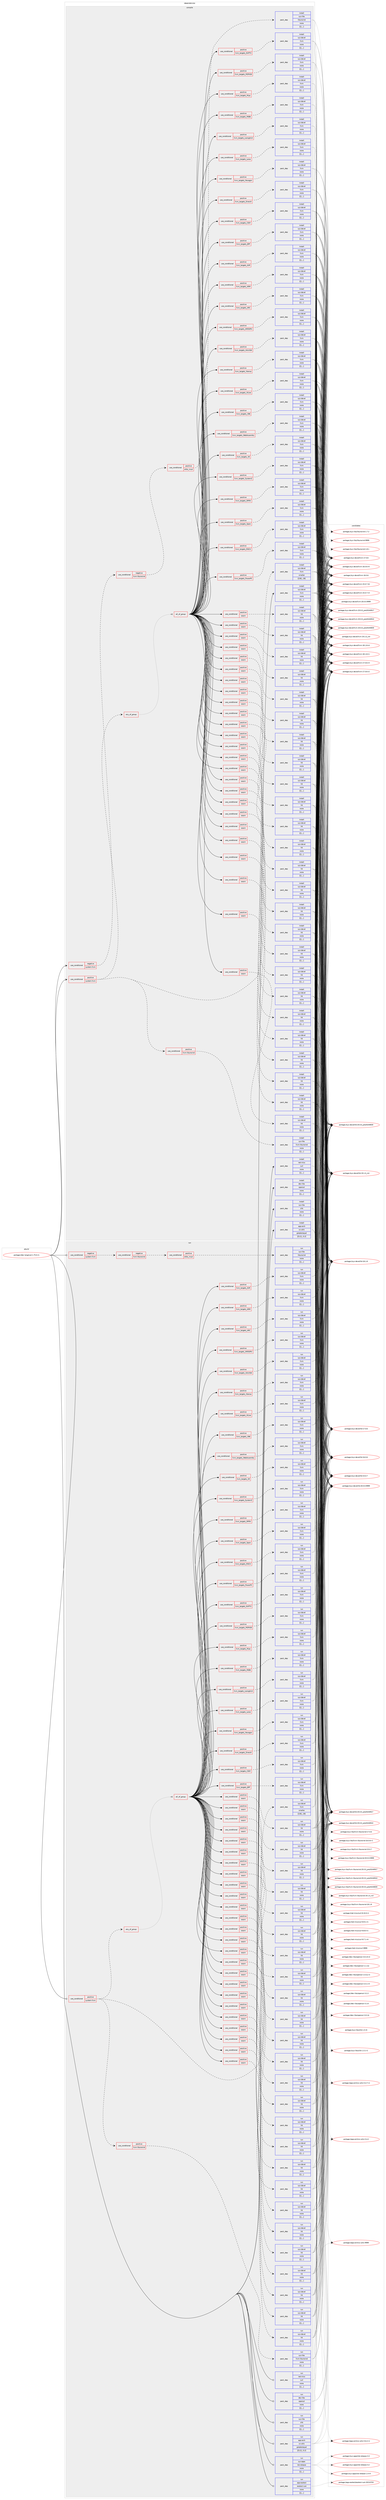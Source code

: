 digraph prolog {

# *************
# Graph options
# *************

newrank=true;
concentrate=true;
compound=true;
graph [rankdir=LR,fontname=Helvetica,fontsize=10,ranksep=1.5];#, ranksep=2.5, nodesep=0.2];
edge  [arrowhead=vee];
node  [fontname=Helvetica,fontsize=10];

# **********
# The ebuild
# **********

subgraph cluster_leftcol {
color=gray;
label=<<i>ebuild</i>>;
id [label="portage://dev-lang/rust-1.75.0-r1", color=red, width=4, href="../dev-lang/rust-1.75.0-r1.svg"];
}

# ****************
# The dependencies
# ****************

subgraph cluster_midcol {
color=gray;
label=<<i>dependencies</i>>;
subgraph cluster_compile {
fillcolor="#eeeeee";
style=filled;
label=<<i>compile</i>>;
subgraph cond25359 {
dependency105159 [label=<<TABLE BORDER="0" CELLBORDER="1" CELLSPACING="0" CELLPADDING="4"><TR><TD ROWSPAN="3" CELLPADDING="10">use_conditional</TD></TR><TR><TD>negative</TD></TR><TR><TD>system-llvm</TD></TR></TABLE>>, shape=none, color=red];
subgraph cond25360 {
dependency105160 [label=<<TABLE BORDER="0" CELLBORDER="1" CELLSPACING="0" CELLPADDING="4"><TR><TD ROWSPAN="3" CELLPADDING="10">use_conditional</TD></TR><TR><TD>negative</TD></TR><TR><TD>llvm-libunwind</TD></TR></TABLE>>, shape=none, color=red];
subgraph cond25361 {
dependency105161 [label=<<TABLE BORDER="0" CELLBORDER="1" CELLSPACING="0" CELLPADDING="4"><TR><TD ROWSPAN="3" CELLPADDING="10">use_conditional</TD></TR><TR><TD>positive</TD></TR><TR><TD>elibc_musl</TD></TR></TABLE>>, shape=none, color=red];
subgraph pack78694 {
dependency105162 [label=<<TABLE BORDER="0" CELLBORDER="1" CELLSPACING="0" CELLPADDING="4" WIDTH="220"><TR><TD ROWSPAN="6" CELLPADDING="30">pack_dep</TD></TR><TR><TD WIDTH="110">install</TD></TR><TR><TD>sys-libs</TD></TR><TR><TD>libunwind</TD></TR><TR><TD>none</TD></TR><TR><TD>[[],,,,]</TD></TR></TABLE>>, shape=none, color=blue];
}
dependency105161:e -> dependency105162:w [weight=20,style="dashed",arrowhead="vee"];
}
dependency105160:e -> dependency105161:w [weight=20,style="dashed",arrowhead="vee"];
}
dependency105159:e -> dependency105160:w [weight=20,style="dashed",arrowhead="vee"];
}
id:e -> dependency105159:w [weight=20,style="solid",arrowhead="vee"];
subgraph cond25362 {
dependency105163 [label=<<TABLE BORDER="0" CELLBORDER="1" CELLSPACING="0" CELLPADDING="4"><TR><TD ROWSPAN="3" CELLPADDING="10">use_conditional</TD></TR><TR><TD>positive</TD></TR><TR><TD>system-llvm</TD></TR></TABLE>>, shape=none, color=red];
subgraph any972 {
dependency105164 [label=<<TABLE BORDER="0" CELLBORDER="1" CELLSPACING="0" CELLPADDING="4"><TR><TD CELLPADDING="10">any_of_group</TD></TR></TABLE>>, shape=none, color=red];subgraph all137 {
dependency105165 [label=<<TABLE BORDER="0" CELLBORDER="1" CELLSPACING="0" CELLPADDING="4"><TR><TD CELLPADDING="10">all_of_group</TD></TR></TABLE>>, shape=none, color=red];subgraph cond25363 {
dependency105166 [label=<<TABLE BORDER="0" CELLBORDER="1" CELLSPACING="0" CELLPADDING="4"><TR><TD ROWSPAN="3" CELLPADDING="10">use_conditional</TD></TR><TR><TD>positive</TD></TR><TR><TD>llvm_targets_AArch64</TD></TR></TABLE>>, shape=none, color=red];
subgraph pack78695 {
dependency105167 [label=<<TABLE BORDER="0" CELLBORDER="1" CELLSPACING="0" CELLPADDING="4" WIDTH="220"><TR><TD ROWSPAN="6" CELLPADDING="30">pack_dep</TD></TR><TR><TD WIDTH="110">install</TD></TR><TR><TD>sys-devel</TD></TR><TR><TD>llvm</TD></TR><TR><TD>none</TD></TR><TR><TD>[[],,,,]</TD></TR></TABLE>>, shape=none, color=blue];
}
dependency105166:e -> dependency105167:w [weight=20,style="dashed",arrowhead="vee"];
}
dependency105165:e -> dependency105166:w [weight=20,style="solid",arrowhead="inv"];
subgraph cond25364 {
dependency105168 [label=<<TABLE BORDER="0" CELLBORDER="1" CELLSPACING="0" CELLPADDING="4"><TR><TD ROWSPAN="3" CELLPADDING="10">use_conditional</TD></TR><TR><TD>positive</TD></TR><TR><TD>wasm</TD></TR></TABLE>>, shape=none, color=red];
subgraph pack78696 {
dependency105169 [label=<<TABLE BORDER="0" CELLBORDER="1" CELLSPACING="0" CELLPADDING="4" WIDTH="220"><TR><TD ROWSPAN="6" CELLPADDING="30">pack_dep</TD></TR><TR><TD WIDTH="110">install</TD></TR><TR><TD>sys-devel</TD></TR><TR><TD>lld</TD></TR><TR><TD>none</TD></TR><TR><TD>[[],,,,]</TD></TR></TABLE>>, shape=none, color=blue];
}
dependency105168:e -> dependency105169:w [weight=20,style="dashed",arrowhead="vee"];
}
dependency105165:e -> dependency105168:w [weight=20,style="solid",arrowhead="inv"];
subgraph cond25365 {
dependency105170 [label=<<TABLE BORDER="0" CELLBORDER="1" CELLSPACING="0" CELLPADDING="4"><TR><TD ROWSPAN="3" CELLPADDING="10">use_conditional</TD></TR><TR><TD>positive</TD></TR><TR><TD>llvm_targets_AMDGPU</TD></TR></TABLE>>, shape=none, color=red];
subgraph pack78697 {
dependency105171 [label=<<TABLE BORDER="0" CELLBORDER="1" CELLSPACING="0" CELLPADDING="4" WIDTH="220"><TR><TD ROWSPAN="6" CELLPADDING="30">pack_dep</TD></TR><TR><TD WIDTH="110">install</TD></TR><TR><TD>sys-devel</TD></TR><TR><TD>llvm</TD></TR><TR><TD>none</TD></TR><TR><TD>[[],,,,]</TD></TR></TABLE>>, shape=none, color=blue];
}
dependency105170:e -> dependency105171:w [weight=20,style="dashed",arrowhead="vee"];
}
dependency105165:e -> dependency105170:w [weight=20,style="solid",arrowhead="inv"];
subgraph cond25366 {
dependency105172 [label=<<TABLE BORDER="0" CELLBORDER="1" CELLSPACING="0" CELLPADDING="4"><TR><TD ROWSPAN="3" CELLPADDING="10">use_conditional</TD></TR><TR><TD>positive</TD></TR><TR><TD>wasm</TD></TR></TABLE>>, shape=none, color=red];
subgraph pack78698 {
dependency105173 [label=<<TABLE BORDER="0" CELLBORDER="1" CELLSPACING="0" CELLPADDING="4" WIDTH="220"><TR><TD ROWSPAN="6" CELLPADDING="30">pack_dep</TD></TR><TR><TD WIDTH="110">install</TD></TR><TR><TD>sys-devel</TD></TR><TR><TD>lld</TD></TR><TR><TD>none</TD></TR><TR><TD>[[],,,,]</TD></TR></TABLE>>, shape=none, color=blue];
}
dependency105172:e -> dependency105173:w [weight=20,style="dashed",arrowhead="vee"];
}
dependency105165:e -> dependency105172:w [weight=20,style="solid",arrowhead="inv"];
subgraph cond25367 {
dependency105174 [label=<<TABLE BORDER="0" CELLBORDER="1" CELLSPACING="0" CELLPADDING="4"><TR><TD ROWSPAN="3" CELLPADDING="10">use_conditional</TD></TR><TR><TD>positive</TD></TR><TR><TD>llvm_targets_ARC</TD></TR></TABLE>>, shape=none, color=red];
subgraph pack78699 {
dependency105175 [label=<<TABLE BORDER="0" CELLBORDER="1" CELLSPACING="0" CELLPADDING="4" WIDTH="220"><TR><TD ROWSPAN="6" CELLPADDING="30">pack_dep</TD></TR><TR><TD WIDTH="110">install</TD></TR><TR><TD>sys-devel</TD></TR><TR><TD>llvm</TD></TR><TR><TD>none</TD></TR><TR><TD>[[],,,,]</TD></TR></TABLE>>, shape=none, color=blue];
}
dependency105174:e -> dependency105175:w [weight=20,style="dashed",arrowhead="vee"];
}
dependency105165:e -> dependency105174:w [weight=20,style="solid",arrowhead="inv"];
subgraph cond25368 {
dependency105176 [label=<<TABLE BORDER="0" CELLBORDER="1" CELLSPACING="0" CELLPADDING="4"><TR><TD ROWSPAN="3" CELLPADDING="10">use_conditional</TD></TR><TR><TD>positive</TD></TR><TR><TD>wasm</TD></TR></TABLE>>, shape=none, color=red];
subgraph pack78700 {
dependency105177 [label=<<TABLE BORDER="0" CELLBORDER="1" CELLSPACING="0" CELLPADDING="4" WIDTH="220"><TR><TD ROWSPAN="6" CELLPADDING="30">pack_dep</TD></TR><TR><TD WIDTH="110">install</TD></TR><TR><TD>sys-devel</TD></TR><TR><TD>lld</TD></TR><TR><TD>none</TD></TR><TR><TD>[[],,,,]</TD></TR></TABLE>>, shape=none, color=blue];
}
dependency105176:e -> dependency105177:w [weight=20,style="dashed",arrowhead="vee"];
}
dependency105165:e -> dependency105176:w [weight=20,style="solid",arrowhead="inv"];
subgraph cond25369 {
dependency105178 [label=<<TABLE BORDER="0" CELLBORDER="1" CELLSPACING="0" CELLPADDING="4"><TR><TD ROWSPAN="3" CELLPADDING="10">use_conditional</TD></TR><TR><TD>positive</TD></TR><TR><TD>llvm_targets_ARM</TD></TR></TABLE>>, shape=none, color=red];
subgraph pack78701 {
dependency105179 [label=<<TABLE BORDER="0" CELLBORDER="1" CELLSPACING="0" CELLPADDING="4" WIDTH="220"><TR><TD ROWSPAN="6" CELLPADDING="30">pack_dep</TD></TR><TR><TD WIDTH="110">install</TD></TR><TR><TD>sys-devel</TD></TR><TR><TD>llvm</TD></TR><TR><TD>none</TD></TR><TR><TD>[[],,,,]</TD></TR></TABLE>>, shape=none, color=blue];
}
dependency105178:e -> dependency105179:w [weight=20,style="dashed",arrowhead="vee"];
}
dependency105165:e -> dependency105178:w [weight=20,style="solid",arrowhead="inv"];
subgraph cond25370 {
dependency105180 [label=<<TABLE BORDER="0" CELLBORDER="1" CELLSPACING="0" CELLPADDING="4"><TR><TD ROWSPAN="3" CELLPADDING="10">use_conditional</TD></TR><TR><TD>positive</TD></TR><TR><TD>wasm</TD></TR></TABLE>>, shape=none, color=red];
subgraph pack78702 {
dependency105181 [label=<<TABLE BORDER="0" CELLBORDER="1" CELLSPACING="0" CELLPADDING="4" WIDTH="220"><TR><TD ROWSPAN="6" CELLPADDING="30">pack_dep</TD></TR><TR><TD WIDTH="110">install</TD></TR><TR><TD>sys-devel</TD></TR><TR><TD>lld</TD></TR><TR><TD>none</TD></TR><TR><TD>[[],,,,]</TD></TR></TABLE>>, shape=none, color=blue];
}
dependency105180:e -> dependency105181:w [weight=20,style="dashed",arrowhead="vee"];
}
dependency105165:e -> dependency105180:w [weight=20,style="solid",arrowhead="inv"];
subgraph cond25371 {
dependency105182 [label=<<TABLE BORDER="0" CELLBORDER="1" CELLSPACING="0" CELLPADDING="4"><TR><TD ROWSPAN="3" CELLPADDING="10">use_conditional</TD></TR><TR><TD>positive</TD></TR><TR><TD>llvm_targets_AVR</TD></TR></TABLE>>, shape=none, color=red];
subgraph pack78703 {
dependency105183 [label=<<TABLE BORDER="0" CELLBORDER="1" CELLSPACING="0" CELLPADDING="4" WIDTH="220"><TR><TD ROWSPAN="6" CELLPADDING="30">pack_dep</TD></TR><TR><TD WIDTH="110">install</TD></TR><TR><TD>sys-devel</TD></TR><TR><TD>llvm</TD></TR><TR><TD>none</TD></TR><TR><TD>[[],,,,]</TD></TR></TABLE>>, shape=none, color=blue];
}
dependency105182:e -> dependency105183:w [weight=20,style="dashed",arrowhead="vee"];
}
dependency105165:e -> dependency105182:w [weight=20,style="solid",arrowhead="inv"];
subgraph cond25372 {
dependency105184 [label=<<TABLE BORDER="0" CELLBORDER="1" CELLSPACING="0" CELLPADDING="4"><TR><TD ROWSPAN="3" CELLPADDING="10">use_conditional</TD></TR><TR><TD>positive</TD></TR><TR><TD>wasm</TD></TR></TABLE>>, shape=none, color=red];
subgraph pack78704 {
dependency105185 [label=<<TABLE BORDER="0" CELLBORDER="1" CELLSPACING="0" CELLPADDING="4" WIDTH="220"><TR><TD ROWSPAN="6" CELLPADDING="30">pack_dep</TD></TR><TR><TD WIDTH="110">install</TD></TR><TR><TD>sys-devel</TD></TR><TR><TD>lld</TD></TR><TR><TD>none</TD></TR><TR><TD>[[],,,,]</TD></TR></TABLE>>, shape=none, color=blue];
}
dependency105184:e -> dependency105185:w [weight=20,style="dashed",arrowhead="vee"];
}
dependency105165:e -> dependency105184:w [weight=20,style="solid",arrowhead="inv"];
subgraph cond25373 {
dependency105186 [label=<<TABLE BORDER="0" CELLBORDER="1" CELLSPACING="0" CELLPADDING="4"><TR><TD ROWSPAN="3" CELLPADDING="10">use_conditional</TD></TR><TR><TD>positive</TD></TR><TR><TD>llvm_targets_BPF</TD></TR></TABLE>>, shape=none, color=red];
subgraph pack78705 {
dependency105187 [label=<<TABLE BORDER="0" CELLBORDER="1" CELLSPACING="0" CELLPADDING="4" WIDTH="220"><TR><TD ROWSPAN="6" CELLPADDING="30">pack_dep</TD></TR><TR><TD WIDTH="110">install</TD></TR><TR><TD>sys-devel</TD></TR><TR><TD>llvm</TD></TR><TR><TD>none</TD></TR><TR><TD>[[],,,,]</TD></TR></TABLE>>, shape=none, color=blue];
}
dependency105186:e -> dependency105187:w [weight=20,style="dashed",arrowhead="vee"];
}
dependency105165:e -> dependency105186:w [weight=20,style="solid",arrowhead="inv"];
subgraph cond25374 {
dependency105188 [label=<<TABLE BORDER="0" CELLBORDER="1" CELLSPACING="0" CELLPADDING="4"><TR><TD ROWSPAN="3" CELLPADDING="10">use_conditional</TD></TR><TR><TD>positive</TD></TR><TR><TD>wasm</TD></TR></TABLE>>, shape=none, color=red];
subgraph pack78706 {
dependency105189 [label=<<TABLE BORDER="0" CELLBORDER="1" CELLSPACING="0" CELLPADDING="4" WIDTH="220"><TR><TD ROWSPAN="6" CELLPADDING="30">pack_dep</TD></TR><TR><TD WIDTH="110">install</TD></TR><TR><TD>sys-devel</TD></TR><TR><TD>lld</TD></TR><TR><TD>none</TD></TR><TR><TD>[[],,,,]</TD></TR></TABLE>>, shape=none, color=blue];
}
dependency105188:e -> dependency105189:w [weight=20,style="dashed",arrowhead="vee"];
}
dependency105165:e -> dependency105188:w [weight=20,style="solid",arrowhead="inv"];
subgraph cond25375 {
dependency105190 [label=<<TABLE BORDER="0" CELLBORDER="1" CELLSPACING="0" CELLPADDING="4"><TR><TD ROWSPAN="3" CELLPADDING="10">use_conditional</TD></TR><TR><TD>positive</TD></TR><TR><TD>llvm_targets_CSKY</TD></TR></TABLE>>, shape=none, color=red];
subgraph pack78707 {
dependency105191 [label=<<TABLE BORDER="0" CELLBORDER="1" CELLSPACING="0" CELLPADDING="4" WIDTH="220"><TR><TD ROWSPAN="6" CELLPADDING="30">pack_dep</TD></TR><TR><TD WIDTH="110">install</TD></TR><TR><TD>sys-devel</TD></TR><TR><TD>llvm</TD></TR><TR><TD>none</TD></TR><TR><TD>[[],,,,]</TD></TR></TABLE>>, shape=none, color=blue];
}
dependency105190:e -> dependency105191:w [weight=20,style="dashed",arrowhead="vee"];
}
dependency105165:e -> dependency105190:w [weight=20,style="solid",arrowhead="inv"];
subgraph cond25376 {
dependency105192 [label=<<TABLE BORDER="0" CELLBORDER="1" CELLSPACING="0" CELLPADDING="4"><TR><TD ROWSPAN="3" CELLPADDING="10">use_conditional</TD></TR><TR><TD>positive</TD></TR><TR><TD>wasm</TD></TR></TABLE>>, shape=none, color=red];
subgraph pack78708 {
dependency105193 [label=<<TABLE BORDER="0" CELLBORDER="1" CELLSPACING="0" CELLPADDING="4" WIDTH="220"><TR><TD ROWSPAN="6" CELLPADDING="30">pack_dep</TD></TR><TR><TD WIDTH="110">install</TD></TR><TR><TD>sys-devel</TD></TR><TR><TD>lld</TD></TR><TR><TD>none</TD></TR><TR><TD>[[],,,,]</TD></TR></TABLE>>, shape=none, color=blue];
}
dependency105192:e -> dependency105193:w [weight=20,style="dashed",arrowhead="vee"];
}
dependency105165:e -> dependency105192:w [weight=20,style="solid",arrowhead="inv"];
subgraph cond25377 {
dependency105194 [label=<<TABLE BORDER="0" CELLBORDER="1" CELLSPACING="0" CELLPADDING="4"><TR><TD ROWSPAN="3" CELLPADDING="10">use_conditional</TD></TR><TR><TD>positive</TD></TR><TR><TD>llvm_targets_DirectX</TD></TR></TABLE>>, shape=none, color=red];
subgraph pack78709 {
dependency105195 [label=<<TABLE BORDER="0" CELLBORDER="1" CELLSPACING="0" CELLPADDING="4" WIDTH="220"><TR><TD ROWSPAN="6" CELLPADDING="30">pack_dep</TD></TR><TR><TD WIDTH="110">install</TD></TR><TR><TD>sys-devel</TD></TR><TR><TD>llvm</TD></TR><TR><TD>none</TD></TR><TR><TD>[[],,,,]</TD></TR></TABLE>>, shape=none, color=blue];
}
dependency105194:e -> dependency105195:w [weight=20,style="dashed",arrowhead="vee"];
}
dependency105165:e -> dependency105194:w [weight=20,style="solid",arrowhead="inv"];
subgraph cond25378 {
dependency105196 [label=<<TABLE BORDER="0" CELLBORDER="1" CELLSPACING="0" CELLPADDING="4"><TR><TD ROWSPAN="3" CELLPADDING="10">use_conditional</TD></TR><TR><TD>positive</TD></TR><TR><TD>wasm</TD></TR></TABLE>>, shape=none, color=red];
subgraph pack78710 {
dependency105197 [label=<<TABLE BORDER="0" CELLBORDER="1" CELLSPACING="0" CELLPADDING="4" WIDTH="220"><TR><TD ROWSPAN="6" CELLPADDING="30">pack_dep</TD></TR><TR><TD WIDTH="110">install</TD></TR><TR><TD>sys-devel</TD></TR><TR><TD>lld</TD></TR><TR><TD>none</TD></TR><TR><TD>[[],,,,]</TD></TR></TABLE>>, shape=none, color=blue];
}
dependency105196:e -> dependency105197:w [weight=20,style="dashed",arrowhead="vee"];
}
dependency105165:e -> dependency105196:w [weight=20,style="solid",arrowhead="inv"];
subgraph cond25379 {
dependency105198 [label=<<TABLE BORDER="0" CELLBORDER="1" CELLSPACING="0" CELLPADDING="4"><TR><TD ROWSPAN="3" CELLPADDING="10">use_conditional</TD></TR><TR><TD>positive</TD></TR><TR><TD>llvm_targets_Hexagon</TD></TR></TABLE>>, shape=none, color=red];
subgraph pack78711 {
dependency105199 [label=<<TABLE BORDER="0" CELLBORDER="1" CELLSPACING="0" CELLPADDING="4" WIDTH="220"><TR><TD ROWSPAN="6" CELLPADDING="30">pack_dep</TD></TR><TR><TD WIDTH="110">install</TD></TR><TR><TD>sys-devel</TD></TR><TR><TD>llvm</TD></TR><TR><TD>none</TD></TR><TR><TD>[[],,,,]</TD></TR></TABLE>>, shape=none, color=blue];
}
dependency105198:e -> dependency105199:w [weight=20,style="dashed",arrowhead="vee"];
}
dependency105165:e -> dependency105198:w [weight=20,style="solid",arrowhead="inv"];
subgraph cond25380 {
dependency105200 [label=<<TABLE BORDER="0" CELLBORDER="1" CELLSPACING="0" CELLPADDING="4"><TR><TD ROWSPAN="3" CELLPADDING="10">use_conditional</TD></TR><TR><TD>positive</TD></TR><TR><TD>wasm</TD></TR></TABLE>>, shape=none, color=red];
subgraph pack78712 {
dependency105201 [label=<<TABLE BORDER="0" CELLBORDER="1" CELLSPACING="0" CELLPADDING="4" WIDTH="220"><TR><TD ROWSPAN="6" CELLPADDING="30">pack_dep</TD></TR><TR><TD WIDTH="110">install</TD></TR><TR><TD>sys-devel</TD></TR><TR><TD>lld</TD></TR><TR><TD>none</TD></TR><TR><TD>[[],,,,]</TD></TR></TABLE>>, shape=none, color=blue];
}
dependency105200:e -> dependency105201:w [weight=20,style="dashed",arrowhead="vee"];
}
dependency105165:e -> dependency105200:w [weight=20,style="solid",arrowhead="inv"];
subgraph cond25381 {
dependency105202 [label=<<TABLE BORDER="0" CELLBORDER="1" CELLSPACING="0" CELLPADDING="4"><TR><TD ROWSPAN="3" CELLPADDING="10">use_conditional</TD></TR><TR><TD>positive</TD></TR><TR><TD>llvm_targets_Lanai</TD></TR></TABLE>>, shape=none, color=red];
subgraph pack78713 {
dependency105203 [label=<<TABLE BORDER="0" CELLBORDER="1" CELLSPACING="0" CELLPADDING="4" WIDTH="220"><TR><TD ROWSPAN="6" CELLPADDING="30">pack_dep</TD></TR><TR><TD WIDTH="110">install</TD></TR><TR><TD>sys-devel</TD></TR><TR><TD>llvm</TD></TR><TR><TD>none</TD></TR><TR><TD>[[],,,,]</TD></TR></TABLE>>, shape=none, color=blue];
}
dependency105202:e -> dependency105203:w [weight=20,style="dashed",arrowhead="vee"];
}
dependency105165:e -> dependency105202:w [weight=20,style="solid",arrowhead="inv"];
subgraph cond25382 {
dependency105204 [label=<<TABLE BORDER="0" CELLBORDER="1" CELLSPACING="0" CELLPADDING="4"><TR><TD ROWSPAN="3" CELLPADDING="10">use_conditional</TD></TR><TR><TD>positive</TD></TR><TR><TD>wasm</TD></TR></TABLE>>, shape=none, color=red];
subgraph pack78714 {
dependency105205 [label=<<TABLE BORDER="0" CELLBORDER="1" CELLSPACING="0" CELLPADDING="4" WIDTH="220"><TR><TD ROWSPAN="6" CELLPADDING="30">pack_dep</TD></TR><TR><TD WIDTH="110">install</TD></TR><TR><TD>sys-devel</TD></TR><TR><TD>lld</TD></TR><TR><TD>none</TD></TR><TR><TD>[[],,,,]</TD></TR></TABLE>>, shape=none, color=blue];
}
dependency105204:e -> dependency105205:w [weight=20,style="dashed",arrowhead="vee"];
}
dependency105165:e -> dependency105204:w [weight=20,style="solid",arrowhead="inv"];
subgraph cond25383 {
dependency105206 [label=<<TABLE BORDER="0" CELLBORDER="1" CELLSPACING="0" CELLPADDING="4"><TR><TD ROWSPAN="3" CELLPADDING="10">use_conditional</TD></TR><TR><TD>positive</TD></TR><TR><TD>llvm_targets_LoongArch</TD></TR></TABLE>>, shape=none, color=red];
subgraph pack78715 {
dependency105207 [label=<<TABLE BORDER="0" CELLBORDER="1" CELLSPACING="0" CELLPADDING="4" WIDTH="220"><TR><TD ROWSPAN="6" CELLPADDING="30">pack_dep</TD></TR><TR><TD WIDTH="110">install</TD></TR><TR><TD>sys-devel</TD></TR><TR><TD>llvm</TD></TR><TR><TD>none</TD></TR><TR><TD>[[],,,,]</TD></TR></TABLE>>, shape=none, color=blue];
}
dependency105206:e -> dependency105207:w [weight=20,style="dashed",arrowhead="vee"];
}
dependency105165:e -> dependency105206:w [weight=20,style="solid",arrowhead="inv"];
subgraph cond25384 {
dependency105208 [label=<<TABLE BORDER="0" CELLBORDER="1" CELLSPACING="0" CELLPADDING="4"><TR><TD ROWSPAN="3" CELLPADDING="10">use_conditional</TD></TR><TR><TD>positive</TD></TR><TR><TD>wasm</TD></TR></TABLE>>, shape=none, color=red];
subgraph pack78716 {
dependency105209 [label=<<TABLE BORDER="0" CELLBORDER="1" CELLSPACING="0" CELLPADDING="4" WIDTH="220"><TR><TD ROWSPAN="6" CELLPADDING="30">pack_dep</TD></TR><TR><TD WIDTH="110">install</TD></TR><TR><TD>sys-devel</TD></TR><TR><TD>lld</TD></TR><TR><TD>none</TD></TR><TR><TD>[[],,,,]</TD></TR></TABLE>>, shape=none, color=blue];
}
dependency105208:e -> dependency105209:w [weight=20,style="dashed",arrowhead="vee"];
}
dependency105165:e -> dependency105208:w [weight=20,style="solid",arrowhead="inv"];
subgraph cond25385 {
dependency105210 [label=<<TABLE BORDER="0" CELLBORDER="1" CELLSPACING="0" CELLPADDING="4"><TR><TD ROWSPAN="3" CELLPADDING="10">use_conditional</TD></TR><TR><TD>positive</TD></TR><TR><TD>llvm_targets_M68k</TD></TR></TABLE>>, shape=none, color=red];
subgraph pack78717 {
dependency105211 [label=<<TABLE BORDER="0" CELLBORDER="1" CELLSPACING="0" CELLPADDING="4" WIDTH="220"><TR><TD ROWSPAN="6" CELLPADDING="30">pack_dep</TD></TR><TR><TD WIDTH="110">install</TD></TR><TR><TD>sys-devel</TD></TR><TR><TD>llvm</TD></TR><TR><TD>none</TD></TR><TR><TD>[[],,,,]</TD></TR></TABLE>>, shape=none, color=blue];
}
dependency105210:e -> dependency105211:w [weight=20,style="dashed",arrowhead="vee"];
}
dependency105165:e -> dependency105210:w [weight=20,style="solid",arrowhead="inv"];
subgraph cond25386 {
dependency105212 [label=<<TABLE BORDER="0" CELLBORDER="1" CELLSPACING="0" CELLPADDING="4"><TR><TD ROWSPAN="3" CELLPADDING="10">use_conditional</TD></TR><TR><TD>positive</TD></TR><TR><TD>wasm</TD></TR></TABLE>>, shape=none, color=red];
subgraph pack78718 {
dependency105213 [label=<<TABLE BORDER="0" CELLBORDER="1" CELLSPACING="0" CELLPADDING="4" WIDTH="220"><TR><TD ROWSPAN="6" CELLPADDING="30">pack_dep</TD></TR><TR><TD WIDTH="110">install</TD></TR><TR><TD>sys-devel</TD></TR><TR><TD>lld</TD></TR><TR><TD>none</TD></TR><TR><TD>[[],,,,]</TD></TR></TABLE>>, shape=none, color=blue];
}
dependency105212:e -> dependency105213:w [weight=20,style="dashed",arrowhead="vee"];
}
dependency105165:e -> dependency105212:w [weight=20,style="solid",arrowhead="inv"];
subgraph cond25387 {
dependency105214 [label=<<TABLE BORDER="0" CELLBORDER="1" CELLSPACING="0" CELLPADDING="4"><TR><TD ROWSPAN="3" CELLPADDING="10">use_conditional</TD></TR><TR><TD>positive</TD></TR><TR><TD>llvm_targets_Mips</TD></TR></TABLE>>, shape=none, color=red];
subgraph pack78719 {
dependency105215 [label=<<TABLE BORDER="0" CELLBORDER="1" CELLSPACING="0" CELLPADDING="4" WIDTH="220"><TR><TD ROWSPAN="6" CELLPADDING="30">pack_dep</TD></TR><TR><TD WIDTH="110">install</TD></TR><TR><TD>sys-devel</TD></TR><TR><TD>llvm</TD></TR><TR><TD>none</TD></TR><TR><TD>[[],,,,]</TD></TR></TABLE>>, shape=none, color=blue];
}
dependency105214:e -> dependency105215:w [weight=20,style="dashed",arrowhead="vee"];
}
dependency105165:e -> dependency105214:w [weight=20,style="solid",arrowhead="inv"];
subgraph cond25388 {
dependency105216 [label=<<TABLE BORDER="0" CELLBORDER="1" CELLSPACING="0" CELLPADDING="4"><TR><TD ROWSPAN="3" CELLPADDING="10">use_conditional</TD></TR><TR><TD>positive</TD></TR><TR><TD>wasm</TD></TR></TABLE>>, shape=none, color=red];
subgraph pack78720 {
dependency105217 [label=<<TABLE BORDER="0" CELLBORDER="1" CELLSPACING="0" CELLPADDING="4" WIDTH="220"><TR><TD ROWSPAN="6" CELLPADDING="30">pack_dep</TD></TR><TR><TD WIDTH="110">install</TD></TR><TR><TD>sys-devel</TD></TR><TR><TD>lld</TD></TR><TR><TD>none</TD></TR><TR><TD>[[],,,,]</TD></TR></TABLE>>, shape=none, color=blue];
}
dependency105216:e -> dependency105217:w [weight=20,style="dashed",arrowhead="vee"];
}
dependency105165:e -> dependency105216:w [weight=20,style="solid",arrowhead="inv"];
subgraph cond25389 {
dependency105218 [label=<<TABLE BORDER="0" CELLBORDER="1" CELLSPACING="0" CELLPADDING="4"><TR><TD ROWSPAN="3" CELLPADDING="10">use_conditional</TD></TR><TR><TD>positive</TD></TR><TR><TD>llvm_targets_MSP430</TD></TR></TABLE>>, shape=none, color=red];
subgraph pack78721 {
dependency105219 [label=<<TABLE BORDER="0" CELLBORDER="1" CELLSPACING="0" CELLPADDING="4" WIDTH="220"><TR><TD ROWSPAN="6" CELLPADDING="30">pack_dep</TD></TR><TR><TD WIDTH="110">install</TD></TR><TR><TD>sys-devel</TD></TR><TR><TD>llvm</TD></TR><TR><TD>none</TD></TR><TR><TD>[[],,,,]</TD></TR></TABLE>>, shape=none, color=blue];
}
dependency105218:e -> dependency105219:w [weight=20,style="dashed",arrowhead="vee"];
}
dependency105165:e -> dependency105218:w [weight=20,style="solid",arrowhead="inv"];
subgraph cond25390 {
dependency105220 [label=<<TABLE BORDER="0" CELLBORDER="1" CELLSPACING="0" CELLPADDING="4"><TR><TD ROWSPAN="3" CELLPADDING="10">use_conditional</TD></TR><TR><TD>positive</TD></TR><TR><TD>wasm</TD></TR></TABLE>>, shape=none, color=red];
subgraph pack78722 {
dependency105221 [label=<<TABLE BORDER="0" CELLBORDER="1" CELLSPACING="0" CELLPADDING="4" WIDTH="220"><TR><TD ROWSPAN="6" CELLPADDING="30">pack_dep</TD></TR><TR><TD WIDTH="110">install</TD></TR><TR><TD>sys-devel</TD></TR><TR><TD>lld</TD></TR><TR><TD>none</TD></TR><TR><TD>[[],,,,]</TD></TR></TABLE>>, shape=none, color=blue];
}
dependency105220:e -> dependency105221:w [weight=20,style="dashed",arrowhead="vee"];
}
dependency105165:e -> dependency105220:w [weight=20,style="solid",arrowhead="inv"];
subgraph cond25391 {
dependency105222 [label=<<TABLE BORDER="0" CELLBORDER="1" CELLSPACING="0" CELLPADDING="4"><TR><TD ROWSPAN="3" CELLPADDING="10">use_conditional</TD></TR><TR><TD>positive</TD></TR><TR><TD>llvm_targets_NVPTX</TD></TR></TABLE>>, shape=none, color=red];
subgraph pack78723 {
dependency105223 [label=<<TABLE BORDER="0" CELLBORDER="1" CELLSPACING="0" CELLPADDING="4" WIDTH="220"><TR><TD ROWSPAN="6" CELLPADDING="30">pack_dep</TD></TR><TR><TD WIDTH="110">install</TD></TR><TR><TD>sys-devel</TD></TR><TR><TD>llvm</TD></TR><TR><TD>none</TD></TR><TR><TD>[[],,,,]</TD></TR></TABLE>>, shape=none, color=blue];
}
dependency105222:e -> dependency105223:w [weight=20,style="dashed",arrowhead="vee"];
}
dependency105165:e -> dependency105222:w [weight=20,style="solid",arrowhead="inv"];
subgraph cond25392 {
dependency105224 [label=<<TABLE BORDER="0" CELLBORDER="1" CELLSPACING="0" CELLPADDING="4"><TR><TD ROWSPAN="3" CELLPADDING="10">use_conditional</TD></TR><TR><TD>positive</TD></TR><TR><TD>wasm</TD></TR></TABLE>>, shape=none, color=red];
subgraph pack78724 {
dependency105225 [label=<<TABLE BORDER="0" CELLBORDER="1" CELLSPACING="0" CELLPADDING="4" WIDTH="220"><TR><TD ROWSPAN="6" CELLPADDING="30">pack_dep</TD></TR><TR><TD WIDTH="110">install</TD></TR><TR><TD>sys-devel</TD></TR><TR><TD>lld</TD></TR><TR><TD>none</TD></TR><TR><TD>[[],,,,]</TD></TR></TABLE>>, shape=none, color=blue];
}
dependency105224:e -> dependency105225:w [weight=20,style="dashed",arrowhead="vee"];
}
dependency105165:e -> dependency105224:w [weight=20,style="solid",arrowhead="inv"];
subgraph cond25393 {
dependency105226 [label=<<TABLE BORDER="0" CELLBORDER="1" CELLSPACING="0" CELLPADDING="4"><TR><TD ROWSPAN="3" CELLPADDING="10">use_conditional</TD></TR><TR><TD>positive</TD></TR><TR><TD>llvm_targets_PowerPC</TD></TR></TABLE>>, shape=none, color=red];
subgraph pack78725 {
dependency105227 [label=<<TABLE BORDER="0" CELLBORDER="1" CELLSPACING="0" CELLPADDING="4" WIDTH="220"><TR><TD ROWSPAN="6" CELLPADDING="30">pack_dep</TD></TR><TR><TD WIDTH="110">install</TD></TR><TR><TD>sys-devel</TD></TR><TR><TD>llvm</TD></TR><TR><TD>none</TD></TR><TR><TD>[[],,,,]</TD></TR></TABLE>>, shape=none, color=blue];
}
dependency105226:e -> dependency105227:w [weight=20,style="dashed",arrowhead="vee"];
}
dependency105165:e -> dependency105226:w [weight=20,style="solid",arrowhead="inv"];
subgraph cond25394 {
dependency105228 [label=<<TABLE BORDER="0" CELLBORDER="1" CELLSPACING="0" CELLPADDING="4"><TR><TD ROWSPAN="3" CELLPADDING="10">use_conditional</TD></TR><TR><TD>positive</TD></TR><TR><TD>wasm</TD></TR></TABLE>>, shape=none, color=red];
subgraph pack78726 {
dependency105229 [label=<<TABLE BORDER="0" CELLBORDER="1" CELLSPACING="0" CELLPADDING="4" WIDTH="220"><TR><TD ROWSPAN="6" CELLPADDING="30">pack_dep</TD></TR><TR><TD WIDTH="110">install</TD></TR><TR><TD>sys-devel</TD></TR><TR><TD>lld</TD></TR><TR><TD>none</TD></TR><TR><TD>[[],,,,]</TD></TR></TABLE>>, shape=none, color=blue];
}
dependency105228:e -> dependency105229:w [weight=20,style="dashed",arrowhead="vee"];
}
dependency105165:e -> dependency105228:w [weight=20,style="solid",arrowhead="inv"];
subgraph cond25395 {
dependency105230 [label=<<TABLE BORDER="0" CELLBORDER="1" CELLSPACING="0" CELLPADDING="4"><TR><TD ROWSPAN="3" CELLPADDING="10">use_conditional</TD></TR><TR><TD>positive</TD></TR><TR><TD>llvm_targets_RISCV</TD></TR></TABLE>>, shape=none, color=red];
subgraph pack78727 {
dependency105231 [label=<<TABLE BORDER="0" CELLBORDER="1" CELLSPACING="0" CELLPADDING="4" WIDTH="220"><TR><TD ROWSPAN="6" CELLPADDING="30">pack_dep</TD></TR><TR><TD WIDTH="110">install</TD></TR><TR><TD>sys-devel</TD></TR><TR><TD>llvm</TD></TR><TR><TD>none</TD></TR><TR><TD>[[],,,,]</TD></TR></TABLE>>, shape=none, color=blue];
}
dependency105230:e -> dependency105231:w [weight=20,style="dashed",arrowhead="vee"];
}
dependency105165:e -> dependency105230:w [weight=20,style="solid",arrowhead="inv"];
subgraph cond25396 {
dependency105232 [label=<<TABLE BORDER="0" CELLBORDER="1" CELLSPACING="0" CELLPADDING="4"><TR><TD ROWSPAN="3" CELLPADDING="10">use_conditional</TD></TR><TR><TD>positive</TD></TR><TR><TD>wasm</TD></TR></TABLE>>, shape=none, color=red];
subgraph pack78728 {
dependency105233 [label=<<TABLE BORDER="0" CELLBORDER="1" CELLSPACING="0" CELLPADDING="4" WIDTH="220"><TR><TD ROWSPAN="6" CELLPADDING="30">pack_dep</TD></TR><TR><TD WIDTH="110">install</TD></TR><TR><TD>sys-devel</TD></TR><TR><TD>lld</TD></TR><TR><TD>none</TD></TR><TR><TD>[[],,,,]</TD></TR></TABLE>>, shape=none, color=blue];
}
dependency105232:e -> dependency105233:w [weight=20,style="dashed",arrowhead="vee"];
}
dependency105165:e -> dependency105232:w [weight=20,style="solid",arrowhead="inv"];
subgraph cond25397 {
dependency105234 [label=<<TABLE BORDER="0" CELLBORDER="1" CELLSPACING="0" CELLPADDING="4"><TR><TD ROWSPAN="3" CELLPADDING="10">use_conditional</TD></TR><TR><TD>positive</TD></TR><TR><TD>llvm_targets_Sparc</TD></TR></TABLE>>, shape=none, color=red];
subgraph pack78729 {
dependency105235 [label=<<TABLE BORDER="0" CELLBORDER="1" CELLSPACING="0" CELLPADDING="4" WIDTH="220"><TR><TD ROWSPAN="6" CELLPADDING="30">pack_dep</TD></TR><TR><TD WIDTH="110">install</TD></TR><TR><TD>sys-devel</TD></TR><TR><TD>llvm</TD></TR><TR><TD>none</TD></TR><TR><TD>[[],,,,]</TD></TR></TABLE>>, shape=none, color=blue];
}
dependency105234:e -> dependency105235:w [weight=20,style="dashed",arrowhead="vee"];
}
dependency105165:e -> dependency105234:w [weight=20,style="solid",arrowhead="inv"];
subgraph cond25398 {
dependency105236 [label=<<TABLE BORDER="0" CELLBORDER="1" CELLSPACING="0" CELLPADDING="4"><TR><TD ROWSPAN="3" CELLPADDING="10">use_conditional</TD></TR><TR><TD>positive</TD></TR><TR><TD>wasm</TD></TR></TABLE>>, shape=none, color=red];
subgraph pack78730 {
dependency105237 [label=<<TABLE BORDER="0" CELLBORDER="1" CELLSPACING="0" CELLPADDING="4" WIDTH="220"><TR><TD ROWSPAN="6" CELLPADDING="30">pack_dep</TD></TR><TR><TD WIDTH="110">install</TD></TR><TR><TD>sys-devel</TD></TR><TR><TD>lld</TD></TR><TR><TD>none</TD></TR><TR><TD>[[],,,,]</TD></TR></TABLE>>, shape=none, color=blue];
}
dependency105236:e -> dependency105237:w [weight=20,style="dashed",arrowhead="vee"];
}
dependency105165:e -> dependency105236:w [weight=20,style="solid",arrowhead="inv"];
subgraph cond25399 {
dependency105238 [label=<<TABLE BORDER="0" CELLBORDER="1" CELLSPACING="0" CELLPADDING="4"><TR><TD ROWSPAN="3" CELLPADDING="10">use_conditional</TD></TR><TR><TD>positive</TD></TR><TR><TD>llvm_targets_SPIRV</TD></TR></TABLE>>, shape=none, color=red];
subgraph pack78731 {
dependency105239 [label=<<TABLE BORDER="0" CELLBORDER="1" CELLSPACING="0" CELLPADDING="4" WIDTH="220"><TR><TD ROWSPAN="6" CELLPADDING="30">pack_dep</TD></TR><TR><TD WIDTH="110">install</TD></TR><TR><TD>sys-devel</TD></TR><TR><TD>llvm</TD></TR><TR><TD>none</TD></TR><TR><TD>[[],,,,]</TD></TR></TABLE>>, shape=none, color=blue];
}
dependency105238:e -> dependency105239:w [weight=20,style="dashed",arrowhead="vee"];
}
dependency105165:e -> dependency105238:w [weight=20,style="solid",arrowhead="inv"];
subgraph cond25400 {
dependency105240 [label=<<TABLE BORDER="0" CELLBORDER="1" CELLSPACING="0" CELLPADDING="4"><TR><TD ROWSPAN="3" CELLPADDING="10">use_conditional</TD></TR><TR><TD>positive</TD></TR><TR><TD>wasm</TD></TR></TABLE>>, shape=none, color=red];
subgraph pack78732 {
dependency105241 [label=<<TABLE BORDER="0" CELLBORDER="1" CELLSPACING="0" CELLPADDING="4" WIDTH="220"><TR><TD ROWSPAN="6" CELLPADDING="30">pack_dep</TD></TR><TR><TD WIDTH="110">install</TD></TR><TR><TD>sys-devel</TD></TR><TR><TD>lld</TD></TR><TR><TD>none</TD></TR><TR><TD>[[],,,,]</TD></TR></TABLE>>, shape=none, color=blue];
}
dependency105240:e -> dependency105241:w [weight=20,style="dashed",arrowhead="vee"];
}
dependency105165:e -> dependency105240:w [weight=20,style="solid",arrowhead="inv"];
subgraph cond25401 {
dependency105242 [label=<<TABLE BORDER="0" CELLBORDER="1" CELLSPACING="0" CELLPADDING="4"><TR><TD ROWSPAN="3" CELLPADDING="10">use_conditional</TD></TR><TR><TD>positive</TD></TR><TR><TD>llvm_targets_SystemZ</TD></TR></TABLE>>, shape=none, color=red];
subgraph pack78733 {
dependency105243 [label=<<TABLE BORDER="0" CELLBORDER="1" CELLSPACING="0" CELLPADDING="4" WIDTH="220"><TR><TD ROWSPAN="6" CELLPADDING="30">pack_dep</TD></TR><TR><TD WIDTH="110">install</TD></TR><TR><TD>sys-devel</TD></TR><TR><TD>llvm</TD></TR><TR><TD>none</TD></TR><TR><TD>[[],,,,]</TD></TR></TABLE>>, shape=none, color=blue];
}
dependency105242:e -> dependency105243:w [weight=20,style="dashed",arrowhead="vee"];
}
dependency105165:e -> dependency105242:w [weight=20,style="solid",arrowhead="inv"];
subgraph cond25402 {
dependency105244 [label=<<TABLE BORDER="0" CELLBORDER="1" CELLSPACING="0" CELLPADDING="4"><TR><TD ROWSPAN="3" CELLPADDING="10">use_conditional</TD></TR><TR><TD>positive</TD></TR><TR><TD>wasm</TD></TR></TABLE>>, shape=none, color=red];
subgraph pack78734 {
dependency105245 [label=<<TABLE BORDER="0" CELLBORDER="1" CELLSPACING="0" CELLPADDING="4" WIDTH="220"><TR><TD ROWSPAN="6" CELLPADDING="30">pack_dep</TD></TR><TR><TD WIDTH="110">install</TD></TR><TR><TD>sys-devel</TD></TR><TR><TD>lld</TD></TR><TR><TD>none</TD></TR><TR><TD>[[],,,,]</TD></TR></TABLE>>, shape=none, color=blue];
}
dependency105244:e -> dependency105245:w [weight=20,style="dashed",arrowhead="vee"];
}
dependency105165:e -> dependency105244:w [weight=20,style="solid",arrowhead="inv"];
subgraph cond25403 {
dependency105246 [label=<<TABLE BORDER="0" CELLBORDER="1" CELLSPACING="0" CELLPADDING="4"><TR><TD ROWSPAN="3" CELLPADDING="10">use_conditional</TD></TR><TR><TD>positive</TD></TR><TR><TD>llvm_targets_VE</TD></TR></TABLE>>, shape=none, color=red];
subgraph pack78735 {
dependency105247 [label=<<TABLE BORDER="0" CELLBORDER="1" CELLSPACING="0" CELLPADDING="4" WIDTH="220"><TR><TD ROWSPAN="6" CELLPADDING="30">pack_dep</TD></TR><TR><TD WIDTH="110">install</TD></TR><TR><TD>sys-devel</TD></TR><TR><TD>llvm</TD></TR><TR><TD>none</TD></TR><TR><TD>[[],,,,]</TD></TR></TABLE>>, shape=none, color=blue];
}
dependency105246:e -> dependency105247:w [weight=20,style="dashed",arrowhead="vee"];
}
dependency105165:e -> dependency105246:w [weight=20,style="solid",arrowhead="inv"];
subgraph cond25404 {
dependency105248 [label=<<TABLE BORDER="0" CELLBORDER="1" CELLSPACING="0" CELLPADDING="4"><TR><TD ROWSPAN="3" CELLPADDING="10">use_conditional</TD></TR><TR><TD>positive</TD></TR><TR><TD>wasm</TD></TR></TABLE>>, shape=none, color=red];
subgraph pack78736 {
dependency105249 [label=<<TABLE BORDER="0" CELLBORDER="1" CELLSPACING="0" CELLPADDING="4" WIDTH="220"><TR><TD ROWSPAN="6" CELLPADDING="30">pack_dep</TD></TR><TR><TD WIDTH="110">install</TD></TR><TR><TD>sys-devel</TD></TR><TR><TD>lld</TD></TR><TR><TD>none</TD></TR><TR><TD>[[],,,,]</TD></TR></TABLE>>, shape=none, color=blue];
}
dependency105248:e -> dependency105249:w [weight=20,style="dashed",arrowhead="vee"];
}
dependency105165:e -> dependency105248:w [weight=20,style="solid",arrowhead="inv"];
subgraph cond25405 {
dependency105250 [label=<<TABLE BORDER="0" CELLBORDER="1" CELLSPACING="0" CELLPADDING="4"><TR><TD ROWSPAN="3" CELLPADDING="10">use_conditional</TD></TR><TR><TD>positive</TD></TR><TR><TD>llvm_targets_WebAssembly</TD></TR></TABLE>>, shape=none, color=red];
subgraph pack78737 {
dependency105251 [label=<<TABLE BORDER="0" CELLBORDER="1" CELLSPACING="0" CELLPADDING="4" WIDTH="220"><TR><TD ROWSPAN="6" CELLPADDING="30">pack_dep</TD></TR><TR><TD WIDTH="110">install</TD></TR><TR><TD>sys-devel</TD></TR><TR><TD>llvm</TD></TR><TR><TD>none</TD></TR><TR><TD>[[],,,,]</TD></TR></TABLE>>, shape=none, color=blue];
}
dependency105250:e -> dependency105251:w [weight=20,style="dashed",arrowhead="vee"];
}
dependency105165:e -> dependency105250:w [weight=20,style="solid",arrowhead="inv"];
subgraph cond25406 {
dependency105252 [label=<<TABLE BORDER="0" CELLBORDER="1" CELLSPACING="0" CELLPADDING="4"><TR><TD ROWSPAN="3" CELLPADDING="10">use_conditional</TD></TR><TR><TD>positive</TD></TR><TR><TD>wasm</TD></TR></TABLE>>, shape=none, color=red];
subgraph pack78738 {
dependency105253 [label=<<TABLE BORDER="0" CELLBORDER="1" CELLSPACING="0" CELLPADDING="4" WIDTH="220"><TR><TD ROWSPAN="6" CELLPADDING="30">pack_dep</TD></TR><TR><TD WIDTH="110">install</TD></TR><TR><TD>sys-devel</TD></TR><TR><TD>lld</TD></TR><TR><TD>none</TD></TR><TR><TD>[[],,,,]</TD></TR></TABLE>>, shape=none, color=blue];
}
dependency105252:e -> dependency105253:w [weight=20,style="dashed",arrowhead="vee"];
}
dependency105165:e -> dependency105252:w [weight=20,style="solid",arrowhead="inv"];
subgraph cond25407 {
dependency105254 [label=<<TABLE BORDER="0" CELLBORDER="1" CELLSPACING="0" CELLPADDING="4"><TR><TD ROWSPAN="3" CELLPADDING="10">use_conditional</TD></TR><TR><TD>positive</TD></TR><TR><TD>llvm_targets_X86</TD></TR></TABLE>>, shape=none, color=red];
subgraph pack78739 {
dependency105255 [label=<<TABLE BORDER="0" CELLBORDER="1" CELLSPACING="0" CELLPADDING="4" WIDTH="220"><TR><TD ROWSPAN="6" CELLPADDING="30">pack_dep</TD></TR><TR><TD WIDTH="110">install</TD></TR><TR><TD>sys-devel</TD></TR><TR><TD>llvm</TD></TR><TR><TD>none</TD></TR><TR><TD>[[],,,,]</TD></TR></TABLE>>, shape=none, color=blue];
}
dependency105254:e -> dependency105255:w [weight=20,style="dashed",arrowhead="vee"];
}
dependency105165:e -> dependency105254:w [weight=20,style="solid",arrowhead="inv"];
subgraph cond25408 {
dependency105256 [label=<<TABLE BORDER="0" CELLBORDER="1" CELLSPACING="0" CELLPADDING="4"><TR><TD ROWSPAN="3" CELLPADDING="10">use_conditional</TD></TR><TR><TD>positive</TD></TR><TR><TD>wasm</TD></TR></TABLE>>, shape=none, color=red];
subgraph pack78740 {
dependency105257 [label=<<TABLE BORDER="0" CELLBORDER="1" CELLSPACING="0" CELLPADDING="4" WIDTH="220"><TR><TD ROWSPAN="6" CELLPADDING="30">pack_dep</TD></TR><TR><TD WIDTH="110">install</TD></TR><TR><TD>sys-devel</TD></TR><TR><TD>lld</TD></TR><TR><TD>none</TD></TR><TR><TD>[[],,,,]</TD></TR></TABLE>>, shape=none, color=blue];
}
dependency105256:e -> dependency105257:w [weight=20,style="dashed",arrowhead="vee"];
}
dependency105165:e -> dependency105256:w [weight=20,style="solid",arrowhead="inv"];
subgraph cond25409 {
dependency105258 [label=<<TABLE BORDER="0" CELLBORDER="1" CELLSPACING="0" CELLPADDING="4"><TR><TD ROWSPAN="3" CELLPADDING="10">use_conditional</TD></TR><TR><TD>positive</TD></TR><TR><TD>llvm_targets_XCore</TD></TR></TABLE>>, shape=none, color=red];
subgraph pack78741 {
dependency105259 [label=<<TABLE BORDER="0" CELLBORDER="1" CELLSPACING="0" CELLPADDING="4" WIDTH="220"><TR><TD ROWSPAN="6" CELLPADDING="30">pack_dep</TD></TR><TR><TD WIDTH="110">install</TD></TR><TR><TD>sys-devel</TD></TR><TR><TD>llvm</TD></TR><TR><TD>none</TD></TR><TR><TD>[[],,,,]</TD></TR></TABLE>>, shape=none, color=blue];
}
dependency105258:e -> dependency105259:w [weight=20,style="dashed",arrowhead="vee"];
}
dependency105165:e -> dependency105258:w [weight=20,style="solid",arrowhead="inv"];
subgraph cond25410 {
dependency105260 [label=<<TABLE BORDER="0" CELLBORDER="1" CELLSPACING="0" CELLPADDING="4"><TR><TD ROWSPAN="3" CELLPADDING="10">use_conditional</TD></TR><TR><TD>positive</TD></TR><TR><TD>wasm</TD></TR></TABLE>>, shape=none, color=red];
subgraph pack78742 {
dependency105261 [label=<<TABLE BORDER="0" CELLBORDER="1" CELLSPACING="0" CELLPADDING="4" WIDTH="220"><TR><TD ROWSPAN="6" CELLPADDING="30">pack_dep</TD></TR><TR><TD WIDTH="110">install</TD></TR><TR><TD>sys-devel</TD></TR><TR><TD>lld</TD></TR><TR><TD>none</TD></TR><TR><TD>[[],,,,]</TD></TR></TABLE>>, shape=none, color=blue];
}
dependency105260:e -> dependency105261:w [weight=20,style="dashed",arrowhead="vee"];
}
dependency105165:e -> dependency105260:w [weight=20,style="solid",arrowhead="inv"];
subgraph cond25411 {
dependency105262 [label=<<TABLE BORDER="0" CELLBORDER="1" CELLSPACING="0" CELLPADDING="4"><TR><TD ROWSPAN="3" CELLPADDING="10">use_conditional</TD></TR><TR><TD>positive</TD></TR><TR><TD>llvm_targets_Xtensa</TD></TR></TABLE>>, shape=none, color=red];
subgraph pack78743 {
dependency105263 [label=<<TABLE BORDER="0" CELLBORDER="1" CELLSPACING="0" CELLPADDING="4" WIDTH="220"><TR><TD ROWSPAN="6" CELLPADDING="30">pack_dep</TD></TR><TR><TD WIDTH="110">install</TD></TR><TR><TD>sys-devel</TD></TR><TR><TD>llvm</TD></TR><TR><TD>none</TD></TR><TR><TD>[[],,,,]</TD></TR></TABLE>>, shape=none, color=blue];
}
dependency105262:e -> dependency105263:w [weight=20,style="dashed",arrowhead="vee"];
}
dependency105165:e -> dependency105262:w [weight=20,style="solid",arrowhead="inv"];
subgraph cond25412 {
dependency105264 [label=<<TABLE BORDER="0" CELLBORDER="1" CELLSPACING="0" CELLPADDING="4"><TR><TD ROWSPAN="3" CELLPADDING="10">use_conditional</TD></TR><TR><TD>positive</TD></TR><TR><TD>wasm</TD></TR></TABLE>>, shape=none, color=red];
subgraph pack78744 {
dependency105265 [label=<<TABLE BORDER="0" CELLBORDER="1" CELLSPACING="0" CELLPADDING="4" WIDTH="220"><TR><TD ROWSPAN="6" CELLPADDING="30">pack_dep</TD></TR><TR><TD WIDTH="110">install</TD></TR><TR><TD>sys-devel</TD></TR><TR><TD>lld</TD></TR><TR><TD>none</TD></TR><TR><TD>[[],,,,]</TD></TR></TABLE>>, shape=none, color=blue];
}
dependency105264:e -> dependency105265:w [weight=20,style="dashed",arrowhead="vee"];
}
dependency105165:e -> dependency105264:w [weight=20,style="solid",arrowhead="inv"];
}
dependency105164:e -> dependency105165:w [weight=20,style="dotted",arrowhead="oinv"];
}
dependency105163:e -> dependency105164:w [weight=20,style="dashed",arrowhead="vee"];
subgraph pack78745 {
dependency105266 [label=<<TABLE BORDER="0" CELLBORDER="1" CELLSPACING="0" CELLPADDING="4" WIDTH="220"><TR><TD ROWSPAN="6" CELLPADDING="30">pack_dep</TD></TR><TR><TD WIDTH="110">install</TD></TR><TR><TD>sys-devel</TD></TR><TR><TD>llvm</TD></TR><TR><TD>smaller</TD></TR><TR><TD>[[18],,,18]</TD></TR></TABLE>>, shape=none, color=blue];
}
dependency105163:e -> dependency105266:w [weight=20,style="dashed",arrowhead="vee"];
subgraph cond25413 {
dependency105267 [label=<<TABLE BORDER="0" CELLBORDER="1" CELLSPACING="0" CELLPADDING="4"><TR><TD ROWSPAN="3" CELLPADDING="10">use_conditional</TD></TR><TR><TD>positive</TD></TR><TR><TD>llvm-libunwind</TD></TR></TABLE>>, shape=none, color=red];
subgraph pack78746 {
dependency105268 [label=<<TABLE BORDER="0" CELLBORDER="1" CELLSPACING="0" CELLPADDING="4" WIDTH="220"><TR><TD ROWSPAN="6" CELLPADDING="30">pack_dep</TD></TR><TR><TD WIDTH="110">install</TD></TR><TR><TD>sys-libs</TD></TR><TR><TD>llvm-libunwind</TD></TR><TR><TD>none</TD></TR><TR><TD>[[],,,,]</TD></TR></TABLE>>, shape=none, color=blue];
}
dependency105267:e -> dependency105268:w [weight=20,style="dashed",arrowhead="vee"];
}
dependency105163:e -> dependency105267:w [weight=20,style="dashed",arrowhead="vee"];
}
id:e -> dependency105163:w [weight=20,style="solid",arrowhead="vee"];
subgraph pack78747 {
dependency105269 [label=<<TABLE BORDER="0" CELLBORDER="1" CELLSPACING="0" CELLPADDING="4" WIDTH="220"><TR><TD ROWSPAN="6" CELLPADDING="30">pack_dep</TD></TR><TR><TD WIDTH="110">install</TD></TR><TR><TD>app-arch</TD></TR><TR><TD>xz-utils</TD></TR><TR><TD>greaterequal</TD></TR><TR><TD>[[5,2],,,5.2]</TD></TR></TABLE>>, shape=none, color=blue];
}
id:e -> dependency105269:w [weight=20,style="solid",arrowhead="vee"];
subgraph pack78748 {
dependency105270 [label=<<TABLE BORDER="0" CELLBORDER="1" CELLSPACING="0" CELLPADDING="4" WIDTH="220"><TR><TD ROWSPAN="6" CELLPADDING="30">pack_dep</TD></TR><TR><TD WIDTH="110">install</TD></TR><TR><TD>dev-libs</TD></TR><TR><TD>openssl</TD></TR><TR><TD>none</TD></TR><TR><TD>[[],,,,]</TD></TR></TABLE>>, shape=none, color=blue];
}
id:e -> dependency105270:w [weight=20,style="solid",arrowhead="vee"];
subgraph pack78749 {
dependency105271 [label=<<TABLE BORDER="0" CELLBORDER="1" CELLSPACING="0" CELLPADDING="4" WIDTH="220"><TR><TD ROWSPAN="6" CELLPADDING="30">pack_dep</TD></TR><TR><TD WIDTH="110">install</TD></TR><TR><TD>net-misc</TD></TR><TR><TD>curl</TD></TR><TR><TD>none</TD></TR><TR><TD>[[],,,,]</TD></TR></TABLE>>, shape=none, color=blue];
}
id:e -> dependency105271:w [weight=20,style="solid",arrowhead="vee"];
subgraph pack78750 {
dependency105272 [label=<<TABLE BORDER="0" CELLBORDER="1" CELLSPACING="0" CELLPADDING="4" WIDTH="220"><TR><TD ROWSPAN="6" CELLPADDING="30">pack_dep</TD></TR><TR><TD WIDTH="110">install</TD></TR><TR><TD>sys-libs</TD></TR><TR><TD>zlib</TD></TR><TR><TD>none</TD></TR><TR><TD>[[],,,,]</TD></TR></TABLE>>, shape=none, color=blue];
}
id:e -> dependency105272:w [weight=20,style="solid",arrowhead="vee"];
subgraph pack78751 {
dependency105273 [label=<<TABLE BORDER="0" CELLBORDER="1" CELLSPACING="0" CELLPADDING="4" WIDTH="220"><TR><TD ROWSPAN="6" CELLPADDING="30">pack_dep</TD></TR><TR><TD WIDTH="110">install</TD></TR><TR><TD>sys-devel</TD></TR><TR><TD>llvm</TD></TR><TR><TD>none</TD></TR><TR><TD>[[],,,,]</TD></TR></TABLE>>, shape=none, color=blue];
}
id:e -> dependency105273:w [weight=20,style="solid",arrowhead="vee"];
}
subgraph cluster_compileandrun {
fillcolor="#eeeeee";
style=filled;
label=<<i>compile and run</i>>;
}
subgraph cluster_run {
fillcolor="#eeeeee";
style=filled;
label=<<i>run</i>>;
subgraph cond25414 {
dependency105274 [label=<<TABLE BORDER="0" CELLBORDER="1" CELLSPACING="0" CELLPADDING="4"><TR><TD ROWSPAN="3" CELLPADDING="10">use_conditional</TD></TR><TR><TD>negative</TD></TR><TR><TD>system-llvm</TD></TR></TABLE>>, shape=none, color=red];
subgraph cond25415 {
dependency105275 [label=<<TABLE BORDER="0" CELLBORDER="1" CELLSPACING="0" CELLPADDING="4"><TR><TD ROWSPAN="3" CELLPADDING="10">use_conditional</TD></TR><TR><TD>negative</TD></TR><TR><TD>llvm-libunwind</TD></TR></TABLE>>, shape=none, color=red];
subgraph cond25416 {
dependency105276 [label=<<TABLE BORDER="0" CELLBORDER="1" CELLSPACING="0" CELLPADDING="4"><TR><TD ROWSPAN="3" CELLPADDING="10">use_conditional</TD></TR><TR><TD>positive</TD></TR><TR><TD>elibc_musl</TD></TR></TABLE>>, shape=none, color=red];
subgraph pack78752 {
dependency105277 [label=<<TABLE BORDER="0" CELLBORDER="1" CELLSPACING="0" CELLPADDING="4" WIDTH="220"><TR><TD ROWSPAN="6" CELLPADDING="30">pack_dep</TD></TR><TR><TD WIDTH="110">run</TD></TR><TR><TD>sys-libs</TD></TR><TR><TD>libunwind</TD></TR><TR><TD>none</TD></TR><TR><TD>[[],,,,]</TD></TR></TABLE>>, shape=none, color=blue];
}
dependency105276:e -> dependency105277:w [weight=20,style="dashed",arrowhead="vee"];
}
dependency105275:e -> dependency105276:w [weight=20,style="dashed",arrowhead="vee"];
}
dependency105274:e -> dependency105275:w [weight=20,style="dashed",arrowhead="vee"];
}
id:e -> dependency105274:w [weight=20,style="solid",arrowhead="odot"];
subgraph cond25417 {
dependency105278 [label=<<TABLE BORDER="0" CELLBORDER="1" CELLSPACING="0" CELLPADDING="4"><TR><TD ROWSPAN="3" CELLPADDING="10">use_conditional</TD></TR><TR><TD>positive</TD></TR><TR><TD>system-llvm</TD></TR></TABLE>>, shape=none, color=red];
subgraph any973 {
dependency105279 [label=<<TABLE BORDER="0" CELLBORDER="1" CELLSPACING="0" CELLPADDING="4"><TR><TD CELLPADDING="10">any_of_group</TD></TR></TABLE>>, shape=none, color=red];subgraph all138 {
dependency105280 [label=<<TABLE BORDER="0" CELLBORDER="1" CELLSPACING="0" CELLPADDING="4"><TR><TD CELLPADDING="10">all_of_group</TD></TR></TABLE>>, shape=none, color=red];subgraph cond25418 {
dependency105281 [label=<<TABLE BORDER="0" CELLBORDER="1" CELLSPACING="0" CELLPADDING="4"><TR><TD ROWSPAN="3" CELLPADDING="10">use_conditional</TD></TR><TR><TD>positive</TD></TR><TR><TD>llvm_targets_AArch64</TD></TR></TABLE>>, shape=none, color=red];
subgraph pack78753 {
dependency105282 [label=<<TABLE BORDER="0" CELLBORDER="1" CELLSPACING="0" CELLPADDING="4" WIDTH="220"><TR><TD ROWSPAN="6" CELLPADDING="30">pack_dep</TD></TR><TR><TD WIDTH="110">run</TD></TR><TR><TD>sys-devel</TD></TR><TR><TD>llvm</TD></TR><TR><TD>none</TD></TR><TR><TD>[[],,,,]</TD></TR></TABLE>>, shape=none, color=blue];
}
dependency105281:e -> dependency105282:w [weight=20,style="dashed",arrowhead="vee"];
}
dependency105280:e -> dependency105281:w [weight=20,style="solid",arrowhead="inv"];
subgraph cond25419 {
dependency105283 [label=<<TABLE BORDER="0" CELLBORDER="1" CELLSPACING="0" CELLPADDING="4"><TR><TD ROWSPAN="3" CELLPADDING="10">use_conditional</TD></TR><TR><TD>positive</TD></TR><TR><TD>wasm</TD></TR></TABLE>>, shape=none, color=red];
subgraph pack78754 {
dependency105284 [label=<<TABLE BORDER="0" CELLBORDER="1" CELLSPACING="0" CELLPADDING="4" WIDTH="220"><TR><TD ROWSPAN="6" CELLPADDING="30">pack_dep</TD></TR><TR><TD WIDTH="110">run</TD></TR><TR><TD>sys-devel</TD></TR><TR><TD>lld</TD></TR><TR><TD>none</TD></TR><TR><TD>[[],,,,]</TD></TR></TABLE>>, shape=none, color=blue];
}
dependency105283:e -> dependency105284:w [weight=20,style="dashed",arrowhead="vee"];
}
dependency105280:e -> dependency105283:w [weight=20,style="solid",arrowhead="inv"];
subgraph cond25420 {
dependency105285 [label=<<TABLE BORDER="0" CELLBORDER="1" CELLSPACING="0" CELLPADDING="4"><TR><TD ROWSPAN="3" CELLPADDING="10">use_conditional</TD></TR><TR><TD>positive</TD></TR><TR><TD>llvm_targets_AMDGPU</TD></TR></TABLE>>, shape=none, color=red];
subgraph pack78755 {
dependency105286 [label=<<TABLE BORDER="0" CELLBORDER="1" CELLSPACING="0" CELLPADDING="4" WIDTH="220"><TR><TD ROWSPAN="6" CELLPADDING="30">pack_dep</TD></TR><TR><TD WIDTH="110">run</TD></TR><TR><TD>sys-devel</TD></TR><TR><TD>llvm</TD></TR><TR><TD>none</TD></TR><TR><TD>[[],,,,]</TD></TR></TABLE>>, shape=none, color=blue];
}
dependency105285:e -> dependency105286:w [weight=20,style="dashed",arrowhead="vee"];
}
dependency105280:e -> dependency105285:w [weight=20,style="solid",arrowhead="inv"];
subgraph cond25421 {
dependency105287 [label=<<TABLE BORDER="0" CELLBORDER="1" CELLSPACING="0" CELLPADDING="4"><TR><TD ROWSPAN="3" CELLPADDING="10">use_conditional</TD></TR><TR><TD>positive</TD></TR><TR><TD>wasm</TD></TR></TABLE>>, shape=none, color=red];
subgraph pack78756 {
dependency105288 [label=<<TABLE BORDER="0" CELLBORDER="1" CELLSPACING="0" CELLPADDING="4" WIDTH="220"><TR><TD ROWSPAN="6" CELLPADDING="30">pack_dep</TD></TR><TR><TD WIDTH="110">run</TD></TR><TR><TD>sys-devel</TD></TR><TR><TD>lld</TD></TR><TR><TD>none</TD></TR><TR><TD>[[],,,,]</TD></TR></TABLE>>, shape=none, color=blue];
}
dependency105287:e -> dependency105288:w [weight=20,style="dashed",arrowhead="vee"];
}
dependency105280:e -> dependency105287:w [weight=20,style="solid",arrowhead="inv"];
subgraph cond25422 {
dependency105289 [label=<<TABLE BORDER="0" CELLBORDER="1" CELLSPACING="0" CELLPADDING="4"><TR><TD ROWSPAN="3" CELLPADDING="10">use_conditional</TD></TR><TR><TD>positive</TD></TR><TR><TD>llvm_targets_ARC</TD></TR></TABLE>>, shape=none, color=red];
subgraph pack78757 {
dependency105290 [label=<<TABLE BORDER="0" CELLBORDER="1" CELLSPACING="0" CELLPADDING="4" WIDTH="220"><TR><TD ROWSPAN="6" CELLPADDING="30">pack_dep</TD></TR><TR><TD WIDTH="110">run</TD></TR><TR><TD>sys-devel</TD></TR><TR><TD>llvm</TD></TR><TR><TD>none</TD></TR><TR><TD>[[],,,,]</TD></TR></TABLE>>, shape=none, color=blue];
}
dependency105289:e -> dependency105290:w [weight=20,style="dashed",arrowhead="vee"];
}
dependency105280:e -> dependency105289:w [weight=20,style="solid",arrowhead="inv"];
subgraph cond25423 {
dependency105291 [label=<<TABLE BORDER="0" CELLBORDER="1" CELLSPACING="0" CELLPADDING="4"><TR><TD ROWSPAN="3" CELLPADDING="10">use_conditional</TD></TR><TR><TD>positive</TD></TR><TR><TD>wasm</TD></TR></TABLE>>, shape=none, color=red];
subgraph pack78758 {
dependency105292 [label=<<TABLE BORDER="0" CELLBORDER="1" CELLSPACING="0" CELLPADDING="4" WIDTH="220"><TR><TD ROWSPAN="6" CELLPADDING="30">pack_dep</TD></TR><TR><TD WIDTH="110">run</TD></TR><TR><TD>sys-devel</TD></TR><TR><TD>lld</TD></TR><TR><TD>none</TD></TR><TR><TD>[[],,,,]</TD></TR></TABLE>>, shape=none, color=blue];
}
dependency105291:e -> dependency105292:w [weight=20,style="dashed",arrowhead="vee"];
}
dependency105280:e -> dependency105291:w [weight=20,style="solid",arrowhead="inv"];
subgraph cond25424 {
dependency105293 [label=<<TABLE BORDER="0" CELLBORDER="1" CELLSPACING="0" CELLPADDING="4"><TR><TD ROWSPAN="3" CELLPADDING="10">use_conditional</TD></TR><TR><TD>positive</TD></TR><TR><TD>llvm_targets_ARM</TD></TR></TABLE>>, shape=none, color=red];
subgraph pack78759 {
dependency105294 [label=<<TABLE BORDER="0" CELLBORDER="1" CELLSPACING="0" CELLPADDING="4" WIDTH="220"><TR><TD ROWSPAN="6" CELLPADDING="30">pack_dep</TD></TR><TR><TD WIDTH="110">run</TD></TR><TR><TD>sys-devel</TD></TR><TR><TD>llvm</TD></TR><TR><TD>none</TD></TR><TR><TD>[[],,,,]</TD></TR></TABLE>>, shape=none, color=blue];
}
dependency105293:e -> dependency105294:w [weight=20,style="dashed",arrowhead="vee"];
}
dependency105280:e -> dependency105293:w [weight=20,style="solid",arrowhead="inv"];
subgraph cond25425 {
dependency105295 [label=<<TABLE BORDER="0" CELLBORDER="1" CELLSPACING="0" CELLPADDING="4"><TR><TD ROWSPAN="3" CELLPADDING="10">use_conditional</TD></TR><TR><TD>positive</TD></TR><TR><TD>wasm</TD></TR></TABLE>>, shape=none, color=red];
subgraph pack78760 {
dependency105296 [label=<<TABLE BORDER="0" CELLBORDER="1" CELLSPACING="0" CELLPADDING="4" WIDTH="220"><TR><TD ROWSPAN="6" CELLPADDING="30">pack_dep</TD></TR><TR><TD WIDTH="110">run</TD></TR><TR><TD>sys-devel</TD></TR><TR><TD>lld</TD></TR><TR><TD>none</TD></TR><TR><TD>[[],,,,]</TD></TR></TABLE>>, shape=none, color=blue];
}
dependency105295:e -> dependency105296:w [weight=20,style="dashed",arrowhead="vee"];
}
dependency105280:e -> dependency105295:w [weight=20,style="solid",arrowhead="inv"];
subgraph cond25426 {
dependency105297 [label=<<TABLE BORDER="0" CELLBORDER="1" CELLSPACING="0" CELLPADDING="4"><TR><TD ROWSPAN="3" CELLPADDING="10">use_conditional</TD></TR><TR><TD>positive</TD></TR><TR><TD>llvm_targets_AVR</TD></TR></TABLE>>, shape=none, color=red];
subgraph pack78761 {
dependency105298 [label=<<TABLE BORDER="0" CELLBORDER="1" CELLSPACING="0" CELLPADDING="4" WIDTH="220"><TR><TD ROWSPAN="6" CELLPADDING="30">pack_dep</TD></TR><TR><TD WIDTH="110">run</TD></TR><TR><TD>sys-devel</TD></TR><TR><TD>llvm</TD></TR><TR><TD>none</TD></TR><TR><TD>[[],,,,]</TD></TR></TABLE>>, shape=none, color=blue];
}
dependency105297:e -> dependency105298:w [weight=20,style="dashed",arrowhead="vee"];
}
dependency105280:e -> dependency105297:w [weight=20,style="solid",arrowhead="inv"];
subgraph cond25427 {
dependency105299 [label=<<TABLE BORDER="0" CELLBORDER="1" CELLSPACING="0" CELLPADDING="4"><TR><TD ROWSPAN="3" CELLPADDING="10">use_conditional</TD></TR><TR><TD>positive</TD></TR><TR><TD>wasm</TD></TR></TABLE>>, shape=none, color=red];
subgraph pack78762 {
dependency105300 [label=<<TABLE BORDER="0" CELLBORDER="1" CELLSPACING="0" CELLPADDING="4" WIDTH="220"><TR><TD ROWSPAN="6" CELLPADDING="30">pack_dep</TD></TR><TR><TD WIDTH="110">run</TD></TR><TR><TD>sys-devel</TD></TR><TR><TD>lld</TD></TR><TR><TD>none</TD></TR><TR><TD>[[],,,,]</TD></TR></TABLE>>, shape=none, color=blue];
}
dependency105299:e -> dependency105300:w [weight=20,style="dashed",arrowhead="vee"];
}
dependency105280:e -> dependency105299:w [weight=20,style="solid",arrowhead="inv"];
subgraph cond25428 {
dependency105301 [label=<<TABLE BORDER="0" CELLBORDER="1" CELLSPACING="0" CELLPADDING="4"><TR><TD ROWSPAN="3" CELLPADDING="10">use_conditional</TD></TR><TR><TD>positive</TD></TR><TR><TD>llvm_targets_BPF</TD></TR></TABLE>>, shape=none, color=red];
subgraph pack78763 {
dependency105302 [label=<<TABLE BORDER="0" CELLBORDER="1" CELLSPACING="0" CELLPADDING="4" WIDTH="220"><TR><TD ROWSPAN="6" CELLPADDING="30">pack_dep</TD></TR><TR><TD WIDTH="110">run</TD></TR><TR><TD>sys-devel</TD></TR><TR><TD>llvm</TD></TR><TR><TD>none</TD></TR><TR><TD>[[],,,,]</TD></TR></TABLE>>, shape=none, color=blue];
}
dependency105301:e -> dependency105302:w [weight=20,style="dashed",arrowhead="vee"];
}
dependency105280:e -> dependency105301:w [weight=20,style="solid",arrowhead="inv"];
subgraph cond25429 {
dependency105303 [label=<<TABLE BORDER="0" CELLBORDER="1" CELLSPACING="0" CELLPADDING="4"><TR><TD ROWSPAN="3" CELLPADDING="10">use_conditional</TD></TR><TR><TD>positive</TD></TR><TR><TD>wasm</TD></TR></TABLE>>, shape=none, color=red];
subgraph pack78764 {
dependency105304 [label=<<TABLE BORDER="0" CELLBORDER="1" CELLSPACING="0" CELLPADDING="4" WIDTH="220"><TR><TD ROWSPAN="6" CELLPADDING="30">pack_dep</TD></TR><TR><TD WIDTH="110">run</TD></TR><TR><TD>sys-devel</TD></TR><TR><TD>lld</TD></TR><TR><TD>none</TD></TR><TR><TD>[[],,,,]</TD></TR></TABLE>>, shape=none, color=blue];
}
dependency105303:e -> dependency105304:w [weight=20,style="dashed",arrowhead="vee"];
}
dependency105280:e -> dependency105303:w [weight=20,style="solid",arrowhead="inv"];
subgraph cond25430 {
dependency105305 [label=<<TABLE BORDER="0" CELLBORDER="1" CELLSPACING="0" CELLPADDING="4"><TR><TD ROWSPAN="3" CELLPADDING="10">use_conditional</TD></TR><TR><TD>positive</TD></TR><TR><TD>llvm_targets_CSKY</TD></TR></TABLE>>, shape=none, color=red];
subgraph pack78765 {
dependency105306 [label=<<TABLE BORDER="0" CELLBORDER="1" CELLSPACING="0" CELLPADDING="4" WIDTH="220"><TR><TD ROWSPAN="6" CELLPADDING="30">pack_dep</TD></TR><TR><TD WIDTH="110">run</TD></TR><TR><TD>sys-devel</TD></TR><TR><TD>llvm</TD></TR><TR><TD>none</TD></TR><TR><TD>[[],,,,]</TD></TR></TABLE>>, shape=none, color=blue];
}
dependency105305:e -> dependency105306:w [weight=20,style="dashed",arrowhead="vee"];
}
dependency105280:e -> dependency105305:w [weight=20,style="solid",arrowhead="inv"];
subgraph cond25431 {
dependency105307 [label=<<TABLE BORDER="0" CELLBORDER="1" CELLSPACING="0" CELLPADDING="4"><TR><TD ROWSPAN="3" CELLPADDING="10">use_conditional</TD></TR><TR><TD>positive</TD></TR><TR><TD>wasm</TD></TR></TABLE>>, shape=none, color=red];
subgraph pack78766 {
dependency105308 [label=<<TABLE BORDER="0" CELLBORDER="1" CELLSPACING="0" CELLPADDING="4" WIDTH="220"><TR><TD ROWSPAN="6" CELLPADDING="30">pack_dep</TD></TR><TR><TD WIDTH="110">run</TD></TR><TR><TD>sys-devel</TD></TR><TR><TD>lld</TD></TR><TR><TD>none</TD></TR><TR><TD>[[],,,,]</TD></TR></TABLE>>, shape=none, color=blue];
}
dependency105307:e -> dependency105308:w [weight=20,style="dashed",arrowhead="vee"];
}
dependency105280:e -> dependency105307:w [weight=20,style="solid",arrowhead="inv"];
subgraph cond25432 {
dependency105309 [label=<<TABLE BORDER="0" CELLBORDER="1" CELLSPACING="0" CELLPADDING="4"><TR><TD ROWSPAN="3" CELLPADDING="10">use_conditional</TD></TR><TR><TD>positive</TD></TR><TR><TD>llvm_targets_DirectX</TD></TR></TABLE>>, shape=none, color=red];
subgraph pack78767 {
dependency105310 [label=<<TABLE BORDER="0" CELLBORDER="1" CELLSPACING="0" CELLPADDING="4" WIDTH="220"><TR><TD ROWSPAN="6" CELLPADDING="30">pack_dep</TD></TR><TR><TD WIDTH="110">run</TD></TR><TR><TD>sys-devel</TD></TR><TR><TD>llvm</TD></TR><TR><TD>none</TD></TR><TR><TD>[[],,,,]</TD></TR></TABLE>>, shape=none, color=blue];
}
dependency105309:e -> dependency105310:w [weight=20,style="dashed",arrowhead="vee"];
}
dependency105280:e -> dependency105309:w [weight=20,style="solid",arrowhead="inv"];
subgraph cond25433 {
dependency105311 [label=<<TABLE BORDER="0" CELLBORDER="1" CELLSPACING="0" CELLPADDING="4"><TR><TD ROWSPAN="3" CELLPADDING="10">use_conditional</TD></TR><TR><TD>positive</TD></TR><TR><TD>wasm</TD></TR></TABLE>>, shape=none, color=red];
subgraph pack78768 {
dependency105312 [label=<<TABLE BORDER="0" CELLBORDER="1" CELLSPACING="0" CELLPADDING="4" WIDTH="220"><TR><TD ROWSPAN="6" CELLPADDING="30">pack_dep</TD></TR><TR><TD WIDTH="110">run</TD></TR><TR><TD>sys-devel</TD></TR><TR><TD>lld</TD></TR><TR><TD>none</TD></TR><TR><TD>[[],,,,]</TD></TR></TABLE>>, shape=none, color=blue];
}
dependency105311:e -> dependency105312:w [weight=20,style="dashed",arrowhead="vee"];
}
dependency105280:e -> dependency105311:w [weight=20,style="solid",arrowhead="inv"];
subgraph cond25434 {
dependency105313 [label=<<TABLE BORDER="0" CELLBORDER="1" CELLSPACING="0" CELLPADDING="4"><TR><TD ROWSPAN="3" CELLPADDING="10">use_conditional</TD></TR><TR><TD>positive</TD></TR><TR><TD>llvm_targets_Hexagon</TD></TR></TABLE>>, shape=none, color=red];
subgraph pack78769 {
dependency105314 [label=<<TABLE BORDER="0" CELLBORDER="1" CELLSPACING="0" CELLPADDING="4" WIDTH="220"><TR><TD ROWSPAN="6" CELLPADDING="30">pack_dep</TD></TR><TR><TD WIDTH="110">run</TD></TR><TR><TD>sys-devel</TD></TR><TR><TD>llvm</TD></TR><TR><TD>none</TD></TR><TR><TD>[[],,,,]</TD></TR></TABLE>>, shape=none, color=blue];
}
dependency105313:e -> dependency105314:w [weight=20,style="dashed",arrowhead="vee"];
}
dependency105280:e -> dependency105313:w [weight=20,style="solid",arrowhead="inv"];
subgraph cond25435 {
dependency105315 [label=<<TABLE BORDER="0" CELLBORDER="1" CELLSPACING="0" CELLPADDING="4"><TR><TD ROWSPAN="3" CELLPADDING="10">use_conditional</TD></TR><TR><TD>positive</TD></TR><TR><TD>wasm</TD></TR></TABLE>>, shape=none, color=red];
subgraph pack78770 {
dependency105316 [label=<<TABLE BORDER="0" CELLBORDER="1" CELLSPACING="0" CELLPADDING="4" WIDTH="220"><TR><TD ROWSPAN="6" CELLPADDING="30">pack_dep</TD></TR><TR><TD WIDTH="110">run</TD></TR><TR><TD>sys-devel</TD></TR><TR><TD>lld</TD></TR><TR><TD>none</TD></TR><TR><TD>[[],,,,]</TD></TR></TABLE>>, shape=none, color=blue];
}
dependency105315:e -> dependency105316:w [weight=20,style="dashed",arrowhead="vee"];
}
dependency105280:e -> dependency105315:w [weight=20,style="solid",arrowhead="inv"];
subgraph cond25436 {
dependency105317 [label=<<TABLE BORDER="0" CELLBORDER="1" CELLSPACING="0" CELLPADDING="4"><TR><TD ROWSPAN="3" CELLPADDING="10">use_conditional</TD></TR><TR><TD>positive</TD></TR><TR><TD>llvm_targets_Lanai</TD></TR></TABLE>>, shape=none, color=red];
subgraph pack78771 {
dependency105318 [label=<<TABLE BORDER="0" CELLBORDER="1" CELLSPACING="0" CELLPADDING="4" WIDTH="220"><TR><TD ROWSPAN="6" CELLPADDING="30">pack_dep</TD></TR><TR><TD WIDTH="110">run</TD></TR><TR><TD>sys-devel</TD></TR><TR><TD>llvm</TD></TR><TR><TD>none</TD></TR><TR><TD>[[],,,,]</TD></TR></TABLE>>, shape=none, color=blue];
}
dependency105317:e -> dependency105318:w [weight=20,style="dashed",arrowhead="vee"];
}
dependency105280:e -> dependency105317:w [weight=20,style="solid",arrowhead="inv"];
subgraph cond25437 {
dependency105319 [label=<<TABLE BORDER="0" CELLBORDER="1" CELLSPACING="0" CELLPADDING="4"><TR><TD ROWSPAN="3" CELLPADDING="10">use_conditional</TD></TR><TR><TD>positive</TD></TR><TR><TD>wasm</TD></TR></TABLE>>, shape=none, color=red];
subgraph pack78772 {
dependency105320 [label=<<TABLE BORDER="0" CELLBORDER="1" CELLSPACING="0" CELLPADDING="4" WIDTH="220"><TR><TD ROWSPAN="6" CELLPADDING="30">pack_dep</TD></TR><TR><TD WIDTH="110">run</TD></TR><TR><TD>sys-devel</TD></TR><TR><TD>lld</TD></TR><TR><TD>none</TD></TR><TR><TD>[[],,,,]</TD></TR></TABLE>>, shape=none, color=blue];
}
dependency105319:e -> dependency105320:w [weight=20,style="dashed",arrowhead="vee"];
}
dependency105280:e -> dependency105319:w [weight=20,style="solid",arrowhead="inv"];
subgraph cond25438 {
dependency105321 [label=<<TABLE BORDER="0" CELLBORDER="1" CELLSPACING="0" CELLPADDING="4"><TR><TD ROWSPAN="3" CELLPADDING="10">use_conditional</TD></TR><TR><TD>positive</TD></TR><TR><TD>llvm_targets_LoongArch</TD></TR></TABLE>>, shape=none, color=red];
subgraph pack78773 {
dependency105322 [label=<<TABLE BORDER="0" CELLBORDER="1" CELLSPACING="0" CELLPADDING="4" WIDTH="220"><TR><TD ROWSPAN="6" CELLPADDING="30">pack_dep</TD></TR><TR><TD WIDTH="110">run</TD></TR><TR><TD>sys-devel</TD></TR><TR><TD>llvm</TD></TR><TR><TD>none</TD></TR><TR><TD>[[],,,,]</TD></TR></TABLE>>, shape=none, color=blue];
}
dependency105321:e -> dependency105322:w [weight=20,style="dashed",arrowhead="vee"];
}
dependency105280:e -> dependency105321:w [weight=20,style="solid",arrowhead="inv"];
subgraph cond25439 {
dependency105323 [label=<<TABLE BORDER="0" CELLBORDER="1" CELLSPACING="0" CELLPADDING="4"><TR><TD ROWSPAN="3" CELLPADDING="10">use_conditional</TD></TR><TR><TD>positive</TD></TR><TR><TD>wasm</TD></TR></TABLE>>, shape=none, color=red];
subgraph pack78774 {
dependency105324 [label=<<TABLE BORDER="0" CELLBORDER="1" CELLSPACING="0" CELLPADDING="4" WIDTH="220"><TR><TD ROWSPAN="6" CELLPADDING="30">pack_dep</TD></TR><TR><TD WIDTH="110">run</TD></TR><TR><TD>sys-devel</TD></TR><TR><TD>lld</TD></TR><TR><TD>none</TD></TR><TR><TD>[[],,,,]</TD></TR></TABLE>>, shape=none, color=blue];
}
dependency105323:e -> dependency105324:w [weight=20,style="dashed",arrowhead="vee"];
}
dependency105280:e -> dependency105323:w [weight=20,style="solid",arrowhead="inv"];
subgraph cond25440 {
dependency105325 [label=<<TABLE BORDER="0" CELLBORDER="1" CELLSPACING="0" CELLPADDING="4"><TR><TD ROWSPAN="3" CELLPADDING="10">use_conditional</TD></TR><TR><TD>positive</TD></TR><TR><TD>llvm_targets_M68k</TD></TR></TABLE>>, shape=none, color=red];
subgraph pack78775 {
dependency105326 [label=<<TABLE BORDER="0" CELLBORDER="1" CELLSPACING="0" CELLPADDING="4" WIDTH="220"><TR><TD ROWSPAN="6" CELLPADDING="30">pack_dep</TD></TR><TR><TD WIDTH="110">run</TD></TR><TR><TD>sys-devel</TD></TR><TR><TD>llvm</TD></TR><TR><TD>none</TD></TR><TR><TD>[[],,,,]</TD></TR></TABLE>>, shape=none, color=blue];
}
dependency105325:e -> dependency105326:w [weight=20,style="dashed",arrowhead="vee"];
}
dependency105280:e -> dependency105325:w [weight=20,style="solid",arrowhead="inv"];
subgraph cond25441 {
dependency105327 [label=<<TABLE BORDER="0" CELLBORDER="1" CELLSPACING="0" CELLPADDING="4"><TR><TD ROWSPAN="3" CELLPADDING="10">use_conditional</TD></TR><TR><TD>positive</TD></TR><TR><TD>wasm</TD></TR></TABLE>>, shape=none, color=red];
subgraph pack78776 {
dependency105328 [label=<<TABLE BORDER="0" CELLBORDER="1" CELLSPACING="0" CELLPADDING="4" WIDTH="220"><TR><TD ROWSPAN="6" CELLPADDING="30">pack_dep</TD></TR><TR><TD WIDTH="110">run</TD></TR><TR><TD>sys-devel</TD></TR><TR><TD>lld</TD></TR><TR><TD>none</TD></TR><TR><TD>[[],,,,]</TD></TR></TABLE>>, shape=none, color=blue];
}
dependency105327:e -> dependency105328:w [weight=20,style="dashed",arrowhead="vee"];
}
dependency105280:e -> dependency105327:w [weight=20,style="solid",arrowhead="inv"];
subgraph cond25442 {
dependency105329 [label=<<TABLE BORDER="0" CELLBORDER="1" CELLSPACING="0" CELLPADDING="4"><TR><TD ROWSPAN="3" CELLPADDING="10">use_conditional</TD></TR><TR><TD>positive</TD></TR><TR><TD>llvm_targets_Mips</TD></TR></TABLE>>, shape=none, color=red];
subgraph pack78777 {
dependency105330 [label=<<TABLE BORDER="0" CELLBORDER="1" CELLSPACING="0" CELLPADDING="4" WIDTH="220"><TR><TD ROWSPAN="6" CELLPADDING="30">pack_dep</TD></TR><TR><TD WIDTH="110">run</TD></TR><TR><TD>sys-devel</TD></TR><TR><TD>llvm</TD></TR><TR><TD>none</TD></TR><TR><TD>[[],,,,]</TD></TR></TABLE>>, shape=none, color=blue];
}
dependency105329:e -> dependency105330:w [weight=20,style="dashed",arrowhead="vee"];
}
dependency105280:e -> dependency105329:w [weight=20,style="solid",arrowhead="inv"];
subgraph cond25443 {
dependency105331 [label=<<TABLE BORDER="0" CELLBORDER="1" CELLSPACING="0" CELLPADDING="4"><TR><TD ROWSPAN="3" CELLPADDING="10">use_conditional</TD></TR><TR><TD>positive</TD></TR><TR><TD>wasm</TD></TR></TABLE>>, shape=none, color=red];
subgraph pack78778 {
dependency105332 [label=<<TABLE BORDER="0" CELLBORDER="1" CELLSPACING="0" CELLPADDING="4" WIDTH="220"><TR><TD ROWSPAN="6" CELLPADDING="30">pack_dep</TD></TR><TR><TD WIDTH="110">run</TD></TR><TR><TD>sys-devel</TD></TR><TR><TD>lld</TD></TR><TR><TD>none</TD></TR><TR><TD>[[],,,,]</TD></TR></TABLE>>, shape=none, color=blue];
}
dependency105331:e -> dependency105332:w [weight=20,style="dashed",arrowhead="vee"];
}
dependency105280:e -> dependency105331:w [weight=20,style="solid",arrowhead="inv"];
subgraph cond25444 {
dependency105333 [label=<<TABLE BORDER="0" CELLBORDER="1" CELLSPACING="0" CELLPADDING="4"><TR><TD ROWSPAN="3" CELLPADDING="10">use_conditional</TD></TR><TR><TD>positive</TD></TR><TR><TD>llvm_targets_MSP430</TD></TR></TABLE>>, shape=none, color=red];
subgraph pack78779 {
dependency105334 [label=<<TABLE BORDER="0" CELLBORDER="1" CELLSPACING="0" CELLPADDING="4" WIDTH="220"><TR><TD ROWSPAN="6" CELLPADDING="30">pack_dep</TD></TR><TR><TD WIDTH="110">run</TD></TR><TR><TD>sys-devel</TD></TR><TR><TD>llvm</TD></TR><TR><TD>none</TD></TR><TR><TD>[[],,,,]</TD></TR></TABLE>>, shape=none, color=blue];
}
dependency105333:e -> dependency105334:w [weight=20,style="dashed",arrowhead="vee"];
}
dependency105280:e -> dependency105333:w [weight=20,style="solid",arrowhead="inv"];
subgraph cond25445 {
dependency105335 [label=<<TABLE BORDER="0" CELLBORDER="1" CELLSPACING="0" CELLPADDING="4"><TR><TD ROWSPAN="3" CELLPADDING="10">use_conditional</TD></TR><TR><TD>positive</TD></TR><TR><TD>wasm</TD></TR></TABLE>>, shape=none, color=red];
subgraph pack78780 {
dependency105336 [label=<<TABLE BORDER="0" CELLBORDER="1" CELLSPACING="0" CELLPADDING="4" WIDTH="220"><TR><TD ROWSPAN="6" CELLPADDING="30">pack_dep</TD></TR><TR><TD WIDTH="110">run</TD></TR><TR><TD>sys-devel</TD></TR><TR><TD>lld</TD></TR><TR><TD>none</TD></TR><TR><TD>[[],,,,]</TD></TR></TABLE>>, shape=none, color=blue];
}
dependency105335:e -> dependency105336:w [weight=20,style="dashed",arrowhead="vee"];
}
dependency105280:e -> dependency105335:w [weight=20,style="solid",arrowhead="inv"];
subgraph cond25446 {
dependency105337 [label=<<TABLE BORDER="0" CELLBORDER="1" CELLSPACING="0" CELLPADDING="4"><TR><TD ROWSPAN="3" CELLPADDING="10">use_conditional</TD></TR><TR><TD>positive</TD></TR><TR><TD>llvm_targets_NVPTX</TD></TR></TABLE>>, shape=none, color=red];
subgraph pack78781 {
dependency105338 [label=<<TABLE BORDER="0" CELLBORDER="1" CELLSPACING="0" CELLPADDING="4" WIDTH="220"><TR><TD ROWSPAN="6" CELLPADDING="30">pack_dep</TD></TR><TR><TD WIDTH="110">run</TD></TR><TR><TD>sys-devel</TD></TR><TR><TD>llvm</TD></TR><TR><TD>none</TD></TR><TR><TD>[[],,,,]</TD></TR></TABLE>>, shape=none, color=blue];
}
dependency105337:e -> dependency105338:w [weight=20,style="dashed",arrowhead="vee"];
}
dependency105280:e -> dependency105337:w [weight=20,style="solid",arrowhead="inv"];
subgraph cond25447 {
dependency105339 [label=<<TABLE BORDER="0" CELLBORDER="1" CELLSPACING="0" CELLPADDING="4"><TR><TD ROWSPAN="3" CELLPADDING="10">use_conditional</TD></TR><TR><TD>positive</TD></TR><TR><TD>wasm</TD></TR></TABLE>>, shape=none, color=red];
subgraph pack78782 {
dependency105340 [label=<<TABLE BORDER="0" CELLBORDER="1" CELLSPACING="0" CELLPADDING="4" WIDTH="220"><TR><TD ROWSPAN="6" CELLPADDING="30">pack_dep</TD></TR><TR><TD WIDTH="110">run</TD></TR><TR><TD>sys-devel</TD></TR><TR><TD>lld</TD></TR><TR><TD>none</TD></TR><TR><TD>[[],,,,]</TD></TR></TABLE>>, shape=none, color=blue];
}
dependency105339:e -> dependency105340:w [weight=20,style="dashed",arrowhead="vee"];
}
dependency105280:e -> dependency105339:w [weight=20,style="solid",arrowhead="inv"];
subgraph cond25448 {
dependency105341 [label=<<TABLE BORDER="0" CELLBORDER="1" CELLSPACING="0" CELLPADDING="4"><TR><TD ROWSPAN="3" CELLPADDING="10">use_conditional</TD></TR><TR><TD>positive</TD></TR><TR><TD>llvm_targets_PowerPC</TD></TR></TABLE>>, shape=none, color=red];
subgraph pack78783 {
dependency105342 [label=<<TABLE BORDER="0" CELLBORDER="1" CELLSPACING="0" CELLPADDING="4" WIDTH="220"><TR><TD ROWSPAN="6" CELLPADDING="30">pack_dep</TD></TR><TR><TD WIDTH="110">run</TD></TR><TR><TD>sys-devel</TD></TR><TR><TD>llvm</TD></TR><TR><TD>none</TD></TR><TR><TD>[[],,,,]</TD></TR></TABLE>>, shape=none, color=blue];
}
dependency105341:e -> dependency105342:w [weight=20,style="dashed",arrowhead="vee"];
}
dependency105280:e -> dependency105341:w [weight=20,style="solid",arrowhead="inv"];
subgraph cond25449 {
dependency105343 [label=<<TABLE BORDER="0" CELLBORDER="1" CELLSPACING="0" CELLPADDING="4"><TR><TD ROWSPAN="3" CELLPADDING="10">use_conditional</TD></TR><TR><TD>positive</TD></TR><TR><TD>wasm</TD></TR></TABLE>>, shape=none, color=red];
subgraph pack78784 {
dependency105344 [label=<<TABLE BORDER="0" CELLBORDER="1" CELLSPACING="0" CELLPADDING="4" WIDTH="220"><TR><TD ROWSPAN="6" CELLPADDING="30">pack_dep</TD></TR><TR><TD WIDTH="110">run</TD></TR><TR><TD>sys-devel</TD></TR><TR><TD>lld</TD></TR><TR><TD>none</TD></TR><TR><TD>[[],,,,]</TD></TR></TABLE>>, shape=none, color=blue];
}
dependency105343:e -> dependency105344:w [weight=20,style="dashed",arrowhead="vee"];
}
dependency105280:e -> dependency105343:w [weight=20,style="solid",arrowhead="inv"];
subgraph cond25450 {
dependency105345 [label=<<TABLE BORDER="0" CELLBORDER="1" CELLSPACING="0" CELLPADDING="4"><TR><TD ROWSPAN="3" CELLPADDING="10">use_conditional</TD></TR><TR><TD>positive</TD></TR><TR><TD>llvm_targets_RISCV</TD></TR></TABLE>>, shape=none, color=red];
subgraph pack78785 {
dependency105346 [label=<<TABLE BORDER="0" CELLBORDER="1" CELLSPACING="0" CELLPADDING="4" WIDTH="220"><TR><TD ROWSPAN="6" CELLPADDING="30">pack_dep</TD></TR><TR><TD WIDTH="110">run</TD></TR><TR><TD>sys-devel</TD></TR><TR><TD>llvm</TD></TR><TR><TD>none</TD></TR><TR><TD>[[],,,,]</TD></TR></TABLE>>, shape=none, color=blue];
}
dependency105345:e -> dependency105346:w [weight=20,style="dashed",arrowhead="vee"];
}
dependency105280:e -> dependency105345:w [weight=20,style="solid",arrowhead="inv"];
subgraph cond25451 {
dependency105347 [label=<<TABLE BORDER="0" CELLBORDER="1" CELLSPACING="0" CELLPADDING="4"><TR><TD ROWSPAN="3" CELLPADDING="10">use_conditional</TD></TR><TR><TD>positive</TD></TR><TR><TD>wasm</TD></TR></TABLE>>, shape=none, color=red];
subgraph pack78786 {
dependency105348 [label=<<TABLE BORDER="0" CELLBORDER="1" CELLSPACING="0" CELLPADDING="4" WIDTH="220"><TR><TD ROWSPAN="6" CELLPADDING="30">pack_dep</TD></TR><TR><TD WIDTH="110">run</TD></TR><TR><TD>sys-devel</TD></TR><TR><TD>lld</TD></TR><TR><TD>none</TD></TR><TR><TD>[[],,,,]</TD></TR></TABLE>>, shape=none, color=blue];
}
dependency105347:e -> dependency105348:w [weight=20,style="dashed",arrowhead="vee"];
}
dependency105280:e -> dependency105347:w [weight=20,style="solid",arrowhead="inv"];
subgraph cond25452 {
dependency105349 [label=<<TABLE BORDER="0" CELLBORDER="1" CELLSPACING="0" CELLPADDING="4"><TR><TD ROWSPAN="3" CELLPADDING="10">use_conditional</TD></TR><TR><TD>positive</TD></TR><TR><TD>llvm_targets_Sparc</TD></TR></TABLE>>, shape=none, color=red];
subgraph pack78787 {
dependency105350 [label=<<TABLE BORDER="0" CELLBORDER="1" CELLSPACING="0" CELLPADDING="4" WIDTH="220"><TR><TD ROWSPAN="6" CELLPADDING="30">pack_dep</TD></TR><TR><TD WIDTH="110">run</TD></TR><TR><TD>sys-devel</TD></TR><TR><TD>llvm</TD></TR><TR><TD>none</TD></TR><TR><TD>[[],,,,]</TD></TR></TABLE>>, shape=none, color=blue];
}
dependency105349:e -> dependency105350:w [weight=20,style="dashed",arrowhead="vee"];
}
dependency105280:e -> dependency105349:w [weight=20,style="solid",arrowhead="inv"];
subgraph cond25453 {
dependency105351 [label=<<TABLE BORDER="0" CELLBORDER="1" CELLSPACING="0" CELLPADDING="4"><TR><TD ROWSPAN="3" CELLPADDING="10">use_conditional</TD></TR><TR><TD>positive</TD></TR><TR><TD>wasm</TD></TR></TABLE>>, shape=none, color=red];
subgraph pack78788 {
dependency105352 [label=<<TABLE BORDER="0" CELLBORDER="1" CELLSPACING="0" CELLPADDING="4" WIDTH="220"><TR><TD ROWSPAN="6" CELLPADDING="30">pack_dep</TD></TR><TR><TD WIDTH="110">run</TD></TR><TR><TD>sys-devel</TD></TR><TR><TD>lld</TD></TR><TR><TD>none</TD></TR><TR><TD>[[],,,,]</TD></TR></TABLE>>, shape=none, color=blue];
}
dependency105351:e -> dependency105352:w [weight=20,style="dashed",arrowhead="vee"];
}
dependency105280:e -> dependency105351:w [weight=20,style="solid",arrowhead="inv"];
subgraph cond25454 {
dependency105353 [label=<<TABLE BORDER="0" CELLBORDER="1" CELLSPACING="0" CELLPADDING="4"><TR><TD ROWSPAN="3" CELLPADDING="10">use_conditional</TD></TR><TR><TD>positive</TD></TR><TR><TD>llvm_targets_SPIRV</TD></TR></TABLE>>, shape=none, color=red];
subgraph pack78789 {
dependency105354 [label=<<TABLE BORDER="0" CELLBORDER="1" CELLSPACING="0" CELLPADDING="4" WIDTH="220"><TR><TD ROWSPAN="6" CELLPADDING="30">pack_dep</TD></TR><TR><TD WIDTH="110">run</TD></TR><TR><TD>sys-devel</TD></TR><TR><TD>llvm</TD></TR><TR><TD>none</TD></TR><TR><TD>[[],,,,]</TD></TR></TABLE>>, shape=none, color=blue];
}
dependency105353:e -> dependency105354:w [weight=20,style="dashed",arrowhead="vee"];
}
dependency105280:e -> dependency105353:w [weight=20,style="solid",arrowhead="inv"];
subgraph cond25455 {
dependency105355 [label=<<TABLE BORDER="0" CELLBORDER="1" CELLSPACING="0" CELLPADDING="4"><TR><TD ROWSPAN="3" CELLPADDING="10">use_conditional</TD></TR><TR><TD>positive</TD></TR><TR><TD>wasm</TD></TR></TABLE>>, shape=none, color=red];
subgraph pack78790 {
dependency105356 [label=<<TABLE BORDER="0" CELLBORDER="1" CELLSPACING="0" CELLPADDING="4" WIDTH="220"><TR><TD ROWSPAN="6" CELLPADDING="30">pack_dep</TD></TR><TR><TD WIDTH="110">run</TD></TR><TR><TD>sys-devel</TD></TR><TR><TD>lld</TD></TR><TR><TD>none</TD></TR><TR><TD>[[],,,,]</TD></TR></TABLE>>, shape=none, color=blue];
}
dependency105355:e -> dependency105356:w [weight=20,style="dashed",arrowhead="vee"];
}
dependency105280:e -> dependency105355:w [weight=20,style="solid",arrowhead="inv"];
subgraph cond25456 {
dependency105357 [label=<<TABLE BORDER="0" CELLBORDER="1" CELLSPACING="0" CELLPADDING="4"><TR><TD ROWSPAN="3" CELLPADDING="10">use_conditional</TD></TR><TR><TD>positive</TD></TR><TR><TD>llvm_targets_SystemZ</TD></TR></TABLE>>, shape=none, color=red];
subgraph pack78791 {
dependency105358 [label=<<TABLE BORDER="0" CELLBORDER="1" CELLSPACING="0" CELLPADDING="4" WIDTH="220"><TR><TD ROWSPAN="6" CELLPADDING="30">pack_dep</TD></TR><TR><TD WIDTH="110">run</TD></TR><TR><TD>sys-devel</TD></TR><TR><TD>llvm</TD></TR><TR><TD>none</TD></TR><TR><TD>[[],,,,]</TD></TR></TABLE>>, shape=none, color=blue];
}
dependency105357:e -> dependency105358:w [weight=20,style="dashed",arrowhead="vee"];
}
dependency105280:e -> dependency105357:w [weight=20,style="solid",arrowhead="inv"];
subgraph cond25457 {
dependency105359 [label=<<TABLE BORDER="0" CELLBORDER="1" CELLSPACING="0" CELLPADDING="4"><TR><TD ROWSPAN="3" CELLPADDING="10">use_conditional</TD></TR><TR><TD>positive</TD></TR><TR><TD>wasm</TD></TR></TABLE>>, shape=none, color=red];
subgraph pack78792 {
dependency105360 [label=<<TABLE BORDER="0" CELLBORDER="1" CELLSPACING="0" CELLPADDING="4" WIDTH="220"><TR><TD ROWSPAN="6" CELLPADDING="30">pack_dep</TD></TR><TR><TD WIDTH="110">run</TD></TR><TR><TD>sys-devel</TD></TR><TR><TD>lld</TD></TR><TR><TD>none</TD></TR><TR><TD>[[],,,,]</TD></TR></TABLE>>, shape=none, color=blue];
}
dependency105359:e -> dependency105360:w [weight=20,style="dashed",arrowhead="vee"];
}
dependency105280:e -> dependency105359:w [weight=20,style="solid",arrowhead="inv"];
subgraph cond25458 {
dependency105361 [label=<<TABLE BORDER="0" CELLBORDER="1" CELLSPACING="0" CELLPADDING="4"><TR><TD ROWSPAN="3" CELLPADDING="10">use_conditional</TD></TR><TR><TD>positive</TD></TR><TR><TD>llvm_targets_VE</TD></TR></TABLE>>, shape=none, color=red];
subgraph pack78793 {
dependency105362 [label=<<TABLE BORDER="0" CELLBORDER="1" CELLSPACING="0" CELLPADDING="4" WIDTH="220"><TR><TD ROWSPAN="6" CELLPADDING="30">pack_dep</TD></TR><TR><TD WIDTH="110">run</TD></TR><TR><TD>sys-devel</TD></TR><TR><TD>llvm</TD></TR><TR><TD>none</TD></TR><TR><TD>[[],,,,]</TD></TR></TABLE>>, shape=none, color=blue];
}
dependency105361:e -> dependency105362:w [weight=20,style="dashed",arrowhead="vee"];
}
dependency105280:e -> dependency105361:w [weight=20,style="solid",arrowhead="inv"];
subgraph cond25459 {
dependency105363 [label=<<TABLE BORDER="0" CELLBORDER="1" CELLSPACING="0" CELLPADDING="4"><TR><TD ROWSPAN="3" CELLPADDING="10">use_conditional</TD></TR><TR><TD>positive</TD></TR><TR><TD>wasm</TD></TR></TABLE>>, shape=none, color=red];
subgraph pack78794 {
dependency105364 [label=<<TABLE BORDER="0" CELLBORDER="1" CELLSPACING="0" CELLPADDING="4" WIDTH="220"><TR><TD ROWSPAN="6" CELLPADDING="30">pack_dep</TD></TR><TR><TD WIDTH="110">run</TD></TR><TR><TD>sys-devel</TD></TR><TR><TD>lld</TD></TR><TR><TD>none</TD></TR><TR><TD>[[],,,,]</TD></TR></TABLE>>, shape=none, color=blue];
}
dependency105363:e -> dependency105364:w [weight=20,style="dashed",arrowhead="vee"];
}
dependency105280:e -> dependency105363:w [weight=20,style="solid",arrowhead="inv"];
subgraph cond25460 {
dependency105365 [label=<<TABLE BORDER="0" CELLBORDER="1" CELLSPACING="0" CELLPADDING="4"><TR><TD ROWSPAN="3" CELLPADDING="10">use_conditional</TD></TR><TR><TD>positive</TD></TR><TR><TD>llvm_targets_WebAssembly</TD></TR></TABLE>>, shape=none, color=red];
subgraph pack78795 {
dependency105366 [label=<<TABLE BORDER="0" CELLBORDER="1" CELLSPACING="0" CELLPADDING="4" WIDTH="220"><TR><TD ROWSPAN="6" CELLPADDING="30">pack_dep</TD></TR><TR><TD WIDTH="110">run</TD></TR><TR><TD>sys-devel</TD></TR><TR><TD>llvm</TD></TR><TR><TD>none</TD></TR><TR><TD>[[],,,,]</TD></TR></TABLE>>, shape=none, color=blue];
}
dependency105365:e -> dependency105366:w [weight=20,style="dashed",arrowhead="vee"];
}
dependency105280:e -> dependency105365:w [weight=20,style="solid",arrowhead="inv"];
subgraph cond25461 {
dependency105367 [label=<<TABLE BORDER="0" CELLBORDER="1" CELLSPACING="0" CELLPADDING="4"><TR><TD ROWSPAN="3" CELLPADDING="10">use_conditional</TD></TR><TR><TD>positive</TD></TR><TR><TD>wasm</TD></TR></TABLE>>, shape=none, color=red];
subgraph pack78796 {
dependency105368 [label=<<TABLE BORDER="0" CELLBORDER="1" CELLSPACING="0" CELLPADDING="4" WIDTH="220"><TR><TD ROWSPAN="6" CELLPADDING="30">pack_dep</TD></TR><TR><TD WIDTH="110">run</TD></TR><TR><TD>sys-devel</TD></TR><TR><TD>lld</TD></TR><TR><TD>none</TD></TR><TR><TD>[[],,,,]</TD></TR></TABLE>>, shape=none, color=blue];
}
dependency105367:e -> dependency105368:w [weight=20,style="dashed",arrowhead="vee"];
}
dependency105280:e -> dependency105367:w [weight=20,style="solid",arrowhead="inv"];
subgraph cond25462 {
dependency105369 [label=<<TABLE BORDER="0" CELLBORDER="1" CELLSPACING="0" CELLPADDING="4"><TR><TD ROWSPAN="3" CELLPADDING="10">use_conditional</TD></TR><TR><TD>positive</TD></TR><TR><TD>llvm_targets_X86</TD></TR></TABLE>>, shape=none, color=red];
subgraph pack78797 {
dependency105370 [label=<<TABLE BORDER="0" CELLBORDER="1" CELLSPACING="0" CELLPADDING="4" WIDTH="220"><TR><TD ROWSPAN="6" CELLPADDING="30">pack_dep</TD></TR><TR><TD WIDTH="110">run</TD></TR><TR><TD>sys-devel</TD></TR><TR><TD>llvm</TD></TR><TR><TD>none</TD></TR><TR><TD>[[],,,,]</TD></TR></TABLE>>, shape=none, color=blue];
}
dependency105369:e -> dependency105370:w [weight=20,style="dashed",arrowhead="vee"];
}
dependency105280:e -> dependency105369:w [weight=20,style="solid",arrowhead="inv"];
subgraph cond25463 {
dependency105371 [label=<<TABLE BORDER="0" CELLBORDER="1" CELLSPACING="0" CELLPADDING="4"><TR><TD ROWSPAN="3" CELLPADDING="10">use_conditional</TD></TR><TR><TD>positive</TD></TR><TR><TD>wasm</TD></TR></TABLE>>, shape=none, color=red];
subgraph pack78798 {
dependency105372 [label=<<TABLE BORDER="0" CELLBORDER="1" CELLSPACING="0" CELLPADDING="4" WIDTH="220"><TR><TD ROWSPAN="6" CELLPADDING="30">pack_dep</TD></TR><TR><TD WIDTH="110">run</TD></TR><TR><TD>sys-devel</TD></TR><TR><TD>lld</TD></TR><TR><TD>none</TD></TR><TR><TD>[[],,,,]</TD></TR></TABLE>>, shape=none, color=blue];
}
dependency105371:e -> dependency105372:w [weight=20,style="dashed",arrowhead="vee"];
}
dependency105280:e -> dependency105371:w [weight=20,style="solid",arrowhead="inv"];
subgraph cond25464 {
dependency105373 [label=<<TABLE BORDER="0" CELLBORDER="1" CELLSPACING="0" CELLPADDING="4"><TR><TD ROWSPAN="3" CELLPADDING="10">use_conditional</TD></TR><TR><TD>positive</TD></TR><TR><TD>llvm_targets_XCore</TD></TR></TABLE>>, shape=none, color=red];
subgraph pack78799 {
dependency105374 [label=<<TABLE BORDER="0" CELLBORDER="1" CELLSPACING="0" CELLPADDING="4" WIDTH="220"><TR><TD ROWSPAN="6" CELLPADDING="30">pack_dep</TD></TR><TR><TD WIDTH="110">run</TD></TR><TR><TD>sys-devel</TD></TR><TR><TD>llvm</TD></TR><TR><TD>none</TD></TR><TR><TD>[[],,,,]</TD></TR></TABLE>>, shape=none, color=blue];
}
dependency105373:e -> dependency105374:w [weight=20,style="dashed",arrowhead="vee"];
}
dependency105280:e -> dependency105373:w [weight=20,style="solid",arrowhead="inv"];
subgraph cond25465 {
dependency105375 [label=<<TABLE BORDER="0" CELLBORDER="1" CELLSPACING="0" CELLPADDING="4"><TR><TD ROWSPAN="3" CELLPADDING="10">use_conditional</TD></TR><TR><TD>positive</TD></TR><TR><TD>wasm</TD></TR></TABLE>>, shape=none, color=red];
subgraph pack78800 {
dependency105376 [label=<<TABLE BORDER="0" CELLBORDER="1" CELLSPACING="0" CELLPADDING="4" WIDTH="220"><TR><TD ROWSPAN="6" CELLPADDING="30">pack_dep</TD></TR><TR><TD WIDTH="110">run</TD></TR><TR><TD>sys-devel</TD></TR><TR><TD>lld</TD></TR><TR><TD>none</TD></TR><TR><TD>[[],,,,]</TD></TR></TABLE>>, shape=none, color=blue];
}
dependency105375:e -> dependency105376:w [weight=20,style="dashed",arrowhead="vee"];
}
dependency105280:e -> dependency105375:w [weight=20,style="solid",arrowhead="inv"];
subgraph cond25466 {
dependency105377 [label=<<TABLE BORDER="0" CELLBORDER="1" CELLSPACING="0" CELLPADDING="4"><TR><TD ROWSPAN="3" CELLPADDING="10">use_conditional</TD></TR><TR><TD>positive</TD></TR><TR><TD>llvm_targets_Xtensa</TD></TR></TABLE>>, shape=none, color=red];
subgraph pack78801 {
dependency105378 [label=<<TABLE BORDER="0" CELLBORDER="1" CELLSPACING="0" CELLPADDING="4" WIDTH="220"><TR><TD ROWSPAN="6" CELLPADDING="30">pack_dep</TD></TR><TR><TD WIDTH="110">run</TD></TR><TR><TD>sys-devel</TD></TR><TR><TD>llvm</TD></TR><TR><TD>none</TD></TR><TR><TD>[[],,,,]</TD></TR></TABLE>>, shape=none, color=blue];
}
dependency105377:e -> dependency105378:w [weight=20,style="dashed",arrowhead="vee"];
}
dependency105280:e -> dependency105377:w [weight=20,style="solid",arrowhead="inv"];
subgraph cond25467 {
dependency105379 [label=<<TABLE BORDER="0" CELLBORDER="1" CELLSPACING="0" CELLPADDING="4"><TR><TD ROWSPAN="3" CELLPADDING="10">use_conditional</TD></TR><TR><TD>positive</TD></TR><TR><TD>wasm</TD></TR></TABLE>>, shape=none, color=red];
subgraph pack78802 {
dependency105380 [label=<<TABLE BORDER="0" CELLBORDER="1" CELLSPACING="0" CELLPADDING="4" WIDTH="220"><TR><TD ROWSPAN="6" CELLPADDING="30">pack_dep</TD></TR><TR><TD WIDTH="110">run</TD></TR><TR><TD>sys-devel</TD></TR><TR><TD>lld</TD></TR><TR><TD>none</TD></TR><TR><TD>[[],,,,]</TD></TR></TABLE>>, shape=none, color=blue];
}
dependency105379:e -> dependency105380:w [weight=20,style="dashed",arrowhead="vee"];
}
dependency105280:e -> dependency105379:w [weight=20,style="solid",arrowhead="inv"];
}
dependency105279:e -> dependency105280:w [weight=20,style="dotted",arrowhead="oinv"];
}
dependency105278:e -> dependency105279:w [weight=20,style="dashed",arrowhead="vee"];
subgraph pack78803 {
dependency105381 [label=<<TABLE BORDER="0" CELLBORDER="1" CELLSPACING="0" CELLPADDING="4" WIDTH="220"><TR><TD ROWSPAN="6" CELLPADDING="30">pack_dep</TD></TR><TR><TD WIDTH="110">run</TD></TR><TR><TD>sys-devel</TD></TR><TR><TD>llvm</TD></TR><TR><TD>smaller</TD></TR><TR><TD>[[18],,,18]</TD></TR></TABLE>>, shape=none, color=blue];
}
dependency105278:e -> dependency105381:w [weight=20,style="dashed",arrowhead="vee"];
subgraph cond25468 {
dependency105382 [label=<<TABLE BORDER="0" CELLBORDER="1" CELLSPACING="0" CELLPADDING="4"><TR><TD ROWSPAN="3" CELLPADDING="10">use_conditional</TD></TR><TR><TD>positive</TD></TR><TR><TD>llvm-libunwind</TD></TR></TABLE>>, shape=none, color=red];
subgraph pack78804 {
dependency105383 [label=<<TABLE BORDER="0" CELLBORDER="1" CELLSPACING="0" CELLPADDING="4" WIDTH="220"><TR><TD ROWSPAN="6" CELLPADDING="30">pack_dep</TD></TR><TR><TD WIDTH="110">run</TD></TR><TR><TD>sys-libs</TD></TR><TR><TD>llvm-libunwind</TD></TR><TR><TD>none</TD></TR><TR><TD>[[],,,,]</TD></TR></TABLE>>, shape=none, color=blue];
}
dependency105382:e -> dependency105383:w [weight=20,style="dashed",arrowhead="vee"];
}
dependency105278:e -> dependency105382:w [weight=20,style="dashed",arrowhead="vee"];
}
id:e -> dependency105278:w [weight=20,style="solid",arrowhead="odot"];
subgraph pack78805 {
dependency105384 [label=<<TABLE BORDER="0" CELLBORDER="1" CELLSPACING="0" CELLPADDING="4" WIDTH="220"><TR><TD ROWSPAN="6" CELLPADDING="30">pack_dep</TD></TR><TR><TD WIDTH="110">run</TD></TR><TR><TD>app-arch</TD></TR><TR><TD>xz-utils</TD></TR><TR><TD>greaterequal</TD></TR><TR><TD>[[5,2],,,5.2]</TD></TR></TABLE>>, shape=none, color=blue];
}
id:e -> dependency105384:w [weight=20,style="solid",arrowhead="odot"];
subgraph pack78806 {
dependency105385 [label=<<TABLE BORDER="0" CELLBORDER="1" CELLSPACING="0" CELLPADDING="4" WIDTH="220"><TR><TD ROWSPAN="6" CELLPADDING="30">pack_dep</TD></TR><TR><TD WIDTH="110">run</TD></TR><TR><TD>app-eselect</TD></TR><TR><TD>eselect-rust</TD></TR><TR><TD>none</TD></TR><TR><TD>[[],,,,]</TD></TR></TABLE>>, shape=none, color=blue];
}
id:e -> dependency105385:w [weight=20,style="solid",arrowhead="odot"];
subgraph pack78807 {
dependency105386 [label=<<TABLE BORDER="0" CELLBORDER="1" CELLSPACING="0" CELLPADDING="4" WIDTH="220"><TR><TD ROWSPAN="6" CELLPADDING="30">pack_dep</TD></TR><TR><TD WIDTH="110">run</TD></TR><TR><TD>dev-libs</TD></TR><TR><TD>openssl</TD></TR><TR><TD>none</TD></TR><TR><TD>[[],,,,]</TD></TR></TABLE>>, shape=none, color=blue];
}
id:e -> dependency105386:w [weight=20,style="solid",arrowhead="odot"];
subgraph pack78808 {
dependency105387 [label=<<TABLE BORDER="0" CELLBORDER="1" CELLSPACING="0" CELLPADDING="4" WIDTH="220"><TR><TD ROWSPAN="6" CELLPADDING="30">pack_dep</TD></TR><TR><TD WIDTH="110">run</TD></TR><TR><TD>net-misc</TD></TR><TR><TD>curl</TD></TR><TR><TD>none</TD></TR><TR><TD>[[],,,,]</TD></TR></TABLE>>, shape=none, color=blue];
}
id:e -> dependency105387:w [weight=20,style="solid",arrowhead="odot"];
subgraph pack78809 {
dependency105388 [label=<<TABLE BORDER="0" CELLBORDER="1" CELLSPACING="0" CELLPADDING="4" WIDTH="220"><TR><TD ROWSPAN="6" CELLPADDING="30">pack_dep</TD></TR><TR><TD WIDTH="110">run</TD></TR><TR><TD>sys-apps</TD></TR><TR><TD>lsb-release</TD></TR><TR><TD>none</TD></TR><TR><TD>[[],,,,]</TD></TR></TABLE>>, shape=none, color=blue];
}
id:e -> dependency105388:w [weight=20,style="solid",arrowhead="odot"];
subgraph pack78810 {
dependency105389 [label=<<TABLE BORDER="0" CELLBORDER="1" CELLSPACING="0" CELLPADDING="4" WIDTH="220"><TR><TD ROWSPAN="6" CELLPADDING="30">pack_dep</TD></TR><TR><TD WIDTH="110">run</TD></TR><TR><TD>sys-libs</TD></TR><TR><TD>zlib</TD></TR><TR><TD>none</TD></TR><TR><TD>[[],,,,]</TD></TR></TABLE>>, shape=none, color=blue];
}
id:e -> dependency105389:w [weight=20,style="solid",arrowhead="odot"];
}
}

# **************
# The candidates
# **************

subgraph cluster_choices {
rank=same;
color=gray;
label=<<i>candidates</i>>;

subgraph choice78694 {
color=black;
nodesep=1;
choice115121115451081059811547108105981171101191051101004557575757 [label="portage://sys-libs/libunwind-9999", color=red, width=4,href="../sys-libs/libunwind-9999.svg"];
choice11512111545108105981154710810598117110119105110100454946564649 [label="portage://sys-libs/libunwind-1.8.1", color=red, width=4,href="../sys-libs/libunwind-1.8.1.svg"];
choice11512111545108105981154710810598117110119105110100454946554650 [label="portage://sys-libs/libunwind-1.7.2", color=red, width=4,href="../sys-libs/libunwind-1.7.2.svg"];
dependency105162:e -> choice115121115451081059811547108105981171101191051101004557575757:w [style=dotted,weight="100"];
dependency105162:e -> choice11512111545108105981154710810598117110119105110100454946564649:w [style=dotted,weight="100"];
dependency105162:e -> choice11512111545108105981154710810598117110119105110100454946554650:w [style=dotted,weight="100"];
}
subgraph choice78695 {
color=black;
nodesep=1;
choice1151211154510010111810110847108108118109455048464846484657575757 [label="portage://sys-devel/llvm-20.0.0.9999", color=red, width=4,href="../sys-devel/llvm-20.0.0.9999.svg"];
choice115121115451001011181011084710810811810945504846484648951121141015048505248574955 [label="portage://sys-devel/llvm-20.0.0_pre20240917", color=red, width=4,href="../sys-devel/llvm-20.0.0_pre20240917.svg"];
choice115121115451001011181011084710810811810945504846484648951121141015048505248574948 [label="portage://sys-devel/llvm-20.0.0_pre20240910", color=red, width=4,href="../sys-devel/llvm-20.0.0_pre20240910.svg"];
choice115121115451001011181011084710810811810945504846484648951121141015048505248565148 [label="portage://sys-devel/llvm-20.0.0_pre20240830", color=red, width=4,href="../sys-devel/llvm-20.0.0_pre20240830.svg"];
choice115121115451001011181011084710810811810945495746494648951149952 [label="portage://sys-devel/llvm-19.1.0_rc4", color=red, width=4,href="../sys-devel/llvm-19.1.0_rc4.svg"];
choice1151211154510010111810110847108108118109454956464946564511452 [label="portage://sys-devel/llvm-18.1.8-r4", color=red, width=4,href="../sys-devel/llvm-18.1.8-r4.svg"];
choice1151211154510010111810110847108108118109454956464946564511449 [label="portage://sys-devel/llvm-18.1.8-r1", color=red, width=4,href="../sys-devel/llvm-18.1.8-r1.svg"];
choice1151211154510010111810110847108108118109454955464846544511451 [label="portage://sys-devel/llvm-17.0.6-r3", color=red, width=4,href="../sys-devel/llvm-17.0.6-r3.svg"];
choice1151211154510010111810110847108108118109454955464846544511450 [label="portage://sys-devel/llvm-17.0.6-r2", color=red, width=4,href="../sys-devel/llvm-17.0.6-r2.svg"];
choice115121115451001011181011084710810811810945495546484654 [label="portage://sys-devel/llvm-17.0.6", color=red, width=4,href="../sys-devel/llvm-17.0.6.svg"];
choice1151211154510010111810110847108108118109454954464846544511453 [label="portage://sys-devel/llvm-16.0.6-r5", color=red, width=4,href="../sys-devel/llvm-16.0.6-r5.svg"];
choice115121115451001011181011084710810811810945495446484654 [label="portage://sys-devel/llvm-16.0.6", color=red, width=4,href="../sys-devel/llvm-16.0.6.svg"];
choice1151211154510010111810110847108108118109454953464846554511454 [label="portage://sys-devel/llvm-15.0.7-r6", color=red, width=4,href="../sys-devel/llvm-15.0.7-r6.svg"];
choice1151211154510010111810110847108108118109454953464846554511451 [label="portage://sys-devel/llvm-15.0.7-r3", color=red, width=4,href="../sys-devel/llvm-15.0.7-r3.svg"];
dependency105167:e -> choice1151211154510010111810110847108108118109455048464846484657575757:w [style=dotted,weight="100"];
dependency105167:e -> choice115121115451001011181011084710810811810945504846484648951121141015048505248574955:w [style=dotted,weight="100"];
dependency105167:e -> choice115121115451001011181011084710810811810945504846484648951121141015048505248574948:w [style=dotted,weight="100"];
dependency105167:e -> choice115121115451001011181011084710810811810945504846484648951121141015048505248565148:w [style=dotted,weight="100"];
dependency105167:e -> choice115121115451001011181011084710810811810945495746494648951149952:w [style=dotted,weight="100"];
dependency105167:e -> choice1151211154510010111810110847108108118109454956464946564511452:w [style=dotted,weight="100"];
dependency105167:e -> choice1151211154510010111810110847108108118109454956464946564511449:w [style=dotted,weight="100"];
dependency105167:e -> choice1151211154510010111810110847108108118109454955464846544511451:w [style=dotted,weight="100"];
dependency105167:e -> choice1151211154510010111810110847108108118109454955464846544511450:w [style=dotted,weight="100"];
dependency105167:e -> choice115121115451001011181011084710810811810945495546484654:w [style=dotted,weight="100"];
dependency105167:e -> choice1151211154510010111810110847108108118109454954464846544511453:w [style=dotted,weight="100"];
dependency105167:e -> choice115121115451001011181011084710810811810945495446484654:w [style=dotted,weight="100"];
dependency105167:e -> choice1151211154510010111810110847108108118109454953464846554511454:w [style=dotted,weight="100"];
dependency105167:e -> choice1151211154510010111810110847108108118109454953464846554511451:w [style=dotted,weight="100"];
}
subgraph choice78696 {
color=black;
nodesep=1;
choice1151211154510010111810110847108108100455048464846484657575757 [label="portage://sys-devel/lld-20.0.0.9999", color=red, width=4,href="../sys-devel/lld-20.0.0.9999.svg"];
choice115121115451001011181011084710810810045504846484648951121141015048505248574955 [label="portage://sys-devel/lld-20.0.0_pre20240917", color=red, width=4,href="../sys-devel/lld-20.0.0_pre20240917.svg"];
choice115121115451001011181011084710810810045504846484648951121141015048505248574948 [label="portage://sys-devel/lld-20.0.0_pre20240910", color=red, width=4,href="../sys-devel/lld-20.0.0_pre20240910.svg"];
choice115121115451001011181011084710810810045504846484648951121141015048505248565148 [label="portage://sys-devel/lld-20.0.0_pre20240830", color=red, width=4,href="../sys-devel/lld-20.0.0_pre20240830.svg"];
choice115121115451001011181011084710810810045495746494648951149952 [label="portage://sys-devel/lld-19.1.0_rc4", color=red, width=4,href="../sys-devel/lld-19.1.0_rc4.svg"];
choice115121115451001011181011084710810810045495646494656 [label="portage://sys-devel/lld-18.1.8", color=red, width=4,href="../sys-devel/lld-18.1.8.svg"];
choice115121115451001011181011084710810810045495546484654 [label="portage://sys-devel/lld-17.0.6", color=red, width=4,href="../sys-devel/lld-17.0.6.svg"];
choice115121115451001011181011084710810810045495446484654 [label="portage://sys-devel/lld-16.0.6", color=red, width=4,href="../sys-devel/lld-16.0.6.svg"];
choice115121115451001011181011084710810810045495346484655 [label="portage://sys-devel/lld-15.0.7", color=red, width=4,href="../sys-devel/lld-15.0.7.svg"];
dependency105169:e -> choice1151211154510010111810110847108108100455048464846484657575757:w [style=dotted,weight="100"];
dependency105169:e -> choice115121115451001011181011084710810810045504846484648951121141015048505248574955:w [style=dotted,weight="100"];
dependency105169:e -> choice115121115451001011181011084710810810045504846484648951121141015048505248574948:w [style=dotted,weight="100"];
dependency105169:e -> choice115121115451001011181011084710810810045504846484648951121141015048505248565148:w [style=dotted,weight="100"];
dependency105169:e -> choice115121115451001011181011084710810810045495746494648951149952:w [style=dotted,weight="100"];
dependency105169:e -> choice115121115451001011181011084710810810045495646494656:w [style=dotted,weight="100"];
dependency105169:e -> choice115121115451001011181011084710810810045495546484654:w [style=dotted,weight="100"];
dependency105169:e -> choice115121115451001011181011084710810810045495446484654:w [style=dotted,weight="100"];
dependency105169:e -> choice115121115451001011181011084710810810045495346484655:w [style=dotted,weight="100"];
}
subgraph choice78697 {
color=black;
nodesep=1;
choice1151211154510010111810110847108108118109455048464846484657575757 [label="portage://sys-devel/llvm-20.0.0.9999", color=red, width=4,href="../sys-devel/llvm-20.0.0.9999.svg"];
choice115121115451001011181011084710810811810945504846484648951121141015048505248574955 [label="portage://sys-devel/llvm-20.0.0_pre20240917", color=red, width=4,href="../sys-devel/llvm-20.0.0_pre20240917.svg"];
choice115121115451001011181011084710810811810945504846484648951121141015048505248574948 [label="portage://sys-devel/llvm-20.0.0_pre20240910", color=red, width=4,href="../sys-devel/llvm-20.0.0_pre20240910.svg"];
choice115121115451001011181011084710810811810945504846484648951121141015048505248565148 [label="portage://sys-devel/llvm-20.0.0_pre20240830", color=red, width=4,href="../sys-devel/llvm-20.0.0_pre20240830.svg"];
choice115121115451001011181011084710810811810945495746494648951149952 [label="portage://sys-devel/llvm-19.1.0_rc4", color=red, width=4,href="../sys-devel/llvm-19.1.0_rc4.svg"];
choice1151211154510010111810110847108108118109454956464946564511452 [label="portage://sys-devel/llvm-18.1.8-r4", color=red, width=4,href="../sys-devel/llvm-18.1.8-r4.svg"];
choice1151211154510010111810110847108108118109454956464946564511449 [label="portage://sys-devel/llvm-18.1.8-r1", color=red, width=4,href="../sys-devel/llvm-18.1.8-r1.svg"];
choice1151211154510010111810110847108108118109454955464846544511451 [label="portage://sys-devel/llvm-17.0.6-r3", color=red, width=4,href="../sys-devel/llvm-17.0.6-r3.svg"];
choice1151211154510010111810110847108108118109454955464846544511450 [label="portage://sys-devel/llvm-17.0.6-r2", color=red, width=4,href="../sys-devel/llvm-17.0.6-r2.svg"];
choice115121115451001011181011084710810811810945495546484654 [label="portage://sys-devel/llvm-17.0.6", color=red, width=4,href="../sys-devel/llvm-17.0.6.svg"];
choice1151211154510010111810110847108108118109454954464846544511453 [label="portage://sys-devel/llvm-16.0.6-r5", color=red, width=4,href="../sys-devel/llvm-16.0.6-r5.svg"];
choice115121115451001011181011084710810811810945495446484654 [label="portage://sys-devel/llvm-16.0.6", color=red, width=4,href="../sys-devel/llvm-16.0.6.svg"];
choice1151211154510010111810110847108108118109454953464846554511454 [label="portage://sys-devel/llvm-15.0.7-r6", color=red, width=4,href="../sys-devel/llvm-15.0.7-r6.svg"];
choice1151211154510010111810110847108108118109454953464846554511451 [label="portage://sys-devel/llvm-15.0.7-r3", color=red, width=4,href="../sys-devel/llvm-15.0.7-r3.svg"];
dependency105171:e -> choice1151211154510010111810110847108108118109455048464846484657575757:w [style=dotted,weight="100"];
dependency105171:e -> choice115121115451001011181011084710810811810945504846484648951121141015048505248574955:w [style=dotted,weight="100"];
dependency105171:e -> choice115121115451001011181011084710810811810945504846484648951121141015048505248574948:w [style=dotted,weight="100"];
dependency105171:e -> choice115121115451001011181011084710810811810945504846484648951121141015048505248565148:w [style=dotted,weight="100"];
dependency105171:e -> choice115121115451001011181011084710810811810945495746494648951149952:w [style=dotted,weight="100"];
dependency105171:e -> choice1151211154510010111810110847108108118109454956464946564511452:w [style=dotted,weight="100"];
dependency105171:e -> choice1151211154510010111810110847108108118109454956464946564511449:w [style=dotted,weight="100"];
dependency105171:e -> choice1151211154510010111810110847108108118109454955464846544511451:w [style=dotted,weight="100"];
dependency105171:e -> choice1151211154510010111810110847108108118109454955464846544511450:w [style=dotted,weight="100"];
dependency105171:e -> choice115121115451001011181011084710810811810945495546484654:w [style=dotted,weight="100"];
dependency105171:e -> choice1151211154510010111810110847108108118109454954464846544511453:w [style=dotted,weight="100"];
dependency105171:e -> choice115121115451001011181011084710810811810945495446484654:w [style=dotted,weight="100"];
dependency105171:e -> choice1151211154510010111810110847108108118109454953464846554511454:w [style=dotted,weight="100"];
dependency105171:e -> choice1151211154510010111810110847108108118109454953464846554511451:w [style=dotted,weight="100"];
}
subgraph choice78698 {
color=black;
nodesep=1;
choice1151211154510010111810110847108108100455048464846484657575757 [label="portage://sys-devel/lld-20.0.0.9999", color=red, width=4,href="../sys-devel/lld-20.0.0.9999.svg"];
choice115121115451001011181011084710810810045504846484648951121141015048505248574955 [label="portage://sys-devel/lld-20.0.0_pre20240917", color=red, width=4,href="../sys-devel/lld-20.0.0_pre20240917.svg"];
choice115121115451001011181011084710810810045504846484648951121141015048505248574948 [label="portage://sys-devel/lld-20.0.0_pre20240910", color=red, width=4,href="../sys-devel/lld-20.0.0_pre20240910.svg"];
choice115121115451001011181011084710810810045504846484648951121141015048505248565148 [label="portage://sys-devel/lld-20.0.0_pre20240830", color=red, width=4,href="../sys-devel/lld-20.0.0_pre20240830.svg"];
choice115121115451001011181011084710810810045495746494648951149952 [label="portage://sys-devel/lld-19.1.0_rc4", color=red, width=4,href="../sys-devel/lld-19.1.0_rc4.svg"];
choice115121115451001011181011084710810810045495646494656 [label="portage://sys-devel/lld-18.1.8", color=red, width=4,href="../sys-devel/lld-18.1.8.svg"];
choice115121115451001011181011084710810810045495546484654 [label="portage://sys-devel/lld-17.0.6", color=red, width=4,href="../sys-devel/lld-17.0.6.svg"];
choice115121115451001011181011084710810810045495446484654 [label="portage://sys-devel/lld-16.0.6", color=red, width=4,href="../sys-devel/lld-16.0.6.svg"];
choice115121115451001011181011084710810810045495346484655 [label="portage://sys-devel/lld-15.0.7", color=red, width=4,href="../sys-devel/lld-15.0.7.svg"];
dependency105173:e -> choice1151211154510010111810110847108108100455048464846484657575757:w [style=dotted,weight="100"];
dependency105173:e -> choice115121115451001011181011084710810810045504846484648951121141015048505248574955:w [style=dotted,weight="100"];
dependency105173:e -> choice115121115451001011181011084710810810045504846484648951121141015048505248574948:w [style=dotted,weight="100"];
dependency105173:e -> choice115121115451001011181011084710810810045504846484648951121141015048505248565148:w [style=dotted,weight="100"];
dependency105173:e -> choice115121115451001011181011084710810810045495746494648951149952:w [style=dotted,weight="100"];
dependency105173:e -> choice115121115451001011181011084710810810045495646494656:w [style=dotted,weight="100"];
dependency105173:e -> choice115121115451001011181011084710810810045495546484654:w [style=dotted,weight="100"];
dependency105173:e -> choice115121115451001011181011084710810810045495446484654:w [style=dotted,weight="100"];
dependency105173:e -> choice115121115451001011181011084710810810045495346484655:w [style=dotted,weight="100"];
}
subgraph choice78699 {
color=black;
nodesep=1;
choice1151211154510010111810110847108108118109455048464846484657575757 [label="portage://sys-devel/llvm-20.0.0.9999", color=red, width=4,href="../sys-devel/llvm-20.0.0.9999.svg"];
choice115121115451001011181011084710810811810945504846484648951121141015048505248574955 [label="portage://sys-devel/llvm-20.0.0_pre20240917", color=red, width=4,href="../sys-devel/llvm-20.0.0_pre20240917.svg"];
choice115121115451001011181011084710810811810945504846484648951121141015048505248574948 [label="portage://sys-devel/llvm-20.0.0_pre20240910", color=red, width=4,href="../sys-devel/llvm-20.0.0_pre20240910.svg"];
choice115121115451001011181011084710810811810945504846484648951121141015048505248565148 [label="portage://sys-devel/llvm-20.0.0_pre20240830", color=red, width=4,href="../sys-devel/llvm-20.0.0_pre20240830.svg"];
choice115121115451001011181011084710810811810945495746494648951149952 [label="portage://sys-devel/llvm-19.1.0_rc4", color=red, width=4,href="../sys-devel/llvm-19.1.0_rc4.svg"];
choice1151211154510010111810110847108108118109454956464946564511452 [label="portage://sys-devel/llvm-18.1.8-r4", color=red, width=4,href="../sys-devel/llvm-18.1.8-r4.svg"];
choice1151211154510010111810110847108108118109454956464946564511449 [label="portage://sys-devel/llvm-18.1.8-r1", color=red, width=4,href="../sys-devel/llvm-18.1.8-r1.svg"];
choice1151211154510010111810110847108108118109454955464846544511451 [label="portage://sys-devel/llvm-17.0.6-r3", color=red, width=4,href="../sys-devel/llvm-17.0.6-r3.svg"];
choice1151211154510010111810110847108108118109454955464846544511450 [label="portage://sys-devel/llvm-17.0.6-r2", color=red, width=4,href="../sys-devel/llvm-17.0.6-r2.svg"];
choice115121115451001011181011084710810811810945495546484654 [label="portage://sys-devel/llvm-17.0.6", color=red, width=4,href="../sys-devel/llvm-17.0.6.svg"];
choice1151211154510010111810110847108108118109454954464846544511453 [label="portage://sys-devel/llvm-16.0.6-r5", color=red, width=4,href="../sys-devel/llvm-16.0.6-r5.svg"];
choice115121115451001011181011084710810811810945495446484654 [label="portage://sys-devel/llvm-16.0.6", color=red, width=4,href="../sys-devel/llvm-16.0.6.svg"];
choice1151211154510010111810110847108108118109454953464846554511454 [label="portage://sys-devel/llvm-15.0.7-r6", color=red, width=4,href="../sys-devel/llvm-15.0.7-r6.svg"];
choice1151211154510010111810110847108108118109454953464846554511451 [label="portage://sys-devel/llvm-15.0.7-r3", color=red, width=4,href="../sys-devel/llvm-15.0.7-r3.svg"];
dependency105175:e -> choice1151211154510010111810110847108108118109455048464846484657575757:w [style=dotted,weight="100"];
dependency105175:e -> choice115121115451001011181011084710810811810945504846484648951121141015048505248574955:w [style=dotted,weight="100"];
dependency105175:e -> choice115121115451001011181011084710810811810945504846484648951121141015048505248574948:w [style=dotted,weight="100"];
dependency105175:e -> choice115121115451001011181011084710810811810945504846484648951121141015048505248565148:w [style=dotted,weight="100"];
dependency105175:e -> choice115121115451001011181011084710810811810945495746494648951149952:w [style=dotted,weight="100"];
dependency105175:e -> choice1151211154510010111810110847108108118109454956464946564511452:w [style=dotted,weight="100"];
dependency105175:e -> choice1151211154510010111810110847108108118109454956464946564511449:w [style=dotted,weight="100"];
dependency105175:e -> choice1151211154510010111810110847108108118109454955464846544511451:w [style=dotted,weight="100"];
dependency105175:e -> choice1151211154510010111810110847108108118109454955464846544511450:w [style=dotted,weight="100"];
dependency105175:e -> choice115121115451001011181011084710810811810945495546484654:w [style=dotted,weight="100"];
dependency105175:e -> choice1151211154510010111810110847108108118109454954464846544511453:w [style=dotted,weight="100"];
dependency105175:e -> choice115121115451001011181011084710810811810945495446484654:w [style=dotted,weight="100"];
dependency105175:e -> choice1151211154510010111810110847108108118109454953464846554511454:w [style=dotted,weight="100"];
dependency105175:e -> choice1151211154510010111810110847108108118109454953464846554511451:w [style=dotted,weight="100"];
}
subgraph choice78700 {
color=black;
nodesep=1;
choice1151211154510010111810110847108108100455048464846484657575757 [label="portage://sys-devel/lld-20.0.0.9999", color=red, width=4,href="../sys-devel/lld-20.0.0.9999.svg"];
choice115121115451001011181011084710810810045504846484648951121141015048505248574955 [label="portage://sys-devel/lld-20.0.0_pre20240917", color=red, width=4,href="../sys-devel/lld-20.0.0_pre20240917.svg"];
choice115121115451001011181011084710810810045504846484648951121141015048505248574948 [label="portage://sys-devel/lld-20.0.0_pre20240910", color=red, width=4,href="../sys-devel/lld-20.0.0_pre20240910.svg"];
choice115121115451001011181011084710810810045504846484648951121141015048505248565148 [label="portage://sys-devel/lld-20.0.0_pre20240830", color=red, width=4,href="../sys-devel/lld-20.0.0_pre20240830.svg"];
choice115121115451001011181011084710810810045495746494648951149952 [label="portage://sys-devel/lld-19.1.0_rc4", color=red, width=4,href="../sys-devel/lld-19.1.0_rc4.svg"];
choice115121115451001011181011084710810810045495646494656 [label="portage://sys-devel/lld-18.1.8", color=red, width=4,href="../sys-devel/lld-18.1.8.svg"];
choice115121115451001011181011084710810810045495546484654 [label="portage://sys-devel/lld-17.0.6", color=red, width=4,href="../sys-devel/lld-17.0.6.svg"];
choice115121115451001011181011084710810810045495446484654 [label="portage://sys-devel/lld-16.0.6", color=red, width=4,href="../sys-devel/lld-16.0.6.svg"];
choice115121115451001011181011084710810810045495346484655 [label="portage://sys-devel/lld-15.0.7", color=red, width=4,href="../sys-devel/lld-15.0.7.svg"];
dependency105177:e -> choice1151211154510010111810110847108108100455048464846484657575757:w [style=dotted,weight="100"];
dependency105177:e -> choice115121115451001011181011084710810810045504846484648951121141015048505248574955:w [style=dotted,weight="100"];
dependency105177:e -> choice115121115451001011181011084710810810045504846484648951121141015048505248574948:w [style=dotted,weight="100"];
dependency105177:e -> choice115121115451001011181011084710810810045504846484648951121141015048505248565148:w [style=dotted,weight="100"];
dependency105177:e -> choice115121115451001011181011084710810810045495746494648951149952:w [style=dotted,weight="100"];
dependency105177:e -> choice115121115451001011181011084710810810045495646494656:w [style=dotted,weight="100"];
dependency105177:e -> choice115121115451001011181011084710810810045495546484654:w [style=dotted,weight="100"];
dependency105177:e -> choice115121115451001011181011084710810810045495446484654:w [style=dotted,weight="100"];
dependency105177:e -> choice115121115451001011181011084710810810045495346484655:w [style=dotted,weight="100"];
}
subgraph choice78701 {
color=black;
nodesep=1;
choice1151211154510010111810110847108108118109455048464846484657575757 [label="portage://sys-devel/llvm-20.0.0.9999", color=red, width=4,href="../sys-devel/llvm-20.0.0.9999.svg"];
choice115121115451001011181011084710810811810945504846484648951121141015048505248574955 [label="portage://sys-devel/llvm-20.0.0_pre20240917", color=red, width=4,href="../sys-devel/llvm-20.0.0_pre20240917.svg"];
choice115121115451001011181011084710810811810945504846484648951121141015048505248574948 [label="portage://sys-devel/llvm-20.0.0_pre20240910", color=red, width=4,href="../sys-devel/llvm-20.0.0_pre20240910.svg"];
choice115121115451001011181011084710810811810945504846484648951121141015048505248565148 [label="portage://sys-devel/llvm-20.0.0_pre20240830", color=red, width=4,href="../sys-devel/llvm-20.0.0_pre20240830.svg"];
choice115121115451001011181011084710810811810945495746494648951149952 [label="portage://sys-devel/llvm-19.1.0_rc4", color=red, width=4,href="../sys-devel/llvm-19.1.0_rc4.svg"];
choice1151211154510010111810110847108108118109454956464946564511452 [label="portage://sys-devel/llvm-18.1.8-r4", color=red, width=4,href="../sys-devel/llvm-18.1.8-r4.svg"];
choice1151211154510010111810110847108108118109454956464946564511449 [label="portage://sys-devel/llvm-18.1.8-r1", color=red, width=4,href="../sys-devel/llvm-18.1.8-r1.svg"];
choice1151211154510010111810110847108108118109454955464846544511451 [label="portage://sys-devel/llvm-17.0.6-r3", color=red, width=4,href="../sys-devel/llvm-17.0.6-r3.svg"];
choice1151211154510010111810110847108108118109454955464846544511450 [label="portage://sys-devel/llvm-17.0.6-r2", color=red, width=4,href="../sys-devel/llvm-17.0.6-r2.svg"];
choice115121115451001011181011084710810811810945495546484654 [label="portage://sys-devel/llvm-17.0.6", color=red, width=4,href="../sys-devel/llvm-17.0.6.svg"];
choice1151211154510010111810110847108108118109454954464846544511453 [label="portage://sys-devel/llvm-16.0.6-r5", color=red, width=4,href="../sys-devel/llvm-16.0.6-r5.svg"];
choice115121115451001011181011084710810811810945495446484654 [label="portage://sys-devel/llvm-16.0.6", color=red, width=4,href="../sys-devel/llvm-16.0.6.svg"];
choice1151211154510010111810110847108108118109454953464846554511454 [label="portage://sys-devel/llvm-15.0.7-r6", color=red, width=4,href="../sys-devel/llvm-15.0.7-r6.svg"];
choice1151211154510010111810110847108108118109454953464846554511451 [label="portage://sys-devel/llvm-15.0.7-r3", color=red, width=4,href="../sys-devel/llvm-15.0.7-r3.svg"];
dependency105179:e -> choice1151211154510010111810110847108108118109455048464846484657575757:w [style=dotted,weight="100"];
dependency105179:e -> choice115121115451001011181011084710810811810945504846484648951121141015048505248574955:w [style=dotted,weight="100"];
dependency105179:e -> choice115121115451001011181011084710810811810945504846484648951121141015048505248574948:w [style=dotted,weight="100"];
dependency105179:e -> choice115121115451001011181011084710810811810945504846484648951121141015048505248565148:w [style=dotted,weight="100"];
dependency105179:e -> choice115121115451001011181011084710810811810945495746494648951149952:w [style=dotted,weight="100"];
dependency105179:e -> choice1151211154510010111810110847108108118109454956464946564511452:w [style=dotted,weight="100"];
dependency105179:e -> choice1151211154510010111810110847108108118109454956464946564511449:w [style=dotted,weight="100"];
dependency105179:e -> choice1151211154510010111810110847108108118109454955464846544511451:w [style=dotted,weight="100"];
dependency105179:e -> choice1151211154510010111810110847108108118109454955464846544511450:w [style=dotted,weight="100"];
dependency105179:e -> choice115121115451001011181011084710810811810945495546484654:w [style=dotted,weight="100"];
dependency105179:e -> choice1151211154510010111810110847108108118109454954464846544511453:w [style=dotted,weight="100"];
dependency105179:e -> choice115121115451001011181011084710810811810945495446484654:w [style=dotted,weight="100"];
dependency105179:e -> choice1151211154510010111810110847108108118109454953464846554511454:w [style=dotted,weight="100"];
dependency105179:e -> choice1151211154510010111810110847108108118109454953464846554511451:w [style=dotted,weight="100"];
}
subgraph choice78702 {
color=black;
nodesep=1;
choice1151211154510010111810110847108108100455048464846484657575757 [label="portage://sys-devel/lld-20.0.0.9999", color=red, width=4,href="../sys-devel/lld-20.0.0.9999.svg"];
choice115121115451001011181011084710810810045504846484648951121141015048505248574955 [label="portage://sys-devel/lld-20.0.0_pre20240917", color=red, width=4,href="../sys-devel/lld-20.0.0_pre20240917.svg"];
choice115121115451001011181011084710810810045504846484648951121141015048505248574948 [label="portage://sys-devel/lld-20.0.0_pre20240910", color=red, width=4,href="../sys-devel/lld-20.0.0_pre20240910.svg"];
choice115121115451001011181011084710810810045504846484648951121141015048505248565148 [label="portage://sys-devel/lld-20.0.0_pre20240830", color=red, width=4,href="../sys-devel/lld-20.0.0_pre20240830.svg"];
choice115121115451001011181011084710810810045495746494648951149952 [label="portage://sys-devel/lld-19.1.0_rc4", color=red, width=4,href="../sys-devel/lld-19.1.0_rc4.svg"];
choice115121115451001011181011084710810810045495646494656 [label="portage://sys-devel/lld-18.1.8", color=red, width=4,href="../sys-devel/lld-18.1.8.svg"];
choice115121115451001011181011084710810810045495546484654 [label="portage://sys-devel/lld-17.0.6", color=red, width=4,href="../sys-devel/lld-17.0.6.svg"];
choice115121115451001011181011084710810810045495446484654 [label="portage://sys-devel/lld-16.0.6", color=red, width=4,href="../sys-devel/lld-16.0.6.svg"];
choice115121115451001011181011084710810810045495346484655 [label="portage://sys-devel/lld-15.0.7", color=red, width=4,href="../sys-devel/lld-15.0.7.svg"];
dependency105181:e -> choice1151211154510010111810110847108108100455048464846484657575757:w [style=dotted,weight="100"];
dependency105181:e -> choice115121115451001011181011084710810810045504846484648951121141015048505248574955:w [style=dotted,weight="100"];
dependency105181:e -> choice115121115451001011181011084710810810045504846484648951121141015048505248574948:w [style=dotted,weight="100"];
dependency105181:e -> choice115121115451001011181011084710810810045504846484648951121141015048505248565148:w [style=dotted,weight="100"];
dependency105181:e -> choice115121115451001011181011084710810810045495746494648951149952:w [style=dotted,weight="100"];
dependency105181:e -> choice115121115451001011181011084710810810045495646494656:w [style=dotted,weight="100"];
dependency105181:e -> choice115121115451001011181011084710810810045495546484654:w [style=dotted,weight="100"];
dependency105181:e -> choice115121115451001011181011084710810810045495446484654:w [style=dotted,weight="100"];
dependency105181:e -> choice115121115451001011181011084710810810045495346484655:w [style=dotted,weight="100"];
}
subgraph choice78703 {
color=black;
nodesep=1;
choice1151211154510010111810110847108108118109455048464846484657575757 [label="portage://sys-devel/llvm-20.0.0.9999", color=red, width=4,href="../sys-devel/llvm-20.0.0.9999.svg"];
choice115121115451001011181011084710810811810945504846484648951121141015048505248574955 [label="portage://sys-devel/llvm-20.0.0_pre20240917", color=red, width=4,href="../sys-devel/llvm-20.0.0_pre20240917.svg"];
choice115121115451001011181011084710810811810945504846484648951121141015048505248574948 [label="portage://sys-devel/llvm-20.0.0_pre20240910", color=red, width=4,href="../sys-devel/llvm-20.0.0_pre20240910.svg"];
choice115121115451001011181011084710810811810945504846484648951121141015048505248565148 [label="portage://sys-devel/llvm-20.0.0_pre20240830", color=red, width=4,href="../sys-devel/llvm-20.0.0_pre20240830.svg"];
choice115121115451001011181011084710810811810945495746494648951149952 [label="portage://sys-devel/llvm-19.1.0_rc4", color=red, width=4,href="../sys-devel/llvm-19.1.0_rc4.svg"];
choice1151211154510010111810110847108108118109454956464946564511452 [label="portage://sys-devel/llvm-18.1.8-r4", color=red, width=4,href="../sys-devel/llvm-18.1.8-r4.svg"];
choice1151211154510010111810110847108108118109454956464946564511449 [label="portage://sys-devel/llvm-18.1.8-r1", color=red, width=4,href="../sys-devel/llvm-18.1.8-r1.svg"];
choice1151211154510010111810110847108108118109454955464846544511451 [label="portage://sys-devel/llvm-17.0.6-r3", color=red, width=4,href="../sys-devel/llvm-17.0.6-r3.svg"];
choice1151211154510010111810110847108108118109454955464846544511450 [label="portage://sys-devel/llvm-17.0.6-r2", color=red, width=4,href="../sys-devel/llvm-17.0.6-r2.svg"];
choice115121115451001011181011084710810811810945495546484654 [label="portage://sys-devel/llvm-17.0.6", color=red, width=4,href="../sys-devel/llvm-17.0.6.svg"];
choice1151211154510010111810110847108108118109454954464846544511453 [label="portage://sys-devel/llvm-16.0.6-r5", color=red, width=4,href="../sys-devel/llvm-16.0.6-r5.svg"];
choice115121115451001011181011084710810811810945495446484654 [label="portage://sys-devel/llvm-16.0.6", color=red, width=4,href="../sys-devel/llvm-16.0.6.svg"];
choice1151211154510010111810110847108108118109454953464846554511454 [label="portage://sys-devel/llvm-15.0.7-r6", color=red, width=4,href="../sys-devel/llvm-15.0.7-r6.svg"];
choice1151211154510010111810110847108108118109454953464846554511451 [label="portage://sys-devel/llvm-15.0.7-r3", color=red, width=4,href="../sys-devel/llvm-15.0.7-r3.svg"];
dependency105183:e -> choice1151211154510010111810110847108108118109455048464846484657575757:w [style=dotted,weight="100"];
dependency105183:e -> choice115121115451001011181011084710810811810945504846484648951121141015048505248574955:w [style=dotted,weight="100"];
dependency105183:e -> choice115121115451001011181011084710810811810945504846484648951121141015048505248574948:w [style=dotted,weight="100"];
dependency105183:e -> choice115121115451001011181011084710810811810945504846484648951121141015048505248565148:w [style=dotted,weight="100"];
dependency105183:e -> choice115121115451001011181011084710810811810945495746494648951149952:w [style=dotted,weight="100"];
dependency105183:e -> choice1151211154510010111810110847108108118109454956464946564511452:w [style=dotted,weight="100"];
dependency105183:e -> choice1151211154510010111810110847108108118109454956464946564511449:w [style=dotted,weight="100"];
dependency105183:e -> choice1151211154510010111810110847108108118109454955464846544511451:w [style=dotted,weight="100"];
dependency105183:e -> choice1151211154510010111810110847108108118109454955464846544511450:w [style=dotted,weight="100"];
dependency105183:e -> choice115121115451001011181011084710810811810945495546484654:w [style=dotted,weight="100"];
dependency105183:e -> choice1151211154510010111810110847108108118109454954464846544511453:w [style=dotted,weight="100"];
dependency105183:e -> choice115121115451001011181011084710810811810945495446484654:w [style=dotted,weight="100"];
dependency105183:e -> choice1151211154510010111810110847108108118109454953464846554511454:w [style=dotted,weight="100"];
dependency105183:e -> choice1151211154510010111810110847108108118109454953464846554511451:w [style=dotted,weight="100"];
}
subgraph choice78704 {
color=black;
nodesep=1;
choice1151211154510010111810110847108108100455048464846484657575757 [label="portage://sys-devel/lld-20.0.0.9999", color=red, width=4,href="../sys-devel/lld-20.0.0.9999.svg"];
choice115121115451001011181011084710810810045504846484648951121141015048505248574955 [label="portage://sys-devel/lld-20.0.0_pre20240917", color=red, width=4,href="../sys-devel/lld-20.0.0_pre20240917.svg"];
choice115121115451001011181011084710810810045504846484648951121141015048505248574948 [label="portage://sys-devel/lld-20.0.0_pre20240910", color=red, width=4,href="../sys-devel/lld-20.0.0_pre20240910.svg"];
choice115121115451001011181011084710810810045504846484648951121141015048505248565148 [label="portage://sys-devel/lld-20.0.0_pre20240830", color=red, width=4,href="../sys-devel/lld-20.0.0_pre20240830.svg"];
choice115121115451001011181011084710810810045495746494648951149952 [label="portage://sys-devel/lld-19.1.0_rc4", color=red, width=4,href="../sys-devel/lld-19.1.0_rc4.svg"];
choice115121115451001011181011084710810810045495646494656 [label="portage://sys-devel/lld-18.1.8", color=red, width=4,href="../sys-devel/lld-18.1.8.svg"];
choice115121115451001011181011084710810810045495546484654 [label="portage://sys-devel/lld-17.0.6", color=red, width=4,href="../sys-devel/lld-17.0.6.svg"];
choice115121115451001011181011084710810810045495446484654 [label="portage://sys-devel/lld-16.0.6", color=red, width=4,href="../sys-devel/lld-16.0.6.svg"];
choice115121115451001011181011084710810810045495346484655 [label="portage://sys-devel/lld-15.0.7", color=red, width=4,href="../sys-devel/lld-15.0.7.svg"];
dependency105185:e -> choice1151211154510010111810110847108108100455048464846484657575757:w [style=dotted,weight="100"];
dependency105185:e -> choice115121115451001011181011084710810810045504846484648951121141015048505248574955:w [style=dotted,weight="100"];
dependency105185:e -> choice115121115451001011181011084710810810045504846484648951121141015048505248574948:w [style=dotted,weight="100"];
dependency105185:e -> choice115121115451001011181011084710810810045504846484648951121141015048505248565148:w [style=dotted,weight="100"];
dependency105185:e -> choice115121115451001011181011084710810810045495746494648951149952:w [style=dotted,weight="100"];
dependency105185:e -> choice115121115451001011181011084710810810045495646494656:w [style=dotted,weight="100"];
dependency105185:e -> choice115121115451001011181011084710810810045495546484654:w [style=dotted,weight="100"];
dependency105185:e -> choice115121115451001011181011084710810810045495446484654:w [style=dotted,weight="100"];
dependency105185:e -> choice115121115451001011181011084710810810045495346484655:w [style=dotted,weight="100"];
}
subgraph choice78705 {
color=black;
nodesep=1;
choice1151211154510010111810110847108108118109455048464846484657575757 [label="portage://sys-devel/llvm-20.0.0.9999", color=red, width=4,href="../sys-devel/llvm-20.0.0.9999.svg"];
choice115121115451001011181011084710810811810945504846484648951121141015048505248574955 [label="portage://sys-devel/llvm-20.0.0_pre20240917", color=red, width=4,href="../sys-devel/llvm-20.0.0_pre20240917.svg"];
choice115121115451001011181011084710810811810945504846484648951121141015048505248574948 [label="portage://sys-devel/llvm-20.0.0_pre20240910", color=red, width=4,href="../sys-devel/llvm-20.0.0_pre20240910.svg"];
choice115121115451001011181011084710810811810945504846484648951121141015048505248565148 [label="portage://sys-devel/llvm-20.0.0_pre20240830", color=red, width=4,href="../sys-devel/llvm-20.0.0_pre20240830.svg"];
choice115121115451001011181011084710810811810945495746494648951149952 [label="portage://sys-devel/llvm-19.1.0_rc4", color=red, width=4,href="../sys-devel/llvm-19.1.0_rc4.svg"];
choice1151211154510010111810110847108108118109454956464946564511452 [label="portage://sys-devel/llvm-18.1.8-r4", color=red, width=4,href="../sys-devel/llvm-18.1.8-r4.svg"];
choice1151211154510010111810110847108108118109454956464946564511449 [label="portage://sys-devel/llvm-18.1.8-r1", color=red, width=4,href="../sys-devel/llvm-18.1.8-r1.svg"];
choice1151211154510010111810110847108108118109454955464846544511451 [label="portage://sys-devel/llvm-17.0.6-r3", color=red, width=4,href="../sys-devel/llvm-17.0.6-r3.svg"];
choice1151211154510010111810110847108108118109454955464846544511450 [label="portage://sys-devel/llvm-17.0.6-r2", color=red, width=4,href="../sys-devel/llvm-17.0.6-r2.svg"];
choice115121115451001011181011084710810811810945495546484654 [label="portage://sys-devel/llvm-17.0.6", color=red, width=4,href="../sys-devel/llvm-17.0.6.svg"];
choice1151211154510010111810110847108108118109454954464846544511453 [label="portage://sys-devel/llvm-16.0.6-r5", color=red, width=4,href="../sys-devel/llvm-16.0.6-r5.svg"];
choice115121115451001011181011084710810811810945495446484654 [label="portage://sys-devel/llvm-16.0.6", color=red, width=4,href="../sys-devel/llvm-16.0.6.svg"];
choice1151211154510010111810110847108108118109454953464846554511454 [label="portage://sys-devel/llvm-15.0.7-r6", color=red, width=4,href="../sys-devel/llvm-15.0.7-r6.svg"];
choice1151211154510010111810110847108108118109454953464846554511451 [label="portage://sys-devel/llvm-15.0.7-r3", color=red, width=4,href="../sys-devel/llvm-15.0.7-r3.svg"];
dependency105187:e -> choice1151211154510010111810110847108108118109455048464846484657575757:w [style=dotted,weight="100"];
dependency105187:e -> choice115121115451001011181011084710810811810945504846484648951121141015048505248574955:w [style=dotted,weight="100"];
dependency105187:e -> choice115121115451001011181011084710810811810945504846484648951121141015048505248574948:w [style=dotted,weight="100"];
dependency105187:e -> choice115121115451001011181011084710810811810945504846484648951121141015048505248565148:w [style=dotted,weight="100"];
dependency105187:e -> choice115121115451001011181011084710810811810945495746494648951149952:w [style=dotted,weight="100"];
dependency105187:e -> choice1151211154510010111810110847108108118109454956464946564511452:w [style=dotted,weight="100"];
dependency105187:e -> choice1151211154510010111810110847108108118109454956464946564511449:w [style=dotted,weight="100"];
dependency105187:e -> choice1151211154510010111810110847108108118109454955464846544511451:w [style=dotted,weight="100"];
dependency105187:e -> choice1151211154510010111810110847108108118109454955464846544511450:w [style=dotted,weight="100"];
dependency105187:e -> choice115121115451001011181011084710810811810945495546484654:w [style=dotted,weight="100"];
dependency105187:e -> choice1151211154510010111810110847108108118109454954464846544511453:w [style=dotted,weight="100"];
dependency105187:e -> choice115121115451001011181011084710810811810945495446484654:w [style=dotted,weight="100"];
dependency105187:e -> choice1151211154510010111810110847108108118109454953464846554511454:w [style=dotted,weight="100"];
dependency105187:e -> choice1151211154510010111810110847108108118109454953464846554511451:w [style=dotted,weight="100"];
}
subgraph choice78706 {
color=black;
nodesep=1;
choice1151211154510010111810110847108108100455048464846484657575757 [label="portage://sys-devel/lld-20.0.0.9999", color=red, width=4,href="../sys-devel/lld-20.0.0.9999.svg"];
choice115121115451001011181011084710810810045504846484648951121141015048505248574955 [label="portage://sys-devel/lld-20.0.0_pre20240917", color=red, width=4,href="../sys-devel/lld-20.0.0_pre20240917.svg"];
choice115121115451001011181011084710810810045504846484648951121141015048505248574948 [label="portage://sys-devel/lld-20.0.0_pre20240910", color=red, width=4,href="../sys-devel/lld-20.0.0_pre20240910.svg"];
choice115121115451001011181011084710810810045504846484648951121141015048505248565148 [label="portage://sys-devel/lld-20.0.0_pre20240830", color=red, width=4,href="../sys-devel/lld-20.0.0_pre20240830.svg"];
choice115121115451001011181011084710810810045495746494648951149952 [label="portage://sys-devel/lld-19.1.0_rc4", color=red, width=4,href="../sys-devel/lld-19.1.0_rc4.svg"];
choice115121115451001011181011084710810810045495646494656 [label="portage://sys-devel/lld-18.1.8", color=red, width=4,href="../sys-devel/lld-18.1.8.svg"];
choice115121115451001011181011084710810810045495546484654 [label="portage://sys-devel/lld-17.0.6", color=red, width=4,href="../sys-devel/lld-17.0.6.svg"];
choice115121115451001011181011084710810810045495446484654 [label="portage://sys-devel/lld-16.0.6", color=red, width=4,href="../sys-devel/lld-16.0.6.svg"];
choice115121115451001011181011084710810810045495346484655 [label="portage://sys-devel/lld-15.0.7", color=red, width=4,href="../sys-devel/lld-15.0.7.svg"];
dependency105189:e -> choice1151211154510010111810110847108108100455048464846484657575757:w [style=dotted,weight="100"];
dependency105189:e -> choice115121115451001011181011084710810810045504846484648951121141015048505248574955:w [style=dotted,weight="100"];
dependency105189:e -> choice115121115451001011181011084710810810045504846484648951121141015048505248574948:w [style=dotted,weight="100"];
dependency105189:e -> choice115121115451001011181011084710810810045504846484648951121141015048505248565148:w [style=dotted,weight="100"];
dependency105189:e -> choice115121115451001011181011084710810810045495746494648951149952:w [style=dotted,weight="100"];
dependency105189:e -> choice115121115451001011181011084710810810045495646494656:w [style=dotted,weight="100"];
dependency105189:e -> choice115121115451001011181011084710810810045495546484654:w [style=dotted,weight="100"];
dependency105189:e -> choice115121115451001011181011084710810810045495446484654:w [style=dotted,weight="100"];
dependency105189:e -> choice115121115451001011181011084710810810045495346484655:w [style=dotted,weight="100"];
}
subgraph choice78707 {
color=black;
nodesep=1;
choice1151211154510010111810110847108108118109455048464846484657575757 [label="portage://sys-devel/llvm-20.0.0.9999", color=red, width=4,href="../sys-devel/llvm-20.0.0.9999.svg"];
choice115121115451001011181011084710810811810945504846484648951121141015048505248574955 [label="portage://sys-devel/llvm-20.0.0_pre20240917", color=red, width=4,href="../sys-devel/llvm-20.0.0_pre20240917.svg"];
choice115121115451001011181011084710810811810945504846484648951121141015048505248574948 [label="portage://sys-devel/llvm-20.0.0_pre20240910", color=red, width=4,href="../sys-devel/llvm-20.0.0_pre20240910.svg"];
choice115121115451001011181011084710810811810945504846484648951121141015048505248565148 [label="portage://sys-devel/llvm-20.0.0_pre20240830", color=red, width=4,href="../sys-devel/llvm-20.0.0_pre20240830.svg"];
choice115121115451001011181011084710810811810945495746494648951149952 [label="portage://sys-devel/llvm-19.1.0_rc4", color=red, width=4,href="../sys-devel/llvm-19.1.0_rc4.svg"];
choice1151211154510010111810110847108108118109454956464946564511452 [label="portage://sys-devel/llvm-18.1.8-r4", color=red, width=4,href="../sys-devel/llvm-18.1.8-r4.svg"];
choice1151211154510010111810110847108108118109454956464946564511449 [label="portage://sys-devel/llvm-18.1.8-r1", color=red, width=4,href="../sys-devel/llvm-18.1.8-r1.svg"];
choice1151211154510010111810110847108108118109454955464846544511451 [label="portage://sys-devel/llvm-17.0.6-r3", color=red, width=4,href="../sys-devel/llvm-17.0.6-r3.svg"];
choice1151211154510010111810110847108108118109454955464846544511450 [label="portage://sys-devel/llvm-17.0.6-r2", color=red, width=4,href="../sys-devel/llvm-17.0.6-r2.svg"];
choice115121115451001011181011084710810811810945495546484654 [label="portage://sys-devel/llvm-17.0.6", color=red, width=4,href="../sys-devel/llvm-17.0.6.svg"];
choice1151211154510010111810110847108108118109454954464846544511453 [label="portage://sys-devel/llvm-16.0.6-r5", color=red, width=4,href="../sys-devel/llvm-16.0.6-r5.svg"];
choice115121115451001011181011084710810811810945495446484654 [label="portage://sys-devel/llvm-16.0.6", color=red, width=4,href="../sys-devel/llvm-16.0.6.svg"];
choice1151211154510010111810110847108108118109454953464846554511454 [label="portage://sys-devel/llvm-15.0.7-r6", color=red, width=4,href="../sys-devel/llvm-15.0.7-r6.svg"];
choice1151211154510010111810110847108108118109454953464846554511451 [label="portage://sys-devel/llvm-15.0.7-r3", color=red, width=4,href="../sys-devel/llvm-15.0.7-r3.svg"];
dependency105191:e -> choice1151211154510010111810110847108108118109455048464846484657575757:w [style=dotted,weight="100"];
dependency105191:e -> choice115121115451001011181011084710810811810945504846484648951121141015048505248574955:w [style=dotted,weight="100"];
dependency105191:e -> choice115121115451001011181011084710810811810945504846484648951121141015048505248574948:w [style=dotted,weight="100"];
dependency105191:e -> choice115121115451001011181011084710810811810945504846484648951121141015048505248565148:w [style=dotted,weight="100"];
dependency105191:e -> choice115121115451001011181011084710810811810945495746494648951149952:w [style=dotted,weight="100"];
dependency105191:e -> choice1151211154510010111810110847108108118109454956464946564511452:w [style=dotted,weight="100"];
dependency105191:e -> choice1151211154510010111810110847108108118109454956464946564511449:w [style=dotted,weight="100"];
dependency105191:e -> choice1151211154510010111810110847108108118109454955464846544511451:w [style=dotted,weight="100"];
dependency105191:e -> choice1151211154510010111810110847108108118109454955464846544511450:w [style=dotted,weight="100"];
dependency105191:e -> choice115121115451001011181011084710810811810945495546484654:w [style=dotted,weight="100"];
dependency105191:e -> choice1151211154510010111810110847108108118109454954464846544511453:w [style=dotted,weight="100"];
dependency105191:e -> choice115121115451001011181011084710810811810945495446484654:w [style=dotted,weight="100"];
dependency105191:e -> choice1151211154510010111810110847108108118109454953464846554511454:w [style=dotted,weight="100"];
dependency105191:e -> choice1151211154510010111810110847108108118109454953464846554511451:w [style=dotted,weight="100"];
}
subgraph choice78708 {
color=black;
nodesep=1;
choice1151211154510010111810110847108108100455048464846484657575757 [label="portage://sys-devel/lld-20.0.0.9999", color=red, width=4,href="../sys-devel/lld-20.0.0.9999.svg"];
choice115121115451001011181011084710810810045504846484648951121141015048505248574955 [label="portage://sys-devel/lld-20.0.0_pre20240917", color=red, width=4,href="../sys-devel/lld-20.0.0_pre20240917.svg"];
choice115121115451001011181011084710810810045504846484648951121141015048505248574948 [label="portage://sys-devel/lld-20.0.0_pre20240910", color=red, width=4,href="../sys-devel/lld-20.0.0_pre20240910.svg"];
choice115121115451001011181011084710810810045504846484648951121141015048505248565148 [label="portage://sys-devel/lld-20.0.0_pre20240830", color=red, width=4,href="../sys-devel/lld-20.0.0_pre20240830.svg"];
choice115121115451001011181011084710810810045495746494648951149952 [label="portage://sys-devel/lld-19.1.0_rc4", color=red, width=4,href="../sys-devel/lld-19.1.0_rc4.svg"];
choice115121115451001011181011084710810810045495646494656 [label="portage://sys-devel/lld-18.1.8", color=red, width=4,href="../sys-devel/lld-18.1.8.svg"];
choice115121115451001011181011084710810810045495546484654 [label="portage://sys-devel/lld-17.0.6", color=red, width=4,href="../sys-devel/lld-17.0.6.svg"];
choice115121115451001011181011084710810810045495446484654 [label="portage://sys-devel/lld-16.0.6", color=red, width=4,href="../sys-devel/lld-16.0.6.svg"];
choice115121115451001011181011084710810810045495346484655 [label="portage://sys-devel/lld-15.0.7", color=red, width=4,href="../sys-devel/lld-15.0.7.svg"];
dependency105193:e -> choice1151211154510010111810110847108108100455048464846484657575757:w [style=dotted,weight="100"];
dependency105193:e -> choice115121115451001011181011084710810810045504846484648951121141015048505248574955:w [style=dotted,weight="100"];
dependency105193:e -> choice115121115451001011181011084710810810045504846484648951121141015048505248574948:w [style=dotted,weight="100"];
dependency105193:e -> choice115121115451001011181011084710810810045504846484648951121141015048505248565148:w [style=dotted,weight="100"];
dependency105193:e -> choice115121115451001011181011084710810810045495746494648951149952:w [style=dotted,weight="100"];
dependency105193:e -> choice115121115451001011181011084710810810045495646494656:w [style=dotted,weight="100"];
dependency105193:e -> choice115121115451001011181011084710810810045495546484654:w [style=dotted,weight="100"];
dependency105193:e -> choice115121115451001011181011084710810810045495446484654:w [style=dotted,weight="100"];
dependency105193:e -> choice115121115451001011181011084710810810045495346484655:w [style=dotted,weight="100"];
}
subgraph choice78709 {
color=black;
nodesep=1;
choice1151211154510010111810110847108108118109455048464846484657575757 [label="portage://sys-devel/llvm-20.0.0.9999", color=red, width=4,href="../sys-devel/llvm-20.0.0.9999.svg"];
choice115121115451001011181011084710810811810945504846484648951121141015048505248574955 [label="portage://sys-devel/llvm-20.0.0_pre20240917", color=red, width=4,href="../sys-devel/llvm-20.0.0_pre20240917.svg"];
choice115121115451001011181011084710810811810945504846484648951121141015048505248574948 [label="portage://sys-devel/llvm-20.0.0_pre20240910", color=red, width=4,href="../sys-devel/llvm-20.0.0_pre20240910.svg"];
choice115121115451001011181011084710810811810945504846484648951121141015048505248565148 [label="portage://sys-devel/llvm-20.0.0_pre20240830", color=red, width=4,href="../sys-devel/llvm-20.0.0_pre20240830.svg"];
choice115121115451001011181011084710810811810945495746494648951149952 [label="portage://sys-devel/llvm-19.1.0_rc4", color=red, width=4,href="../sys-devel/llvm-19.1.0_rc4.svg"];
choice1151211154510010111810110847108108118109454956464946564511452 [label="portage://sys-devel/llvm-18.1.8-r4", color=red, width=4,href="../sys-devel/llvm-18.1.8-r4.svg"];
choice1151211154510010111810110847108108118109454956464946564511449 [label="portage://sys-devel/llvm-18.1.8-r1", color=red, width=4,href="../sys-devel/llvm-18.1.8-r1.svg"];
choice1151211154510010111810110847108108118109454955464846544511451 [label="portage://sys-devel/llvm-17.0.6-r3", color=red, width=4,href="../sys-devel/llvm-17.0.6-r3.svg"];
choice1151211154510010111810110847108108118109454955464846544511450 [label="portage://sys-devel/llvm-17.0.6-r2", color=red, width=4,href="../sys-devel/llvm-17.0.6-r2.svg"];
choice115121115451001011181011084710810811810945495546484654 [label="portage://sys-devel/llvm-17.0.6", color=red, width=4,href="../sys-devel/llvm-17.0.6.svg"];
choice1151211154510010111810110847108108118109454954464846544511453 [label="portage://sys-devel/llvm-16.0.6-r5", color=red, width=4,href="../sys-devel/llvm-16.0.6-r5.svg"];
choice115121115451001011181011084710810811810945495446484654 [label="portage://sys-devel/llvm-16.0.6", color=red, width=4,href="../sys-devel/llvm-16.0.6.svg"];
choice1151211154510010111810110847108108118109454953464846554511454 [label="portage://sys-devel/llvm-15.0.7-r6", color=red, width=4,href="../sys-devel/llvm-15.0.7-r6.svg"];
choice1151211154510010111810110847108108118109454953464846554511451 [label="portage://sys-devel/llvm-15.0.7-r3", color=red, width=4,href="../sys-devel/llvm-15.0.7-r3.svg"];
dependency105195:e -> choice1151211154510010111810110847108108118109455048464846484657575757:w [style=dotted,weight="100"];
dependency105195:e -> choice115121115451001011181011084710810811810945504846484648951121141015048505248574955:w [style=dotted,weight="100"];
dependency105195:e -> choice115121115451001011181011084710810811810945504846484648951121141015048505248574948:w [style=dotted,weight="100"];
dependency105195:e -> choice115121115451001011181011084710810811810945504846484648951121141015048505248565148:w [style=dotted,weight="100"];
dependency105195:e -> choice115121115451001011181011084710810811810945495746494648951149952:w [style=dotted,weight="100"];
dependency105195:e -> choice1151211154510010111810110847108108118109454956464946564511452:w [style=dotted,weight="100"];
dependency105195:e -> choice1151211154510010111810110847108108118109454956464946564511449:w [style=dotted,weight="100"];
dependency105195:e -> choice1151211154510010111810110847108108118109454955464846544511451:w [style=dotted,weight="100"];
dependency105195:e -> choice1151211154510010111810110847108108118109454955464846544511450:w [style=dotted,weight="100"];
dependency105195:e -> choice115121115451001011181011084710810811810945495546484654:w [style=dotted,weight="100"];
dependency105195:e -> choice1151211154510010111810110847108108118109454954464846544511453:w [style=dotted,weight="100"];
dependency105195:e -> choice115121115451001011181011084710810811810945495446484654:w [style=dotted,weight="100"];
dependency105195:e -> choice1151211154510010111810110847108108118109454953464846554511454:w [style=dotted,weight="100"];
dependency105195:e -> choice1151211154510010111810110847108108118109454953464846554511451:w [style=dotted,weight="100"];
}
subgraph choice78710 {
color=black;
nodesep=1;
choice1151211154510010111810110847108108100455048464846484657575757 [label="portage://sys-devel/lld-20.0.0.9999", color=red, width=4,href="../sys-devel/lld-20.0.0.9999.svg"];
choice115121115451001011181011084710810810045504846484648951121141015048505248574955 [label="portage://sys-devel/lld-20.0.0_pre20240917", color=red, width=4,href="../sys-devel/lld-20.0.0_pre20240917.svg"];
choice115121115451001011181011084710810810045504846484648951121141015048505248574948 [label="portage://sys-devel/lld-20.0.0_pre20240910", color=red, width=4,href="../sys-devel/lld-20.0.0_pre20240910.svg"];
choice115121115451001011181011084710810810045504846484648951121141015048505248565148 [label="portage://sys-devel/lld-20.0.0_pre20240830", color=red, width=4,href="../sys-devel/lld-20.0.0_pre20240830.svg"];
choice115121115451001011181011084710810810045495746494648951149952 [label="portage://sys-devel/lld-19.1.0_rc4", color=red, width=4,href="../sys-devel/lld-19.1.0_rc4.svg"];
choice115121115451001011181011084710810810045495646494656 [label="portage://sys-devel/lld-18.1.8", color=red, width=4,href="../sys-devel/lld-18.1.8.svg"];
choice115121115451001011181011084710810810045495546484654 [label="portage://sys-devel/lld-17.0.6", color=red, width=4,href="../sys-devel/lld-17.0.6.svg"];
choice115121115451001011181011084710810810045495446484654 [label="portage://sys-devel/lld-16.0.6", color=red, width=4,href="../sys-devel/lld-16.0.6.svg"];
choice115121115451001011181011084710810810045495346484655 [label="portage://sys-devel/lld-15.0.7", color=red, width=4,href="../sys-devel/lld-15.0.7.svg"];
dependency105197:e -> choice1151211154510010111810110847108108100455048464846484657575757:w [style=dotted,weight="100"];
dependency105197:e -> choice115121115451001011181011084710810810045504846484648951121141015048505248574955:w [style=dotted,weight="100"];
dependency105197:e -> choice115121115451001011181011084710810810045504846484648951121141015048505248574948:w [style=dotted,weight="100"];
dependency105197:e -> choice115121115451001011181011084710810810045504846484648951121141015048505248565148:w [style=dotted,weight="100"];
dependency105197:e -> choice115121115451001011181011084710810810045495746494648951149952:w [style=dotted,weight="100"];
dependency105197:e -> choice115121115451001011181011084710810810045495646494656:w [style=dotted,weight="100"];
dependency105197:e -> choice115121115451001011181011084710810810045495546484654:w [style=dotted,weight="100"];
dependency105197:e -> choice115121115451001011181011084710810810045495446484654:w [style=dotted,weight="100"];
dependency105197:e -> choice115121115451001011181011084710810810045495346484655:w [style=dotted,weight="100"];
}
subgraph choice78711 {
color=black;
nodesep=1;
choice1151211154510010111810110847108108118109455048464846484657575757 [label="portage://sys-devel/llvm-20.0.0.9999", color=red, width=4,href="../sys-devel/llvm-20.0.0.9999.svg"];
choice115121115451001011181011084710810811810945504846484648951121141015048505248574955 [label="portage://sys-devel/llvm-20.0.0_pre20240917", color=red, width=4,href="../sys-devel/llvm-20.0.0_pre20240917.svg"];
choice115121115451001011181011084710810811810945504846484648951121141015048505248574948 [label="portage://sys-devel/llvm-20.0.0_pre20240910", color=red, width=4,href="../sys-devel/llvm-20.0.0_pre20240910.svg"];
choice115121115451001011181011084710810811810945504846484648951121141015048505248565148 [label="portage://sys-devel/llvm-20.0.0_pre20240830", color=red, width=4,href="../sys-devel/llvm-20.0.0_pre20240830.svg"];
choice115121115451001011181011084710810811810945495746494648951149952 [label="portage://sys-devel/llvm-19.1.0_rc4", color=red, width=4,href="../sys-devel/llvm-19.1.0_rc4.svg"];
choice1151211154510010111810110847108108118109454956464946564511452 [label="portage://sys-devel/llvm-18.1.8-r4", color=red, width=4,href="../sys-devel/llvm-18.1.8-r4.svg"];
choice1151211154510010111810110847108108118109454956464946564511449 [label="portage://sys-devel/llvm-18.1.8-r1", color=red, width=4,href="../sys-devel/llvm-18.1.8-r1.svg"];
choice1151211154510010111810110847108108118109454955464846544511451 [label="portage://sys-devel/llvm-17.0.6-r3", color=red, width=4,href="../sys-devel/llvm-17.0.6-r3.svg"];
choice1151211154510010111810110847108108118109454955464846544511450 [label="portage://sys-devel/llvm-17.0.6-r2", color=red, width=4,href="../sys-devel/llvm-17.0.6-r2.svg"];
choice115121115451001011181011084710810811810945495546484654 [label="portage://sys-devel/llvm-17.0.6", color=red, width=4,href="../sys-devel/llvm-17.0.6.svg"];
choice1151211154510010111810110847108108118109454954464846544511453 [label="portage://sys-devel/llvm-16.0.6-r5", color=red, width=4,href="../sys-devel/llvm-16.0.6-r5.svg"];
choice115121115451001011181011084710810811810945495446484654 [label="portage://sys-devel/llvm-16.0.6", color=red, width=4,href="../sys-devel/llvm-16.0.6.svg"];
choice1151211154510010111810110847108108118109454953464846554511454 [label="portage://sys-devel/llvm-15.0.7-r6", color=red, width=4,href="../sys-devel/llvm-15.0.7-r6.svg"];
choice1151211154510010111810110847108108118109454953464846554511451 [label="portage://sys-devel/llvm-15.0.7-r3", color=red, width=4,href="../sys-devel/llvm-15.0.7-r3.svg"];
dependency105199:e -> choice1151211154510010111810110847108108118109455048464846484657575757:w [style=dotted,weight="100"];
dependency105199:e -> choice115121115451001011181011084710810811810945504846484648951121141015048505248574955:w [style=dotted,weight="100"];
dependency105199:e -> choice115121115451001011181011084710810811810945504846484648951121141015048505248574948:w [style=dotted,weight="100"];
dependency105199:e -> choice115121115451001011181011084710810811810945504846484648951121141015048505248565148:w [style=dotted,weight="100"];
dependency105199:e -> choice115121115451001011181011084710810811810945495746494648951149952:w [style=dotted,weight="100"];
dependency105199:e -> choice1151211154510010111810110847108108118109454956464946564511452:w [style=dotted,weight="100"];
dependency105199:e -> choice1151211154510010111810110847108108118109454956464946564511449:w [style=dotted,weight="100"];
dependency105199:e -> choice1151211154510010111810110847108108118109454955464846544511451:w [style=dotted,weight="100"];
dependency105199:e -> choice1151211154510010111810110847108108118109454955464846544511450:w [style=dotted,weight="100"];
dependency105199:e -> choice115121115451001011181011084710810811810945495546484654:w [style=dotted,weight="100"];
dependency105199:e -> choice1151211154510010111810110847108108118109454954464846544511453:w [style=dotted,weight="100"];
dependency105199:e -> choice115121115451001011181011084710810811810945495446484654:w [style=dotted,weight="100"];
dependency105199:e -> choice1151211154510010111810110847108108118109454953464846554511454:w [style=dotted,weight="100"];
dependency105199:e -> choice1151211154510010111810110847108108118109454953464846554511451:w [style=dotted,weight="100"];
}
subgraph choice78712 {
color=black;
nodesep=1;
choice1151211154510010111810110847108108100455048464846484657575757 [label="portage://sys-devel/lld-20.0.0.9999", color=red, width=4,href="../sys-devel/lld-20.0.0.9999.svg"];
choice115121115451001011181011084710810810045504846484648951121141015048505248574955 [label="portage://sys-devel/lld-20.0.0_pre20240917", color=red, width=4,href="../sys-devel/lld-20.0.0_pre20240917.svg"];
choice115121115451001011181011084710810810045504846484648951121141015048505248574948 [label="portage://sys-devel/lld-20.0.0_pre20240910", color=red, width=4,href="../sys-devel/lld-20.0.0_pre20240910.svg"];
choice115121115451001011181011084710810810045504846484648951121141015048505248565148 [label="portage://sys-devel/lld-20.0.0_pre20240830", color=red, width=4,href="../sys-devel/lld-20.0.0_pre20240830.svg"];
choice115121115451001011181011084710810810045495746494648951149952 [label="portage://sys-devel/lld-19.1.0_rc4", color=red, width=4,href="../sys-devel/lld-19.1.0_rc4.svg"];
choice115121115451001011181011084710810810045495646494656 [label="portage://sys-devel/lld-18.1.8", color=red, width=4,href="../sys-devel/lld-18.1.8.svg"];
choice115121115451001011181011084710810810045495546484654 [label="portage://sys-devel/lld-17.0.6", color=red, width=4,href="../sys-devel/lld-17.0.6.svg"];
choice115121115451001011181011084710810810045495446484654 [label="portage://sys-devel/lld-16.0.6", color=red, width=4,href="../sys-devel/lld-16.0.6.svg"];
choice115121115451001011181011084710810810045495346484655 [label="portage://sys-devel/lld-15.0.7", color=red, width=4,href="../sys-devel/lld-15.0.7.svg"];
dependency105201:e -> choice1151211154510010111810110847108108100455048464846484657575757:w [style=dotted,weight="100"];
dependency105201:e -> choice115121115451001011181011084710810810045504846484648951121141015048505248574955:w [style=dotted,weight="100"];
dependency105201:e -> choice115121115451001011181011084710810810045504846484648951121141015048505248574948:w [style=dotted,weight="100"];
dependency105201:e -> choice115121115451001011181011084710810810045504846484648951121141015048505248565148:w [style=dotted,weight="100"];
dependency105201:e -> choice115121115451001011181011084710810810045495746494648951149952:w [style=dotted,weight="100"];
dependency105201:e -> choice115121115451001011181011084710810810045495646494656:w [style=dotted,weight="100"];
dependency105201:e -> choice115121115451001011181011084710810810045495546484654:w [style=dotted,weight="100"];
dependency105201:e -> choice115121115451001011181011084710810810045495446484654:w [style=dotted,weight="100"];
dependency105201:e -> choice115121115451001011181011084710810810045495346484655:w [style=dotted,weight="100"];
}
subgraph choice78713 {
color=black;
nodesep=1;
choice1151211154510010111810110847108108118109455048464846484657575757 [label="portage://sys-devel/llvm-20.0.0.9999", color=red, width=4,href="../sys-devel/llvm-20.0.0.9999.svg"];
choice115121115451001011181011084710810811810945504846484648951121141015048505248574955 [label="portage://sys-devel/llvm-20.0.0_pre20240917", color=red, width=4,href="../sys-devel/llvm-20.0.0_pre20240917.svg"];
choice115121115451001011181011084710810811810945504846484648951121141015048505248574948 [label="portage://sys-devel/llvm-20.0.0_pre20240910", color=red, width=4,href="../sys-devel/llvm-20.0.0_pre20240910.svg"];
choice115121115451001011181011084710810811810945504846484648951121141015048505248565148 [label="portage://sys-devel/llvm-20.0.0_pre20240830", color=red, width=4,href="../sys-devel/llvm-20.0.0_pre20240830.svg"];
choice115121115451001011181011084710810811810945495746494648951149952 [label="portage://sys-devel/llvm-19.1.0_rc4", color=red, width=4,href="../sys-devel/llvm-19.1.0_rc4.svg"];
choice1151211154510010111810110847108108118109454956464946564511452 [label="portage://sys-devel/llvm-18.1.8-r4", color=red, width=4,href="../sys-devel/llvm-18.1.8-r4.svg"];
choice1151211154510010111810110847108108118109454956464946564511449 [label="portage://sys-devel/llvm-18.1.8-r1", color=red, width=4,href="../sys-devel/llvm-18.1.8-r1.svg"];
choice1151211154510010111810110847108108118109454955464846544511451 [label="portage://sys-devel/llvm-17.0.6-r3", color=red, width=4,href="../sys-devel/llvm-17.0.6-r3.svg"];
choice1151211154510010111810110847108108118109454955464846544511450 [label="portage://sys-devel/llvm-17.0.6-r2", color=red, width=4,href="../sys-devel/llvm-17.0.6-r2.svg"];
choice115121115451001011181011084710810811810945495546484654 [label="portage://sys-devel/llvm-17.0.6", color=red, width=4,href="../sys-devel/llvm-17.0.6.svg"];
choice1151211154510010111810110847108108118109454954464846544511453 [label="portage://sys-devel/llvm-16.0.6-r5", color=red, width=4,href="../sys-devel/llvm-16.0.6-r5.svg"];
choice115121115451001011181011084710810811810945495446484654 [label="portage://sys-devel/llvm-16.0.6", color=red, width=4,href="../sys-devel/llvm-16.0.6.svg"];
choice1151211154510010111810110847108108118109454953464846554511454 [label="portage://sys-devel/llvm-15.0.7-r6", color=red, width=4,href="../sys-devel/llvm-15.0.7-r6.svg"];
choice1151211154510010111810110847108108118109454953464846554511451 [label="portage://sys-devel/llvm-15.0.7-r3", color=red, width=4,href="../sys-devel/llvm-15.0.7-r3.svg"];
dependency105203:e -> choice1151211154510010111810110847108108118109455048464846484657575757:w [style=dotted,weight="100"];
dependency105203:e -> choice115121115451001011181011084710810811810945504846484648951121141015048505248574955:w [style=dotted,weight="100"];
dependency105203:e -> choice115121115451001011181011084710810811810945504846484648951121141015048505248574948:w [style=dotted,weight="100"];
dependency105203:e -> choice115121115451001011181011084710810811810945504846484648951121141015048505248565148:w [style=dotted,weight="100"];
dependency105203:e -> choice115121115451001011181011084710810811810945495746494648951149952:w [style=dotted,weight="100"];
dependency105203:e -> choice1151211154510010111810110847108108118109454956464946564511452:w [style=dotted,weight="100"];
dependency105203:e -> choice1151211154510010111810110847108108118109454956464946564511449:w [style=dotted,weight="100"];
dependency105203:e -> choice1151211154510010111810110847108108118109454955464846544511451:w [style=dotted,weight="100"];
dependency105203:e -> choice1151211154510010111810110847108108118109454955464846544511450:w [style=dotted,weight="100"];
dependency105203:e -> choice115121115451001011181011084710810811810945495546484654:w [style=dotted,weight="100"];
dependency105203:e -> choice1151211154510010111810110847108108118109454954464846544511453:w [style=dotted,weight="100"];
dependency105203:e -> choice115121115451001011181011084710810811810945495446484654:w [style=dotted,weight="100"];
dependency105203:e -> choice1151211154510010111810110847108108118109454953464846554511454:w [style=dotted,weight="100"];
dependency105203:e -> choice1151211154510010111810110847108108118109454953464846554511451:w [style=dotted,weight="100"];
}
subgraph choice78714 {
color=black;
nodesep=1;
choice1151211154510010111810110847108108100455048464846484657575757 [label="portage://sys-devel/lld-20.0.0.9999", color=red, width=4,href="../sys-devel/lld-20.0.0.9999.svg"];
choice115121115451001011181011084710810810045504846484648951121141015048505248574955 [label="portage://sys-devel/lld-20.0.0_pre20240917", color=red, width=4,href="../sys-devel/lld-20.0.0_pre20240917.svg"];
choice115121115451001011181011084710810810045504846484648951121141015048505248574948 [label="portage://sys-devel/lld-20.0.0_pre20240910", color=red, width=4,href="../sys-devel/lld-20.0.0_pre20240910.svg"];
choice115121115451001011181011084710810810045504846484648951121141015048505248565148 [label="portage://sys-devel/lld-20.0.0_pre20240830", color=red, width=4,href="../sys-devel/lld-20.0.0_pre20240830.svg"];
choice115121115451001011181011084710810810045495746494648951149952 [label="portage://sys-devel/lld-19.1.0_rc4", color=red, width=4,href="../sys-devel/lld-19.1.0_rc4.svg"];
choice115121115451001011181011084710810810045495646494656 [label="portage://sys-devel/lld-18.1.8", color=red, width=4,href="../sys-devel/lld-18.1.8.svg"];
choice115121115451001011181011084710810810045495546484654 [label="portage://sys-devel/lld-17.0.6", color=red, width=4,href="../sys-devel/lld-17.0.6.svg"];
choice115121115451001011181011084710810810045495446484654 [label="portage://sys-devel/lld-16.0.6", color=red, width=4,href="../sys-devel/lld-16.0.6.svg"];
choice115121115451001011181011084710810810045495346484655 [label="portage://sys-devel/lld-15.0.7", color=red, width=4,href="../sys-devel/lld-15.0.7.svg"];
dependency105205:e -> choice1151211154510010111810110847108108100455048464846484657575757:w [style=dotted,weight="100"];
dependency105205:e -> choice115121115451001011181011084710810810045504846484648951121141015048505248574955:w [style=dotted,weight="100"];
dependency105205:e -> choice115121115451001011181011084710810810045504846484648951121141015048505248574948:w [style=dotted,weight="100"];
dependency105205:e -> choice115121115451001011181011084710810810045504846484648951121141015048505248565148:w [style=dotted,weight="100"];
dependency105205:e -> choice115121115451001011181011084710810810045495746494648951149952:w [style=dotted,weight="100"];
dependency105205:e -> choice115121115451001011181011084710810810045495646494656:w [style=dotted,weight="100"];
dependency105205:e -> choice115121115451001011181011084710810810045495546484654:w [style=dotted,weight="100"];
dependency105205:e -> choice115121115451001011181011084710810810045495446484654:w [style=dotted,weight="100"];
dependency105205:e -> choice115121115451001011181011084710810810045495346484655:w [style=dotted,weight="100"];
}
subgraph choice78715 {
color=black;
nodesep=1;
choice1151211154510010111810110847108108118109455048464846484657575757 [label="portage://sys-devel/llvm-20.0.0.9999", color=red, width=4,href="../sys-devel/llvm-20.0.0.9999.svg"];
choice115121115451001011181011084710810811810945504846484648951121141015048505248574955 [label="portage://sys-devel/llvm-20.0.0_pre20240917", color=red, width=4,href="../sys-devel/llvm-20.0.0_pre20240917.svg"];
choice115121115451001011181011084710810811810945504846484648951121141015048505248574948 [label="portage://sys-devel/llvm-20.0.0_pre20240910", color=red, width=4,href="../sys-devel/llvm-20.0.0_pre20240910.svg"];
choice115121115451001011181011084710810811810945504846484648951121141015048505248565148 [label="portage://sys-devel/llvm-20.0.0_pre20240830", color=red, width=4,href="../sys-devel/llvm-20.0.0_pre20240830.svg"];
choice115121115451001011181011084710810811810945495746494648951149952 [label="portage://sys-devel/llvm-19.1.0_rc4", color=red, width=4,href="../sys-devel/llvm-19.1.0_rc4.svg"];
choice1151211154510010111810110847108108118109454956464946564511452 [label="portage://sys-devel/llvm-18.1.8-r4", color=red, width=4,href="../sys-devel/llvm-18.1.8-r4.svg"];
choice1151211154510010111810110847108108118109454956464946564511449 [label="portage://sys-devel/llvm-18.1.8-r1", color=red, width=4,href="../sys-devel/llvm-18.1.8-r1.svg"];
choice1151211154510010111810110847108108118109454955464846544511451 [label="portage://sys-devel/llvm-17.0.6-r3", color=red, width=4,href="../sys-devel/llvm-17.0.6-r3.svg"];
choice1151211154510010111810110847108108118109454955464846544511450 [label="portage://sys-devel/llvm-17.0.6-r2", color=red, width=4,href="../sys-devel/llvm-17.0.6-r2.svg"];
choice115121115451001011181011084710810811810945495546484654 [label="portage://sys-devel/llvm-17.0.6", color=red, width=4,href="../sys-devel/llvm-17.0.6.svg"];
choice1151211154510010111810110847108108118109454954464846544511453 [label="portage://sys-devel/llvm-16.0.6-r5", color=red, width=4,href="../sys-devel/llvm-16.0.6-r5.svg"];
choice115121115451001011181011084710810811810945495446484654 [label="portage://sys-devel/llvm-16.0.6", color=red, width=4,href="../sys-devel/llvm-16.0.6.svg"];
choice1151211154510010111810110847108108118109454953464846554511454 [label="portage://sys-devel/llvm-15.0.7-r6", color=red, width=4,href="../sys-devel/llvm-15.0.7-r6.svg"];
choice1151211154510010111810110847108108118109454953464846554511451 [label="portage://sys-devel/llvm-15.0.7-r3", color=red, width=4,href="../sys-devel/llvm-15.0.7-r3.svg"];
dependency105207:e -> choice1151211154510010111810110847108108118109455048464846484657575757:w [style=dotted,weight="100"];
dependency105207:e -> choice115121115451001011181011084710810811810945504846484648951121141015048505248574955:w [style=dotted,weight="100"];
dependency105207:e -> choice115121115451001011181011084710810811810945504846484648951121141015048505248574948:w [style=dotted,weight="100"];
dependency105207:e -> choice115121115451001011181011084710810811810945504846484648951121141015048505248565148:w [style=dotted,weight="100"];
dependency105207:e -> choice115121115451001011181011084710810811810945495746494648951149952:w [style=dotted,weight="100"];
dependency105207:e -> choice1151211154510010111810110847108108118109454956464946564511452:w [style=dotted,weight="100"];
dependency105207:e -> choice1151211154510010111810110847108108118109454956464946564511449:w [style=dotted,weight="100"];
dependency105207:e -> choice1151211154510010111810110847108108118109454955464846544511451:w [style=dotted,weight="100"];
dependency105207:e -> choice1151211154510010111810110847108108118109454955464846544511450:w [style=dotted,weight="100"];
dependency105207:e -> choice115121115451001011181011084710810811810945495546484654:w [style=dotted,weight="100"];
dependency105207:e -> choice1151211154510010111810110847108108118109454954464846544511453:w [style=dotted,weight="100"];
dependency105207:e -> choice115121115451001011181011084710810811810945495446484654:w [style=dotted,weight="100"];
dependency105207:e -> choice1151211154510010111810110847108108118109454953464846554511454:w [style=dotted,weight="100"];
dependency105207:e -> choice1151211154510010111810110847108108118109454953464846554511451:w [style=dotted,weight="100"];
}
subgraph choice78716 {
color=black;
nodesep=1;
choice1151211154510010111810110847108108100455048464846484657575757 [label="portage://sys-devel/lld-20.0.0.9999", color=red, width=4,href="../sys-devel/lld-20.0.0.9999.svg"];
choice115121115451001011181011084710810810045504846484648951121141015048505248574955 [label="portage://sys-devel/lld-20.0.0_pre20240917", color=red, width=4,href="../sys-devel/lld-20.0.0_pre20240917.svg"];
choice115121115451001011181011084710810810045504846484648951121141015048505248574948 [label="portage://sys-devel/lld-20.0.0_pre20240910", color=red, width=4,href="../sys-devel/lld-20.0.0_pre20240910.svg"];
choice115121115451001011181011084710810810045504846484648951121141015048505248565148 [label="portage://sys-devel/lld-20.0.0_pre20240830", color=red, width=4,href="../sys-devel/lld-20.0.0_pre20240830.svg"];
choice115121115451001011181011084710810810045495746494648951149952 [label="portage://sys-devel/lld-19.1.0_rc4", color=red, width=4,href="../sys-devel/lld-19.1.0_rc4.svg"];
choice115121115451001011181011084710810810045495646494656 [label="portage://sys-devel/lld-18.1.8", color=red, width=4,href="../sys-devel/lld-18.1.8.svg"];
choice115121115451001011181011084710810810045495546484654 [label="portage://sys-devel/lld-17.0.6", color=red, width=4,href="../sys-devel/lld-17.0.6.svg"];
choice115121115451001011181011084710810810045495446484654 [label="portage://sys-devel/lld-16.0.6", color=red, width=4,href="../sys-devel/lld-16.0.6.svg"];
choice115121115451001011181011084710810810045495346484655 [label="portage://sys-devel/lld-15.0.7", color=red, width=4,href="../sys-devel/lld-15.0.7.svg"];
dependency105209:e -> choice1151211154510010111810110847108108100455048464846484657575757:w [style=dotted,weight="100"];
dependency105209:e -> choice115121115451001011181011084710810810045504846484648951121141015048505248574955:w [style=dotted,weight="100"];
dependency105209:e -> choice115121115451001011181011084710810810045504846484648951121141015048505248574948:w [style=dotted,weight="100"];
dependency105209:e -> choice115121115451001011181011084710810810045504846484648951121141015048505248565148:w [style=dotted,weight="100"];
dependency105209:e -> choice115121115451001011181011084710810810045495746494648951149952:w [style=dotted,weight="100"];
dependency105209:e -> choice115121115451001011181011084710810810045495646494656:w [style=dotted,weight="100"];
dependency105209:e -> choice115121115451001011181011084710810810045495546484654:w [style=dotted,weight="100"];
dependency105209:e -> choice115121115451001011181011084710810810045495446484654:w [style=dotted,weight="100"];
dependency105209:e -> choice115121115451001011181011084710810810045495346484655:w [style=dotted,weight="100"];
}
subgraph choice78717 {
color=black;
nodesep=1;
choice1151211154510010111810110847108108118109455048464846484657575757 [label="portage://sys-devel/llvm-20.0.0.9999", color=red, width=4,href="../sys-devel/llvm-20.0.0.9999.svg"];
choice115121115451001011181011084710810811810945504846484648951121141015048505248574955 [label="portage://sys-devel/llvm-20.0.0_pre20240917", color=red, width=4,href="../sys-devel/llvm-20.0.0_pre20240917.svg"];
choice115121115451001011181011084710810811810945504846484648951121141015048505248574948 [label="portage://sys-devel/llvm-20.0.0_pre20240910", color=red, width=4,href="../sys-devel/llvm-20.0.0_pre20240910.svg"];
choice115121115451001011181011084710810811810945504846484648951121141015048505248565148 [label="portage://sys-devel/llvm-20.0.0_pre20240830", color=red, width=4,href="../sys-devel/llvm-20.0.0_pre20240830.svg"];
choice115121115451001011181011084710810811810945495746494648951149952 [label="portage://sys-devel/llvm-19.1.0_rc4", color=red, width=4,href="../sys-devel/llvm-19.1.0_rc4.svg"];
choice1151211154510010111810110847108108118109454956464946564511452 [label="portage://sys-devel/llvm-18.1.8-r4", color=red, width=4,href="../sys-devel/llvm-18.1.8-r4.svg"];
choice1151211154510010111810110847108108118109454956464946564511449 [label="portage://sys-devel/llvm-18.1.8-r1", color=red, width=4,href="../sys-devel/llvm-18.1.8-r1.svg"];
choice1151211154510010111810110847108108118109454955464846544511451 [label="portage://sys-devel/llvm-17.0.6-r3", color=red, width=4,href="../sys-devel/llvm-17.0.6-r3.svg"];
choice1151211154510010111810110847108108118109454955464846544511450 [label="portage://sys-devel/llvm-17.0.6-r2", color=red, width=4,href="../sys-devel/llvm-17.0.6-r2.svg"];
choice115121115451001011181011084710810811810945495546484654 [label="portage://sys-devel/llvm-17.0.6", color=red, width=4,href="../sys-devel/llvm-17.0.6.svg"];
choice1151211154510010111810110847108108118109454954464846544511453 [label="portage://sys-devel/llvm-16.0.6-r5", color=red, width=4,href="../sys-devel/llvm-16.0.6-r5.svg"];
choice115121115451001011181011084710810811810945495446484654 [label="portage://sys-devel/llvm-16.0.6", color=red, width=4,href="../sys-devel/llvm-16.0.6.svg"];
choice1151211154510010111810110847108108118109454953464846554511454 [label="portage://sys-devel/llvm-15.0.7-r6", color=red, width=4,href="../sys-devel/llvm-15.0.7-r6.svg"];
choice1151211154510010111810110847108108118109454953464846554511451 [label="portage://sys-devel/llvm-15.0.7-r3", color=red, width=4,href="../sys-devel/llvm-15.0.7-r3.svg"];
dependency105211:e -> choice1151211154510010111810110847108108118109455048464846484657575757:w [style=dotted,weight="100"];
dependency105211:e -> choice115121115451001011181011084710810811810945504846484648951121141015048505248574955:w [style=dotted,weight="100"];
dependency105211:e -> choice115121115451001011181011084710810811810945504846484648951121141015048505248574948:w [style=dotted,weight="100"];
dependency105211:e -> choice115121115451001011181011084710810811810945504846484648951121141015048505248565148:w [style=dotted,weight="100"];
dependency105211:e -> choice115121115451001011181011084710810811810945495746494648951149952:w [style=dotted,weight="100"];
dependency105211:e -> choice1151211154510010111810110847108108118109454956464946564511452:w [style=dotted,weight="100"];
dependency105211:e -> choice1151211154510010111810110847108108118109454956464946564511449:w [style=dotted,weight="100"];
dependency105211:e -> choice1151211154510010111810110847108108118109454955464846544511451:w [style=dotted,weight="100"];
dependency105211:e -> choice1151211154510010111810110847108108118109454955464846544511450:w [style=dotted,weight="100"];
dependency105211:e -> choice115121115451001011181011084710810811810945495546484654:w [style=dotted,weight="100"];
dependency105211:e -> choice1151211154510010111810110847108108118109454954464846544511453:w [style=dotted,weight="100"];
dependency105211:e -> choice115121115451001011181011084710810811810945495446484654:w [style=dotted,weight="100"];
dependency105211:e -> choice1151211154510010111810110847108108118109454953464846554511454:w [style=dotted,weight="100"];
dependency105211:e -> choice1151211154510010111810110847108108118109454953464846554511451:w [style=dotted,weight="100"];
}
subgraph choice78718 {
color=black;
nodesep=1;
choice1151211154510010111810110847108108100455048464846484657575757 [label="portage://sys-devel/lld-20.0.0.9999", color=red, width=4,href="../sys-devel/lld-20.0.0.9999.svg"];
choice115121115451001011181011084710810810045504846484648951121141015048505248574955 [label="portage://sys-devel/lld-20.0.0_pre20240917", color=red, width=4,href="../sys-devel/lld-20.0.0_pre20240917.svg"];
choice115121115451001011181011084710810810045504846484648951121141015048505248574948 [label="portage://sys-devel/lld-20.0.0_pre20240910", color=red, width=4,href="../sys-devel/lld-20.0.0_pre20240910.svg"];
choice115121115451001011181011084710810810045504846484648951121141015048505248565148 [label="portage://sys-devel/lld-20.0.0_pre20240830", color=red, width=4,href="../sys-devel/lld-20.0.0_pre20240830.svg"];
choice115121115451001011181011084710810810045495746494648951149952 [label="portage://sys-devel/lld-19.1.0_rc4", color=red, width=4,href="../sys-devel/lld-19.1.0_rc4.svg"];
choice115121115451001011181011084710810810045495646494656 [label="portage://sys-devel/lld-18.1.8", color=red, width=4,href="../sys-devel/lld-18.1.8.svg"];
choice115121115451001011181011084710810810045495546484654 [label="portage://sys-devel/lld-17.0.6", color=red, width=4,href="../sys-devel/lld-17.0.6.svg"];
choice115121115451001011181011084710810810045495446484654 [label="portage://sys-devel/lld-16.0.6", color=red, width=4,href="../sys-devel/lld-16.0.6.svg"];
choice115121115451001011181011084710810810045495346484655 [label="portage://sys-devel/lld-15.0.7", color=red, width=4,href="../sys-devel/lld-15.0.7.svg"];
dependency105213:e -> choice1151211154510010111810110847108108100455048464846484657575757:w [style=dotted,weight="100"];
dependency105213:e -> choice115121115451001011181011084710810810045504846484648951121141015048505248574955:w [style=dotted,weight="100"];
dependency105213:e -> choice115121115451001011181011084710810810045504846484648951121141015048505248574948:w [style=dotted,weight="100"];
dependency105213:e -> choice115121115451001011181011084710810810045504846484648951121141015048505248565148:w [style=dotted,weight="100"];
dependency105213:e -> choice115121115451001011181011084710810810045495746494648951149952:w [style=dotted,weight="100"];
dependency105213:e -> choice115121115451001011181011084710810810045495646494656:w [style=dotted,weight="100"];
dependency105213:e -> choice115121115451001011181011084710810810045495546484654:w [style=dotted,weight="100"];
dependency105213:e -> choice115121115451001011181011084710810810045495446484654:w [style=dotted,weight="100"];
dependency105213:e -> choice115121115451001011181011084710810810045495346484655:w [style=dotted,weight="100"];
}
subgraph choice78719 {
color=black;
nodesep=1;
choice1151211154510010111810110847108108118109455048464846484657575757 [label="portage://sys-devel/llvm-20.0.0.9999", color=red, width=4,href="../sys-devel/llvm-20.0.0.9999.svg"];
choice115121115451001011181011084710810811810945504846484648951121141015048505248574955 [label="portage://sys-devel/llvm-20.0.0_pre20240917", color=red, width=4,href="../sys-devel/llvm-20.0.0_pre20240917.svg"];
choice115121115451001011181011084710810811810945504846484648951121141015048505248574948 [label="portage://sys-devel/llvm-20.0.0_pre20240910", color=red, width=4,href="../sys-devel/llvm-20.0.0_pre20240910.svg"];
choice115121115451001011181011084710810811810945504846484648951121141015048505248565148 [label="portage://sys-devel/llvm-20.0.0_pre20240830", color=red, width=4,href="../sys-devel/llvm-20.0.0_pre20240830.svg"];
choice115121115451001011181011084710810811810945495746494648951149952 [label="portage://sys-devel/llvm-19.1.0_rc4", color=red, width=4,href="../sys-devel/llvm-19.1.0_rc4.svg"];
choice1151211154510010111810110847108108118109454956464946564511452 [label="portage://sys-devel/llvm-18.1.8-r4", color=red, width=4,href="../sys-devel/llvm-18.1.8-r4.svg"];
choice1151211154510010111810110847108108118109454956464946564511449 [label="portage://sys-devel/llvm-18.1.8-r1", color=red, width=4,href="../sys-devel/llvm-18.1.8-r1.svg"];
choice1151211154510010111810110847108108118109454955464846544511451 [label="portage://sys-devel/llvm-17.0.6-r3", color=red, width=4,href="../sys-devel/llvm-17.0.6-r3.svg"];
choice1151211154510010111810110847108108118109454955464846544511450 [label="portage://sys-devel/llvm-17.0.6-r2", color=red, width=4,href="../sys-devel/llvm-17.0.6-r2.svg"];
choice115121115451001011181011084710810811810945495546484654 [label="portage://sys-devel/llvm-17.0.6", color=red, width=4,href="../sys-devel/llvm-17.0.6.svg"];
choice1151211154510010111810110847108108118109454954464846544511453 [label="portage://sys-devel/llvm-16.0.6-r5", color=red, width=4,href="../sys-devel/llvm-16.0.6-r5.svg"];
choice115121115451001011181011084710810811810945495446484654 [label="portage://sys-devel/llvm-16.0.6", color=red, width=4,href="../sys-devel/llvm-16.0.6.svg"];
choice1151211154510010111810110847108108118109454953464846554511454 [label="portage://sys-devel/llvm-15.0.7-r6", color=red, width=4,href="../sys-devel/llvm-15.0.7-r6.svg"];
choice1151211154510010111810110847108108118109454953464846554511451 [label="portage://sys-devel/llvm-15.0.7-r3", color=red, width=4,href="../sys-devel/llvm-15.0.7-r3.svg"];
dependency105215:e -> choice1151211154510010111810110847108108118109455048464846484657575757:w [style=dotted,weight="100"];
dependency105215:e -> choice115121115451001011181011084710810811810945504846484648951121141015048505248574955:w [style=dotted,weight="100"];
dependency105215:e -> choice115121115451001011181011084710810811810945504846484648951121141015048505248574948:w [style=dotted,weight="100"];
dependency105215:e -> choice115121115451001011181011084710810811810945504846484648951121141015048505248565148:w [style=dotted,weight="100"];
dependency105215:e -> choice115121115451001011181011084710810811810945495746494648951149952:w [style=dotted,weight="100"];
dependency105215:e -> choice1151211154510010111810110847108108118109454956464946564511452:w [style=dotted,weight="100"];
dependency105215:e -> choice1151211154510010111810110847108108118109454956464946564511449:w [style=dotted,weight="100"];
dependency105215:e -> choice1151211154510010111810110847108108118109454955464846544511451:w [style=dotted,weight="100"];
dependency105215:e -> choice1151211154510010111810110847108108118109454955464846544511450:w [style=dotted,weight="100"];
dependency105215:e -> choice115121115451001011181011084710810811810945495546484654:w [style=dotted,weight="100"];
dependency105215:e -> choice1151211154510010111810110847108108118109454954464846544511453:w [style=dotted,weight="100"];
dependency105215:e -> choice115121115451001011181011084710810811810945495446484654:w [style=dotted,weight="100"];
dependency105215:e -> choice1151211154510010111810110847108108118109454953464846554511454:w [style=dotted,weight="100"];
dependency105215:e -> choice1151211154510010111810110847108108118109454953464846554511451:w [style=dotted,weight="100"];
}
subgraph choice78720 {
color=black;
nodesep=1;
choice1151211154510010111810110847108108100455048464846484657575757 [label="portage://sys-devel/lld-20.0.0.9999", color=red, width=4,href="../sys-devel/lld-20.0.0.9999.svg"];
choice115121115451001011181011084710810810045504846484648951121141015048505248574955 [label="portage://sys-devel/lld-20.0.0_pre20240917", color=red, width=4,href="../sys-devel/lld-20.0.0_pre20240917.svg"];
choice115121115451001011181011084710810810045504846484648951121141015048505248574948 [label="portage://sys-devel/lld-20.0.0_pre20240910", color=red, width=4,href="../sys-devel/lld-20.0.0_pre20240910.svg"];
choice115121115451001011181011084710810810045504846484648951121141015048505248565148 [label="portage://sys-devel/lld-20.0.0_pre20240830", color=red, width=4,href="../sys-devel/lld-20.0.0_pre20240830.svg"];
choice115121115451001011181011084710810810045495746494648951149952 [label="portage://sys-devel/lld-19.1.0_rc4", color=red, width=4,href="../sys-devel/lld-19.1.0_rc4.svg"];
choice115121115451001011181011084710810810045495646494656 [label="portage://sys-devel/lld-18.1.8", color=red, width=4,href="../sys-devel/lld-18.1.8.svg"];
choice115121115451001011181011084710810810045495546484654 [label="portage://sys-devel/lld-17.0.6", color=red, width=4,href="../sys-devel/lld-17.0.6.svg"];
choice115121115451001011181011084710810810045495446484654 [label="portage://sys-devel/lld-16.0.6", color=red, width=4,href="../sys-devel/lld-16.0.6.svg"];
choice115121115451001011181011084710810810045495346484655 [label="portage://sys-devel/lld-15.0.7", color=red, width=4,href="../sys-devel/lld-15.0.7.svg"];
dependency105217:e -> choice1151211154510010111810110847108108100455048464846484657575757:w [style=dotted,weight="100"];
dependency105217:e -> choice115121115451001011181011084710810810045504846484648951121141015048505248574955:w [style=dotted,weight="100"];
dependency105217:e -> choice115121115451001011181011084710810810045504846484648951121141015048505248574948:w [style=dotted,weight="100"];
dependency105217:e -> choice115121115451001011181011084710810810045504846484648951121141015048505248565148:w [style=dotted,weight="100"];
dependency105217:e -> choice115121115451001011181011084710810810045495746494648951149952:w [style=dotted,weight="100"];
dependency105217:e -> choice115121115451001011181011084710810810045495646494656:w [style=dotted,weight="100"];
dependency105217:e -> choice115121115451001011181011084710810810045495546484654:w [style=dotted,weight="100"];
dependency105217:e -> choice115121115451001011181011084710810810045495446484654:w [style=dotted,weight="100"];
dependency105217:e -> choice115121115451001011181011084710810810045495346484655:w [style=dotted,weight="100"];
}
subgraph choice78721 {
color=black;
nodesep=1;
choice1151211154510010111810110847108108118109455048464846484657575757 [label="portage://sys-devel/llvm-20.0.0.9999", color=red, width=4,href="../sys-devel/llvm-20.0.0.9999.svg"];
choice115121115451001011181011084710810811810945504846484648951121141015048505248574955 [label="portage://sys-devel/llvm-20.0.0_pre20240917", color=red, width=4,href="../sys-devel/llvm-20.0.0_pre20240917.svg"];
choice115121115451001011181011084710810811810945504846484648951121141015048505248574948 [label="portage://sys-devel/llvm-20.0.0_pre20240910", color=red, width=4,href="../sys-devel/llvm-20.0.0_pre20240910.svg"];
choice115121115451001011181011084710810811810945504846484648951121141015048505248565148 [label="portage://sys-devel/llvm-20.0.0_pre20240830", color=red, width=4,href="../sys-devel/llvm-20.0.0_pre20240830.svg"];
choice115121115451001011181011084710810811810945495746494648951149952 [label="portage://sys-devel/llvm-19.1.0_rc4", color=red, width=4,href="../sys-devel/llvm-19.1.0_rc4.svg"];
choice1151211154510010111810110847108108118109454956464946564511452 [label="portage://sys-devel/llvm-18.1.8-r4", color=red, width=4,href="../sys-devel/llvm-18.1.8-r4.svg"];
choice1151211154510010111810110847108108118109454956464946564511449 [label="portage://sys-devel/llvm-18.1.8-r1", color=red, width=4,href="../sys-devel/llvm-18.1.8-r1.svg"];
choice1151211154510010111810110847108108118109454955464846544511451 [label="portage://sys-devel/llvm-17.0.6-r3", color=red, width=4,href="../sys-devel/llvm-17.0.6-r3.svg"];
choice1151211154510010111810110847108108118109454955464846544511450 [label="portage://sys-devel/llvm-17.0.6-r2", color=red, width=4,href="../sys-devel/llvm-17.0.6-r2.svg"];
choice115121115451001011181011084710810811810945495546484654 [label="portage://sys-devel/llvm-17.0.6", color=red, width=4,href="../sys-devel/llvm-17.0.6.svg"];
choice1151211154510010111810110847108108118109454954464846544511453 [label="portage://sys-devel/llvm-16.0.6-r5", color=red, width=4,href="../sys-devel/llvm-16.0.6-r5.svg"];
choice115121115451001011181011084710810811810945495446484654 [label="portage://sys-devel/llvm-16.0.6", color=red, width=4,href="../sys-devel/llvm-16.0.6.svg"];
choice1151211154510010111810110847108108118109454953464846554511454 [label="portage://sys-devel/llvm-15.0.7-r6", color=red, width=4,href="../sys-devel/llvm-15.0.7-r6.svg"];
choice1151211154510010111810110847108108118109454953464846554511451 [label="portage://sys-devel/llvm-15.0.7-r3", color=red, width=4,href="../sys-devel/llvm-15.0.7-r3.svg"];
dependency105219:e -> choice1151211154510010111810110847108108118109455048464846484657575757:w [style=dotted,weight="100"];
dependency105219:e -> choice115121115451001011181011084710810811810945504846484648951121141015048505248574955:w [style=dotted,weight="100"];
dependency105219:e -> choice115121115451001011181011084710810811810945504846484648951121141015048505248574948:w [style=dotted,weight="100"];
dependency105219:e -> choice115121115451001011181011084710810811810945504846484648951121141015048505248565148:w [style=dotted,weight="100"];
dependency105219:e -> choice115121115451001011181011084710810811810945495746494648951149952:w [style=dotted,weight="100"];
dependency105219:e -> choice1151211154510010111810110847108108118109454956464946564511452:w [style=dotted,weight="100"];
dependency105219:e -> choice1151211154510010111810110847108108118109454956464946564511449:w [style=dotted,weight="100"];
dependency105219:e -> choice1151211154510010111810110847108108118109454955464846544511451:w [style=dotted,weight="100"];
dependency105219:e -> choice1151211154510010111810110847108108118109454955464846544511450:w [style=dotted,weight="100"];
dependency105219:e -> choice115121115451001011181011084710810811810945495546484654:w [style=dotted,weight="100"];
dependency105219:e -> choice1151211154510010111810110847108108118109454954464846544511453:w [style=dotted,weight="100"];
dependency105219:e -> choice115121115451001011181011084710810811810945495446484654:w [style=dotted,weight="100"];
dependency105219:e -> choice1151211154510010111810110847108108118109454953464846554511454:w [style=dotted,weight="100"];
dependency105219:e -> choice1151211154510010111810110847108108118109454953464846554511451:w [style=dotted,weight="100"];
}
subgraph choice78722 {
color=black;
nodesep=1;
choice1151211154510010111810110847108108100455048464846484657575757 [label="portage://sys-devel/lld-20.0.0.9999", color=red, width=4,href="../sys-devel/lld-20.0.0.9999.svg"];
choice115121115451001011181011084710810810045504846484648951121141015048505248574955 [label="portage://sys-devel/lld-20.0.0_pre20240917", color=red, width=4,href="../sys-devel/lld-20.0.0_pre20240917.svg"];
choice115121115451001011181011084710810810045504846484648951121141015048505248574948 [label="portage://sys-devel/lld-20.0.0_pre20240910", color=red, width=4,href="../sys-devel/lld-20.0.0_pre20240910.svg"];
choice115121115451001011181011084710810810045504846484648951121141015048505248565148 [label="portage://sys-devel/lld-20.0.0_pre20240830", color=red, width=4,href="../sys-devel/lld-20.0.0_pre20240830.svg"];
choice115121115451001011181011084710810810045495746494648951149952 [label="portage://sys-devel/lld-19.1.0_rc4", color=red, width=4,href="../sys-devel/lld-19.1.0_rc4.svg"];
choice115121115451001011181011084710810810045495646494656 [label="portage://sys-devel/lld-18.1.8", color=red, width=4,href="../sys-devel/lld-18.1.8.svg"];
choice115121115451001011181011084710810810045495546484654 [label="portage://sys-devel/lld-17.0.6", color=red, width=4,href="../sys-devel/lld-17.0.6.svg"];
choice115121115451001011181011084710810810045495446484654 [label="portage://sys-devel/lld-16.0.6", color=red, width=4,href="../sys-devel/lld-16.0.6.svg"];
choice115121115451001011181011084710810810045495346484655 [label="portage://sys-devel/lld-15.0.7", color=red, width=4,href="../sys-devel/lld-15.0.7.svg"];
dependency105221:e -> choice1151211154510010111810110847108108100455048464846484657575757:w [style=dotted,weight="100"];
dependency105221:e -> choice115121115451001011181011084710810810045504846484648951121141015048505248574955:w [style=dotted,weight="100"];
dependency105221:e -> choice115121115451001011181011084710810810045504846484648951121141015048505248574948:w [style=dotted,weight="100"];
dependency105221:e -> choice115121115451001011181011084710810810045504846484648951121141015048505248565148:w [style=dotted,weight="100"];
dependency105221:e -> choice115121115451001011181011084710810810045495746494648951149952:w [style=dotted,weight="100"];
dependency105221:e -> choice115121115451001011181011084710810810045495646494656:w [style=dotted,weight="100"];
dependency105221:e -> choice115121115451001011181011084710810810045495546484654:w [style=dotted,weight="100"];
dependency105221:e -> choice115121115451001011181011084710810810045495446484654:w [style=dotted,weight="100"];
dependency105221:e -> choice115121115451001011181011084710810810045495346484655:w [style=dotted,weight="100"];
}
subgraph choice78723 {
color=black;
nodesep=1;
choice1151211154510010111810110847108108118109455048464846484657575757 [label="portage://sys-devel/llvm-20.0.0.9999", color=red, width=4,href="../sys-devel/llvm-20.0.0.9999.svg"];
choice115121115451001011181011084710810811810945504846484648951121141015048505248574955 [label="portage://sys-devel/llvm-20.0.0_pre20240917", color=red, width=4,href="../sys-devel/llvm-20.0.0_pre20240917.svg"];
choice115121115451001011181011084710810811810945504846484648951121141015048505248574948 [label="portage://sys-devel/llvm-20.0.0_pre20240910", color=red, width=4,href="../sys-devel/llvm-20.0.0_pre20240910.svg"];
choice115121115451001011181011084710810811810945504846484648951121141015048505248565148 [label="portage://sys-devel/llvm-20.0.0_pre20240830", color=red, width=4,href="../sys-devel/llvm-20.0.0_pre20240830.svg"];
choice115121115451001011181011084710810811810945495746494648951149952 [label="portage://sys-devel/llvm-19.1.0_rc4", color=red, width=4,href="../sys-devel/llvm-19.1.0_rc4.svg"];
choice1151211154510010111810110847108108118109454956464946564511452 [label="portage://sys-devel/llvm-18.1.8-r4", color=red, width=4,href="../sys-devel/llvm-18.1.8-r4.svg"];
choice1151211154510010111810110847108108118109454956464946564511449 [label="portage://sys-devel/llvm-18.1.8-r1", color=red, width=4,href="../sys-devel/llvm-18.1.8-r1.svg"];
choice1151211154510010111810110847108108118109454955464846544511451 [label="portage://sys-devel/llvm-17.0.6-r3", color=red, width=4,href="../sys-devel/llvm-17.0.6-r3.svg"];
choice1151211154510010111810110847108108118109454955464846544511450 [label="portage://sys-devel/llvm-17.0.6-r2", color=red, width=4,href="../sys-devel/llvm-17.0.6-r2.svg"];
choice115121115451001011181011084710810811810945495546484654 [label="portage://sys-devel/llvm-17.0.6", color=red, width=4,href="../sys-devel/llvm-17.0.6.svg"];
choice1151211154510010111810110847108108118109454954464846544511453 [label="portage://sys-devel/llvm-16.0.6-r5", color=red, width=4,href="../sys-devel/llvm-16.0.6-r5.svg"];
choice115121115451001011181011084710810811810945495446484654 [label="portage://sys-devel/llvm-16.0.6", color=red, width=4,href="../sys-devel/llvm-16.0.6.svg"];
choice1151211154510010111810110847108108118109454953464846554511454 [label="portage://sys-devel/llvm-15.0.7-r6", color=red, width=4,href="../sys-devel/llvm-15.0.7-r6.svg"];
choice1151211154510010111810110847108108118109454953464846554511451 [label="portage://sys-devel/llvm-15.0.7-r3", color=red, width=4,href="../sys-devel/llvm-15.0.7-r3.svg"];
dependency105223:e -> choice1151211154510010111810110847108108118109455048464846484657575757:w [style=dotted,weight="100"];
dependency105223:e -> choice115121115451001011181011084710810811810945504846484648951121141015048505248574955:w [style=dotted,weight="100"];
dependency105223:e -> choice115121115451001011181011084710810811810945504846484648951121141015048505248574948:w [style=dotted,weight="100"];
dependency105223:e -> choice115121115451001011181011084710810811810945504846484648951121141015048505248565148:w [style=dotted,weight="100"];
dependency105223:e -> choice115121115451001011181011084710810811810945495746494648951149952:w [style=dotted,weight="100"];
dependency105223:e -> choice1151211154510010111810110847108108118109454956464946564511452:w [style=dotted,weight="100"];
dependency105223:e -> choice1151211154510010111810110847108108118109454956464946564511449:w [style=dotted,weight="100"];
dependency105223:e -> choice1151211154510010111810110847108108118109454955464846544511451:w [style=dotted,weight="100"];
dependency105223:e -> choice1151211154510010111810110847108108118109454955464846544511450:w [style=dotted,weight="100"];
dependency105223:e -> choice115121115451001011181011084710810811810945495546484654:w [style=dotted,weight="100"];
dependency105223:e -> choice1151211154510010111810110847108108118109454954464846544511453:w [style=dotted,weight="100"];
dependency105223:e -> choice115121115451001011181011084710810811810945495446484654:w [style=dotted,weight="100"];
dependency105223:e -> choice1151211154510010111810110847108108118109454953464846554511454:w [style=dotted,weight="100"];
dependency105223:e -> choice1151211154510010111810110847108108118109454953464846554511451:w [style=dotted,weight="100"];
}
subgraph choice78724 {
color=black;
nodesep=1;
choice1151211154510010111810110847108108100455048464846484657575757 [label="portage://sys-devel/lld-20.0.0.9999", color=red, width=4,href="../sys-devel/lld-20.0.0.9999.svg"];
choice115121115451001011181011084710810810045504846484648951121141015048505248574955 [label="portage://sys-devel/lld-20.0.0_pre20240917", color=red, width=4,href="../sys-devel/lld-20.0.0_pre20240917.svg"];
choice115121115451001011181011084710810810045504846484648951121141015048505248574948 [label="portage://sys-devel/lld-20.0.0_pre20240910", color=red, width=4,href="../sys-devel/lld-20.0.0_pre20240910.svg"];
choice115121115451001011181011084710810810045504846484648951121141015048505248565148 [label="portage://sys-devel/lld-20.0.0_pre20240830", color=red, width=4,href="../sys-devel/lld-20.0.0_pre20240830.svg"];
choice115121115451001011181011084710810810045495746494648951149952 [label="portage://sys-devel/lld-19.1.0_rc4", color=red, width=4,href="../sys-devel/lld-19.1.0_rc4.svg"];
choice115121115451001011181011084710810810045495646494656 [label="portage://sys-devel/lld-18.1.8", color=red, width=4,href="../sys-devel/lld-18.1.8.svg"];
choice115121115451001011181011084710810810045495546484654 [label="portage://sys-devel/lld-17.0.6", color=red, width=4,href="../sys-devel/lld-17.0.6.svg"];
choice115121115451001011181011084710810810045495446484654 [label="portage://sys-devel/lld-16.0.6", color=red, width=4,href="../sys-devel/lld-16.0.6.svg"];
choice115121115451001011181011084710810810045495346484655 [label="portage://sys-devel/lld-15.0.7", color=red, width=4,href="../sys-devel/lld-15.0.7.svg"];
dependency105225:e -> choice1151211154510010111810110847108108100455048464846484657575757:w [style=dotted,weight="100"];
dependency105225:e -> choice115121115451001011181011084710810810045504846484648951121141015048505248574955:w [style=dotted,weight="100"];
dependency105225:e -> choice115121115451001011181011084710810810045504846484648951121141015048505248574948:w [style=dotted,weight="100"];
dependency105225:e -> choice115121115451001011181011084710810810045504846484648951121141015048505248565148:w [style=dotted,weight="100"];
dependency105225:e -> choice115121115451001011181011084710810810045495746494648951149952:w [style=dotted,weight="100"];
dependency105225:e -> choice115121115451001011181011084710810810045495646494656:w [style=dotted,weight="100"];
dependency105225:e -> choice115121115451001011181011084710810810045495546484654:w [style=dotted,weight="100"];
dependency105225:e -> choice115121115451001011181011084710810810045495446484654:w [style=dotted,weight="100"];
dependency105225:e -> choice115121115451001011181011084710810810045495346484655:w [style=dotted,weight="100"];
}
subgraph choice78725 {
color=black;
nodesep=1;
choice1151211154510010111810110847108108118109455048464846484657575757 [label="portage://sys-devel/llvm-20.0.0.9999", color=red, width=4,href="../sys-devel/llvm-20.0.0.9999.svg"];
choice115121115451001011181011084710810811810945504846484648951121141015048505248574955 [label="portage://sys-devel/llvm-20.0.0_pre20240917", color=red, width=4,href="../sys-devel/llvm-20.0.0_pre20240917.svg"];
choice115121115451001011181011084710810811810945504846484648951121141015048505248574948 [label="portage://sys-devel/llvm-20.0.0_pre20240910", color=red, width=4,href="../sys-devel/llvm-20.0.0_pre20240910.svg"];
choice115121115451001011181011084710810811810945504846484648951121141015048505248565148 [label="portage://sys-devel/llvm-20.0.0_pre20240830", color=red, width=4,href="../sys-devel/llvm-20.0.0_pre20240830.svg"];
choice115121115451001011181011084710810811810945495746494648951149952 [label="portage://sys-devel/llvm-19.1.0_rc4", color=red, width=4,href="../sys-devel/llvm-19.1.0_rc4.svg"];
choice1151211154510010111810110847108108118109454956464946564511452 [label="portage://sys-devel/llvm-18.1.8-r4", color=red, width=4,href="../sys-devel/llvm-18.1.8-r4.svg"];
choice1151211154510010111810110847108108118109454956464946564511449 [label="portage://sys-devel/llvm-18.1.8-r1", color=red, width=4,href="../sys-devel/llvm-18.1.8-r1.svg"];
choice1151211154510010111810110847108108118109454955464846544511451 [label="portage://sys-devel/llvm-17.0.6-r3", color=red, width=4,href="../sys-devel/llvm-17.0.6-r3.svg"];
choice1151211154510010111810110847108108118109454955464846544511450 [label="portage://sys-devel/llvm-17.0.6-r2", color=red, width=4,href="../sys-devel/llvm-17.0.6-r2.svg"];
choice115121115451001011181011084710810811810945495546484654 [label="portage://sys-devel/llvm-17.0.6", color=red, width=4,href="../sys-devel/llvm-17.0.6.svg"];
choice1151211154510010111810110847108108118109454954464846544511453 [label="portage://sys-devel/llvm-16.0.6-r5", color=red, width=4,href="../sys-devel/llvm-16.0.6-r5.svg"];
choice115121115451001011181011084710810811810945495446484654 [label="portage://sys-devel/llvm-16.0.6", color=red, width=4,href="../sys-devel/llvm-16.0.6.svg"];
choice1151211154510010111810110847108108118109454953464846554511454 [label="portage://sys-devel/llvm-15.0.7-r6", color=red, width=4,href="../sys-devel/llvm-15.0.7-r6.svg"];
choice1151211154510010111810110847108108118109454953464846554511451 [label="portage://sys-devel/llvm-15.0.7-r3", color=red, width=4,href="../sys-devel/llvm-15.0.7-r3.svg"];
dependency105227:e -> choice1151211154510010111810110847108108118109455048464846484657575757:w [style=dotted,weight="100"];
dependency105227:e -> choice115121115451001011181011084710810811810945504846484648951121141015048505248574955:w [style=dotted,weight="100"];
dependency105227:e -> choice115121115451001011181011084710810811810945504846484648951121141015048505248574948:w [style=dotted,weight="100"];
dependency105227:e -> choice115121115451001011181011084710810811810945504846484648951121141015048505248565148:w [style=dotted,weight="100"];
dependency105227:e -> choice115121115451001011181011084710810811810945495746494648951149952:w [style=dotted,weight="100"];
dependency105227:e -> choice1151211154510010111810110847108108118109454956464946564511452:w [style=dotted,weight="100"];
dependency105227:e -> choice1151211154510010111810110847108108118109454956464946564511449:w [style=dotted,weight="100"];
dependency105227:e -> choice1151211154510010111810110847108108118109454955464846544511451:w [style=dotted,weight="100"];
dependency105227:e -> choice1151211154510010111810110847108108118109454955464846544511450:w [style=dotted,weight="100"];
dependency105227:e -> choice115121115451001011181011084710810811810945495546484654:w [style=dotted,weight="100"];
dependency105227:e -> choice1151211154510010111810110847108108118109454954464846544511453:w [style=dotted,weight="100"];
dependency105227:e -> choice115121115451001011181011084710810811810945495446484654:w [style=dotted,weight="100"];
dependency105227:e -> choice1151211154510010111810110847108108118109454953464846554511454:w [style=dotted,weight="100"];
dependency105227:e -> choice1151211154510010111810110847108108118109454953464846554511451:w [style=dotted,weight="100"];
}
subgraph choice78726 {
color=black;
nodesep=1;
choice1151211154510010111810110847108108100455048464846484657575757 [label="portage://sys-devel/lld-20.0.0.9999", color=red, width=4,href="../sys-devel/lld-20.0.0.9999.svg"];
choice115121115451001011181011084710810810045504846484648951121141015048505248574955 [label="portage://sys-devel/lld-20.0.0_pre20240917", color=red, width=4,href="../sys-devel/lld-20.0.0_pre20240917.svg"];
choice115121115451001011181011084710810810045504846484648951121141015048505248574948 [label="portage://sys-devel/lld-20.0.0_pre20240910", color=red, width=4,href="../sys-devel/lld-20.0.0_pre20240910.svg"];
choice115121115451001011181011084710810810045504846484648951121141015048505248565148 [label="portage://sys-devel/lld-20.0.0_pre20240830", color=red, width=4,href="../sys-devel/lld-20.0.0_pre20240830.svg"];
choice115121115451001011181011084710810810045495746494648951149952 [label="portage://sys-devel/lld-19.1.0_rc4", color=red, width=4,href="../sys-devel/lld-19.1.0_rc4.svg"];
choice115121115451001011181011084710810810045495646494656 [label="portage://sys-devel/lld-18.1.8", color=red, width=4,href="../sys-devel/lld-18.1.8.svg"];
choice115121115451001011181011084710810810045495546484654 [label="portage://sys-devel/lld-17.0.6", color=red, width=4,href="../sys-devel/lld-17.0.6.svg"];
choice115121115451001011181011084710810810045495446484654 [label="portage://sys-devel/lld-16.0.6", color=red, width=4,href="../sys-devel/lld-16.0.6.svg"];
choice115121115451001011181011084710810810045495346484655 [label="portage://sys-devel/lld-15.0.7", color=red, width=4,href="../sys-devel/lld-15.0.7.svg"];
dependency105229:e -> choice1151211154510010111810110847108108100455048464846484657575757:w [style=dotted,weight="100"];
dependency105229:e -> choice115121115451001011181011084710810810045504846484648951121141015048505248574955:w [style=dotted,weight="100"];
dependency105229:e -> choice115121115451001011181011084710810810045504846484648951121141015048505248574948:w [style=dotted,weight="100"];
dependency105229:e -> choice115121115451001011181011084710810810045504846484648951121141015048505248565148:w [style=dotted,weight="100"];
dependency105229:e -> choice115121115451001011181011084710810810045495746494648951149952:w [style=dotted,weight="100"];
dependency105229:e -> choice115121115451001011181011084710810810045495646494656:w [style=dotted,weight="100"];
dependency105229:e -> choice115121115451001011181011084710810810045495546484654:w [style=dotted,weight="100"];
dependency105229:e -> choice115121115451001011181011084710810810045495446484654:w [style=dotted,weight="100"];
dependency105229:e -> choice115121115451001011181011084710810810045495346484655:w [style=dotted,weight="100"];
}
subgraph choice78727 {
color=black;
nodesep=1;
choice1151211154510010111810110847108108118109455048464846484657575757 [label="portage://sys-devel/llvm-20.0.0.9999", color=red, width=4,href="../sys-devel/llvm-20.0.0.9999.svg"];
choice115121115451001011181011084710810811810945504846484648951121141015048505248574955 [label="portage://sys-devel/llvm-20.0.0_pre20240917", color=red, width=4,href="../sys-devel/llvm-20.0.0_pre20240917.svg"];
choice115121115451001011181011084710810811810945504846484648951121141015048505248574948 [label="portage://sys-devel/llvm-20.0.0_pre20240910", color=red, width=4,href="../sys-devel/llvm-20.0.0_pre20240910.svg"];
choice115121115451001011181011084710810811810945504846484648951121141015048505248565148 [label="portage://sys-devel/llvm-20.0.0_pre20240830", color=red, width=4,href="../sys-devel/llvm-20.0.0_pre20240830.svg"];
choice115121115451001011181011084710810811810945495746494648951149952 [label="portage://sys-devel/llvm-19.1.0_rc4", color=red, width=4,href="../sys-devel/llvm-19.1.0_rc4.svg"];
choice1151211154510010111810110847108108118109454956464946564511452 [label="portage://sys-devel/llvm-18.1.8-r4", color=red, width=4,href="../sys-devel/llvm-18.1.8-r4.svg"];
choice1151211154510010111810110847108108118109454956464946564511449 [label="portage://sys-devel/llvm-18.1.8-r1", color=red, width=4,href="../sys-devel/llvm-18.1.8-r1.svg"];
choice1151211154510010111810110847108108118109454955464846544511451 [label="portage://sys-devel/llvm-17.0.6-r3", color=red, width=4,href="../sys-devel/llvm-17.0.6-r3.svg"];
choice1151211154510010111810110847108108118109454955464846544511450 [label="portage://sys-devel/llvm-17.0.6-r2", color=red, width=4,href="../sys-devel/llvm-17.0.6-r2.svg"];
choice115121115451001011181011084710810811810945495546484654 [label="portage://sys-devel/llvm-17.0.6", color=red, width=4,href="../sys-devel/llvm-17.0.6.svg"];
choice1151211154510010111810110847108108118109454954464846544511453 [label="portage://sys-devel/llvm-16.0.6-r5", color=red, width=4,href="../sys-devel/llvm-16.0.6-r5.svg"];
choice115121115451001011181011084710810811810945495446484654 [label="portage://sys-devel/llvm-16.0.6", color=red, width=4,href="../sys-devel/llvm-16.0.6.svg"];
choice1151211154510010111810110847108108118109454953464846554511454 [label="portage://sys-devel/llvm-15.0.7-r6", color=red, width=4,href="../sys-devel/llvm-15.0.7-r6.svg"];
choice1151211154510010111810110847108108118109454953464846554511451 [label="portage://sys-devel/llvm-15.0.7-r3", color=red, width=4,href="../sys-devel/llvm-15.0.7-r3.svg"];
dependency105231:e -> choice1151211154510010111810110847108108118109455048464846484657575757:w [style=dotted,weight="100"];
dependency105231:e -> choice115121115451001011181011084710810811810945504846484648951121141015048505248574955:w [style=dotted,weight="100"];
dependency105231:e -> choice115121115451001011181011084710810811810945504846484648951121141015048505248574948:w [style=dotted,weight="100"];
dependency105231:e -> choice115121115451001011181011084710810811810945504846484648951121141015048505248565148:w [style=dotted,weight="100"];
dependency105231:e -> choice115121115451001011181011084710810811810945495746494648951149952:w [style=dotted,weight="100"];
dependency105231:e -> choice1151211154510010111810110847108108118109454956464946564511452:w [style=dotted,weight="100"];
dependency105231:e -> choice1151211154510010111810110847108108118109454956464946564511449:w [style=dotted,weight="100"];
dependency105231:e -> choice1151211154510010111810110847108108118109454955464846544511451:w [style=dotted,weight="100"];
dependency105231:e -> choice1151211154510010111810110847108108118109454955464846544511450:w [style=dotted,weight="100"];
dependency105231:e -> choice115121115451001011181011084710810811810945495546484654:w [style=dotted,weight="100"];
dependency105231:e -> choice1151211154510010111810110847108108118109454954464846544511453:w [style=dotted,weight="100"];
dependency105231:e -> choice115121115451001011181011084710810811810945495446484654:w [style=dotted,weight="100"];
dependency105231:e -> choice1151211154510010111810110847108108118109454953464846554511454:w [style=dotted,weight="100"];
dependency105231:e -> choice1151211154510010111810110847108108118109454953464846554511451:w [style=dotted,weight="100"];
}
subgraph choice78728 {
color=black;
nodesep=1;
choice1151211154510010111810110847108108100455048464846484657575757 [label="portage://sys-devel/lld-20.0.0.9999", color=red, width=4,href="../sys-devel/lld-20.0.0.9999.svg"];
choice115121115451001011181011084710810810045504846484648951121141015048505248574955 [label="portage://sys-devel/lld-20.0.0_pre20240917", color=red, width=4,href="../sys-devel/lld-20.0.0_pre20240917.svg"];
choice115121115451001011181011084710810810045504846484648951121141015048505248574948 [label="portage://sys-devel/lld-20.0.0_pre20240910", color=red, width=4,href="../sys-devel/lld-20.0.0_pre20240910.svg"];
choice115121115451001011181011084710810810045504846484648951121141015048505248565148 [label="portage://sys-devel/lld-20.0.0_pre20240830", color=red, width=4,href="../sys-devel/lld-20.0.0_pre20240830.svg"];
choice115121115451001011181011084710810810045495746494648951149952 [label="portage://sys-devel/lld-19.1.0_rc4", color=red, width=4,href="../sys-devel/lld-19.1.0_rc4.svg"];
choice115121115451001011181011084710810810045495646494656 [label="portage://sys-devel/lld-18.1.8", color=red, width=4,href="../sys-devel/lld-18.1.8.svg"];
choice115121115451001011181011084710810810045495546484654 [label="portage://sys-devel/lld-17.0.6", color=red, width=4,href="../sys-devel/lld-17.0.6.svg"];
choice115121115451001011181011084710810810045495446484654 [label="portage://sys-devel/lld-16.0.6", color=red, width=4,href="../sys-devel/lld-16.0.6.svg"];
choice115121115451001011181011084710810810045495346484655 [label="portage://sys-devel/lld-15.0.7", color=red, width=4,href="../sys-devel/lld-15.0.7.svg"];
dependency105233:e -> choice1151211154510010111810110847108108100455048464846484657575757:w [style=dotted,weight="100"];
dependency105233:e -> choice115121115451001011181011084710810810045504846484648951121141015048505248574955:w [style=dotted,weight="100"];
dependency105233:e -> choice115121115451001011181011084710810810045504846484648951121141015048505248574948:w [style=dotted,weight="100"];
dependency105233:e -> choice115121115451001011181011084710810810045504846484648951121141015048505248565148:w [style=dotted,weight="100"];
dependency105233:e -> choice115121115451001011181011084710810810045495746494648951149952:w [style=dotted,weight="100"];
dependency105233:e -> choice115121115451001011181011084710810810045495646494656:w [style=dotted,weight="100"];
dependency105233:e -> choice115121115451001011181011084710810810045495546484654:w [style=dotted,weight="100"];
dependency105233:e -> choice115121115451001011181011084710810810045495446484654:w [style=dotted,weight="100"];
dependency105233:e -> choice115121115451001011181011084710810810045495346484655:w [style=dotted,weight="100"];
}
subgraph choice78729 {
color=black;
nodesep=1;
choice1151211154510010111810110847108108118109455048464846484657575757 [label="portage://sys-devel/llvm-20.0.0.9999", color=red, width=4,href="../sys-devel/llvm-20.0.0.9999.svg"];
choice115121115451001011181011084710810811810945504846484648951121141015048505248574955 [label="portage://sys-devel/llvm-20.0.0_pre20240917", color=red, width=4,href="../sys-devel/llvm-20.0.0_pre20240917.svg"];
choice115121115451001011181011084710810811810945504846484648951121141015048505248574948 [label="portage://sys-devel/llvm-20.0.0_pre20240910", color=red, width=4,href="../sys-devel/llvm-20.0.0_pre20240910.svg"];
choice115121115451001011181011084710810811810945504846484648951121141015048505248565148 [label="portage://sys-devel/llvm-20.0.0_pre20240830", color=red, width=4,href="../sys-devel/llvm-20.0.0_pre20240830.svg"];
choice115121115451001011181011084710810811810945495746494648951149952 [label="portage://sys-devel/llvm-19.1.0_rc4", color=red, width=4,href="../sys-devel/llvm-19.1.0_rc4.svg"];
choice1151211154510010111810110847108108118109454956464946564511452 [label="portage://sys-devel/llvm-18.1.8-r4", color=red, width=4,href="../sys-devel/llvm-18.1.8-r4.svg"];
choice1151211154510010111810110847108108118109454956464946564511449 [label="portage://sys-devel/llvm-18.1.8-r1", color=red, width=4,href="../sys-devel/llvm-18.1.8-r1.svg"];
choice1151211154510010111810110847108108118109454955464846544511451 [label="portage://sys-devel/llvm-17.0.6-r3", color=red, width=4,href="../sys-devel/llvm-17.0.6-r3.svg"];
choice1151211154510010111810110847108108118109454955464846544511450 [label="portage://sys-devel/llvm-17.0.6-r2", color=red, width=4,href="../sys-devel/llvm-17.0.6-r2.svg"];
choice115121115451001011181011084710810811810945495546484654 [label="portage://sys-devel/llvm-17.0.6", color=red, width=4,href="../sys-devel/llvm-17.0.6.svg"];
choice1151211154510010111810110847108108118109454954464846544511453 [label="portage://sys-devel/llvm-16.0.6-r5", color=red, width=4,href="../sys-devel/llvm-16.0.6-r5.svg"];
choice115121115451001011181011084710810811810945495446484654 [label="portage://sys-devel/llvm-16.0.6", color=red, width=4,href="../sys-devel/llvm-16.0.6.svg"];
choice1151211154510010111810110847108108118109454953464846554511454 [label="portage://sys-devel/llvm-15.0.7-r6", color=red, width=4,href="../sys-devel/llvm-15.0.7-r6.svg"];
choice1151211154510010111810110847108108118109454953464846554511451 [label="portage://sys-devel/llvm-15.0.7-r3", color=red, width=4,href="../sys-devel/llvm-15.0.7-r3.svg"];
dependency105235:e -> choice1151211154510010111810110847108108118109455048464846484657575757:w [style=dotted,weight="100"];
dependency105235:e -> choice115121115451001011181011084710810811810945504846484648951121141015048505248574955:w [style=dotted,weight="100"];
dependency105235:e -> choice115121115451001011181011084710810811810945504846484648951121141015048505248574948:w [style=dotted,weight="100"];
dependency105235:e -> choice115121115451001011181011084710810811810945504846484648951121141015048505248565148:w [style=dotted,weight="100"];
dependency105235:e -> choice115121115451001011181011084710810811810945495746494648951149952:w [style=dotted,weight="100"];
dependency105235:e -> choice1151211154510010111810110847108108118109454956464946564511452:w [style=dotted,weight="100"];
dependency105235:e -> choice1151211154510010111810110847108108118109454956464946564511449:w [style=dotted,weight="100"];
dependency105235:e -> choice1151211154510010111810110847108108118109454955464846544511451:w [style=dotted,weight="100"];
dependency105235:e -> choice1151211154510010111810110847108108118109454955464846544511450:w [style=dotted,weight="100"];
dependency105235:e -> choice115121115451001011181011084710810811810945495546484654:w [style=dotted,weight="100"];
dependency105235:e -> choice1151211154510010111810110847108108118109454954464846544511453:w [style=dotted,weight="100"];
dependency105235:e -> choice115121115451001011181011084710810811810945495446484654:w [style=dotted,weight="100"];
dependency105235:e -> choice1151211154510010111810110847108108118109454953464846554511454:w [style=dotted,weight="100"];
dependency105235:e -> choice1151211154510010111810110847108108118109454953464846554511451:w [style=dotted,weight="100"];
}
subgraph choice78730 {
color=black;
nodesep=1;
choice1151211154510010111810110847108108100455048464846484657575757 [label="portage://sys-devel/lld-20.0.0.9999", color=red, width=4,href="../sys-devel/lld-20.0.0.9999.svg"];
choice115121115451001011181011084710810810045504846484648951121141015048505248574955 [label="portage://sys-devel/lld-20.0.0_pre20240917", color=red, width=4,href="../sys-devel/lld-20.0.0_pre20240917.svg"];
choice115121115451001011181011084710810810045504846484648951121141015048505248574948 [label="portage://sys-devel/lld-20.0.0_pre20240910", color=red, width=4,href="../sys-devel/lld-20.0.0_pre20240910.svg"];
choice115121115451001011181011084710810810045504846484648951121141015048505248565148 [label="portage://sys-devel/lld-20.0.0_pre20240830", color=red, width=4,href="../sys-devel/lld-20.0.0_pre20240830.svg"];
choice115121115451001011181011084710810810045495746494648951149952 [label="portage://sys-devel/lld-19.1.0_rc4", color=red, width=4,href="../sys-devel/lld-19.1.0_rc4.svg"];
choice115121115451001011181011084710810810045495646494656 [label="portage://sys-devel/lld-18.1.8", color=red, width=4,href="../sys-devel/lld-18.1.8.svg"];
choice115121115451001011181011084710810810045495546484654 [label="portage://sys-devel/lld-17.0.6", color=red, width=4,href="../sys-devel/lld-17.0.6.svg"];
choice115121115451001011181011084710810810045495446484654 [label="portage://sys-devel/lld-16.0.6", color=red, width=4,href="../sys-devel/lld-16.0.6.svg"];
choice115121115451001011181011084710810810045495346484655 [label="portage://sys-devel/lld-15.0.7", color=red, width=4,href="../sys-devel/lld-15.0.7.svg"];
dependency105237:e -> choice1151211154510010111810110847108108100455048464846484657575757:w [style=dotted,weight="100"];
dependency105237:e -> choice115121115451001011181011084710810810045504846484648951121141015048505248574955:w [style=dotted,weight="100"];
dependency105237:e -> choice115121115451001011181011084710810810045504846484648951121141015048505248574948:w [style=dotted,weight="100"];
dependency105237:e -> choice115121115451001011181011084710810810045504846484648951121141015048505248565148:w [style=dotted,weight="100"];
dependency105237:e -> choice115121115451001011181011084710810810045495746494648951149952:w [style=dotted,weight="100"];
dependency105237:e -> choice115121115451001011181011084710810810045495646494656:w [style=dotted,weight="100"];
dependency105237:e -> choice115121115451001011181011084710810810045495546484654:w [style=dotted,weight="100"];
dependency105237:e -> choice115121115451001011181011084710810810045495446484654:w [style=dotted,weight="100"];
dependency105237:e -> choice115121115451001011181011084710810810045495346484655:w [style=dotted,weight="100"];
}
subgraph choice78731 {
color=black;
nodesep=1;
choice1151211154510010111810110847108108118109455048464846484657575757 [label="portage://sys-devel/llvm-20.0.0.9999", color=red, width=4,href="../sys-devel/llvm-20.0.0.9999.svg"];
choice115121115451001011181011084710810811810945504846484648951121141015048505248574955 [label="portage://sys-devel/llvm-20.0.0_pre20240917", color=red, width=4,href="../sys-devel/llvm-20.0.0_pre20240917.svg"];
choice115121115451001011181011084710810811810945504846484648951121141015048505248574948 [label="portage://sys-devel/llvm-20.0.0_pre20240910", color=red, width=4,href="../sys-devel/llvm-20.0.0_pre20240910.svg"];
choice115121115451001011181011084710810811810945504846484648951121141015048505248565148 [label="portage://sys-devel/llvm-20.0.0_pre20240830", color=red, width=4,href="../sys-devel/llvm-20.0.0_pre20240830.svg"];
choice115121115451001011181011084710810811810945495746494648951149952 [label="portage://sys-devel/llvm-19.1.0_rc4", color=red, width=4,href="../sys-devel/llvm-19.1.0_rc4.svg"];
choice1151211154510010111810110847108108118109454956464946564511452 [label="portage://sys-devel/llvm-18.1.8-r4", color=red, width=4,href="../sys-devel/llvm-18.1.8-r4.svg"];
choice1151211154510010111810110847108108118109454956464946564511449 [label="portage://sys-devel/llvm-18.1.8-r1", color=red, width=4,href="../sys-devel/llvm-18.1.8-r1.svg"];
choice1151211154510010111810110847108108118109454955464846544511451 [label="portage://sys-devel/llvm-17.0.6-r3", color=red, width=4,href="../sys-devel/llvm-17.0.6-r3.svg"];
choice1151211154510010111810110847108108118109454955464846544511450 [label="portage://sys-devel/llvm-17.0.6-r2", color=red, width=4,href="../sys-devel/llvm-17.0.6-r2.svg"];
choice115121115451001011181011084710810811810945495546484654 [label="portage://sys-devel/llvm-17.0.6", color=red, width=4,href="../sys-devel/llvm-17.0.6.svg"];
choice1151211154510010111810110847108108118109454954464846544511453 [label="portage://sys-devel/llvm-16.0.6-r5", color=red, width=4,href="../sys-devel/llvm-16.0.6-r5.svg"];
choice115121115451001011181011084710810811810945495446484654 [label="portage://sys-devel/llvm-16.0.6", color=red, width=4,href="../sys-devel/llvm-16.0.6.svg"];
choice1151211154510010111810110847108108118109454953464846554511454 [label="portage://sys-devel/llvm-15.0.7-r6", color=red, width=4,href="../sys-devel/llvm-15.0.7-r6.svg"];
choice1151211154510010111810110847108108118109454953464846554511451 [label="portage://sys-devel/llvm-15.0.7-r3", color=red, width=4,href="../sys-devel/llvm-15.0.7-r3.svg"];
dependency105239:e -> choice1151211154510010111810110847108108118109455048464846484657575757:w [style=dotted,weight="100"];
dependency105239:e -> choice115121115451001011181011084710810811810945504846484648951121141015048505248574955:w [style=dotted,weight="100"];
dependency105239:e -> choice115121115451001011181011084710810811810945504846484648951121141015048505248574948:w [style=dotted,weight="100"];
dependency105239:e -> choice115121115451001011181011084710810811810945504846484648951121141015048505248565148:w [style=dotted,weight="100"];
dependency105239:e -> choice115121115451001011181011084710810811810945495746494648951149952:w [style=dotted,weight="100"];
dependency105239:e -> choice1151211154510010111810110847108108118109454956464946564511452:w [style=dotted,weight="100"];
dependency105239:e -> choice1151211154510010111810110847108108118109454956464946564511449:w [style=dotted,weight="100"];
dependency105239:e -> choice1151211154510010111810110847108108118109454955464846544511451:w [style=dotted,weight="100"];
dependency105239:e -> choice1151211154510010111810110847108108118109454955464846544511450:w [style=dotted,weight="100"];
dependency105239:e -> choice115121115451001011181011084710810811810945495546484654:w [style=dotted,weight="100"];
dependency105239:e -> choice1151211154510010111810110847108108118109454954464846544511453:w [style=dotted,weight="100"];
dependency105239:e -> choice115121115451001011181011084710810811810945495446484654:w [style=dotted,weight="100"];
dependency105239:e -> choice1151211154510010111810110847108108118109454953464846554511454:w [style=dotted,weight="100"];
dependency105239:e -> choice1151211154510010111810110847108108118109454953464846554511451:w [style=dotted,weight="100"];
}
subgraph choice78732 {
color=black;
nodesep=1;
choice1151211154510010111810110847108108100455048464846484657575757 [label="portage://sys-devel/lld-20.0.0.9999", color=red, width=4,href="../sys-devel/lld-20.0.0.9999.svg"];
choice115121115451001011181011084710810810045504846484648951121141015048505248574955 [label="portage://sys-devel/lld-20.0.0_pre20240917", color=red, width=4,href="../sys-devel/lld-20.0.0_pre20240917.svg"];
choice115121115451001011181011084710810810045504846484648951121141015048505248574948 [label="portage://sys-devel/lld-20.0.0_pre20240910", color=red, width=4,href="../sys-devel/lld-20.0.0_pre20240910.svg"];
choice115121115451001011181011084710810810045504846484648951121141015048505248565148 [label="portage://sys-devel/lld-20.0.0_pre20240830", color=red, width=4,href="../sys-devel/lld-20.0.0_pre20240830.svg"];
choice115121115451001011181011084710810810045495746494648951149952 [label="portage://sys-devel/lld-19.1.0_rc4", color=red, width=4,href="../sys-devel/lld-19.1.0_rc4.svg"];
choice115121115451001011181011084710810810045495646494656 [label="portage://sys-devel/lld-18.1.8", color=red, width=4,href="../sys-devel/lld-18.1.8.svg"];
choice115121115451001011181011084710810810045495546484654 [label="portage://sys-devel/lld-17.0.6", color=red, width=4,href="../sys-devel/lld-17.0.6.svg"];
choice115121115451001011181011084710810810045495446484654 [label="portage://sys-devel/lld-16.0.6", color=red, width=4,href="../sys-devel/lld-16.0.6.svg"];
choice115121115451001011181011084710810810045495346484655 [label="portage://sys-devel/lld-15.0.7", color=red, width=4,href="../sys-devel/lld-15.0.7.svg"];
dependency105241:e -> choice1151211154510010111810110847108108100455048464846484657575757:w [style=dotted,weight="100"];
dependency105241:e -> choice115121115451001011181011084710810810045504846484648951121141015048505248574955:w [style=dotted,weight="100"];
dependency105241:e -> choice115121115451001011181011084710810810045504846484648951121141015048505248574948:w [style=dotted,weight="100"];
dependency105241:e -> choice115121115451001011181011084710810810045504846484648951121141015048505248565148:w [style=dotted,weight="100"];
dependency105241:e -> choice115121115451001011181011084710810810045495746494648951149952:w [style=dotted,weight="100"];
dependency105241:e -> choice115121115451001011181011084710810810045495646494656:w [style=dotted,weight="100"];
dependency105241:e -> choice115121115451001011181011084710810810045495546484654:w [style=dotted,weight="100"];
dependency105241:e -> choice115121115451001011181011084710810810045495446484654:w [style=dotted,weight="100"];
dependency105241:e -> choice115121115451001011181011084710810810045495346484655:w [style=dotted,weight="100"];
}
subgraph choice78733 {
color=black;
nodesep=1;
choice1151211154510010111810110847108108118109455048464846484657575757 [label="portage://sys-devel/llvm-20.0.0.9999", color=red, width=4,href="../sys-devel/llvm-20.0.0.9999.svg"];
choice115121115451001011181011084710810811810945504846484648951121141015048505248574955 [label="portage://sys-devel/llvm-20.0.0_pre20240917", color=red, width=4,href="../sys-devel/llvm-20.0.0_pre20240917.svg"];
choice115121115451001011181011084710810811810945504846484648951121141015048505248574948 [label="portage://sys-devel/llvm-20.0.0_pre20240910", color=red, width=4,href="../sys-devel/llvm-20.0.0_pre20240910.svg"];
choice115121115451001011181011084710810811810945504846484648951121141015048505248565148 [label="portage://sys-devel/llvm-20.0.0_pre20240830", color=red, width=4,href="../sys-devel/llvm-20.0.0_pre20240830.svg"];
choice115121115451001011181011084710810811810945495746494648951149952 [label="portage://sys-devel/llvm-19.1.0_rc4", color=red, width=4,href="../sys-devel/llvm-19.1.0_rc4.svg"];
choice1151211154510010111810110847108108118109454956464946564511452 [label="portage://sys-devel/llvm-18.1.8-r4", color=red, width=4,href="../sys-devel/llvm-18.1.8-r4.svg"];
choice1151211154510010111810110847108108118109454956464946564511449 [label="portage://sys-devel/llvm-18.1.8-r1", color=red, width=4,href="../sys-devel/llvm-18.1.8-r1.svg"];
choice1151211154510010111810110847108108118109454955464846544511451 [label="portage://sys-devel/llvm-17.0.6-r3", color=red, width=4,href="../sys-devel/llvm-17.0.6-r3.svg"];
choice1151211154510010111810110847108108118109454955464846544511450 [label="portage://sys-devel/llvm-17.0.6-r2", color=red, width=4,href="../sys-devel/llvm-17.0.6-r2.svg"];
choice115121115451001011181011084710810811810945495546484654 [label="portage://sys-devel/llvm-17.0.6", color=red, width=4,href="../sys-devel/llvm-17.0.6.svg"];
choice1151211154510010111810110847108108118109454954464846544511453 [label="portage://sys-devel/llvm-16.0.6-r5", color=red, width=4,href="../sys-devel/llvm-16.0.6-r5.svg"];
choice115121115451001011181011084710810811810945495446484654 [label="portage://sys-devel/llvm-16.0.6", color=red, width=4,href="../sys-devel/llvm-16.0.6.svg"];
choice1151211154510010111810110847108108118109454953464846554511454 [label="portage://sys-devel/llvm-15.0.7-r6", color=red, width=4,href="../sys-devel/llvm-15.0.7-r6.svg"];
choice1151211154510010111810110847108108118109454953464846554511451 [label="portage://sys-devel/llvm-15.0.7-r3", color=red, width=4,href="../sys-devel/llvm-15.0.7-r3.svg"];
dependency105243:e -> choice1151211154510010111810110847108108118109455048464846484657575757:w [style=dotted,weight="100"];
dependency105243:e -> choice115121115451001011181011084710810811810945504846484648951121141015048505248574955:w [style=dotted,weight="100"];
dependency105243:e -> choice115121115451001011181011084710810811810945504846484648951121141015048505248574948:w [style=dotted,weight="100"];
dependency105243:e -> choice115121115451001011181011084710810811810945504846484648951121141015048505248565148:w [style=dotted,weight="100"];
dependency105243:e -> choice115121115451001011181011084710810811810945495746494648951149952:w [style=dotted,weight="100"];
dependency105243:e -> choice1151211154510010111810110847108108118109454956464946564511452:w [style=dotted,weight="100"];
dependency105243:e -> choice1151211154510010111810110847108108118109454956464946564511449:w [style=dotted,weight="100"];
dependency105243:e -> choice1151211154510010111810110847108108118109454955464846544511451:w [style=dotted,weight="100"];
dependency105243:e -> choice1151211154510010111810110847108108118109454955464846544511450:w [style=dotted,weight="100"];
dependency105243:e -> choice115121115451001011181011084710810811810945495546484654:w [style=dotted,weight="100"];
dependency105243:e -> choice1151211154510010111810110847108108118109454954464846544511453:w [style=dotted,weight="100"];
dependency105243:e -> choice115121115451001011181011084710810811810945495446484654:w [style=dotted,weight="100"];
dependency105243:e -> choice1151211154510010111810110847108108118109454953464846554511454:w [style=dotted,weight="100"];
dependency105243:e -> choice1151211154510010111810110847108108118109454953464846554511451:w [style=dotted,weight="100"];
}
subgraph choice78734 {
color=black;
nodesep=1;
choice1151211154510010111810110847108108100455048464846484657575757 [label="portage://sys-devel/lld-20.0.0.9999", color=red, width=4,href="../sys-devel/lld-20.0.0.9999.svg"];
choice115121115451001011181011084710810810045504846484648951121141015048505248574955 [label="portage://sys-devel/lld-20.0.0_pre20240917", color=red, width=4,href="../sys-devel/lld-20.0.0_pre20240917.svg"];
choice115121115451001011181011084710810810045504846484648951121141015048505248574948 [label="portage://sys-devel/lld-20.0.0_pre20240910", color=red, width=4,href="../sys-devel/lld-20.0.0_pre20240910.svg"];
choice115121115451001011181011084710810810045504846484648951121141015048505248565148 [label="portage://sys-devel/lld-20.0.0_pre20240830", color=red, width=4,href="../sys-devel/lld-20.0.0_pre20240830.svg"];
choice115121115451001011181011084710810810045495746494648951149952 [label="portage://sys-devel/lld-19.1.0_rc4", color=red, width=4,href="../sys-devel/lld-19.1.0_rc4.svg"];
choice115121115451001011181011084710810810045495646494656 [label="portage://sys-devel/lld-18.1.8", color=red, width=4,href="../sys-devel/lld-18.1.8.svg"];
choice115121115451001011181011084710810810045495546484654 [label="portage://sys-devel/lld-17.0.6", color=red, width=4,href="../sys-devel/lld-17.0.6.svg"];
choice115121115451001011181011084710810810045495446484654 [label="portage://sys-devel/lld-16.0.6", color=red, width=4,href="../sys-devel/lld-16.0.6.svg"];
choice115121115451001011181011084710810810045495346484655 [label="portage://sys-devel/lld-15.0.7", color=red, width=4,href="../sys-devel/lld-15.0.7.svg"];
dependency105245:e -> choice1151211154510010111810110847108108100455048464846484657575757:w [style=dotted,weight="100"];
dependency105245:e -> choice115121115451001011181011084710810810045504846484648951121141015048505248574955:w [style=dotted,weight="100"];
dependency105245:e -> choice115121115451001011181011084710810810045504846484648951121141015048505248574948:w [style=dotted,weight="100"];
dependency105245:e -> choice115121115451001011181011084710810810045504846484648951121141015048505248565148:w [style=dotted,weight="100"];
dependency105245:e -> choice115121115451001011181011084710810810045495746494648951149952:w [style=dotted,weight="100"];
dependency105245:e -> choice115121115451001011181011084710810810045495646494656:w [style=dotted,weight="100"];
dependency105245:e -> choice115121115451001011181011084710810810045495546484654:w [style=dotted,weight="100"];
dependency105245:e -> choice115121115451001011181011084710810810045495446484654:w [style=dotted,weight="100"];
dependency105245:e -> choice115121115451001011181011084710810810045495346484655:w [style=dotted,weight="100"];
}
subgraph choice78735 {
color=black;
nodesep=1;
choice1151211154510010111810110847108108118109455048464846484657575757 [label="portage://sys-devel/llvm-20.0.0.9999", color=red, width=4,href="../sys-devel/llvm-20.0.0.9999.svg"];
choice115121115451001011181011084710810811810945504846484648951121141015048505248574955 [label="portage://sys-devel/llvm-20.0.0_pre20240917", color=red, width=4,href="../sys-devel/llvm-20.0.0_pre20240917.svg"];
choice115121115451001011181011084710810811810945504846484648951121141015048505248574948 [label="portage://sys-devel/llvm-20.0.0_pre20240910", color=red, width=4,href="../sys-devel/llvm-20.0.0_pre20240910.svg"];
choice115121115451001011181011084710810811810945504846484648951121141015048505248565148 [label="portage://sys-devel/llvm-20.0.0_pre20240830", color=red, width=4,href="../sys-devel/llvm-20.0.0_pre20240830.svg"];
choice115121115451001011181011084710810811810945495746494648951149952 [label="portage://sys-devel/llvm-19.1.0_rc4", color=red, width=4,href="../sys-devel/llvm-19.1.0_rc4.svg"];
choice1151211154510010111810110847108108118109454956464946564511452 [label="portage://sys-devel/llvm-18.1.8-r4", color=red, width=4,href="../sys-devel/llvm-18.1.8-r4.svg"];
choice1151211154510010111810110847108108118109454956464946564511449 [label="portage://sys-devel/llvm-18.1.8-r1", color=red, width=4,href="../sys-devel/llvm-18.1.8-r1.svg"];
choice1151211154510010111810110847108108118109454955464846544511451 [label="portage://sys-devel/llvm-17.0.6-r3", color=red, width=4,href="../sys-devel/llvm-17.0.6-r3.svg"];
choice1151211154510010111810110847108108118109454955464846544511450 [label="portage://sys-devel/llvm-17.0.6-r2", color=red, width=4,href="../sys-devel/llvm-17.0.6-r2.svg"];
choice115121115451001011181011084710810811810945495546484654 [label="portage://sys-devel/llvm-17.0.6", color=red, width=4,href="../sys-devel/llvm-17.0.6.svg"];
choice1151211154510010111810110847108108118109454954464846544511453 [label="portage://sys-devel/llvm-16.0.6-r5", color=red, width=4,href="../sys-devel/llvm-16.0.6-r5.svg"];
choice115121115451001011181011084710810811810945495446484654 [label="portage://sys-devel/llvm-16.0.6", color=red, width=4,href="../sys-devel/llvm-16.0.6.svg"];
choice1151211154510010111810110847108108118109454953464846554511454 [label="portage://sys-devel/llvm-15.0.7-r6", color=red, width=4,href="../sys-devel/llvm-15.0.7-r6.svg"];
choice1151211154510010111810110847108108118109454953464846554511451 [label="portage://sys-devel/llvm-15.0.7-r3", color=red, width=4,href="../sys-devel/llvm-15.0.7-r3.svg"];
dependency105247:e -> choice1151211154510010111810110847108108118109455048464846484657575757:w [style=dotted,weight="100"];
dependency105247:e -> choice115121115451001011181011084710810811810945504846484648951121141015048505248574955:w [style=dotted,weight="100"];
dependency105247:e -> choice115121115451001011181011084710810811810945504846484648951121141015048505248574948:w [style=dotted,weight="100"];
dependency105247:e -> choice115121115451001011181011084710810811810945504846484648951121141015048505248565148:w [style=dotted,weight="100"];
dependency105247:e -> choice115121115451001011181011084710810811810945495746494648951149952:w [style=dotted,weight="100"];
dependency105247:e -> choice1151211154510010111810110847108108118109454956464946564511452:w [style=dotted,weight="100"];
dependency105247:e -> choice1151211154510010111810110847108108118109454956464946564511449:w [style=dotted,weight="100"];
dependency105247:e -> choice1151211154510010111810110847108108118109454955464846544511451:w [style=dotted,weight="100"];
dependency105247:e -> choice1151211154510010111810110847108108118109454955464846544511450:w [style=dotted,weight="100"];
dependency105247:e -> choice115121115451001011181011084710810811810945495546484654:w [style=dotted,weight="100"];
dependency105247:e -> choice1151211154510010111810110847108108118109454954464846544511453:w [style=dotted,weight="100"];
dependency105247:e -> choice115121115451001011181011084710810811810945495446484654:w [style=dotted,weight="100"];
dependency105247:e -> choice1151211154510010111810110847108108118109454953464846554511454:w [style=dotted,weight="100"];
dependency105247:e -> choice1151211154510010111810110847108108118109454953464846554511451:w [style=dotted,weight="100"];
}
subgraph choice78736 {
color=black;
nodesep=1;
choice1151211154510010111810110847108108100455048464846484657575757 [label="portage://sys-devel/lld-20.0.0.9999", color=red, width=4,href="../sys-devel/lld-20.0.0.9999.svg"];
choice115121115451001011181011084710810810045504846484648951121141015048505248574955 [label="portage://sys-devel/lld-20.0.0_pre20240917", color=red, width=4,href="../sys-devel/lld-20.0.0_pre20240917.svg"];
choice115121115451001011181011084710810810045504846484648951121141015048505248574948 [label="portage://sys-devel/lld-20.0.0_pre20240910", color=red, width=4,href="../sys-devel/lld-20.0.0_pre20240910.svg"];
choice115121115451001011181011084710810810045504846484648951121141015048505248565148 [label="portage://sys-devel/lld-20.0.0_pre20240830", color=red, width=4,href="../sys-devel/lld-20.0.0_pre20240830.svg"];
choice115121115451001011181011084710810810045495746494648951149952 [label="portage://sys-devel/lld-19.1.0_rc4", color=red, width=4,href="../sys-devel/lld-19.1.0_rc4.svg"];
choice115121115451001011181011084710810810045495646494656 [label="portage://sys-devel/lld-18.1.8", color=red, width=4,href="../sys-devel/lld-18.1.8.svg"];
choice115121115451001011181011084710810810045495546484654 [label="portage://sys-devel/lld-17.0.6", color=red, width=4,href="../sys-devel/lld-17.0.6.svg"];
choice115121115451001011181011084710810810045495446484654 [label="portage://sys-devel/lld-16.0.6", color=red, width=4,href="../sys-devel/lld-16.0.6.svg"];
choice115121115451001011181011084710810810045495346484655 [label="portage://sys-devel/lld-15.0.7", color=red, width=4,href="../sys-devel/lld-15.0.7.svg"];
dependency105249:e -> choice1151211154510010111810110847108108100455048464846484657575757:w [style=dotted,weight="100"];
dependency105249:e -> choice115121115451001011181011084710810810045504846484648951121141015048505248574955:w [style=dotted,weight="100"];
dependency105249:e -> choice115121115451001011181011084710810810045504846484648951121141015048505248574948:w [style=dotted,weight="100"];
dependency105249:e -> choice115121115451001011181011084710810810045504846484648951121141015048505248565148:w [style=dotted,weight="100"];
dependency105249:e -> choice115121115451001011181011084710810810045495746494648951149952:w [style=dotted,weight="100"];
dependency105249:e -> choice115121115451001011181011084710810810045495646494656:w [style=dotted,weight="100"];
dependency105249:e -> choice115121115451001011181011084710810810045495546484654:w [style=dotted,weight="100"];
dependency105249:e -> choice115121115451001011181011084710810810045495446484654:w [style=dotted,weight="100"];
dependency105249:e -> choice115121115451001011181011084710810810045495346484655:w [style=dotted,weight="100"];
}
subgraph choice78737 {
color=black;
nodesep=1;
choice1151211154510010111810110847108108118109455048464846484657575757 [label="portage://sys-devel/llvm-20.0.0.9999", color=red, width=4,href="../sys-devel/llvm-20.0.0.9999.svg"];
choice115121115451001011181011084710810811810945504846484648951121141015048505248574955 [label="portage://sys-devel/llvm-20.0.0_pre20240917", color=red, width=4,href="../sys-devel/llvm-20.0.0_pre20240917.svg"];
choice115121115451001011181011084710810811810945504846484648951121141015048505248574948 [label="portage://sys-devel/llvm-20.0.0_pre20240910", color=red, width=4,href="../sys-devel/llvm-20.0.0_pre20240910.svg"];
choice115121115451001011181011084710810811810945504846484648951121141015048505248565148 [label="portage://sys-devel/llvm-20.0.0_pre20240830", color=red, width=4,href="../sys-devel/llvm-20.0.0_pre20240830.svg"];
choice115121115451001011181011084710810811810945495746494648951149952 [label="portage://sys-devel/llvm-19.1.0_rc4", color=red, width=4,href="../sys-devel/llvm-19.1.0_rc4.svg"];
choice1151211154510010111810110847108108118109454956464946564511452 [label="portage://sys-devel/llvm-18.1.8-r4", color=red, width=4,href="../sys-devel/llvm-18.1.8-r4.svg"];
choice1151211154510010111810110847108108118109454956464946564511449 [label="portage://sys-devel/llvm-18.1.8-r1", color=red, width=4,href="../sys-devel/llvm-18.1.8-r1.svg"];
choice1151211154510010111810110847108108118109454955464846544511451 [label="portage://sys-devel/llvm-17.0.6-r3", color=red, width=4,href="../sys-devel/llvm-17.0.6-r3.svg"];
choice1151211154510010111810110847108108118109454955464846544511450 [label="portage://sys-devel/llvm-17.0.6-r2", color=red, width=4,href="../sys-devel/llvm-17.0.6-r2.svg"];
choice115121115451001011181011084710810811810945495546484654 [label="portage://sys-devel/llvm-17.0.6", color=red, width=4,href="../sys-devel/llvm-17.0.6.svg"];
choice1151211154510010111810110847108108118109454954464846544511453 [label="portage://sys-devel/llvm-16.0.6-r5", color=red, width=4,href="../sys-devel/llvm-16.0.6-r5.svg"];
choice115121115451001011181011084710810811810945495446484654 [label="portage://sys-devel/llvm-16.0.6", color=red, width=4,href="../sys-devel/llvm-16.0.6.svg"];
choice1151211154510010111810110847108108118109454953464846554511454 [label="portage://sys-devel/llvm-15.0.7-r6", color=red, width=4,href="../sys-devel/llvm-15.0.7-r6.svg"];
choice1151211154510010111810110847108108118109454953464846554511451 [label="portage://sys-devel/llvm-15.0.7-r3", color=red, width=4,href="../sys-devel/llvm-15.0.7-r3.svg"];
dependency105251:e -> choice1151211154510010111810110847108108118109455048464846484657575757:w [style=dotted,weight="100"];
dependency105251:e -> choice115121115451001011181011084710810811810945504846484648951121141015048505248574955:w [style=dotted,weight="100"];
dependency105251:e -> choice115121115451001011181011084710810811810945504846484648951121141015048505248574948:w [style=dotted,weight="100"];
dependency105251:e -> choice115121115451001011181011084710810811810945504846484648951121141015048505248565148:w [style=dotted,weight="100"];
dependency105251:e -> choice115121115451001011181011084710810811810945495746494648951149952:w [style=dotted,weight="100"];
dependency105251:e -> choice1151211154510010111810110847108108118109454956464946564511452:w [style=dotted,weight="100"];
dependency105251:e -> choice1151211154510010111810110847108108118109454956464946564511449:w [style=dotted,weight="100"];
dependency105251:e -> choice1151211154510010111810110847108108118109454955464846544511451:w [style=dotted,weight="100"];
dependency105251:e -> choice1151211154510010111810110847108108118109454955464846544511450:w [style=dotted,weight="100"];
dependency105251:e -> choice115121115451001011181011084710810811810945495546484654:w [style=dotted,weight="100"];
dependency105251:e -> choice1151211154510010111810110847108108118109454954464846544511453:w [style=dotted,weight="100"];
dependency105251:e -> choice115121115451001011181011084710810811810945495446484654:w [style=dotted,weight="100"];
dependency105251:e -> choice1151211154510010111810110847108108118109454953464846554511454:w [style=dotted,weight="100"];
dependency105251:e -> choice1151211154510010111810110847108108118109454953464846554511451:w [style=dotted,weight="100"];
}
subgraph choice78738 {
color=black;
nodesep=1;
choice1151211154510010111810110847108108100455048464846484657575757 [label="portage://sys-devel/lld-20.0.0.9999", color=red, width=4,href="../sys-devel/lld-20.0.0.9999.svg"];
choice115121115451001011181011084710810810045504846484648951121141015048505248574955 [label="portage://sys-devel/lld-20.0.0_pre20240917", color=red, width=4,href="../sys-devel/lld-20.0.0_pre20240917.svg"];
choice115121115451001011181011084710810810045504846484648951121141015048505248574948 [label="portage://sys-devel/lld-20.0.0_pre20240910", color=red, width=4,href="../sys-devel/lld-20.0.0_pre20240910.svg"];
choice115121115451001011181011084710810810045504846484648951121141015048505248565148 [label="portage://sys-devel/lld-20.0.0_pre20240830", color=red, width=4,href="../sys-devel/lld-20.0.0_pre20240830.svg"];
choice115121115451001011181011084710810810045495746494648951149952 [label="portage://sys-devel/lld-19.1.0_rc4", color=red, width=4,href="../sys-devel/lld-19.1.0_rc4.svg"];
choice115121115451001011181011084710810810045495646494656 [label="portage://sys-devel/lld-18.1.8", color=red, width=4,href="../sys-devel/lld-18.1.8.svg"];
choice115121115451001011181011084710810810045495546484654 [label="portage://sys-devel/lld-17.0.6", color=red, width=4,href="../sys-devel/lld-17.0.6.svg"];
choice115121115451001011181011084710810810045495446484654 [label="portage://sys-devel/lld-16.0.6", color=red, width=4,href="../sys-devel/lld-16.0.6.svg"];
choice115121115451001011181011084710810810045495346484655 [label="portage://sys-devel/lld-15.0.7", color=red, width=4,href="../sys-devel/lld-15.0.7.svg"];
dependency105253:e -> choice1151211154510010111810110847108108100455048464846484657575757:w [style=dotted,weight="100"];
dependency105253:e -> choice115121115451001011181011084710810810045504846484648951121141015048505248574955:w [style=dotted,weight="100"];
dependency105253:e -> choice115121115451001011181011084710810810045504846484648951121141015048505248574948:w [style=dotted,weight="100"];
dependency105253:e -> choice115121115451001011181011084710810810045504846484648951121141015048505248565148:w [style=dotted,weight="100"];
dependency105253:e -> choice115121115451001011181011084710810810045495746494648951149952:w [style=dotted,weight="100"];
dependency105253:e -> choice115121115451001011181011084710810810045495646494656:w [style=dotted,weight="100"];
dependency105253:e -> choice115121115451001011181011084710810810045495546484654:w [style=dotted,weight="100"];
dependency105253:e -> choice115121115451001011181011084710810810045495446484654:w [style=dotted,weight="100"];
dependency105253:e -> choice115121115451001011181011084710810810045495346484655:w [style=dotted,weight="100"];
}
subgraph choice78739 {
color=black;
nodesep=1;
choice1151211154510010111810110847108108118109455048464846484657575757 [label="portage://sys-devel/llvm-20.0.0.9999", color=red, width=4,href="../sys-devel/llvm-20.0.0.9999.svg"];
choice115121115451001011181011084710810811810945504846484648951121141015048505248574955 [label="portage://sys-devel/llvm-20.0.0_pre20240917", color=red, width=4,href="../sys-devel/llvm-20.0.0_pre20240917.svg"];
choice115121115451001011181011084710810811810945504846484648951121141015048505248574948 [label="portage://sys-devel/llvm-20.0.0_pre20240910", color=red, width=4,href="../sys-devel/llvm-20.0.0_pre20240910.svg"];
choice115121115451001011181011084710810811810945504846484648951121141015048505248565148 [label="portage://sys-devel/llvm-20.0.0_pre20240830", color=red, width=4,href="../sys-devel/llvm-20.0.0_pre20240830.svg"];
choice115121115451001011181011084710810811810945495746494648951149952 [label="portage://sys-devel/llvm-19.1.0_rc4", color=red, width=4,href="../sys-devel/llvm-19.1.0_rc4.svg"];
choice1151211154510010111810110847108108118109454956464946564511452 [label="portage://sys-devel/llvm-18.1.8-r4", color=red, width=4,href="../sys-devel/llvm-18.1.8-r4.svg"];
choice1151211154510010111810110847108108118109454956464946564511449 [label="portage://sys-devel/llvm-18.1.8-r1", color=red, width=4,href="../sys-devel/llvm-18.1.8-r1.svg"];
choice1151211154510010111810110847108108118109454955464846544511451 [label="portage://sys-devel/llvm-17.0.6-r3", color=red, width=4,href="../sys-devel/llvm-17.0.6-r3.svg"];
choice1151211154510010111810110847108108118109454955464846544511450 [label="portage://sys-devel/llvm-17.0.6-r2", color=red, width=4,href="../sys-devel/llvm-17.0.6-r2.svg"];
choice115121115451001011181011084710810811810945495546484654 [label="portage://sys-devel/llvm-17.0.6", color=red, width=4,href="../sys-devel/llvm-17.0.6.svg"];
choice1151211154510010111810110847108108118109454954464846544511453 [label="portage://sys-devel/llvm-16.0.6-r5", color=red, width=4,href="../sys-devel/llvm-16.0.6-r5.svg"];
choice115121115451001011181011084710810811810945495446484654 [label="portage://sys-devel/llvm-16.0.6", color=red, width=4,href="../sys-devel/llvm-16.0.6.svg"];
choice1151211154510010111810110847108108118109454953464846554511454 [label="portage://sys-devel/llvm-15.0.7-r6", color=red, width=4,href="../sys-devel/llvm-15.0.7-r6.svg"];
choice1151211154510010111810110847108108118109454953464846554511451 [label="portage://sys-devel/llvm-15.0.7-r3", color=red, width=4,href="../sys-devel/llvm-15.0.7-r3.svg"];
dependency105255:e -> choice1151211154510010111810110847108108118109455048464846484657575757:w [style=dotted,weight="100"];
dependency105255:e -> choice115121115451001011181011084710810811810945504846484648951121141015048505248574955:w [style=dotted,weight="100"];
dependency105255:e -> choice115121115451001011181011084710810811810945504846484648951121141015048505248574948:w [style=dotted,weight="100"];
dependency105255:e -> choice115121115451001011181011084710810811810945504846484648951121141015048505248565148:w [style=dotted,weight="100"];
dependency105255:e -> choice115121115451001011181011084710810811810945495746494648951149952:w [style=dotted,weight="100"];
dependency105255:e -> choice1151211154510010111810110847108108118109454956464946564511452:w [style=dotted,weight="100"];
dependency105255:e -> choice1151211154510010111810110847108108118109454956464946564511449:w [style=dotted,weight="100"];
dependency105255:e -> choice1151211154510010111810110847108108118109454955464846544511451:w [style=dotted,weight="100"];
dependency105255:e -> choice1151211154510010111810110847108108118109454955464846544511450:w [style=dotted,weight="100"];
dependency105255:e -> choice115121115451001011181011084710810811810945495546484654:w [style=dotted,weight="100"];
dependency105255:e -> choice1151211154510010111810110847108108118109454954464846544511453:w [style=dotted,weight="100"];
dependency105255:e -> choice115121115451001011181011084710810811810945495446484654:w [style=dotted,weight="100"];
dependency105255:e -> choice1151211154510010111810110847108108118109454953464846554511454:w [style=dotted,weight="100"];
dependency105255:e -> choice1151211154510010111810110847108108118109454953464846554511451:w [style=dotted,weight="100"];
}
subgraph choice78740 {
color=black;
nodesep=1;
choice1151211154510010111810110847108108100455048464846484657575757 [label="portage://sys-devel/lld-20.0.0.9999", color=red, width=4,href="../sys-devel/lld-20.0.0.9999.svg"];
choice115121115451001011181011084710810810045504846484648951121141015048505248574955 [label="portage://sys-devel/lld-20.0.0_pre20240917", color=red, width=4,href="../sys-devel/lld-20.0.0_pre20240917.svg"];
choice115121115451001011181011084710810810045504846484648951121141015048505248574948 [label="portage://sys-devel/lld-20.0.0_pre20240910", color=red, width=4,href="../sys-devel/lld-20.0.0_pre20240910.svg"];
choice115121115451001011181011084710810810045504846484648951121141015048505248565148 [label="portage://sys-devel/lld-20.0.0_pre20240830", color=red, width=4,href="../sys-devel/lld-20.0.0_pre20240830.svg"];
choice115121115451001011181011084710810810045495746494648951149952 [label="portage://sys-devel/lld-19.1.0_rc4", color=red, width=4,href="../sys-devel/lld-19.1.0_rc4.svg"];
choice115121115451001011181011084710810810045495646494656 [label="portage://sys-devel/lld-18.1.8", color=red, width=4,href="../sys-devel/lld-18.1.8.svg"];
choice115121115451001011181011084710810810045495546484654 [label="portage://sys-devel/lld-17.0.6", color=red, width=4,href="../sys-devel/lld-17.0.6.svg"];
choice115121115451001011181011084710810810045495446484654 [label="portage://sys-devel/lld-16.0.6", color=red, width=4,href="../sys-devel/lld-16.0.6.svg"];
choice115121115451001011181011084710810810045495346484655 [label="portage://sys-devel/lld-15.0.7", color=red, width=4,href="../sys-devel/lld-15.0.7.svg"];
dependency105257:e -> choice1151211154510010111810110847108108100455048464846484657575757:w [style=dotted,weight="100"];
dependency105257:e -> choice115121115451001011181011084710810810045504846484648951121141015048505248574955:w [style=dotted,weight="100"];
dependency105257:e -> choice115121115451001011181011084710810810045504846484648951121141015048505248574948:w [style=dotted,weight="100"];
dependency105257:e -> choice115121115451001011181011084710810810045504846484648951121141015048505248565148:w [style=dotted,weight="100"];
dependency105257:e -> choice115121115451001011181011084710810810045495746494648951149952:w [style=dotted,weight="100"];
dependency105257:e -> choice115121115451001011181011084710810810045495646494656:w [style=dotted,weight="100"];
dependency105257:e -> choice115121115451001011181011084710810810045495546484654:w [style=dotted,weight="100"];
dependency105257:e -> choice115121115451001011181011084710810810045495446484654:w [style=dotted,weight="100"];
dependency105257:e -> choice115121115451001011181011084710810810045495346484655:w [style=dotted,weight="100"];
}
subgraph choice78741 {
color=black;
nodesep=1;
choice1151211154510010111810110847108108118109455048464846484657575757 [label="portage://sys-devel/llvm-20.0.0.9999", color=red, width=4,href="../sys-devel/llvm-20.0.0.9999.svg"];
choice115121115451001011181011084710810811810945504846484648951121141015048505248574955 [label="portage://sys-devel/llvm-20.0.0_pre20240917", color=red, width=4,href="../sys-devel/llvm-20.0.0_pre20240917.svg"];
choice115121115451001011181011084710810811810945504846484648951121141015048505248574948 [label="portage://sys-devel/llvm-20.0.0_pre20240910", color=red, width=4,href="../sys-devel/llvm-20.0.0_pre20240910.svg"];
choice115121115451001011181011084710810811810945504846484648951121141015048505248565148 [label="portage://sys-devel/llvm-20.0.0_pre20240830", color=red, width=4,href="../sys-devel/llvm-20.0.0_pre20240830.svg"];
choice115121115451001011181011084710810811810945495746494648951149952 [label="portage://sys-devel/llvm-19.1.0_rc4", color=red, width=4,href="../sys-devel/llvm-19.1.0_rc4.svg"];
choice1151211154510010111810110847108108118109454956464946564511452 [label="portage://sys-devel/llvm-18.1.8-r4", color=red, width=4,href="../sys-devel/llvm-18.1.8-r4.svg"];
choice1151211154510010111810110847108108118109454956464946564511449 [label="portage://sys-devel/llvm-18.1.8-r1", color=red, width=4,href="../sys-devel/llvm-18.1.8-r1.svg"];
choice1151211154510010111810110847108108118109454955464846544511451 [label="portage://sys-devel/llvm-17.0.6-r3", color=red, width=4,href="../sys-devel/llvm-17.0.6-r3.svg"];
choice1151211154510010111810110847108108118109454955464846544511450 [label="portage://sys-devel/llvm-17.0.6-r2", color=red, width=4,href="../sys-devel/llvm-17.0.6-r2.svg"];
choice115121115451001011181011084710810811810945495546484654 [label="portage://sys-devel/llvm-17.0.6", color=red, width=4,href="../sys-devel/llvm-17.0.6.svg"];
choice1151211154510010111810110847108108118109454954464846544511453 [label="portage://sys-devel/llvm-16.0.6-r5", color=red, width=4,href="../sys-devel/llvm-16.0.6-r5.svg"];
choice115121115451001011181011084710810811810945495446484654 [label="portage://sys-devel/llvm-16.0.6", color=red, width=4,href="../sys-devel/llvm-16.0.6.svg"];
choice1151211154510010111810110847108108118109454953464846554511454 [label="portage://sys-devel/llvm-15.0.7-r6", color=red, width=4,href="../sys-devel/llvm-15.0.7-r6.svg"];
choice1151211154510010111810110847108108118109454953464846554511451 [label="portage://sys-devel/llvm-15.0.7-r3", color=red, width=4,href="../sys-devel/llvm-15.0.7-r3.svg"];
dependency105259:e -> choice1151211154510010111810110847108108118109455048464846484657575757:w [style=dotted,weight="100"];
dependency105259:e -> choice115121115451001011181011084710810811810945504846484648951121141015048505248574955:w [style=dotted,weight="100"];
dependency105259:e -> choice115121115451001011181011084710810811810945504846484648951121141015048505248574948:w [style=dotted,weight="100"];
dependency105259:e -> choice115121115451001011181011084710810811810945504846484648951121141015048505248565148:w [style=dotted,weight="100"];
dependency105259:e -> choice115121115451001011181011084710810811810945495746494648951149952:w [style=dotted,weight="100"];
dependency105259:e -> choice1151211154510010111810110847108108118109454956464946564511452:w [style=dotted,weight="100"];
dependency105259:e -> choice1151211154510010111810110847108108118109454956464946564511449:w [style=dotted,weight="100"];
dependency105259:e -> choice1151211154510010111810110847108108118109454955464846544511451:w [style=dotted,weight="100"];
dependency105259:e -> choice1151211154510010111810110847108108118109454955464846544511450:w [style=dotted,weight="100"];
dependency105259:e -> choice115121115451001011181011084710810811810945495546484654:w [style=dotted,weight="100"];
dependency105259:e -> choice1151211154510010111810110847108108118109454954464846544511453:w [style=dotted,weight="100"];
dependency105259:e -> choice115121115451001011181011084710810811810945495446484654:w [style=dotted,weight="100"];
dependency105259:e -> choice1151211154510010111810110847108108118109454953464846554511454:w [style=dotted,weight="100"];
dependency105259:e -> choice1151211154510010111810110847108108118109454953464846554511451:w [style=dotted,weight="100"];
}
subgraph choice78742 {
color=black;
nodesep=1;
choice1151211154510010111810110847108108100455048464846484657575757 [label="portage://sys-devel/lld-20.0.0.9999", color=red, width=4,href="../sys-devel/lld-20.0.0.9999.svg"];
choice115121115451001011181011084710810810045504846484648951121141015048505248574955 [label="portage://sys-devel/lld-20.0.0_pre20240917", color=red, width=4,href="../sys-devel/lld-20.0.0_pre20240917.svg"];
choice115121115451001011181011084710810810045504846484648951121141015048505248574948 [label="portage://sys-devel/lld-20.0.0_pre20240910", color=red, width=4,href="../sys-devel/lld-20.0.0_pre20240910.svg"];
choice115121115451001011181011084710810810045504846484648951121141015048505248565148 [label="portage://sys-devel/lld-20.0.0_pre20240830", color=red, width=4,href="../sys-devel/lld-20.0.0_pre20240830.svg"];
choice115121115451001011181011084710810810045495746494648951149952 [label="portage://sys-devel/lld-19.1.0_rc4", color=red, width=4,href="../sys-devel/lld-19.1.0_rc4.svg"];
choice115121115451001011181011084710810810045495646494656 [label="portage://sys-devel/lld-18.1.8", color=red, width=4,href="../sys-devel/lld-18.1.8.svg"];
choice115121115451001011181011084710810810045495546484654 [label="portage://sys-devel/lld-17.0.6", color=red, width=4,href="../sys-devel/lld-17.0.6.svg"];
choice115121115451001011181011084710810810045495446484654 [label="portage://sys-devel/lld-16.0.6", color=red, width=4,href="../sys-devel/lld-16.0.6.svg"];
choice115121115451001011181011084710810810045495346484655 [label="portage://sys-devel/lld-15.0.7", color=red, width=4,href="../sys-devel/lld-15.0.7.svg"];
dependency105261:e -> choice1151211154510010111810110847108108100455048464846484657575757:w [style=dotted,weight="100"];
dependency105261:e -> choice115121115451001011181011084710810810045504846484648951121141015048505248574955:w [style=dotted,weight="100"];
dependency105261:e -> choice115121115451001011181011084710810810045504846484648951121141015048505248574948:w [style=dotted,weight="100"];
dependency105261:e -> choice115121115451001011181011084710810810045504846484648951121141015048505248565148:w [style=dotted,weight="100"];
dependency105261:e -> choice115121115451001011181011084710810810045495746494648951149952:w [style=dotted,weight="100"];
dependency105261:e -> choice115121115451001011181011084710810810045495646494656:w [style=dotted,weight="100"];
dependency105261:e -> choice115121115451001011181011084710810810045495546484654:w [style=dotted,weight="100"];
dependency105261:e -> choice115121115451001011181011084710810810045495446484654:w [style=dotted,weight="100"];
dependency105261:e -> choice115121115451001011181011084710810810045495346484655:w [style=dotted,weight="100"];
}
subgraph choice78743 {
color=black;
nodesep=1;
choice1151211154510010111810110847108108118109455048464846484657575757 [label="portage://sys-devel/llvm-20.0.0.9999", color=red, width=4,href="../sys-devel/llvm-20.0.0.9999.svg"];
choice115121115451001011181011084710810811810945504846484648951121141015048505248574955 [label="portage://sys-devel/llvm-20.0.0_pre20240917", color=red, width=4,href="../sys-devel/llvm-20.0.0_pre20240917.svg"];
choice115121115451001011181011084710810811810945504846484648951121141015048505248574948 [label="portage://sys-devel/llvm-20.0.0_pre20240910", color=red, width=4,href="../sys-devel/llvm-20.0.0_pre20240910.svg"];
choice115121115451001011181011084710810811810945504846484648951121141015048505248565148 [label="portage://sys-devel/llvm-20.0.0_pre20240830", color=red, width=4,href="../sys-devel/llvm-20.0.0_pre20240830.svg"];
choice115121115451001011181011084710810811810945495746494648951149952 [label="portage://sys-devel/llvm-19.1.0_rc4", color=red, width=4,href="../sys-devel/llvm-19.1.0_rc4.svg"];
choice1151211154510010111810110847108108118109454956464946564511452 [label="portage://sys-devel/llvm-18.1.8-r4", color=red, width=4,href="../sys-devel/llvm-18.1.8-r4.svg"];
choice1151211154510010111810110847108108118109454956464946564511449 [label="portage://sys-devel/llvm-18.1.8-r1", color=red, width=4,href="../sys-devel/llvm-18.1.8-r1.svg"];
choice1151211154510010111810110847108108118109454955464846544511451 [label="portage://sys-devel/llvm-17.0.6-r3", color=red, width=4,href="../sys-devel/llvm-17.0.6-r3.svg"];
choice1151211154510010111810110847108108118109454955464846544511450 [label="portage://sys-devel/llvm-17.0.6-r2", color=red, width=4,href="../sys-devel/llvm-17.0.6-r2.svg"];
choice115121115451001011181011084710810811810945495546484654 [label="portage://sys-devel/llvm-17.0.6", color=red, width=4,href="../sys-devel/llvm-17.0.6.svg"];
choice1151211154510010111810110847108108118109454954464846544511453 [label="portage://sys-devel/llvm-16.0.6-r5", color=red, width=4,href="../sys-devel/llvm-16.0.6-r5.svg"];
choice115121115451001011181011084710810811810945495446484654 [label="portage://sys-devel/llvm-16.0.6", color=red, width=4,href="../sys-devel/llvm-16.0.6.svg"];
choice1151211154510010111810110847108108118109454953464846554511454 [label="portage://sys-devel/llvm-15.0.7-r6", color=red, width=4,href="../sys-devel/llvm-15.0.7-r6.svg"];
choice1151211154510010111810110847108108118109454953464846554511451 [label="portage://sys-devel/llvm-15.0.7-r3", color=red, width=4,href="../sys-devel/llvm-15.0.7-r3.svg"];
dependency105263:e -> choice1151211154510010111810110847108108118109455048464846484657575757:w [style=dotted,weight="100"];
dependency105263:e -> choice115121115451001011181011084710810811810945504846484648951121141015048505248574955:w [style=dotted,weight="100"];
dependency105263:e -> choice115121115451001011181011084710810811810945504846484648951121141015048505248574948:w [style=dotted,weight="100"];
dependency105263:e -> choice115121115451001011181011084710810811810945504846484648951121141015048505248565148:w [style=dotted,weight="100"];
dependency105263:e -> choice115121115451001011181011084710810811810945495746494648951149952:w [style=dotted,weight="100"];
dependency105263:e -> choice1151211154510010111810110847108108118109454956464946564511452:w [style=dotted,weight="100"];
dependency105263:e -> choice1151211154510010111810110847108108118109454956464946564511449:w [style=dotted,weight="100"];
dependency105263:e -> choice1151211154510010111810110847108108118109454955464846544511451:w [style=dotted,weight="100"];
dependency105263:e -> choice1151211154510010111810110847108108118109454955464846544511450:w [style=dotted,weight="100"];
dependency105263:e -> choice115121115451001011181011084710810811810945495546484654:w [style=dotted,weight="100"];
dependency105263:e -> choice1151211154510010111810110847108108118109454954464846544511453:w [style=dotted,weight="100"];
dependency105263:e -> choice115121115451001011181011084710810811810945495446484654:w [style=dotted,weight="100"];
dependency105263:e -> choice1151211154510010111810110847108108118109454953464846554511454:w [style=dotted,weight="100"];
dependency105263:e -> choice1151211154510010111810110847108108118109454953464846554511451:w [style=dotted,weight="100"];
}
subgraph choice78744 {
color=black;
nodesep=1;
choice1151211154510010111810110847108108100455048464846484657575757 [label="portage://sys-devel/lld-20.0.0.9999", color=red, width=4,href="../sys-devel/lld-20.0.0.9999.svg"];
choice115121115451001011181011084710810810045504846484648951121141015048505248574955 [label="portage://sys-devel/lld-20.0.0_pre20240917", color=red, width=4,href="../sys-devel/lld-20.0.0_pre20240917.svg"];
choice115121115451001011181011084710810810045504846484648951121141015048505248574948 [label="portage://sys-devel/lld-20.0.0_pre20240910", color=red, width=4,href="../sys-devel/lld-20.0.0_pre20240910.svg"];
choice115121115451001011181011084710810810045504846484648951121141015048505248565148 [label="portage://sys-devel/lld-20.0.0_pre20240830", color=red, width=4,href="../sys-devel/lld-20.0.0_pre20240830.svg"];
choice115121115451001011181011084710810810045495746494648951149952 [label="portage://sys-devel/lld-19.1.0_rc4", color=red, width=4,href="../sys-devel/lld-19.1.0_rc4.svg"];
choice115121115451001011181011084710810810045495646494656 [label="portage://sys-devel/lld-18.1.8", color=red, width=4,href="../sys-devel/lld-18.1.8.svg"];
choice115121115451001011181011084710810810045495546484654 [label="portage://sys-devel/lld-17.0.6", color=red, width=4,href="../sys-devel/lld-17.0.6.svg"];
choice115121115451001011181011084710810810045495446484654 [label="portage://sys-devel/lld-16.0.6", color=red, width=4,href="../sys-devel/lld-16.0.6.svg"];
choice115121115451001011181011084710810810045495346484655 [label="portage://sys-devel/lld-15.0.7", color=red, width=4,href="../sys-devel/lld-15.0.7.svg"];
dependency105265:e -> choice1151211154510010111810110847108108100455048464846484657575757:w [style=dotted,weight="100"];
dependency105265:e -> choice115121115451001011181011084710810810045504846484648951121141015048505248574955:w [style=dotted,weight="100"];
dependency105265:e -> choice115121115451001011181011084710810810045504846484648951121141015048505248574948:w [style=dotted,weight="100"];
dependency105265:e -> choice115121115451001011181011084710810810045504846484648951121141015048505248565148:w [style=dotted,weight="100"];
dependency105265:e -> choice115121115451001011181011084710810810045495746494648951149952:w [style=dotted,weight="100"];
dependency105265:e -> choice115121115451001011181011084710810810045495646494656:w [style=dotted,weight="100"];
dependency105265:e -> choice115121115451001011181011084710810810045495546484654:w [style=dotted,weight="100"];
dependency105265:e -> choice115121115451001011181011084710810810045495446484654:w [style=dotted,weight="100"];
dependency105265:e -> choice115121115451001011181011084710810810045495346484655:w [style=dotted,weight="100"];
}
subgraph choice78745 {
color=black;
nodesep=1;
choice1151211154510010111810110847108108118109455048464846484657575757 [label="portage://sys-devel/llvm-20.0.0.9999", color=red, width=4,href="../sys-devel/llvm-20.0.0.9999.svg"];
choice115121115451001011181011084710810811810945504846484648951121141015048505248574955 [label="portage://sys-devel/llvm-20.0.0_pre20240917", color=red, width=4,href="../sys-devel/llvm-20.0.0_pre20240917.svg"];
choice115121115451001011181011084710810811810945504846484648951121141015048505248574948 [label="portage://sys-devel/llvm-20.0.0_pre20240910", color=red, width=4,href="../sys-devel/llvm-20.0.0_pre20240910.svg"];
choice115121115451001011181011084710810811810945504846484648951121141015048505248565148 [label="portage://sys-devel/llvm-20.0.0_pre20240830", color=red, width=4,href="../sys-devel/llvm-20.0.0_pre20240830.svg"];
choice115121115451001011181011084710810811810945495746494648951149952 [label="portage://sys-devel/llvm-19.1.0_rc4", color=red, width=4,href="../sys-devel/llvm-19.1.0_rc4.svg"];
choice1151211154510010111810110847108108118109454956464946564511452 [label="portage://sys-devel/llvm-18.1.8-r4", color=red, width=4,href="../sys-devel/llvm-18.1.8-r4.svg"];
choice1151211154510010111810110847108108118109454956464946564511449 [label="portage://sys-devel/llvm-18.1.8-r1", color=red, width=4,href="../sys-devel/llvm-18.1.8-r1.svg"];
choice1151211154510010111810110847108108118109454955464846544511451 [label="portage://sys-devel/llvm-17.0.6-r3", color=red, width=4,href="../sys-devel/llvm-17.0.6-r3.svg"];
choice1151211154510010111810110847108108118109454955464846544511450 [label="portage://sys-devel/llvm-17.0.6-r2", color=red, width=4,href="../sys-devel/llvm-17.0.6-r2.svg"];
choice115121115451001011181011084710810811810945495546484654 [label="portage://sys-devel/llvm-17.0.6", color=red, width=4,href="../sys-devel/llvm-17.0.6.svg"];
choice1151211154510010111810110847108108118109454954464846544511453 [label="portage://sys-devel/llvm-16.0.6-r5", color=red, width=4,href="../sys-devel/llvm-16.0.6-r5.svg"];
choice115121115451001011181011084710810811810945495446484654 [label="portage://sys-devel/llvm-16.0.6", color=red, width=4,href="../sys-devel/llvm-16.0.6.svg"];
choice1151211154510010111810110847108108118109454953464846554511454 [label="portage://sys-devel/llvm-15.0.7-r6", color=red, width=4,href="../sys-devel/llvm-15.0.7-r6.svg"];
choice1151211154510010111810110847108108118109454953464846554511451 [label="portage://sys-devel/llvm-15.0.7-r3", color=red, width=4,href="../sys-devel/llvm-15.0.7-r3.svg"];
dependency105266:e -> choice1151211154510010111810110847108108118109455048464846484657575757:w [style=dotted,weight="100"];
dependency105266:e -> choice115121115451001011181011084710810811810945504846484648951121141015048505248574955:w [style=dotted,weight="100"];
dependency105266:e -> choice115121115451001011181011084710810811810945504846484648951121141015048505248574948:w [style=dotted,weight="100"];
dependency105266:e -> choice115121115451001011181011084710810811810945504846484648951121141015048505248565148:w [style=dotted,weight="100"];
dependency105266:e -> choice115121115451001011181011084710810811810945495746494648951149952:w [style=dotted,weight="100"];
dependency105266:e -> choice1151211154510010111810110847108108118109454956464946564511452:w [style=dotted,weight="100"];
dependency105266:e -> choice1151211154510010111810110847108108118109454956464946564511449:w [style=dotted,weight="100"];
dependency105266:e -> choice1151211154510010111810110847108108118109454955464846544511451:w [style=dotted,weight="100"];
dependency105266:e -> choice1151211154510010111810110847108108118109454955464846544511450:w [style=dotted,weight="100"];
dependency105266:e -> choice115121115451001011181011084710810811810945495546484654:w [style=dotted,weight="100"];
dependency105266:e -> choice1151211154510010111810110847108108118109454954464846544511453:w [style=dotted,weight="100"];
dependency105266:e -> choice115121115451001011181011084710810811810945495446484654:w [style=dotted,weight="100"];
dependency105266:e -> choice1151211154510010111810110847108108118109454953464846554511454:w [style=dotted,weight="100"];
dependency105266:e -> choice1151211154510010111810110847108108118109454953464846554511451:w [style=dotted,weight="100"];
}
subgraph choice78746 {
color=black;
nodesep=1;
choice1151211154510810598115471081081181094510810598117110119105110100455048464846484657575757 [label="portage://sys-libs/llvm-libunwind-20.0.0.9999", color=red, width=4,href="../sys-libs/llvm-libunwind-20.0.0.9999.svg"];
choice115121115451081059811547108108118109451081059811711011910511010045504846484648951121141015048505248574955 [label="portage://sys-libs/llvm-libunwind-20.0.0_pre20240917", color=red, width=4,href="../sys-libs/llvm-libunwind-20.0.0_pre20240917.svg"];
choice115121115451081059811547108108118109451081059811711011910511010045504846484648951121141015048505248574948 [label="portage://sys-libs/llvm-libunwind-20.0.0_pre20240910", color=red, width=4,href="../sys-libs/llvm-libunwind-20.0.0_pre20240910.svg"];
choice115121115451081059811547108108118109451081059811711011910511010045504846484648951121141015048505248565148 [label="portage://sys-libs/llvm-libunwind-20.0.0_pre20240830", color=red, width=4,href="../sys-libs/llvm-libunwind-20.0.0_pre20240830.svg"];
choice115121115451081059811547108108118109451081059811711011910511010045495746494648951149952 [label="portage://sys-libs/llvm-libunwind-19.1.0_rc4", color=red, width=4,href="../sys-libs/llvm-libunwind-19.1.0_rc4.svg"];
choice115121115451081059811547108108118109451081059811711011910511010045495646494656 [label="portage://sys-libs/llvm-libunwind-18.1.8", color=red, width=4,href="../sys-libs/llvm-libunwind-18.1.8.svg"];
choice115121115451081059811547108108118109451081059811711011910511010045495546484654 [label="portage://sys-libs/llvm-libunwind-17.0.6", color=red, width=4,href="../sys-libs/llvm-libunwind-17.0.6.svg"];
choice1151211154510810598115471081081181094510810598117110119105110100454954464846544511449 [label="portage://sys-libs/llvm-libunwind-16.0.6-r1", color=red, width=4,href="../sys-libs/llvm-libunwind-16.0.6-r1.svg"];
choice115121115451081059811547108108118109451081059811711011910511010045495346484655 [label="portage://sys-libs/llvm-libunwind-15.0.7", color=red, width=4,href="../sys-libs/llvm-libunwind-15.0.7.svg"];
dependency105268:e -> choice1151211154510810598115471081081181094510810598117110119105110100455048464846484657575757:w [style=dotted,weight="100"];
dependency105268:e -> choice115121115451081059811547108108118109451081059811711011910511010045504846484648951121141015048505248574955:w [style=dotted,weight="100"];
dependency105268:e -> choice115121115451081059811547108108118109451081059811711011910511010045504846484648951121141015048505248574948:w [style=dotted,weight="100"];
dependency105268:e -> choice115121115451081059811547108108118109451081059811711011910511010045504846484648951121141015048505248565148:w [style=dotted,weight="100"];
dependency105268:e -> choice115121115451081059811547108108118109451081059811711011910511010045495746494648951149952:w [style=dotted,weight="100"];
dependency105268:e -> choice115121115451081059811547108108118109451081059811711011910511010045495646494656:w [style=dotted,weight="100"];
dependency105268:e -> choice115121115451081059811547108108118109451081059811711011910511010045495546484654:w [style=dotted,weight="100"];
dependency105268:e -> choice1151211154510810598115471081081181094510810598117110119105110100454954464846544511449:w [style=dotted,weight="100"];
dependency105268:e -> choice115121115451081059811547108108118109451081059811711011910511010045495346484655:w [style=dotted,weight="100"];
}
subgraph choice78747 {
color=black;
nodesep=1;
choice9711211245971149910447120122451171161051081154557575757 [label="portage://app-arch/xz-utils-9999", color=red, width=4,href="../app-arch/xz-utils-9999.svg"];
choice9711211245971149910447120122451171161051081154553465446504511449 [label="portage://app-arch/xz-utils-5.6.2-r1", color=red, width=4,href="../app-arch/xz-utils-5.6.2-r1.svg"];
choice9711211245971149910447120122451171161051081154553465246554511449 [label="portage://app-arch/xz-utils-5.4.7-r1", color=red, width=4,href="../app-arch/xz-utils-5.4.7-r1.svg"];
choice971121124597114991044712012245117116105108115455346524650 [label="portage://app-arch/xz-utils-5.4.2", color=red, width=4,href="../app-arch/xz-utils-5.4.2.svg"];
dependency105269:e -> choice9711211245971149910447120122451171161051081154557575757:w [style=dotted,weight="100"];
dependency105269:e -> choice9711211245971149910447120122451171161051081154553465446504511449:w [style=dotted,weight="100"];
dependency105269:e -> choice9711211245971149910447120122451171161051081154553465246554511449:w [style=dotted,weight="100"];
dependency105269:e -> choice971121124597114991044712012245117116105108115455346524650:w [style=dotted,weight="100"];
}
subgraph choice78748 {
color=black;
nodesep=1;
choice1001011184510810598115471111121011101151151084551465146494511451 [label="portage://dev-libs/openssl-3.3.1-r3", color=red, width=4,href="../dev-libs/openssl-3.3.1-r3.svg"];
choice100101118451081059811547111112101110115115108455146504650 [label="portage://dev-libs/openssl-3.2.2", color=red, width=4,href="../dev-libs/openssl-3.2.2.svg"];
choice100101118451081059811547111112101110115115108455146494654 [label="portage://dev-libs/openssl-3.1.6", color=red, width=4,href="../dev-libs/openssl-3.1.6.svg"];
choice10010111845108105981154711111210111011511510845514648464952 [label="portage://dev-libs/openssl-3.0.14", color=red, width=4,href="../dev-libs/openssl-3.0.14.svg"];
choice100101118451081059811547111112101110115115108455146484649514511450 [label="portage://dev-libs/openssl-3.0.13-r2", color=red, width=4,href="../dev-libs/openssl-3.0.13-r2.svg"];
choice100101118451081059811547111112101110115115108454946494649119 [label="portage://dev-libs/openssl-1.1.1w", color=red, width=4,href="../dev-libs/openssl-1.1.1w.svg"];
choice1001011184510810598115471111121011101151151084549464846501174511449 [label="portage://dev-libs/openssl-1.0.2u-r1", color=red, width=4,href="../dev-libs/openssl-1.0.2u-r1.svg"];
dependency105270:e -> choice1001011184510810598115471111121011101151151084551465146494511451:w [style=dotted,weight="100"];
dependency105270:e -> choice100101118451081059811547111112101110115115108455146504650:w [style=dotted,weight="100"];
dependency105270:e -> choice100101118451081059811547111112101110115115108455146494654:w [style=dotted,weight="100"];
dependency105270:e -> choice10010111845108105981154711111210111011511510845514648464952:w [style=dotted,weight="100"];
dependency105270:e -> choice100101118451081059811547111112101110115115108455146484649514511450:w [style=dotted,weight="100"];
dependency105270:e -> choice100101118451081059811547111112101110115115108454946494649119:w [style=dotted,weight="100"];
dependency105270:e -> choice1001011184510810598115471111121011101151151084549464846501174511449:w [style=dotted,weight="100"];
}
subgraph choice78749 {
color=black;
nodesep=1;
choice110101116451091051159947991171141084557575757 [label="portage://net-misc/curl-9999", color=red, width=4,href="../net-misc/curl-9999.svg"];
choice11010111645109105115994799117114108455646494846484511449 [label="portage://net-misc/curl-8.10.0-r1", color=red, width=4,href="../net-misc/curl-8.10.0-r1.svg"];
choice110101116451091051159947991171141084556465746494511449 [label="portage://net-misc/curl-8.9.1-r1", color=red, width=4,href="../net-misc/curl-8.9.1-r1.svg"];
choice110101116451091051159947991171141084556465646484511449 [label="portage://net-misc/curl-8.8.0-r1", color=red, width=4,href="../net-misc/curl-8.8.0-r1.svg"];
choice110101116451091051159947991171141084556465546494511452 [label="portage://net-misc/curl-8.7.1-r4", color=red, width=4,href="../net-misc/curl-8.7.1-r4.svg"];
dependency105271:e -> choice110101116451091051159947991171141084557575757:w [style=dotted,weight="100"];
dependency105271:e -> choice11010111645109105115994799117114108455646494846484511449:w [style=dotted,weight="100"];
dependency105271:e -> choice110101116451091051159947991171141084556465746494511449:w [style=dotted,weight="100"];
dependency105271:e -> choice110101116451091051159947991171141084556465646484511449:w [style=dotted,weight="100"];
dependency105271:e -> choice110101116451091051159947991171141084556465546494511452:w [style=dotted,weight="100"];
}
subgraph choice78750 {
color=black;
nodesep=1;
choice115121115451081059811547122108105984549465146494511449 [label="portage://sys-libs/zlib-1.3.1-r1", color=red, width=4,href="../sys-libs/zlib-1.3.1-r1.svg"];
choice11512111545108105981154712210810598454946514511452 [label="portage://sys-libs/zlib-1.3-r4", color=red, width=4,href="../sys-libs/zlib-1.3-r4.svg"];
dependency105272:e -> choice115121115451081059811547122108105984549465146494511449:w [style=dotted,weight="100"];
dependency105272:e -> choice11512111545108105981154712210810598454946514511452:w [style=dotted,weight="100"];
}
subgraph choice78751 {
color=black;
nodesep=1;
choice1151211154510010111810110847108108118109455048464846484657575757 [label="portage://sys-devel/llvm-20.0.0.9999", color=red, width=4,href="../sys-devel/llvm-20.0.0.9999.svg"];
choice115121115451001011181011084710810811810945504846484648951121141015048505248574955 [label="portage://sys-devel/llvm-20.0.0_pre20240917", color=red, width=4,href="../sys-devel/llvm-20.0.0_pre20240917.svg"];
choice115121115451001011181011084710810811810945504846484648951121141015048505248574948 [label="portage://sys-devel/llvm-20.0.0_pre20240910", color=red, width=4,href="../sys-devel/llvm-20.0.0_pre20240910.svg"];
choice115121115451001011181011084710810811810945504846484648951121141015048505248565148 [label="portage://sys-devel/llvm-20.0.0_pre20240830", color=red, width=4,href="../sys-devel/llvm-20.0.0_pre20240830.svg"];
choice115121115451001011181011084710810811810945495746494648951149952 [label="portage://sys-devel/llvm-19.1.0_rc4", color=red, width=4,href="../sys-devel/llvm-19.1.0_rc4.svg"];
choice1151211154510010111810110847108108118109454956464946564511452 [label="portage://sys-devel/llvm-18.1.8-r4", color=red, width=4,href="../sys-devel/llvm-18.1.8-r4.svg"];
choice1151211154510010111810110847108108118109454956464946564511449 [label="portage://sys-devel/llvm-18.1.8-r1", color=red, width=4,href="../sys-devel/llvm-18.1.8-r1.svg"];
choice1151211154510010111810110847108108118109454955464846544511451 [label="portage://sys-devel/llvm-17.0.6-r3", color=red, width=4,href="../sys-devel/llvm-17.0.6-r3.svg"];
choice1151211154510010111810110847108108118109454955464846544511450 [label="portage://sys-devel/llvm-17.0.6-r2", color=red, width=4,href="../sys-devel/llvm-17.0.6-r2.svg"];
choice115121115451001011181011084710810811810945495546484654 [label="portage://sys-devel/llvm-17.0.6", color=red, width=4,href="../sys-devel/llvm-17.0.6.svg"];
choice1151211154510010111810110847108108118109454954464846544511453 [label="portage://sys-devel/llvm-16.0.6-r5", color=red, width=4,href="../sys-devel/llvm-16.0.6-r5.svg"];
choice115121115451001011181011084710810811810945495446484654 [label="portage://sys-devel/llvm-16.0.6", color=red, width=4,href="../sys-devel/llvm-16.0.6.svg"];
choice1151211154510010111810110847108108118109454953464846554511454 [label="portage://sys-devel/llvm-15.0.7-r6", color=red, width=4,href="../sys-devel/llvm-15.0.7-r6.svg"];
choice1151211154510010111810110847108108118109454953464846554511451 [label="portage://sys-devel/llvm-15.0.7-r3", color=red, width=4,href="../sys-devel/llvm-15.0.7-r3.svg"];
dependency105273:e -> choice1151211154510010111810110847108108118109455048464846484657575757:w [style=dotted,weight="100"];
dependency105273:e -> choice115121115451001011181011084710810811810945504846484648951121141015048505248574955:w [style=dotted,weight="100"];
dependency105273:e -> choice115121115451001011181011084710810811810945504846484648951121141015048505248574948:w [style=dotted,weight="100"];
dependency105273:e -> choice115121115451001011181011084710810811810945504846484648951121141015048505248565148:w [style=dotted,weight="100"];
dependency105273:e -> choice115121115451001011181011084710810811810945495746494648951149952:w [style=dotted,weight="100"];
dependency105273:e -> choice1151211154510010111810110847108108118109454956464946564511452:w [style=dotted,weight="100"];
dependency105273:e -> choice1151211154510010111810110847108108118109454956464946564511449:w [style=dotted,weight="100"];
dependency105273:e -> choice1151211154510010111810110847108108118109454955464846544511451:w [style=dotted,weight="100"];
dependency105273:e -> choice1151211154510010111810110847108108118109454955464846544511450:w [style=dotted,weight="100"];
dependency105273:e -> choice115121115451001011181011084710810811810945495546484654:w [style=dotted,weight="100"];
dependency105273:e -> choice1151211154510010111810110847108108118109454954464846544511453:w [style=dotted,weight="100"];
dependency105273:e -> choice115121115451001011181011084710810811810945495446484654:w [style=dotted,weight="100"];
dependency105273:e -> choice1151211154510010111810110847108108118109454953464846554511454:w [style=dotted,weight="100"];
dependency105273:e -> choice1151211154510010111810110847108108118109454953464846554511451:w [style=dotted,weight="100"];
}
subgraph choice78752 {
color=black;
nodesep=1;
choice115121115451081059811547108105981171101191051101004557575757 [label="portage://sys-libs/libunwind-9999", color=red, width=4,href="../sys-libs/libunwind-9999.svg"];
choice11512111545108105981154710810598117110119105110100454946564649 [label="portage://sys-libs/libunwind-1.8.1", color=red, width=4,href="../sys-libs/libunwind-1.8.1.svg"];
choice11512111545108105981154710810598117110119105110100454946554650 [label="portage://sys-libs/libunwind-1.7.2", color=red, width=4,href="../sys-libs/libunwind-1.7.2.svg"];
dependency105277:e -> choice115121115451081059811547108105981171101191051101004557575757:w [style=dotted,weight="100"];
dependency105277:e -> choice11512111545108105981154710810598117110119105110100454946564649:w [style=dotted,weight="100"];
dependency105277:e -> choice11512111545108105981154710810598117110119105110100454946554650:w [style=dotted,weight="100"];
}
subgraph choice78753 {
color=black;
nodesep=1;
choice1151211154510010111810110847108108118109455048464846484657575757 [label="portage://sys-devel/llvm-20.0.0.9999", color=red, width=4,href="../sys-devel/llvm-20.0.0.9999.svg"];
choice115121115451001011181011084710810811810945504846484648951121141015048505248574955 [label="portage://sys-devel/llvm-20.0.0_pre20240917", color=red, width=4,href="../sys-devel/llvm-20.0.0_pre20240917.svg"];
choice115121115451001011181011084710810811810945504846484648951121141015048505248574948 [label="portage://sys-devel/llvm-20.0.0_pre20240910", color=red, width=4,href="../sys-devel/llvm-20.0.0_pre20240910.svg"];
choice115121115451001011181011084710810811810945504846484648951121141015048505248565148 [label="portage://sys-devel/llvm-20.0.0_pre20240830", color=red, width=4,href="../sys-devel/llvm-20.0.0_pre20240830.svg"];
choice115121115451001011181011084710810811810945495746494648951149952 [label="portage://sys-devel/llvm-19.1.0_rc4", color=red, width=4,href="../sys-devel/llvm-19.1.0_rc4.svg"];
choice1151211154510010111810110847108108118109454956464946564511452 [label="portage://sys-devel/llvm-18.1.8-r4", color=red, width=4,href="../sys-devel/llvm-18.1.8-r4.svg"];
choice1151211154510010111810110847108108118109454956464946564511449 [label="portage://sys-devel/llvm-18.1.8-r1", color=red, width=4,href="../sys-devel/llvm-18.1.8-r1.svg"];
choice1151211154510010111810110847108108118109454955464846544511451 [label="portage://sys-devel/llvm-17.0.6-r3", color=red, width=4,href="../sys-devel/llvm-17.0.6-r3.svg"];
choice1151211154510010111810110847108108118109454955464846544511450 [label="portage://sys-devel/llvm-17.0.6-r2", color=red, width=4,href="../sys-devel/llvm-17.0.6-r2.svg"];
choice115121115451001011181011084710810811810945495546484654 [label="portage://sys-devel/llvm-17.0.6", color=red, width=4,href="../sys-devel/llvm-17.0.6.svg"];
choice1151211154510010111810110847108108118109454954464846544511453 [label="portage://sys-devel/llvm-16.0.6-r5", color=red, width=4,href="../sys-devel/llvm-16.0.6-r5.svg"];
choice115121115451001011181011084710810811810945495446484654 [label="portage://sys-devel/llvm-16.0.6", color=red, width=4,href="../sys-devel/llvm-16.0.6.svg"];
choice1151211154510010111810110847108108118109454953464846554511454 [label="portage://sys-devel/llvm-15.0.7-r6", color=red, width=4,href="../sys-devel/llvm-15.0.7-r6.svg"];
choice1151211154510010111810110847108108118109454953464846554511451 [label="portage://sys-devel/llvm-15.0.7-r3", color=red, width=4,href="../sys-devel/llvm-15.0.7-r3.svg"];
dependency105282:e -> choice1151211154510010111810110847108108118109455048464846484657575757:w [style=dotted,weight="100"];
dependency105282:e -> choice115121115451001011181011084710810811810945504846484648951121141015048505248574955:w [style=dotted,weight="100"];
dependency105282:e -> choice115121115451001011181011084710810811810945504846484648951121141015048505248574948:w [style=dotted,weight="100"];
dependency105282:e -> choice115121115451001011181011084710810811810945504846484648951121141015048505248565148:w [style=dotted,weight="100"];
dependency105282:e -> choice115121115451001011181011084710810811810945495746494648951149952:w [style=dotted,weight="100"];
dependency105282:e -> choice1151211154510010111810110847108108118109454956464946564511452:w [style=dotted,weight="100"];
dependency105282:e -> choice1151211154510010111810110847108108118109454956464946564511449:w [style=dotted,weight="100"];
dependency105282:e -> choice1151211154510010111810110847108108118109454955464846544511451:w [style=dotted,weight="100"];
dependency105282:e -> choice1151211154510010111810110847108108118109454955464846544511450:w [style=dotted,weight="100"];
dependency105282:e -> choice115121115451001011181011084710810811810945495546484654:w [style=dotted,weight="100"];
dependency105282:e -> choice1151211154510010111810110847108108118109454954464846544511453:w [style=dotted,weight="100"];
dependency105282:e -> choice115121115451001011181011084710810811810945495446484654:w [style=dotted,weight="100"];
dependency105282:e -> choice1151211154510010111810110847108108118109454953464846554511454:w [style=dotted,weight="100"];
dependency105282:e -> choice1151211154510010111810110847108108118109454953464846554511451:w [style=dotted,weight="100"];
}
subgraph choice78754 {
color=black;
nodesep=1;
choice1151211154510010111810110847108108100455048464846484657575757 [label="portage://sys-devel/lld-20.0.0.9999", color=red, width=4,href="../sys-devel/lld-20.0.0.9999.svg"];
choice115121115451001011181011084710810810045504846484648951121141015048505248574955 [label="portage://sys-devel/lld-20.0.0_pre20240917", color=red, width=4,href="../sys-devel/lld-20.0.0_pre20240917.svg"];
choice115121115451001011181011084710810810045504846484648951121141015048505248574948 [label="portage://sys-devel/lld-20.0.0_pre20240910", color=red, width=4,href="../sys-devel/lld-20.0.0_pre20240910.svg"];
choice115121115451001011181011084710810810045504846484648951121141015048505248565148 [label="portage://sys-devel/lld-20.0.0_pre20240830", color=red, width=4,href="../sys-devel/lld-20.0.0_pre20240830.svg"];
choice115121115451001011181011084710810810045495746494648951149952 [label="portage://sys-devel/lld-19.1.0_rc4", color=red, width=4,href="../sys-devel/lld-19.1.0_rc4.svg"];
choice115121115451001011181011084710810810045495646494656 [label="portage://sys-devel/lld-18.1.8", color=red, width=4,href="../sys-devel/lld-18.1.8.svg"];
choice115121115451001011181011084710810810045495546484654 [label="portage://sys-devel/lld-17.0.6", color=red, width=4,href="../sys-devel/lld-17.0.6.svg"];
choice115121115451001011181011084710810810045495446484654 [label="portage://sys-devel/lld-16.0.6", color=red, width=4,href="../sys-devel/lld-16.0.6.svg"];
choice115121115451001011181011084710810810045495346484655 [label="portage://sys-devel/lld-15.0.7", color=red, width=4,href="../sys-devel/lld-15.0.7.svg"];
dependency105284:e -> choice1151211154510010111810110847108108100455048464846484657575757:w [style=dotted,weight="100"];
dependency105284:e -> choice115121115451001011181011084710810810045504846484648951121141015048505248574955:w [style=dotted,weight="100"];
dependency105284:e -> choice115121115451001011181011084710810810045504846484648951121141015048505248574948:w [style=dotted,weight="100"];
dependency105284:e -> choice115121115451001011181011084710810810045504846484648951121141015048505248565148:w [style=dotted,weight="100"];
dependency105284:e -> choice115121115451001011181011084710810810045495746494648951149952:w [style=dotted,weight="100"];
dependency105284:e -> choice115121115451001011181011084710810810045495646494656:w [style=dotted,weight="100"];
dependency105284:e -> choice115121115451001011181011084710810810045495546484654:w [style=dotted,weight="100"];
dependency105284:e -> choice115121115451001011181011084710810810045495446484654:w [style=dotted,weight="100"];
dependency105284:e -> choice115121115451001011181011084710810810045495346484655:w [style=dotted,weight="100"];
}
subgraph choice78755 {
color=black;
nodesep=1;
choice1151211154510010111810110847108108118109455048464846484657575757 [label="portage://sys-devel/llvm-20.0.0.9999", color=red, width=4,href="../sys-devel/llvm-20.0.0.9999.svg"];
choice115121115451001011181011084710810811810945504846484648951121141015048505248574955 [label="portage://sys-devel/llvm-20.0.0_pre20240917", color=red, width=4,href="../sys-devel/llvm-20.0.0_pre20240917.svg"];
choice115121115451001011181011084710810811810945504846484648951121141015048505248574948 [label="portage://sys-devel/llvm-20.0.0_pre20240910", color=red, width=4,href="../sys-devel/llvm-20.0.0_pre20240910.svg"];
choice115121115451001011181011084710810811810945504846484648951121141015048505248565148 [label="portage://sys-devel/llvm-20.0.0_pre20240830", color=red, width=4,href="../sys-devel/llvm-20.0.0_pre20240830.svg"];
choice115121115451001011181011084710810811810945495746494648951149952 [label="portage://sys-devel/llvm-19.1.0_rc4", color=red, width=4,href="../sys-devel/llvm-19.1.0_rc4.svg"];
choice1151211154510010111810110847108108118109454956464946564511452 [label="portage://sys-devel/llvm-18.1.8-r4", color=red, width=4,href="../sys-devel/llvm-18.1.8-r4.svg"];
choice1151211154510010111810110847108108118109454956464946564511449 [label="portage://sys-devel/llvm-18.1.8-r1", color=red, width=4,href="../sys-devel/llvm-18.1.8-r1.svg"];
choice1151211154510010111810110847108108118109454955464846544511451 [label="portage://sys-devel/llvm-17.0.6-r3", color=red, width=4,href="../sys-devel/llvm-17.0.6-r3.svg"];
choice1151211154510010111810110847108108118109454955464846544511450 [label="portage://sys-devel/llvm-17.0.6-r2", color=red, width=4,href="../sys-devel/llvm-17.0.6-r2.svg"];
choice115121115451001011181011084710810811810945495546484654 [label="portage://sys-devel/llvm-17.0.6", color=red, width=4,href="../sys-devel/llvm-17.0.6.svg"];
choice1151211154510010111810110847108108118109454954464846544511453 [label="portage://sys-devel/llvm-16.0.6-r5", color=red, width=4,href="../sys-devel/llvm-16.0.6-r5.svg"];
choice115121115451001011181011084710810811810945495446484654 [label="portage://sys-devel/llvm-16.0.6", color=red, width=4,href="../sys-devel/llvm-16.0.6.svg"];
choice1151211154510010111810110847108108118109454953464846554511454 [label="portage://sys-devel/llvm-15.0.7-r6", color=red, width=4,href="../sys-devel/llvm-15.0.7-r6.svg"];
choice1151211154510010111810110847108108118109454953464846554511451 [label="portage://sys-devel/llvm-15.0.7-r3", color=red, width=4,href="../sys-devel/llvm-15.0.7-r3.svg"];
dependency105286:e -> choice1151211154510010111810110847108108118109455048464846484657575757:w [style=dotted,weight="100"];
dependency105286:e -> choice115121115451001011181011084710810811810945504846484648951121141015048505248574955:w [style=dotted,weight="100"];
dependency105286:e -> choice115121115451001011181011084710810811810945504846484648951121141015048505248574948:w [style=dotted,weight="100"];
dependency105286:e -> choice115121115451001011181011084710810811810945504846484648951121141015048505248565148:w [style=dotted,weight="100"];
dependency105286:e -> choice115121115451001011181011084710810811810945495746494648951149952:w [style=dotted,weight="100"];
dependency105286:e -> choice1151211154510010111810110847108108118109454956464946564511452:w [style=dotted,weight="100"];
dependency105286:e -> choice1151211154510010111810110847108108118109454956464946564511449:w [style=dotted,weight="100"];
dependency105286:e -> choice1151211154510010111810110847108108118109454955464846544511451:w [style=dotted,weight="100"];
dependency105286:e -> choice1151211154510010111810110847108108118109454955464846544511450:w [style=dotted,weight="100"];
dependency105286:e -> choice115121115451001011181011084710810811810945495546484654:w [style=dotted,weight="100"];
dependency105286:e -> choice1151211154510010111810110847108108118109454954464846544511453:w [style=dotted,weight="100"];
dependency105286:e -> choice115121115451001011181011084710810811810945495446484654:w [style=dotted,weight="100"];
dependency105286:e -> choice1151211154510010111810110847108108118109454953464846554511454:w [style=dotted,weight="100"];
dependency105286:e -> choice1151211154510010111810110847108108118109454953464846554511451:w [style=dotted,weight="100"];
}
subgraph choice78756 {
color=black;
nodesep=1;
choice1151211154510010111810110847108108100455048464846484657575757 [label="portage://sys-devel/lld-20.0.0.9999", color=red, width=4,href="../sys-devel/lld-20.0.0.9999.svg"];
choice115121115451001011181011084710810810045504846484648951121141015048505248574955 [label="portage://sys-devel/lld-20.0.0_pre20240917", color=red, width=4,href="../sys-devel/lld-20.0.0_pre20240917.svg"];
choice115121115451001011181011084710810810045504846484648951121141015048505248574948 [label="portage://sys-devel/lld-20.0.0_pre20240910", color=red, width=4,href="../sys-devel/lld-20.0.0_pre20240910.svg"];
choice115121115451001011181011084710810810045504846484648951121141015048505248565148 [label="portage://sys-devel/lld-20.0.0_pre20240830", color=red, width=4,href="../sys-devel/lld-20.0.0_pre20240830.svg"];
choice115121115451001011181011084710810810045495746494648951149952 [label="portage://sys-devel/lld-19.1.0_rc4", color=red, width=4,href="../sys-devel/lld-19.1.0_rc4.svg"];
choice115121115451001011181011084710810810045495646494656 [label="portage://sys-devel/lld-18.1.8", color=red, width=4,href="../sys-devel/lld-18.1.8.svg"];
choice115121115451001011181011084710810810045495546484654 [label="portage://sys-devel/lld-17.0.6", color=red, width=4,href="../sys-devel/lld-17.0.6.svg"];
choice115121115451001011181011084710810810045495446484654 [label="portage://sys-devel/lld-16.0.6", color=red, width=4,href="../sys-devel/lld-16.0.6.svg"];
choice115121115451001011181011084710810810045495346484655 [label="portage://sys-devel/lld-15.0.7", color=red, width=4,href="../sys-devel/lld-15.0.7.svg"];
dependency105288:e -> choice1151211154510010111810110847108108100455048464846484657575757:w [style=dotted,weight="100"];
dependency105288:e -> choice115121115451001011181011084710810810045504846484648951121141015048505248574955:w [style=dotted,weight="100"];
dependency105288:e -> choice115121115451001011181011084710810810045504846484648951121141015048505248574948:w [style=dotted,weight="100"];
dependency105288:e -> choice115121115451001011181011084710810810045504846484648951121141015048505248565148:w [style=dotted,weight="100"];
dependency105288:e -> choice115121115451001011181011084710810810045495746494648951149952:w [style=dotted,weight="100"];
dependency105288:e -> choice115121115451001011181011084710810810045495646494656:w [style=dotted,weight="100"];
dependency105288:e -> choice115121115451001011181011084710810810045495546484654:w [style=dotted,weight="100"];
dependency105288:e -> choice115121115451001011181011084710810810045495446484654:w [style=dotted,weight="100"];
dependency105288:e -> choice115121115451001011181011084710810810045495346484655:w [style=dotted,weight="100"];
}
subgraph choice78757 {
color=black;
nodesep=1;
choice1151211154510010111810110847108108118109455048464846484657575757 [label="portage://sys-devel/llvm-20.0.0.9999", color=red, width=4,href="../sys-devel/llvm-20.0.0.9999.svg"];
choice115121115451001011181011084710810811810945504846484648951121141015048505248574955 [label="portage://sys-devel/llvm-20.0.0_pre20240917", color=red, width=4,href="../sys-devel/llvm-20.0.0_pre20240917.svg"];
choice115121115451001011181011084710810811810945504846484648951121141015048505248574948 [label="portage://sys-devel/llvm-20.0.0_pre20240910", color=red, width=4,href="../sys-devel/llvm-20.0.0_pre20240910.svg"];
choice115121115451001011181011084710810811810945504846484648951121141015048505248565148 [label="portage://sys-devel/llvm-20.0.0_pre20240830", color=red, width=4,href="../sys-devel/llvm-20.0.0_pre20240830.svg"];
choice115121115451001011181011084710810811810945495746494648951149952 [label="portage://sys-devel/llvm-19.1.0_rc4", color=red, width=4,href="../sys-devel/llvm-19.1.0_rc4.svg"];
choice1151211154510010111810110847108108118109454956464946564511452 [label="portage://sys-devel/llvm-18.1.8-r4", color=red, width=4,href="../sys-devel/llvm-18.1.8-r4.svg"];
choice1151211154510010111810110847108108118109454956464946564511449 [label="portage://sys-devel/llvm-18.1.8-r1", color=red, width=4,href="../sys-devel/llvm-18.1.8-r1.svg"];
choice1151211154510010111810110847108108118109454955464846544511451 [label="portage://sys-devel/llvm-17.0.6-r3", color=red, width=4,href="../sys-devel/llvm-17.0.6-r3.svg"];
choice1151211154510010111810110847108108118109454955464846544511450 [label="portage://sys-devel/llvm-17.0.6-r2", color=red, width=4,href="../sys-devel/llvm-17.0.6-r2.svg"];
choice115121115451001011181011084710810811810945495546484654 [label="portage://sys-devel/llvm-17.0.6", color=red, width=4,href="../sys-devel/llvm-17.0.6.svg"];
choice1151211154510010111810110847108108118109454954464846544511453 [label="portage://sys-devel/llvm-16.0.6-r5", color=red, width=4,href="../sys-devel/llvm-16.0.6-r5.svg"];
choice115121115451001011181011084710810811810945495446484654 [label="portage://sys-devel/llvm-16.0.6", color=red, width=4,href="../sys-devel/llvm-16.0.6.svg"];
choice1151211154510010111810110847108108118109454953464846554511454 [label="portage://sys-devel/llvm-15.0.7-r6", color=red, width=4,href="../sys-devel/llvm-15.0.7-r6.svg"];
choice1151211154510010111810110847108108118109454953464846554511451 [label="portage://sys-devel/llvm-15.0.7-r3", color=red, width=4,href="../sys-devel/llvm-15.0.7-r3.svg"];
dependency105290:e -> choice1151211154510010111810110847108108118109455048464846484657575757:w [style=dotted,weight="100"];
dependency105290:e -> choice115121115451001011181011084710810811810945504846484648951121141015048505248574955:w [style=dotted,weight="100"];
dependency105290:e -> choice115121115451001011181011084710810811810945504846484648951121141015048505248574948:w [style=dotted,weight="100"];
dependency105290:e -> choice115121115451001011181011084710810811810945504846484648951121141015048505248565148:w [style=dotted,weight="100"];
dependency105290:e -> choice115121115451001011181011084710810811810945495746494648951149952:w [style=dotted,weight="100"];
dependency105290:e -> choice1151211154510010111810110847108108118109454956464946564511452:w [style=dotted,weight="100"];
dependency105290:e -> choice1151211154510010111810110847108108118109454956464946564511449:w [style=dotted,weight="100"];
dependency105290:e -> choice1151211154510010111810110847108108118109454955464846544511451:w [style=dotted,weight="100"];
dependency105290:e -> choice1151211154510010111810110847108108118109454955464846544511450:w [style=dotted,weight="100"];
dependency105290:e -> choice115121115451001011181011084710810811810945495546484654:w [style=dotted,weight="100"];
dependency105290:e -> choice1151211154510010111810110847108108118109454954464846544511453:w [style=dotted,weight="100"];
dependency105290:e -> choice115121115451001011181011084710810811810945495446484654:w [style=dotted,weight="100"];
dependency105290:e -> choice1151211154510010111810110847108108118109454953464846554511454:w [style=dotted,weight="100"];
dependency105290:e -> choice1151211154510010111810110847108108118109454953464846554511451:w [style=dotted,weight="100"];
}
subgraph choice78758 {
color=black;
nodesep=1;
choice1151211154510010111810110847108108100455048464846484657575757 [label="portage://sys-devel/lld-20.0.0.9999", color=red, width=4,href="../sys-devel/lld-20.0.0.9999.svg"];
choice115121115451001011181011084710810810045504846484648951121141015048505248574955 [label="portage://sys-devel/lld-20.0.0_pre20240917", color=red, width=4,href="../sys-devel/lld-20.0.0_pre20240917.svg"];
choice115121115451001011181011084710810810045504846484648951121141015048505248574948 [label="portage://sys-devel/lld-20.0.0_pre20240910", color=red, width=4,href="../sys-devel/lld-20.0.0_pre20240910.svg"];
choice115121115451001011181011084710810810045504846484648951121141015048505248565148 [label="portage://sys-devel/lld-20.0.0_pre20240830", color=red, width=4,href="../sys-devel/lld-20.0.0_pre20240830.svg"];
choice115121115451001011181011084710810810045495746494648951149952 [label="portage://sys-devel/lld-19.1.0_rc4", color=red, width=4,href="../sys-devel/lld-19.1.0_rc4.svg"];
choice115121115451001011181011084710810810045495646494656 [label="portage://sys-devel/lld-18.1.8", color=red, width=4,href="../sys-devel/lld-18.1.8.svg"];
choice115121115451001011181011084710810810045495546484654 [label="portage://sys-devel/lld-17.0.6", color=red, width=4,href="../sys-devel/lld-17.0.6.svg"];
choice115121115451001011181011084710810810045495446484654 [label="portage://sys-devel/lld-16.0.6", color=red, width=4,href="../sys-devel/lld-16.0.6.svg"];
choice115121115451001011181011084710810810045495346484655 [label="portage://sys-devel/lld-15.0.7", color=red, width=4,href="../sys-devel/lld-15.0.7.svg"];
dependency105292:e -> choice1151211154510010111810110847108108100455048464846484657575757:w [style=dotted,weight="100"];
dependency105292:e -> choice115121115451001011181011084710810810045504846484648951121141015048505248574955:w [style=dotted,weight="100"];
dependency105292:e -> choice115121115451001011181011084710810810045504846484648951121141015048505248574948:w [style=dotted,weight="100"];
dependency105292:e -> choice115121115451001011181011084710810810045504846484648951121141015048505248565148:w [style=dotted,weight="100"];
dependency105292:e -> choice115121115451001011181011084710810810045495746494648951149952:w [style=dotted,weight="100"];
dependency105292:e -> choice115121115451001011181011084710810810045495646494656:w [style=dotted,weight="100"];
dependency105292:e -> choice115121115451001011181011084710810810045495546484654:w [style=dotted,weight="100"];
dependency105292:e -> choice115121115451001011181011084710810810045495446484654:w [style=dotted,weight="100"];
dependency105292:e -> choice115121115451001011181011084710810810045495346484655:w [style=dotted,weight="100"];
}
subgraph choice78759 {
color=black;
nodesep=1;
choice1151211154510010111810110847108108118109455048464846484657575757 [label="portage://sys-devel/llvm-20.0.0.9999", color=red, width=4,href="../sys-devel/llvm-20.0.0.9999.svg"];
choice115121115451001011181011084710810811810945504846484648951121141015048505248574955 [label="portage://sys-devel/llvm-20.0.0_pre20240917", color=red, width=4,href="../sys-devel/llvm-20.0.0_pre20240917.svg"];
choice115121115451001011181011084710810811810945504846484648951121141015048505248574948 [label="portage://sys-devel/llvm-20.0.0_pre20240910", color=red, width=4,href="../sys-devel/llvm-20.0.0_pre20240910.svg"];
choice115121115451001011181011084710810811810945504846484648951121141015048505248565148 [label="portage://sys-devel/llvm-20.0.0_pre20240830", color=red, width=4,href="../sys-devel/llvm-20.0.0_pre20240830.svg"];
choice115121115451001011181011084710810811810945495746494648951149952 [label="portage://sys-devel/llvm-19.1.0_rc4", color=red, width=4,href="../sys-devel/llvm-19.1.0_rc4.svg"];
choice1151211154510010111810110847108108118109454956464946564511452 [label="portage://sys-devel/llvm-18.1.8-r4", color=red, width=4,href="../sys-devel/llvm-18.1.8-r4.svg"];
choice1151211154510010111810110847108108118109454956464946564511449 [label="portage://sys-devel/llvm-18.1.8-r1", color=red, width=4,href="../sys-devel/llvm-18.1.8-r1.svg"];
choice1151211154510010111810110847108108118109454955464846544511451 [label="portage://sys-devel/llvm-17.0.6-r3", color=red, width=4,href="../sys-devel/llvm-17.0.6-r3.svg"];
choice1151211154510010111810110847108108118109454955464846544511450 [label="portage://sys-devel/llvm-17.0.6-r2", color=red, width=4,href="../sys-devel/llvm-17.0.6-r2.svg"];
choice115121115451001011181011084710810811810945495546484654 [label="portage://sys-devel/llvm-17.0.6", color=red, width=4,href="../sys-devel/llvm-17.0.6.svg"];
choice1151211154510010111810110847108108118109454954464846544511453 [label="portage://sys-devel/llvm-16.0.6-r5", color=red, width=4,href="../sys-devel/llvm-16.0.6-r5.svg"];
choice115121115451001011181011084710810811810945495446484654 [label="portage://sys-devel/llvm-16.0.6", color=red, width=4,href="../sys-devel/llvm-16.0.6.svg"];
choice1151211154510010111810110847108108118109454953464846554511454 [label="portage://sys-devel/llvm-15.0.7-r6", color=red, width=4,href="../sys-devel/llvm-15.0.7-r6.svg"];
choice1151211154510010111810110847108108118109454953464846554511451 [label="portage://sys-devel/llvm-15.0.7-r3", color=red, width=4,href="../sys-devel/llvm-15.0.7-r3.svg"];
dependency105294:e -> choice1151211154510010111810110847108108118109455048464846484657575757:w [style=dotted,weight="100"];
dependency105294:e -> choice115121115451001011181011084710810811810945504846484648951121141015048505248574955:w [style=dotted,weight="100"];
dependency105294:e -> choice115121115451001011181011084710810811810945504846484648951121141015048505248574948:w [style=dotted,weight="100"];
dependency105294:e -> choice115121115451001011181011084710810811810945504846484648951121141015048505248565148:w [style=dotted,weight="100"];
dependency105294:e -> choice115121115451001011181011084710810811810945495746494648951149952:w [style=dotted,weight="100"];
dependency105294:e -> choice1151211154510010111810110847108108118109454956464946564511452:w [style=dotted,weight="100"];
dependency105294:e -> choice1151211154510010111810110847108108118109454956464946564511449:w [style=dotted,weight="100"];
dependency105294:e -> choice1151211154510010111810110847108108118109454955464846544511451:w [style=dotted,weight="100"];
dependency105294:e -> choice1151211154510010111810110847108108118109454955464846544511450:w [style=dotted,weight="100"];
dependency105294:e -> choice115121115451001011181011084710810811810945495546484654:w [style=dotted,weight="100"];
dependency105294:e -> choice1151211154510010111810110847108108118109454954464846544511453:w [style=dotted,weight="100"];
dependency105294:e -> choice115121115451001011181011084710810811810945495446484654:w [style=dotted,weight="100"];
dependency105294:e -> choice1151211154510010111810110847108108118109454953464846554511454:w [style=dotted,weight="100"];
dependency105294:e -> choice1151211154510010111810110847108108118109454953464846554511451:w [style=dotted,weight="100"];
}
subgraph choice78760 {
color=black;
nodesep=1;
choice1151211154510010111810110847108108100455048464846484657575757 [label="portage://sys-devel/lld-20.0.0.9999", color=red, width=4,href="../sys-devel/lld-20.0.0.9999.svg"];
choice115121115451001011181011084710810810045504846484648951121141015048505248574955 [label="portage://sys-devel/lld-20.0.0_pre20240917", color=red, width=4,href="../sys-devel/lld-20.0.0_pre20240917.svg"];
choice115121115451001011181011084710810810045504846484648951121141015048505248574948 [label="portage://sys-devel/lld-20.0.0_pre20240910", color=red, width=4,href="../sys-devel/lld-20.0.0_pre20240910.svg"];
choice115121115451001011181011084710810810045504846484648951121141015048505248565148 [label="portage://sys-devel/lld-20.0.0_pre20240830", color=red, width=4,href="../sys-devel/lld-20.0.0_pre20240830.svg"];
choice115121115451001011181011084710810810045495746494648951149952 [label="portage://sys-devel/lld-19.1.0_rc4", color=red, width=4,href="../sys-devel/lld-19.1.0_rc4.svg"];
choice115121115451001011181011084710810810045495646494656 [label="portage://sys-devel/lld-18.1.8", color=red, width=4,href="../sys-devel/lld-18.1.8.svg"];
choice115121115451001011181011084710810810045495546484654 [label="portage://sys-devel/lld-17.0.6", color=red, width=4,href="../sys-devel/lld-17.0.6.svg"];
choice115121115451001011181011084710810810045495446484654 [label="portage://sys-devel/lld-16.0.6", color=red, width=4,href="../sys-devel/lld-16.0.6.svg"];
choice115121115451001011181011084710810810045495346484655 [label="portage://sys-devel/lld-15.0.7", color=red, width=4,href="../sys-devel/lld-15.0.7.svg"];
dependency105296:e -> choice1151211154510010111810110847108108100455048464846484657575757:w [style=dotted,weight="100"];
dependency105296:e -> choice115121115451001011181011084710810810045504846484648951121141015048505248574955:w [style=dotted,weight="100"];
dependency105296:e -> choice115121115451001011181011084710810810045504846484648951121141015048505248574948:w [style=dotted,weight="100"];
dependency105296:e -> choice115121115451001011181011084710810810045504846484648951121141015048505248565148:w [style=dotted,weight="100"];
dependency105296:e -> choice115121115451001011181011084710810810045495746494648951149952:w [style=dotted,weight="100"];
dependency105296:e -> choice115121115451001011181011084710810810045495646494656:w [style=dotted,weight="100"];
dependency105296:e -> choice115121115451001011181011084710810810045495546484654:w [style=dotted,weight="100"];
dependency105296:e -> choice115121115451001011181011084710810810045495446484654:w [style=dotted,weight="100"];
dependency105296:e -> choice115121115451001011181011084710810810045495346484655:w [style=dotted,weight="100"];
}
subgraph choice78761 {
color=black;
nodesep=1;
choice1151211154510010111810110847108108118109455048464846484657575757 [label="portage://sys-devel/llvm-20.0.0.9999", color=red, width=4,href="../sys-devel/llvm-20.0.0.9999.svg"];
choice115121115451001011181011084710810811810945504846484648951121141015048505248574955 [label="portage://sys-devel/llvm-20.0.0_pre20240917", color=red, width=4,href="../sys-devel/llvm-20.0.0_pre20240917.svg"];
choice115121115451001011181011084710810811810945504846484648951121141015048505248574948 [label="portage://sys-devel/llvm-20.0.0_pre20240910", color=red, width=4,href="../sys-devel/llvm-20.0.0_pre20240910.svg"];
choice115121115451001011181011084710810811810945504846484648951121141015048505248565148 [label="portage://sys-devel/llvm-20.0.0_pre20240830", color=red, width=4,href="../sys-devel/llvm-20.0.0_pre20240830.svg"];
choice115121115451001011181011084710810811810945495746494648951149952 [label="portage://sys-devel/llvm-19.1.0_rc4", color=red, width=4,href="../sys-devel/llvm-19.1.0_rc4.svg"];
choice1151211154510010111810110847108108118109454956464946564511452 [label="portage://sys-devel/llvm-18.1.8-r4", color=red, width=4,href="../sys-devel/llvm-18.1.8-r4.svg"];
choice1151211154510010111810110847108108118109454956464946564511449 [label="portage://sys-devel/llvm-18.1.8-r1", color=red, width=4,href="../sys-devel/llvm-18.1.8-r1.svg"];
choice1151211154510010111810110847108108118109454955464846544511451 [label="portage://sys-devel/llvm-17.0.6-r3", color=red, width=4,href="../sys-devel/llvm-17.0.6-r3.svg"];
choice1151211154510010111810110847108108118109454955464846544511450 [label="portage://sys-devel/llvm-17.0.6-r2", color=red, width=4,href="../sys-devel/llvm-17.0.6-r2.svg"];
choice115121115451001011181011084710810811810945495546484654 [label="portage://sys-devel/llvm-17.0.6", color=red, width=4,href="../sys-devel/llvm-17.0.6.svg"];
choice1151211154510010111810110847108108118109454954464846544511453 [label="portage://sys-devel/llvm-16.0.6-r5", color=red, width=4,href="../sys-devel/llvm-16.0.6-r5.svg"];
choice115121115451001011181011084710810811810945495446484654 [label="portage://sys-devel/llvm-16.0.6", color=red, width=4,href="../sys-devel/llvm-16.0.6.svg"];
choice1151211154510010111810110847108108118109454953464846554511454 [label="portage://sys-devel/llvm-15.0.7-r6", color=red, width=4,href="../sys-devel/llvm-15.0.7-r6.svg"];
choice1151211154510010111810110847108108118109454953464846554511451 [label="portage://sys-devel/llvm-15.0.7-r3", color=red, width=4,href="../sys-devel/llvm-15.0.7-r3.svg"];
dependency105298:e -> choice1151211154510010111810110847108108118109455048464846484657575757:w [style=dotted,weight="100"];
dependency105298:e -> choice115121115451001011181011084710810811810945504846484648951121141015048505248574955:w [style=dotted,weight="100"];
dependency105298:e -> choice115121115451001011181011084710810811810945504846484648951121141015048505248574948:w [style=dotted,weight="100"];
dependency105298:e -> choice115121115451001011181011084710810811810945504846484648951121141015048505248565148:w [style=dotted,weight="100"];
dependency105298:e -> choice115121115451001011181011084710810811810945495746494648951149952:w [style=dotted,weight="100"];
dependency105298:e -> choice1151211154510010111810110847108108118109454956464946564511452:w [style=dotted,weight="100"];
dependency105298:e -> choice1151211154510010111810110847108108118109454956464946564511449:w [style=dotted,weight="100"];
dependency105298:e -> choice1151211154510010111810110847108108118109454955464846544511451:w [style=dotted,weight="100"];
dependency105298:e -> choice1151211154510010111810110847108108118109454955464846544511450:w [style=dotted,weight="100"];
dependency105298:e -> choice115121115451001011181011084710810811810945495546484654:w [style=dotted,weight="100"];
dependency105298:e -> choice1151211154510010111810110847108108118109454954464846544511453:w [style=dotted,weight="100"];
dependency105298:e -> choice115121115451001011181011084710810811810945495446484654:w [style=dotted,weight="100"];
dependency105298:e -> choice1151211154510010111810110847108108118109454953464846554511454:w [style=dotted,weight="100"];
dependency105298:e -> choice1151211154510010111810110847108108118109454953464846554511451:w [style=dotted,weight="100"];
}
subgraph choice78762 {
color=black;
nodesep=1;
choice1151211154510010111810110847108108100455048464846484657575757 [label="portage://sys-devel/lld-20.0.0.9999", color=red, width=4,href="../sys-devel/lld-20.0.0.9999.svg"];
choice115121115451001011181011084710810810045504846484648951121141015048505248574955 [label="portage://sys-devel/lld-20.0.0_pre20240917", color=red, width=4,href="../sys-devel/lld-20.0.0_pre20240917.svg"];
choice115121115451001011181011084710810810045504846484648951121141015048505248574948 [label="portage://sys-devel/lld-20.0.0_pre20240910", color=red, width=4,href="../sys-devel/lld-20.0.0_pre20240910.svg"];
choice115121115451001011181011084710810810045504846484648951121141015048505248565148 [label="portage://sys-devel/lld-20.0.0_pre20240830", color=red, width=4,href="../sys-devel/lld-20.0.0_pre20240830.svg"];
choice115121115451001011181011084710810810045495746494648951149952 [label="portage://sys-devel/lld-19.1.0_rc4", color=red, width=4,href="../sys-devel/lld-19.1.0_rc4.svg"];
choice115121115451001011181011084710810810045495646494656 [label="portage://sys-devel/lld-18.1.8", color=red, width=4,href="../sys-devel/lld-18.1.8.svg"];
choice115121115451001011181011084710810810045495546484654 [label="portage://sys-devel/lld-17.0.6", color=red, width=4,href="../sys-devel/lld-17.0.6.svg"];
choice115121115451001011181011084710810810045495446484654 [label="portage://sys-devel/lld-16.0.6", color=red, width=4,href="../sys-devel/lld-16.0.6.svg"];
choice115121115451001011181011084710810810045495346484655 [label="portage://sys-devel/lld-15.0.7", color=red, width=4,href="../sys-devel/lld-15.0.7.svg"];
dependency105300:e -> choice1151211154510010111810110847108108100455048464846484657575757:w [style=dotted,weight="100"];
dependency105300:e -> choice115121115451001011181011084710810810045504846484648951121141015048505248574955:w [style=dotted,weight="100"];
dependency105300:e -> choice115121115451001011181011084710810810045504846484648951121141015048505248574948:w [style=dotted,weight="100"];
dependency105300:e -> choice115121115451001011181011084710810810045504846484648951121141015048505248565148:w [style=dotted,weight="100"];
dependency105300:e -> choice115121115451001011181011084710810810045495746494648951149952:w [style=dotted,weight="100"];
dependency105300:e -> choice115121115451001011181011084710810810045495646494656:w [style=dotted,weight="100"];
dependency105300:e -> choice115121115451001011181011084710810810045495546484654:w [style=dotted,weight="100"];
dependency105300:e -> choice115121115451001011181011084710810810045495446484654:w [style=dotted,weight="100"];
dependency105300:e -> choice115121115451001011181011084710810810045495346484655:w [style=dotted,weight="100"];
}
subgraph choice78763 {
color=black;
nodesep=1;
choice1151211154510010111810110847108108118109455048464846484657575757 [label="portage://sys-devel/llvm-20.0.0.9999", color=red, width=4,href="../sys-devel/llvm-20.0.0.9999.svg"];
choice115121115451001011181011084710810811810945504846484648951121141015048505248574955 [label="portage://sys-devel/llvm-20.0.0_pre20240917", color=red, width=4,href="../sys-devel/llvm-20.0.0_pre20240917.svg"];
choice115121115451001011181011084710810811810945504846484648951121141015048505248574948 [label="portage://sys-devel/llvm-20.0.0_pre20240910", color=red, width=4,href="../sys-devel/llvm-20.0.0_pre20240910.svg"];
choice115121115451001011181011084710810811810945504846484648951121141015048505248565148 [label="portage://sys-devel/llvm-20.0.0_pre20240830", color=red, width=4,href="../sys-devel/llvm-20.0.0_pre20240830.svg"];
choice115121115451001011181011084710810811810945495746494648951149952 [label="portage://sys-devel/llvm-19.1.0_rc4", color=red, width=4,href="../sys-devel/llvm-19.1.0_rc4.svg"];
choice1151211154510010111810110847108108118109454956464946564511452 [label="portage://sys-devel/llvm-18.1.8-r4", color=red, width=4,href="../sys-devel/llvm-18.1.8-r4.svg"];
choice1151211154510010111810110847108108118109454956464946564511449 [label="portage://sys-devel/llvm-18.1.8-r1", color=red, width=4,href="../sys-devel/llvm-18.1.8-r1.svg"];
choice1151211154510010111810110847108108118109454955464846544511451 [label="portage://sys-devel/llvm-17.0.6-r3", color=red, width=4,href="../sys-devel/llvm-17.0.6-r3.svg"];
choice1151211154510010111810110847108108118109454955464846544511450 [label="portage://sys-devel/llvm-17.0.6-r2", color=red, width=4,href="../sys-devel/llvm-17.0.6-r2.svg"];
choice115121115451001011181011084710810811810945495546484654 [label="portage://sys-devel/llvm-17.0.6", color=red, width=4,href="../sys-devel/llvm-17.0.6.svg"];
choice1151211154510010111810110847108108118109454954464846544511453 [label="portage://sys-devel/llvm-16.0.6-r5", color=red, width=4,href="../sys-devel/llvm-16.0.6-r5.svg"];
choice115121115451001011181011084710810811810945495446484654 [label="portage://sys-devel/llvm-16.0.6", color=red, width=4,href="../sys-devel/llvm-16.0.6.svg"];
choice1151211154510010111810110847108108118109454953464846554511454 [label="portage://sys-devel/llvm-15.0.7-r6", color=red, width=4,href="../sys-devel/llvm-15.0.7-r6.svg"];
choice1151211154510010111810110847108108118109454953464846554511451 [label="portage://sys-devel/llvm-15.0.7-r3", color=red, width=4,href="../sys-devel/llvm-15.0.7-r3.svg"];
dependency105302:e -> choice1151211154510010111810110847108108118109455048464846484657575757:w [style=dotted,weight="100"];
dependency105302:e -> choice115121115451001011181011084710810811810945504846484648951121141015048505248574955:w [style=dotted,weight="100"];
dependency105302:e -> choice115121115451001011181011084710810811810945504846484648951121141015048505248574948:w [style=dotted,weight="100"];
dependency105302:e -> choice115121115451001011181011084710810811810945504846484648951121141015048505248565148:w [style=dotted,weight="100"];
dependency105302:e -> choice115121115451001011181011084710810811810945495746494648951149952:w [style=dotted,weight="100"];
dependency105302:e -> choice1151211154510010111810110847108108118109454956464946564511452:w [style=dotted,weight="100"];
dependency105302:e -> choice1151211154510010111810110847108108118109454956464946564511449:w [style=dotted,weight="100"];
dependency105302:e -> choice1151211154510010111810110847108108118109454955464846544511451:w [style=dotted,weight="100"];
dependency105302:e -> choice1151211154510010111810110847108108118109454955464846544511450:w [style=dotted,weight="100"];
dependency105302:e -> choice115121115451001011181011084710810811810945495546484654:w [style=dotted,weight="100"];
dependency105302:e -> choice1151211154510010111810110847108108118109454954464846544511453:w [style=dotted,weight="100"];
dependency105302:e -> choice115121115451001011181011084710810811810945495446484654:w [style=dotted,weight="100"];
dependency105302:e -> choice1151211154510010111810110847108108118109454953464846554511454:w [style=dotted,weight="100"];
dependency105302:e -> choice1151211154510010111810110847108108118109454953464846554511451:w [style=dotted,weight="100"];
}
subgraph choice78764 {
color=black;
nodesep=1;
choice1151211154510010111810110847108108100455048464846484657575757 [label="portage://sys-devel/lld-20.0.0.9999", color=red, width=4,href="../sys-devel/lld-20.0.0.9999.svg"];
choice115121115451001011181011084710810810045504846484648951121141015048505248574955 [label="portage://sys-devel/lld-20.0.0_pre20240917", color=red, width=4,href="../sys-devel/lld-20.0.0_pre20240917.svg"];
choice115121115451001011181011084710810810045504846484648951121141015048505248574948 [label="portage://sys-devel/lld-20.0.0_pre20240910", color=red, width=4,href="../sys-devel/lld-20.0.0_pre20240910.svg"];
choice115121115451001011181011084710810810045504846484648951121141015048505248565148 [label="portage://sys-devel/lld-20.0.0_pre20240830", color=red, width=4,href="../sys-devel/lld-20.0.0_pre20240830.svg"];
choice115121115451001011181011084710810810045495746494648951149952 [label="portage://sys-devel/lld-19.1.0_rc4", color=red, width=4,href="../sys-devel/lld-19.1.0_rc4.svg"];
choice115121115451001011181011084710810810045495646494656 [label="portage://sys-devel/lld-18.1.8", color=red, width=4,href="../sys-devel/lld-18.1.8.svg"];
choice115121115451001011181011084710810810045495546484654 [label="portage://sys-devel/lld-17.0.6", color=red, width=4,href="../sys-devel/lld-17.0.6.svg"];
choice115121115451001011181011084710810810045495446484654 [label="portage://sys-devel/lld-16.0.6", color=red, width=4,href="../sys-devel/lld-16.0.6.svg"];
choice115121115451001011181011084710810810045495346484655 [label="portage://sys-devel/lld-15.0.7", color=red, width=4,href="../sys-devel/lld-15.0.7.svg"];
dependency105304:e -> choice1151211154510010111810110847108108100455048464846484657575757:w [style=dotted,weight="100"];
dependency105304:e -> choice115121115451001011181011084710810810045504846484648951121141015048505248574955:w [style=dotted,weight="100"];
dependency105304:e -> choice115121115451001011181011084710810810045504846484648951121141015048505248574948:w [style=dotted,weight="100"];
dependency105304:e -> choice115121115451001011181011084710810810045504846484648951121141015048505248565148:w [style=dotted,weight="100"];
dependency105304:e -> choice115121115451001011181011084710810810045495746494648951149952:w [style=dotted,weight="100"];
dependency105304:e -> choice115121115451001011181011084710810810045495646494656:w [style=dotted,weight="100"];
dependency105304:e -> choice115121115451001011181011084710810810045495546484654:w [style=dotted,weight="100"];
dependency105304:e -> choice115121115451001011181011084710810810045495446484654:w [style=dotted,weight="100"];
dependency105304:e -> choice115121115451001011181011084710810810045495346484655:w [style=dotted,weight="100"];
}
subgraph choice78765 {
color=black;
nodesep=1;
choice1151211154510010111810110847108108118109455048464846484657575757 [label="portage://sys-devel/llvm-20.0.0.9999", color=red, width=4,href="../sys-devel/llvm-20.0.0.9999.svg"];
choice115121115451001011181011084710810811810945504846484648951121141015048505248574955 [label="portage://sys-devel/llvm-20.0.0_pre20240917", color=red, width=4,href="../sys-devel/llvm-20.0.0_pre20240917.svg"];
choice115121115451001011181011084710810811810945504846484648951121141015048505248574948 [label="portage://sys-devel/llvm-20.0.0_pre20240910", color=red, width=4,href="../sys-devel/llvm-20.0.0_pre20240910.svg"];
choice115121115451001011181011084710810811810945504846484648951121141015048505248565148 [label="portage://sys-devel/llvm-20.0.0_pre20240830", color=red, width=4,href="../sys-devel/llvm-20.0.0_pre20240830.svg"];
choice115121115451001011181011084710810811810945495746494648951149952 [label="portage://sys-devel/llvm-19.1.0_rc4", color=red, width=4,href="../sys-devel/llvm-19.1.0_rc4.svg"];
choice1151211154510010111810110847108108118109454956464946564511452 [label="portage://sys-devel/llvm-18.1.8-r4", color=red, width=4,href="../sys-devel/llvm-18.1.8-r4.svg"];
choice1151211154510010111810110847108108118109454956464946564511449 [label="portage://sys-devel/llvm-18.1.8-r1", color=red, width=4,href="../sys-devel/llvm-18.1.8-r1.svg"];
choice1151211154510010111810110847108108118109454955464846544511451 [label="portage://sys-devel/llvm-17.0.6-r3", color=red, width=4,href="../sys-devel/llvm-17.0.6-r3.svg"];
choice1151211154510010111810110847108108118109454955464846544511450 [label="portage://sys-devel/llvm-17.0.6-r2", color=red, width=4,href="../sys-devel/llvm-17.0.6-r2.svg"];
choice115121115451001011181011084710810811810945495546484654 [label="portage://sys-devel/llvm-17.0.6", color=red, width=4,href="../sys-devel/llvm-17.0.6.svg"];
choice1151211154510010111810110847108108118109454954464846544511453 [label="portage://sys-devel/llvm-16.0.6-r5", color=red, width=4,href="../sys-devel/llvm-16.0.6-r5.svg"];
choice115121115451001011181011084710810811810945495446484654 [label="portage://sys-devel/llvm-16.0.6", color=red, width=4,href="../sys-devel/llvm-16.0.6.svg"];
choice1151211154510010111810110847108108118109454953464846554511454 [label="portage://sys-devel/llvm-15.0.7-r6", color=red, width=4,href="../sys-devel/llvm-15.0.7-r6.svg"];
choice1151211154510010111810110847108108118109454953464846554511451 [label="portage://sys-devel/llvm-15.0.7-r3", color=red, width=4,href="../sys-devel/llvm-15.0.7-r3.svg"];
dependency105306:e -> choice1151211154510010111810110847108108118109455048464846484657575757:w [style=dotted,weight="100"];
dependency105306:e -> choice115121115451001011181011084710810811810945504846484648951121141015048505248574955:w [style=dotted,weight="100"];
dependency105306:e -> choice115121115451001011181011084710810811810945504846484648951121141015048505248574948:w [style=dotted,weight="100"];
dependency105306:e -> choice115121115451001011181011084710810811810945504846484648951121141015048505248565148:w [style=dotted,weight="100"];
dependency105306:e -> choice115121115451001011181011084710810811810945495746494648951149952:w [style=dotted,weight="100"];
dependency105306:e -> choice1151211154510010111810110847108108118109454956464946564511452:w [style=dotted,weight="100"];
dependency105306:e -> choice1151211154510010111810110847108108118109454956464946564511449:w [style=dotted,weight="100"];
dependency105306:e -> choice1151211154510010111810110847108108118109454955464846544511451:w [style=dotted,weight="100"];
dependency105306:e -> choice1151211154510010111810110847108108118109454955464846544511450:w [style=dotted,weight="100"];
dependency105306:e -> choice115121115451001011181011084710810811810945495546484654:w [style=dotted,weight="100"];
dependency105306:e -> choice1151211154510010111810110847108108118109454954464846544511453:w [style=dotted,weight="100"];
dependency105306:e -> choice115121115451001011181011084710810811810945495446484654:w [style=dotted,weight="100"];
dependency105306:e -> choice1151211154510010111810110847108108118109454953464846554511454:w [style=dotted,weight="100"];
dependency105306:e -> choice1151211154510010111810110847108108118109454953464846554511451:w [style=dotted,weight="100"];
}
subgraph choice78766 {
color=black;
nodesep=1;
choice1151211154510010111810110847108108100455048464846484657575757 [label="portage://sys-devel/lld-20.0.0.9999", color=red, width=4,href="../sys-devel/lld-20.0.0.9999.svg"];
choice115121115451001011181011084710810810045504846484648951121141015048505248574955 [label="portage://sys-devel/lld-20.0.0_pre20240917", color=red, width=4,href="../sys-devel/lld-20.0.0_pre20240917.svg"];
choice115121115451001011181011084710810810045504846484648951121141015048505248574948 [label="portage://sys-devel/lld-20.0.0_pre20240910", color=red, width=4,href="../sys-devel/lld-20.0.0_pre20240910.svg"];
choice115121115451001011181011084710810810045504846484648951121141015048505248565148 [label="portage://sys-devel/lld-20.0.0_pre20240830", color=red, width=4,href="../sys-devel/lld-20.0.0_pre20240830.svg"];
choice115121115451001011181011084710810810045495746494648951149952 [label="portage://sys-devel/lld-19.1.0_rc4", color=red, width=4,href="../sys-devel/lld-19.1.0_rc4.svg"];
choice115121115451001011181011084710810810045495646494656 [label="portage://sys-devel/lld-18.1.8", color=red, width=4,href="../sys-devel/lld-18.1.8.svg"];
choice115121115451001011181011084710810810045495546484654 [label="portage://sys-devel/lld-17.0.6", color=red, width=4,href="../sys-devel/lld-17.0.6.svg"];
choice115121115451001011181011084710810810045495446484654 [label="portage://sys-devel/lld-16.0.6", color=red, width=4,href="../sys-devel/lld-16.0.6.svg"];
choice115121115451001011181011084710810810045495346484655 [label="portage://sys-devel/lld-15.0.7", color=red, width=4,href="../sys-devel/lld-15.0.7.svg"];
dependency105308:e -> choice1151211154510010111810110847108108100455048464846484657575757:w [style=dotted,weight="100"];
dependency105308:e -> choice115121115451001011181011084710810810045504846484648951121141015048505248574955:w [style=dotted,weight="100"];
dependency105308:e -> choice115121115451001011181011084710810810045504846484648951121141015048505248574948:w [style=dotted,weight="100"];
dependency105308:e -> choice115121115451001011181011084710810810045504846484648951121141015048505248565148:w [style=dotted,weight="100"];
dependency105308:e -> choice115121115451001011181011084710810810045495746494648951149952:w [style=dotted,weight="100"];
dependency105308:e -> choice115121115451001011181011084710810810045495646494656:w [style=dotted,weight="100"];
dependency105308:e -> choice115121115451001011181011084710810810045495546484654:w [style=dotted,weight="100"];
dependency105308:e -> choice115121115451001011181011084710810810045495446484654:w [style=dotted,weight="100"];
dependency105308:e -> choice115121115451001011181011084710810810045495346484655:w [style=dotted,weight="100"];
}
subgraph choice78767 {
color=black;
nodesep=1;
choice1151211154510010111810110847108108118109455048464846484657575757 [label="portage://sys-devel/llvm-20.0.0.9999", color=red, width=4,href="../sys-devel/llvm-20.0.0.9999.svg"];
choice115121115451001011181011084710810811810945504846484648951121141015048505248574955 [label="portage://sys-devel/llvm-20.0.0_pre20240917", color=red, width=4,href="../sys-devel/llvm-20.0.0_pre20240917.svg"];
choice115121115451001011181011084710810811810945504846484648951121141015048505248574948 [label="portage://sys-devel/llvm-20.0.0_pre20240910", color=red, width=4,href="../sys-devel/llvm-20.0.0_pre20240910.svg"];
choice115121115451001011181011084710810811810945504846484648951121141015048505248565148 [label="portage://sys-devel/llvm-20.0.0_pre20240830", color=red, width=4,href="../sys-devel/llvm-20.0.0_pre20240830.svg"];
choice115121115451001011181011084710810811810945495746494648951149952 [label="portage://sys-devel/llvm-19.1.0_rc4", color=red, width=4,href="../sys-devel/llvm-19.1.0_rc4.svg"];
choice1151211154510010111810110847108108118109454956464946564511452 [label="portage://sys-devel/llvm-18.1.8-r4", color=red, width=4,href="../sys-devel/llvm-18.1.8-r4.svg"];
choice1151211154510010111810110847108108118109454956464946564511449 [label="portage://sys-devel/llvm-18.1.8-r1", color=red, width=4,href="../sys-devel/llvm-18.1.8-r1.svg"];
choice1151211154510010111810110847108108118109454955464846544511451 [label="portage://sys-devel/llvm-17.0.6-r3", color=red, width=4,href="../sys-devel/llvm-17.0.6-r3.svg"];
choice1151211154510010111810110847108108118109454955464846544511450 [label="portage://sys-devel/llvm-17.0.6-r2", color=red, width=4,href="../sys-devel/llvm-17.0.6-r2.svg"];
choice115121115451001011181011084710810811810945495546484654 [label="portage://sys-devel/llvm-17.0.6", color=red, width=4,href="../sys-devel/llvm-17.0.6.svg"];
choice1151211154510010111810110847108108118109454954464846544511453 [label="portage://sys-devel/llvm-16.0.6-r5", color=red, width=4,href="../sys-devel/llvm-16.0.6-r5.svg"];
choice115121115451001011181011084710810811810945495446484654 [label="portage://sys-devel/llvm-16.0.6", color=red, width=4,href="../sys-devel/llvm-16.0.6.svg"];
choice1151211154510010111810110847108108118109454953464846554511454 [label="portage://sys-devel/llvm-15.0.7-r6", color=red, width=4,href="../sys-devel/llvm-15.0.7-r6.svg"];
choice1151211154510010111810110847108108118109454953464846554511451 [label="portage://sys-devel/llvm-15.0.7-r3", color=red, width=4,href="../sys-devel/llvm-15.0.7-r3.svg"];
dependency105310:e -> choice1151211154510010111810110847108108118109455048464846484657575757:w [style=dotted,weight="100"];
dependency105310:e -> choice115121115451001011181011084710810811810945504846484648951121141015048505248574955:w [style=dotted,weight="100"];
dependency105310:e -> choice115121115451001011181011084710810811810945504846484648951121141015048505248574948:w [style=dotted,weight="100"];
dependency105310:e -> choice115121115451001011181011084710810811810945504846484648951121141015048505248565148:w [style=dotted,weight="100"];
dependency105310:e -> choice115121115451001011181011084710810811810945495746494648951149952:w [style=dotted,weight="100"];
dependency105310:e -> choice1151211154510010111810110847108108118109454956464946564511452:w [style=dotted,weight="100"];
dependency105310:e -> choice1151211154510010111810110847108108118109454956464946564511449:w [style=dotted,weight="100"];
dependency105310:e -> choice1151211154510010111810110847108108118109454955464846544511451:w [style=dotted,weight="100"];
dependency105310:e -> choice1151211154510010111810110847108108118109454955464846544511450:w [style=dotted,weight="100"];
dependency105310:e -> choice115121115451001011181011084710810811810945495546484654:w [style=dotted,weight="100"];
dependency105310:e -> choice1151211154510010111810110847108108118109454954464846544511453:w [style=dotted,weight="100"];
dependency105310:e -> choice115121115451001011181011084710810811810945495446484654:w [style=dotted,weight="100"];
dependency105310:e -> choice1151211154510010111810110847108108118109454953464846554511454:w [style=dotted,weight="100"];
dependency105310:e -> choice1151211154510010111810110847108108118109454953464846554511451:w [style=dotted,weight="100"];
}
subgraph choice78768 {
color=black;
nodesep=1;
choice1151211154510010111810110847108108100455048464846484657575757 [label="portage://sys-devel/lld-20.0.0.9999", color=red, width=4,href="../sys-devel/lld-20.0.0.9999.svg"];
choice115121115451001011181011084710810810045504846484648951121141015048505248574955 [label="portage://sys-devel/lld-20.0.0_pre20240917", color=red, width=4,href="../sys-devel/lld-20.0.0_pre20240917.svg"];
choice115121115451001011181011084710810810045504846484648951121141015048505248574948 [label="portage://sys-devel/lld-20.0.0_pre20240910", color=red, width=4,href="../sys-devel/lld-20.0.0_pre20240910.svg"];
choice115121115451001011181011084710810810045504846484648951121141015048505248565148 [label="portage://sys-devel/lld-20.0.0_pre20240830", color=red, width=4,href="../sys-devel/lld-20.0.0_pre20240830.svg"];
choice115121115451001011181011084710810810045495746494648951149952 [label="portage://sys-devel/lld-19.1.0_rc4", color=red, width=4,href="../sys-devel/lld-19.1.0_rc4.svg"];
choice115121115451001011181011084710810810045495646494656 [label="portage://sys-devel/lld-18.1.8", color=red, width=4,href="../sys-devel/lld-18.1.8.svg"];
choice115121115451001011181011084710810810045495546484654 [label="portage://sys-devel/lld-17.0.6", color=red, width=4,href="../sys-devel/lld-17.0.6.svg"];
choice115121115451001011181011084710810810045495446484654 [label="portage://sys-devel/lld-16.0.6", color=red, width=4,href="../sys-devel/lld-16.0.6.svg"];
choice115121115451001011181011084710810810045495346484655 [label="portage://sys-devel/lld-15.0.7", color=red, width=4,href="../sys-devel/lld-15.0.7.svg"];
dependency105312:e -> choice1151211154510010111810110847108108100455048464846484657575757:w [style=dotted,weight="100"];
dependency105312:e -> choice115121115451001011181011084710810810045504846484648951121141015048505248574955:w [style=dotted,weight="100"];
dependency105312:e -> choice115121115451001011181011084710810810045504846484648951121141015048505248574948:w [style=dotted,weight="100"];
dependency105312:e -> choice115121115451001011181011084710810810045504846484648951121141015048505248565148:w [style=dotted,weight="100"];
dependency105312:e -> choice115121115451001011181011084710810810045495746494648951149952:w [style=dotted,weight="100"];
dependency105312:e -> choice115121115451001011181011084710810810045495646494656:w [style=dotted,weight="100"];
dependency105312:e -> choice115121115451001011181011084710810810045495546484654:w [style=dotted,weight="100"];
dependency105312:e -> choice115121115451001011181011084710810810045495446484654:w [style=dotted,weight="100"];
dependency105312:e -> choice115121115451001011181011084710810810045495346484655:w [style=dotted,weight="100"];
}
subgraph choice78769 {
color=black;
nodesep=1;
choice1151211154510010111810110847108108118109455048464846484657575757 [label="portage://sys-devel/llvm-20.0.0.9999", color=red, width=4,href="../sys-devel/llvm-20.0.0.9999.svg"];
choice115121115451001011181011084710810811810945504846484648951121141015048505248574955 [label="portage://sys-devel/llvm-20.0.0_pre20240917", color=red, width=4,href="../sys-devel/llvm-20.0.0_pre20240917.svg"];
choice115121115451001011181011084710810811810945504846484648951121141015048505248574948 [label="portage://sys-devel/llvm-20.0.0_pre20240910", color=red, width=4,href="../sys-devel/llvm-20.0.0_pre20240910.svg"];
choice115121115451001011181011084710810811810945504846484648951121141015048505248565148 [label="portage://sys-devel/llvm-20.0.0_pre20240830", color=red, width=4,href="../sys-devel/llvm-20.0.0_pre20240830.svg"];
choice115121115451001011181011084710810811810945495746494648951149952 [label="portage://sys-devel/llvm-19.1.0_rc4", color=red, width=4,href="../sys-devel/llvm-19.1.0_rc4.svg"];
choice1151211154510010111810110847108108118109454956464946564511452 [label="portage://sys-devel/llvm-18.1.8-r4", color=red, width=4,href="../sys-devel/llvm-18.1.8-r4.svg"];
choice1151211154510010111810110847108108118109454956464946564511449 [label="portage://sys-devel/llvm-18.1.8-r1", color=red, width=4,href="../sys-devel/llvm-18.1.8-r1.svg"];
choice1151211154510010111810110847108108118109454955464846544511451 [label="portage://sys-devel/llvm-17.0.6-r3", color=red, width=4,href="../sys-devel/llvm-17.0.6-r3.svg"];
choice1151211154510010111810110847108108118109454955464846544511450 [label="portage://sys-devel/llvm-17.0.6-r2", color=red, width=4,href="../sys-devel/llvm-17.0.6-r2.svg"];
choice115121115451001011181011084710810811810945495546484654 [label="portage://sys-devel/llvm-17.0.6", color=red, width=4,href="../sys-devel/llvm-17.0.6.svg"];
choice1151211154510010111810110847108108118109454954464846544511453 [label="portage://sys-devel/llvm-16.0.6-r5", color=red, width=4,href="../sys-devel/llvm-16.0.6-r5.svg"];
choice115121115451001011181011084710810811810945495446484654 [label="portage://sys-devel/llvm-16.0.6", color=red, width=4,href="../sys-devel/llvm-16.0.6.svg"];
choice1151211154510010111810110847108108118109454953464846554511454 [label="portage://sys-devel/llvm-15.0.7-r6", color=red, width=4,href="../sys-devel/llvm-15.0.7-r6.svg"];
choice1151211154510010111810110847108108118109454953464846554511451 [label="portage://sys-devel/llvm-15.0.7-r3", color=red, width=4,href="../sys-devel/llvm-15.0.7-r3.svg"];
dependency105314:e -> choice1151211154510010111810110847108108118109455048464846484657575757:w [style=dotted,weight="100"];
dependency105314:e -> choice115121115451001011181011084710810811810945504846484648951121141015048505248574955:w [style=dotted,weight="100"];
dependency105314:e -> choice115121115451001011181011084710810811810945504846484648951121141015048505248574948:w [style=dotted,weight="100"];
dependency105314:e -> choice115121115451001011181011084710810811810945504846484648951121141015048505248565148:w [style=dotted,weight="100"];
dependency105314:e -> choice115121115451001011181011084710810811810945495746494648951149952:w [style=dotted,weight="100"];
dependency105314:e -> choice1151211154510010111810110847108108118109454956464946564511452:w [style=dotted,weight="100"];
dependency105314:e -> choice1151211154510010111810110847108108118109454956464946564511449:w [style=dotted,weight="100"];
dependency105314:e -> choice1151211154510010111810110847108108118109454955464846544511451:w [style=dotted,weight="100"];
dependency105314:e -> choice1151211154510010111810110847108108118109454955464846544511450:w [style=dotted,weight="100"];
dependency105314:e -> choice115121115451001011181011084710810811810945495546484654:w [style=dotted,weight="100"];
dependency105314:e -> choice1151211154510010111810110847108108118109454954464846544511453:w [style=dotted,weight="100"];
dependency105314:e -> choice115121115451001011181011084710810811810945495446484654:w [style=dotted,weight="100"];
dependency105314:e -> choice1151211154510010111810110847108108118109454953464846554511454:w [style=dotted,weight="100"];
dependency105314:e -> choice1151211154510010111810110847108108118109454953464846554511451:w [style=dotted,weight="100"];
}
subgraph choice78770 {
color=black;
nodesep=1;
choice1151211154510010111810110847108108100455048464846484657575757 [label="portage://sys-devel/lld-20.0.0.9999", color=red, width=4,href="../sys-devel/lld-20.0.0.9999.svg"];
choice115121115451001011181011084710810810045504846484648951121141015048505248574955 [label="portage://sys-devel/lld-20.0.0_pre20240917", color=red, width=4,href="../sys-devel/lld-20.0.0_pre20240917.svg"];
choice115121115451001011181011084710810810045504846484648951121141015048505248574948 [label="portage://sys-devel/lld-20.0.0_pre20240910", color=red, width=4,href="../sys-devel/lld-20.0.0_pre20240910.svg"];
choice115121115451001011181011084710810810045504846484648951121141015048505248565148 [label="portage://sys-devel/lld-20.0.0_pre20240830", color=red, width=4,href="../sys-devel/lld-20.0.0_pre20240830.svg"];
choice115121115451001011181011084710810810045495746494648951149952 [label="portage://sys-devel/lld-19.1.0_rc4", color=red, width=4,href="../sys-devel/lld-19.1.0_rc4.svg"];
choice115121115451001011181011084710810810045495646494656 [label="portage://sys-devel/lld-18.1.8", color=red, width=4,href="../sys-devel/lld-18.1.8.svg"];
choice115121115451001011181011084710810810045495546484654 [label="portage://sys-devel/lld-17.0.6", color=red, width=4,href="../sys-devel/lld-17.0.6.svg"];
choice115121115451001011181011084710810810045495446484654 [label="portage://sys-devel/lld-16.0.6", color=red, width=4,href="../sys-devel/lld-16.0.6.svg"];
choice115121115451001011181011084710810810045495346484655 [label="portage://sys-devel/lld-15.0.7", color=red, width=4,href="../sys-devel/lld-15.0.7.svg"];
dependency105316:e -> choice1151211154510010111810110847108108100455048464846484657575757:w [style=dotted,weight="100"];
dependency105316:e -> choice115121115451001011181011084710810810045504846484648951121141015048505248574955:w [style=dotted,weight="100"];
dependency105316:e -> choice115121115451001011181011084710810810045504846484648951121141015048505248574948:w [style=dotted,weight="100"];
dependency105316:e -> choice115121115451001011181011084710810810045504846484648951121141015048505248565148:w [style=dotted,weight="100"];
dependency105316:e -> choice115121115451001011181011084710810810045495746494648951149952:w [style=dotted,weight="100"];
dependency105316:e -> choice115121115451001011181011084710810810045495646494656:w [style=dotted,weight="100"];
dependency105316:e -> choice115121115451001011181011084710810810045495546484654:w [style=dotted,weight="100"];
dependency105316:e -> choice115121115451001011181011084710810810045495446484654:w [style=dotted,weight="100"];
dependency105316:e -> choice115121115451001011181011084710810810045495346484655:w [style=dotted,weight="100"];
}
subgraph choice78771 {
color=black;
nodesep=1;
choice1151211154510010111810110847108108118109455048464846484657575757 [label="portage://sys-devel/llvm-20.0.0.9999", color=red, width=4,href="../sys-devel/llvm-20.0.0.9999.svg"];
choice115121115451001011181011084710810811810945504846484648951121141015048505248574955 [label="portage://sys-devel/llvm-20.0.0_pre20240917", color=red, width=4,href="../sys-devel/llvm-20.0.0_pre20240917.svg"];
choice115121115451001011181011084710810811810945504846484648951121141015048505248574948 [label="portage://sys-devel/llvm-20.0.0_pre20240910", color=red, width=4,href="../sys-devel/llvm-20.0.0_pre20240910.svg"];
choice115121115451001011181011084710810811810945504846484648951121141015048505248565148 [label="portage://sys-devel/llvm-20.0.0_pre20240830", color=red, width=4,href="../sys-devel/llvm-20.0.0_pre20240830.svg"];
choice115121115451001011181011084710810811810945495746494648951149952 [label="portage://sys-devel/llvm-19.1.0_rc4", color=red, width=4,href="../sys-devel/llvm-19.1.0_rc4.svg"];
choice1151211154510010111810110847108108118109454956464946564511452 [label="portage://sys-devel/llvm-18.1.8-r4", color=red, width=4,href="../sys-devel/llvm-18.1.8-r4.svg"];
choice1151211154510010111810110847108108118109454956464946564511449 [label="portage://sys-devel/llvm-18.1.8-r1", color=red, width=4,href="../sys-devel/llvm-18.1.8-r1.svg"];
choice1151211154510010111810110847108108118109454955464846544511451 [label="portage://sys-devel/llvm-17.0.6-r3", color=red, width=4,href="../sys-devel/llvm-17.0.6-r3.svg"];
choice1151211154510010111810110847108108118109454955464846544511450 [label="portage://sys-devel/llvm-17.0.6-r2", color=red, width=4,href="../sys-devel/llvm-17.0.6-r2.svg"];
choice115121115451001011181011084710810811810945495546484654 [label="portage://sys-devel/llvm-17.0.6", color=red, width=4,href="../sys-devel/llvm-17.0.6.svg"];
choice1151211154510010111810110847108108118109454954464846544511453 [label="portage://sys-devel/llvm-16.0.6-r5", color=red, width=4,href="../sys-devel/llvm-16.0.6-r5.svg"];
choice115121115451001011181011084710810811810945495446484654 [label="portage://sys-devel/llvm-16.0.6", color=red, width=4,href="../sys-devel/llvm-16.0.6.svg"];
choice1151211154510010111810110847108108118109454953464846554511454 [label="portage://sys-devel/llvm-15.0.7-r6", color=red, width=4,href="../sys-devel/llvm-15.0.7-r6.svg"];
choice1151211154510010111810110847108108118109454953464846554511451 [label="portage://sys-devel/llvm-15.0.7-r3", color=red, width=4,href="../sys-devel/llvm-15.0.7-r3.svg"];
dependency105318:e -> choice1151211154510010111810110847108108118109455048464846484657575757:w [style=dotted,weight="100"];
dependency105318:e -> choice115121115451001011181011084710810811810945504846484648951121141015048505248574955:w [style=dotted,weight="100"];
dependency105318:e -> choice115121115451001011181011084710810811810945504846484648951121141015048505248574948:w [style=dotted,weight="100"];
dependency105318:e -> choice115121115451001011181011084710810811810945504846484648951121141015048505248565148:w [style=dotted,weight="100"];
dependency105318:e -> choice115121115451001011181011084710810811810945495746494648951149952:w [style=dotted,weight="100"];
dependency105318:e -> choice1151211154510010111810110847108108118109454956464946564511452:w [style=dotted,weight="100"];
dependency105318:e -> choice1151211154510010111810110847108108118109454956464946564511449:w [style=dotted,weight="100"];
dependency105318:e -> choice1151211154510010111810110847108108118109454955464846544511451:w [style=dotted,weight="100"];
dependency105318:e -> choice1151211154510010111810110847108108118109454955464846544511450:w [style=dotted,weight="100"];
dependency105318:e -> choice115121115451001011181011084710810811810945495546484654:w [style=dotted,weight="100"];
dependency105318:e -> choice1151211154510010111810110847108108118109454954464846544511453:w [style=dotted,weight="100"];
dependency105318:e -> choice115121115451001011181011084710810811810945495446484654:w [style=dotted,weight="100"];
dependency105318:e -> choice1151211154510010111810110847108108118109454953464846554511454:w [style=dotted,weight="100"];
dependency105318:e -> choice1151211154510010111810110847108108118109454953464846554511451:w [style=dotted,weight="100"];
}
subgraph choice78772 {
color=black;
nodesep=1;
choice1151211154510010111810110847108108100455048464846484657575757 [label="portage://sys-devel/lld-20.0.0.9999", color=red, width=4,href="../sys-devel/lld-20.0.0.9999.svg"];
choice115121115451001011181011084710810810045504846484648951121141015048505248574955 [label="portage://sys-devel/lld-20.0.0_pre20240917", color=red, width=4,href="../sys-devel/lld-20.0.0_pre20240917.svg"];
choice115121115451001011181011084710810810045504846484648951121141015048505248574948 [label="portage://sys-devel/lld-20.0.0_pre20240910", color=red, width=4,href="../sys-devel/lld-20.0.0_pre20240910.svg"];
choice115121115451001011181011084710810810045504846484648951121141015048505248565148 [label="portage://sys-devel/lld-20.0.0_pre20240830", color=red, width=4,href="../sys-devel/lld-20.0.0_pre20240830.svg"];
choice115121115451001011181011084710810810045495746494648951149952 [label="portage://sys-devel/lld-19.1.0_rc4", color=red, width=4,href="../sys-devel/lld-19.1.0_rc4.svg"];
choice115121115451001011181011084710810810045495646494656 [label="portage://sys-devel/lld-18.1.8", color=red, width=4,href="../sys-devel/lld-18.1.8.svg"];
choice115121115451001011181011084710810810045495546484654 [label="portage://sys-devel/lld-17.0.6", color=red, width=4,href="../sys-devel/lld-17.0.6.svg"];
choice115121115451001011181011084710810810045495446484654 [label="portage://sys-devel/lld-16.0.6", color=red, width=4,href="../sys-devel/lld-16.0.6.svg"];
choice115121115451001011181011084710810810045495346484655 [label="portage://sys-devel/lld-15.0.7", color=red, width=4,href="../sys-devel/lld-15.0.7.svg"];
dependency105320:e -> choice1151211154510010111810110847108108100455048464846484657575757:w [style=dotted,weight="100"];
dependency105320:e -> choice115121115451001011181011084710810810045504846484648951121141015048505248574955:w [style=dotted,weight="100"];
dependency105320:e -> choice115121115451001011181011084710810810045504846484648951121141015048505248574948:w [style=dotted,weight="100"];
dependency105320:e -> choice115121115451001011181011084710810810045504846484648951121141015048505248565148:w [style=dotted,weight="100"];
dependency105320:e -> choice115121115451001011181011084710810810045495746494648951149952:w [style=dotted,weight="100"];
dependency105320:e -> choice115121115451001011181011084710810810045495646494656:w [style=dotted,weight="100"];
dependency105320:e -> choice115121115451001011181011084710810810045495546484654:w [style=dotted,weight="100"];
dependency105320:e -> choice115121115451001011181011084710810810045495446484654:w [style=dotted,weight="100"];
dependency105320:e -> choice115121115451001011181011084710810810045495346484655:w [style=dotted,weight="100"];
}
subgraph choice78773 {
color=black;
nodesep=1;
choice1151211154510010111810110847108108118109455048464846484657575757 [label="portage://sys-devel/llvm-20.0.0.9999", color=red, width=4,href="../sys-devel/llvm-20.0.0.9999.svg"];
choice115121115451001011181011084710810811810945504846484648951121141015048505248574955 [label="portage://sys-devel/llvm-20.0.0_pre20240917", color=red, width=4,href="../sys-devel/llvm-20.0.0_pre20240917.svg"];
choice115121115451001011181011084710810811810945504846484648951121141015048505248574948 [label="portage://sys-devel/llvm-20.0.0_pre20240910", color=red, width=4,href="../sys-devel/llvm-20.0.0_pre20240910.svg"];
choice115121115451001011181011084710810811810945504846484648951121141015048505248565148 [label="portage://sys-devel/llvm-20.0.0_pre20240830", color=red, width=4,href="../sys-devel/llvm-20.0.0_pre20240830.svg"];
choice115121115451001011181011084710810811810945495746494648951149952 [label="portage://sys-devel/llvm-19.1.0_rc4", color=red, width=4,href="../sys-devel/llvm-19.1.0_rc4.svg"];
choice1151211154510010111810110847108108118109454956464946564511452 [label="portage://sys-devel/llvm-18.1.8-r4", color=red, width=4,href="../sys-devel/llvm-18.1.8-r4.svg"];
choice1151211154510010111810110847108108118109454956464946564511449 [label="portage://sys-devel/llvm-18.1.8-r1", color=red, width=4,href="../sys-devel/llvm-18.1.8-r1.svg"];
choice1151211154510010111810110847108108118109454955464846544511451 [label="portage://sys-devel/llvm-17.0.6-r3", color=red, width=4,href="../sys-devel/llvm-17.0.6-r3.svg"];
choice1151211154510010111810110847108108118109454955464846544511450 [label="portage://sys-devel/llvm-17.0.6-r2", color=red, width=4,href="../sys-devel/llvm-17.0.6-r2.svg"];
choice115121115451001011181011084710810811810945495546484654 [label="portage://sys-devel/llvm-17.0.6", color=red, width=4,href="../sys-devel/llvm-17.0.6.svg"];
choice1151211154510010111810110847108108118109454954464846544511453 [label="portage://sys-devel/llvm-16.0.6-r5", color=red, width=4,href="../sys-devel/llvm-16.0.6-r5.svg"];
choice115121115451001011181011084710810811810945495446484654 [label="portage://sys-devel/llvm-16.0.6", color=red, width=4,href="../sys-devel/llvm-16.0.6.svg"];
choice1151211154510010111810110847108108118109454953464846554511454 [label="portage://sys-devel/llvm-15.0.7-r6", color=red, width=4,href="../sys-devel/llvm-15.0.7-r6.svg"];
choice1151211154510010111810110847108108118109454953464846554511451 [label="portage://sys-devel/llvm-15.0.7-r3", color=red, width=4,href="../sys-devel/llvm-15.0.7-r3.svg"];
dependency105322:e -> choice1151211154510010111810110847108108118109455048464846484657575757:w [style=dotted,weight="100"];
dependency105322:e -> choice115121115451001011181011084710810811810945504846484648951121141015048505248574955:w [style=dotted,weight="100"];
dependency105322:e -> choice115121115451001011181011084710810811810945504846484648951121141015048505248574948:w [style=dotted,weight="100"];
dependency105322:e -> choice115121115451001011181011084710810811810945504846484648951121141015048505248565148:w [style=dotted,weight="100"];
dependency105322:e -> choice115121115451001011181011084710810811810945495746494648951149952:w [style=dotted,weight="100"];
dependency105322:e -> choice1151211154510010111810110847108108118109454956464946564511452:w [style=dotted,weight="100"];
dependency105322:e -> choice1151211154510010111810110847108108118109454956464946564511449:w [style=dotted,weight="100"];
dependency105322:e -> choice1151211154510010111810110847108108118109454955464846544511451:w [style=dotted,weight="100"];
dependency105322:e -> choice1151211154510010111810110847108108118109454955464846544511450:w [style=dotted,weight="100"];
dependency105322:e -> choice115121115451001011181011084710810811810945495546484654:w [style=dotted,weight="100"];
dependency105322:e -> choice1151211154510010111810110847108108118109454954464846544511453:w [style=dotted,weight="100"];
dependency105322:e -> choice115121115451001011181011084710810811810945495446484654:w [style=dotted,weight="100"];
dependency105322:e -> choice1151211154510010111810110847108108118109454953464846554511454:w [style=dotted,weight="100"];
dependency105322:e -> choice1151211154510010111810110847108108118109454953464846554511451:w [style=dotted,weight="100"];
}
subgraph choice78774 {
color=black;
nodesep=1;
choice1151211154510010111810110847108108100455048464846484657575757 [label="portage://sys-devel/lld-20.0.0.9999", color=red, width=4,href="../sys-devel/lld-20.0.0.9999.svg"];
choice115121115451001011181011084710810810045504846484648951121141015048505248574955 [label="portage://sys-devel/lld-20.0.0_pre20240917", color=red, width=4,href="../sys-devel/lld-20.0.0_pre20240917.svg"];
choice115121115451001011181011084710810810045504846484648951121141015048505248574948 [label="portage://sys-devel/lld-20.0.0_pre20240910", color=red, width=4,href="../sys-devel/lld-20.0.0_pre20240910.svg"];
choice115121115451001011181011084710810810045504846484648951121141015048505248565148 [label="portage://sys-devel/lld-20.0.0_pre20240830", color=red, width=4,href="../sys-devel/lld-20.0.0_pre20240830.svg"];
choice115121115451001011181011084710810810045495746494648951149952 [label="portage://sys-devel/lld-19.1.0_rc4", color=red, width=4,href="../sys-devel/lld-19.1.0_rc4.svg"];
choice115121115451001011181011084710810810045495646494656 [label="portage://sys-devel/lld-18.1.8", color=red, width=4,href="../sys-devel/lld-18.1.8.svg"];
choice115121115451001011181011084710810810045495546484654 [label="portage://sys-devel/lld-17.0.6", color=red, width=4,href="../sys-devel/lld-17.0.6.svg"];
choice115121115451001011181011084710810810045495446484654 [label="portage://sys-devel/lld-16.0.6", color=red, width=4,href="../sys-devel/lld-16.0.6.svg"];
choice115121115451001011181011084710810810045495346484655 [label="portage://sys-devel/lld-15.0.7", color=red, width=4,href="../sys-devel/lld-15.0.7.svg"];
dependency105324:e -> choice1151211154510010111810110847108108100455048464846484657575757:w [style=dotted,weight="100"];
dependency105324:e -> choice115121115451001011181011084710810810045504846484648951121141015048505248574955:w [style=dotted,weight="100"];
dependency105324:e -> choice115121115451001011181011084710810810045504846484648951121141015048505248574948:w [style=dotted,weight="100"];
dependency105324:e -> choice115121115451001011181011084710810810045504846484648951121141015048505248565148:w [style=dotted,weight="100"];
dependency105324:e -> choice115121115451001011181011084710810810045495746494648951149952:w [style=dotted,weight="100"];
dependency105324:e -> choice115121115451001011181011084710810810045495646494656:w [style=dotted,weight="100"];
dependency105324:e -> choice115121115451001011181011084710810810045495546484654:w [style=dotted,weight="100"];
dependency105324:e -> choice115121115451001011181011084710810810045495446484654:w [style=dotted,weight="100"];
dependency105324:e -> choice115121115451001011181011084710810810045495346484655:w [style=dotted,weight="100"];
}
subgraph choice78775 {
color=black;
nodesep=1;
choice1151211154510010111810110847108108118109455048464846484657575757 [label="portage://sys-devel/llvm-20.0.0.9999", color=red, width=4,href="../sys-devel/llvm-20.0.0.9999.svg"];
choice115121115451001011181011084710810811810945504846484648951121141015048505248574955 [label="portage://sys-devel/llvm-20.0.0_pre20240917", color=red, width=4,href="../sys-devel/llvm-20.0.0_pre20240917.svg"];
choice115121115451001011181011084710810811810945504846484648951121141015048505248574948 [label="portage://sys-devel/llvm-20.0.0_pre20240910", color=red, width=4,href="../sys-devel/llvm-20.0.0_pre20240910.svg"];
choice115121115451001011181011084710810811810945504846484648951121141015048505248565148 [label="portage://sys-devel/llvm-20.0.0_pre20240830", color=red, width=4,href="../sys-devel/llvm-20.0.0_pre20240830.svg"];
choice115121115451001011181011084710810811810945495746494648951149952 [label="portage://sys-devel/llvm-19.1.0_rc4", color=red, width=4,href="../sys-devel/llvm-19.1.0_rc4.svg"];
choice1151211154510010111810110847108108118109454956464946564511452 [label="portage://sys-devel/llvm-18.1.8-r4", color=red, width=4,href="../sys-devel/llvm-18.1.8-r4.svg"];
choice1151211154510010111810110847108108118109454956464946564511449 [label="portage://sys-devel/llvm-18.1.8-r1", color=red, width=4,href="../sys-devel/llvm-18.1.8-r1.svg"];
choice1151211154510010111810110847108108118109454955464846544511451 [label="portage://sys-devel/llvm-17.0.6-r3", color=red, width=4,href="../sys-devel/llvm-17.0.6-r3.svg"];
choice1151211154510010111810110847108108118109454955464846544511450 [label="portage://sys-devel/llvm-17.0.6-r2", color=red, width=4,href="../sys-devel/llvm-17.0.6-r2.svg"];
choice115121115451001011181011084710810811810945495546484654 [label="portage://sys-devel/llvm-17.0.6", color=red, width=4,href="../sys-devel/llvm-17.0.6.svg"];
choice1151211154510010111810110847108108118109454954464846544511453 [label="portage://sys-devel/llvm-16.0.6-r5", color=red, width=4,href="../sys-devel/llvm-16.0.6-r5.svg"];
choice115121115451001011181011084710810811810945495446484654 [label="portage://sys-devel/llvm-16.0.6", color=red, width=4,href="../sys-devel/llvm-16.0.6.svg"];
choice1151211154510010111810110847108108118109454953464846554511454 [label="portage://sys-devel/llvm-15.0.7-r6", color=red, width=4,href="../sys-devel/llvm-15.0.7-r6.svg"];
choice1151211154510010111810110847108108118109454953464846554511451 [label="portage://sys-devel/llvm-15.0.7-r3", color=red, width=4,href="../sys-devel/llvm-15.0.7-r3.svg"];
dependency105326:e -> choice1151211154510010111810110847108108118109455048464846484657575757:w [style=dotted,weight="100"];
dependency105326:e -> choice115121115451001011181011084710810811810945504846484648951121141015048505248574955:w [style=dotted,weight="100"];
dependency105326:e -> choice115121115451001011181011084710810811810945504846484648951121141015048505248574948:w [style=dotted,weight="100"];
dependency105326:e -> choice115121115451001011181011084710810811810945504846484648951121141015048505248565148:w [style=dotted,weight="100"];
dependency105326:e -> choice115121115451001011181011084710810811810945495746494648951149952:w [style=dotted,weight="100"];
dependency105326:e -> choice1151211154510010111810110847108108118109454956464946564511452:w [style=dotted,weight="100"];
dependency105326:e -> choice1151211154510010111810110847108108118109454956464946564511449:w [style=dotted,weight="100"];
dependency105326:e -> choice1151211154510010111810110847108108118109454955464846544511451:w [style=dotted,weight="100"];
dependency105326:e -> choice1151211154510010111810110847108108118109454955464846544511450:w [style=dotted,weight="100"];
dependency105326:e -> choice115121115451001011181011084710810811810945495546484654:w [style=dotted,weight="100"];
dependency105326:e -> choice1151211154510010111810110847108108118109454954464846544511453:w [style=dotted,weight="100"];
dependency105326:e -> choice115121115451001011181011084710810811810945495446484654:w [style=dotted,weight="100"];
dependency105326:e -> choice1151211154510010111810110847108108118109454953464846554511454:w [style=dotted,weight="100"];
dependency105326:e -> choice1151211154510010111810110847108108118109454953464846554511451:w [style=dotted,weight="100"];
}
subgraph choice78776 {
color=black;
nodesep=1;
choice1151211154510010111810110847108108100455048464846484657575757 [label="portage://sys-devel/lld-20.0.0.9999", color=red, width=4,href="../sys-devel/lld-20.0.0.9999.svg"];
choice115121115451001011181011084710810810045504846484648951121141015048505248574955 [label="portage://sys-devel/lld-20.0.0_pre20240917", color=red, width=4,href="../sys-devel/lld-20.0.0_pre20240917.svg"];
choice115121115451001011181011084710810810045504846484648951121141015048505248574948 [label="portage://sys-devel/lld-20.0.0_pre20240910", color=red, width=4,href="../sys-devel/lld-20.0.0_pre20240910.svg"];
choice115121115451001011181011084710810810045504846484648951121141015048505248565148 [label="portage://sys-devel/lld-20.0.0_pre20240830", color=red, width=4,href="../sys-devel/lld-20.0.0_pre20240830.svg"];
choice115121115451001011181011084710810810045495746494648951149952 [label="portage://sys-devel/lld-19.1.0_rc4", color=red, width=4,href="../sys-devel/lld-19.1.0_rc4.svg"];
choice115121115451001011181011084710810810045495646494656 [label="portage://sys-devel/lld-18.1.8", color=red, width=4,href="../sys-devel/lld-18.1.8.svg"];
choice115121115451001011181011084710810810045495546484654 [label="portage://sys-devel/lld-17.0.6", color=red, width=4,href="../sys-devel/lld-17.0.6.svg"];
choice115121115451001011181011084710810810045495446484654 [label="portage://sys-devel/lld-16.0.6", color=red, width=4,href="../sys-devel/lld-16.0.6.svg"];
choice115121115451001011181011084710810810045495346484655 [label="portage://sys-devel/lld-15.0.7", color=red, width=4,href="../sys-devel/lld-15.0.7.svg"];
dependency105328:e -> choice1151211154510010111810110847108108100455048464846484657575757:w [style=dotted,weight="100"];
dependency105328:e -> choice115121115451001011181011084710810810045504846484648951121141015048505248574955:w [style=dotted,weight="100"];
dependency105328:e -> choice115121115451001011181011084710810810045504846484648951121141015048505248574948:w [style=dotted,weight="100"];
dependency105328:e -> choice115121115451001011181011084710810810045504846484648951121141015048505248565148:w [style=dotted,weight="100"];
dependency105328:e -> choice115121115451001011181011084710810810045495746494648951149952:w [style=dotted,weight="100"];
dependency105328:e -> choice115121115451001011181011084710810810045495646494656:w [style=dotted,weight="100"];
dependency105328:e -> choice115121115451001011181011084710810810045495546484654:w [style=dotted,weight="100"];
dependency105328:e -> choice115121115451001011181011084710810810045495446484654:w [style=dotted,weight="100"];
dependency105328:e -> choice115121115451001011181011084710810810045495346484655:w [style=dotted,weight="100"];
}
subgraph choice78777 {
color=black;
nodesep=1;
choice1151211154510010111810110847108108118109455048464846484657575757 [label="portage://sys-devel/llvm-20.0.0.9999", color=red, width=4,href="../sys-devel/llvm-20.0.0.9999.svg"];
choice115121115451001011181011084710810811810945504846484648951121141015048505248574955 [label="portage://sys-devel/llvm-20.0.0_pre20240917", color=red, width=4,href="../sys-devel/llvm-20.0.0_pre20240917.svg"];
choice115121115451001011181011084710810811810945504846484648951121141015048505248574948 [label="portage://sys-devel/llvm-20.0.0_pre20240910", color=red, width=4,href="../sys-devel/llvm-20.0.0_pre20240910.svg"];
choice115121115451001011181011084710810811810945504846484648951121141015048505248565148 [label="portage://sys-devel/llvm-20.0.0_pre20240830", color=red, width=4,href="../sys-devel/llvm-20.0.0_pre20240830.svg"];
choice115121115451001011181011084710810811810945495746494648951149952 [label="portage://sys-devel/llvm-19.1.0_rc4", color=red, width=4,href="../sys-devel/llvm-19.1.0_rc4.svg"];
choice1151211154510010111810110847108108118109454956464946564511452 [label="portage://sys-devel/llvm-18.1.8-r4", color=red, width=4,href="../sys-devel/llvm-18.1.8-r4.svg"];
choice1151211154510010111810110847108108118109454956464946564511449 [label="portage://sys-devel/llvm-18.1.8-r1", color=red, width=4,href="../sys-devel/llvm-18.1.8-r1.svg"];
choice1151211154510010111810110847108108118109454955464846544511451 [label="portage://sys-devel/llvm-17.0.6-r3", color=red, width=4,href="../sys-devel/llvm-17.0.6-r3.svg"];
choice1151211154510010111810110847108108118109454955464846544511450 [label="portage://sys-devel/llvm-17.0.6-r2", color=red, width=4,href="../sys-devel/llvm-17.0.6-r2.svg"];
choice115121115451001011181011084710810811810945495546484654 [label="portage://sys-devel/llvm-17.0.6", color=red, width=4,href="../sys-devel/llvm-17.0.6.svg"];
choice1151211154510010111810110847108108118109454954464846544511453 [label="portage://sys-devel/llvm-16.0.6-r5", color=red, width=4,href="../sys-devel/llvm-16.0.6-r5.svg"];
choice115121115451001011181011084710810811810945495446484654 [label="portage://sys-devel/llvm-16.0.6", color=red, width=4,href="../sys-devel/llvm-16.0.6.svg"];
choice1151211154510010111810110847108108118109454953464846554511454 [label="portage://sys-devel/llvm-15.0.7-r6", color=red, width=4,href="../sys-devel/llvm-15.0.7-r6.svg"];
choice1151211154510010111810110847108108118109454953464846554511451 [label="portage://sys-devel/llvm-15.0.7-r3", color=red, width=4,href="../sys-devel/llvm-15.0.7-r3.svg"];
dependency105330:e -> choice1151211154510010111810110847108108118109455048464846484657575757:w [style=dotted,weight="100"];
dependency105330:e -> choice115121115451001011181011084710810811810945504846484648951121141015048505248574955:w [style=dotted,weight="100"];
dependency105330:e -> choice115121115451001011181011084710810811810945504846484648951121141015048505248574948:w [style=dotted,weight="100"];
dependency105330:e -> choice115121115451001011181011084710810811810945504846484648951121141015048505248565148:w [style=dotted,weight="100"];
dependency105330:e -> choice115121115451001011181011084710810811810945495746494648951149952:w [style=dotted,weight="100"];
dependency105330:e -> choice1151211154510010111810110847108108118109454956464946564511452:w [style=dotted,weight="100"];
dependency105330:e -> choice1151211154510010111810110847108108118109454956464946564511449:w [style=dotted,weight="100"];
dependency105330:e -> choice1151211154510010111810110847108108118109454955464846544511451:w [style=dotted,weight="100"];
dependency105330:e -> choice1151211154510010111810110847108108118109454955464846544511450:w [style=dotted,weight="100"];
dependency105330:e -> choice115121115451001011181011084710810811810945495546484654:w [style=dotted,weight="100"];
dependency105330:e -> choice1151211154510010111810110847108108118109454954464846544511453:w [style=dotted,weight="100"];
dependency105330:e -> choice115121115451001011181011084710810811810945495446484654:w [style=dotted,weight="100"];
dependency105330:e -> choice1151211154510010111810110847108108118109454953464846554511454:w [style=dotted,weight="100"];
dependency105330:e -> choice1151211154510010111810110847108108118109454953464846554511451:w [style=dotted,weight="100"];
}
subgraph choice78778 {
color=black;
nodesep=1;
choice1151211154510010111810110847108108100455048464846484657575757 [label="portage://sys-devel/lld-20.0.0.9999", color=red, width=4,href="../sys-devel/lld-20.0.0.9999.svg"];
choice115121115451001011181011084710810810045504846484648951121141015048505248574955 [label="portage://sys-devel/lld-20.0.0_pre20240917", color=red, width=4,href="../sys-devel/lld-20.0.0_pre20240917.svg"];
choice115121115451001011181011084710810810045504846484648951121141015048505248574948 [label="portage://sys-devel/lld-20.0.0_pre20240910", color=red, width=4,href="../sys-devel/lld-20.0.0_pre20240910.svg"];
choice115121115451001011181011084710810810045504846484648951121141015048505248565148 [label="portage://sys-devel/lld-20.0.0_pre20240830", color=red, width=4,href="../sys-devel/lld-20.0.0_pre20240830.svg"];
choice115121115451001011181011084710810810045495746494648951149952 [label="portage://sys-devel/lld-19.1.0_rc4", color=red, width=4,href="../sys-devel/lld-19.1.0_rc4.svg"];
choice115121115451001011181011084710810810045495646494656 [label="portage://sys-devel/lld-18.1.8", color=red, width=4,href="../sys-devel/lld-18.1.8.svg"];
choice115121115451001011181011084710810810045495546484654 [label="portage://sys-devel/lld-17.0.6", color=red, width=4,href="../sys-devel/lld-17.0.6.svg"];
choice115121115451001011181011084710810810045495446484654 [label="portage://sys-devel/lld-16.0.6", color=red, width=4,href="../sys-devel/lld-16.0.6.svg"];
choice115121115451001011181011084710810810045495346484655 [label="portage://sys-devel/lld-15.0.7", color=red, width=4,href="../sys-devel/lld-15.0.7.svg"];
dependency105332:e -> choice1151211154510010111810110847108108100455048464846484657575757:w [style=dotted,weight="100"];
dependency105332:e -> choice115121115451001011181011084710810810045504846484648951121141015048505248574955:w [style=dotted,weight="100"];
dependency105332:e -> choice115121115451001011181011084710810810045504846484648951121141015048505248574948:w [style=dotted,weight="100"];
dependency105332:e -> choice115121115451001011181011084710810810045504846484648951121141015048505248565148:w [style=dotted,weight="100"];
dependency105332:e -> choice115121115451001011181011084710810810045495746494648951149952:w [style=dotted,weight="100"];
dependency105332:e -> choice115121115451001011181011084710810810045495646494656:w [style=dotted,weight="100"];
dependency105332:e -> choice115121115451001011181011084710810810045495546484654:w [style=dotted,weight="100"];
dependency105332:e -> choice115121115451001011181011084710810810045495446484654:w [style=dotted,weight="100"];
dependency105332:e -> choice115121115451001011181011084710810810045495346484655:w [style=dotted,weight="100"];
}
subgraph choice78779 {
color=black;
nodesep=1;
choice1151211154510010111810110847108108118109455048464846484657575757 [label="portage://sys-devel/llvm-20.0.0.9999", color=red, width=4,href="../sys-devel/llvm-20.0.0.9999.svg"];
choice115121115451001011181011084710810811810945504846484648951121141015048505248574955 [label="portage://sys-devel/llvm-20.0.0_pre20240917", color=red, width=4,href="../sys-devel/llvm-20.0.0_pre20240917.svg"];
choice115121115451001011181011084710810811810945504846484648951121141015048505248574948 [label="portage://sys-devel/llvm-20.0.0_pre20240910", color=red, width=4,href="../sys-devel/llvm-20.0.0_pre20240910.svg"];
choice115121115451001011181011084710810811810945504846484648951121141015048505248565148 [label="portage://sys-devel/llvm-20.0.0_pre20240830", color=red, width=4,href="../sys-devel/llvm-20.0.0_pre20240830.svg"];
choice115121115451001011181011084710810811810945495746494648951149952 [label="portage://sys-devel/llvm-19.1.0_rc4", color=red, width=4,href="../sys-devel/llvm-19.1.0_rc4.svg"];
choice1151211154510010111810110847108108118109454956464946564511452 [label="portage://sys-devel/llvm-18.1.8-r4", color=red, width=4,href="../sys-devel/llvm-18.1.8-r4.svg"];
choice1151211154510010111810110847108108118109454956464946564511449 [label="portage://sys-devel/llvm-18.1.8-r1", color=red, width=4,href="../sys-devel/llvm-18.1.8-r1.svg"];
choice1151211154510010111810110847108108118109454955464846544511451 [label="portage://sys-devel/llvm-17.0.6-r3", color=red, width=4,href="../sys-devel/llvm-17.0.6-r3.svg"];
choice1151211154510010111810110847108108118109454955464846544511450 [label="portage://sys-devel/llvm-17.0.6-r2", color=red, width=4,href="../sys-devel/llvm-17.0.6-r2.svg"];
choice115121115451001011181011084710810811810945495546484654 [label="portage://sys-devel/llvm-17.0.6", color=red, width=4,href="../sys-devel/llvm-17.0.6.svg"];
choice1151211154510010111810110847108108118109454954464846544511453 [label="portage://sys-devel/llvm-16.0.6-r5", color=red, width=4,href="../sys-devel/llvm-16.0.6-r5.svg"];
choice115121115451001011181011084710810811810945495446484654 [label="portage://sys-devel/llvm-16.0.6", color=red, width=4,href="../sys-devel/llvm-16.0.6.svg"];
choice1151211154510010111810110847108108118109454953464846554511454 [label="portage://sys-devel/llvm-15.0.7-r6", color=red, width=4,href="../sys-devel/llvm-15.0.7-r6.svg"];
choice1151211154510010111810110847108108118109454953464846554511451 [label="portage://sys-devel/llvm-15.0.7-r3", color=red, width=4,href="../sys-devel/llvm-15.0.7-r3.svg"];
dependency105334:e -> choice1151211154510010111810110847108108118109455048464846484657575757:w [style=dotted,weight="100"];
dependency105334:e -> choice115121115451001011181011084710810811810945504846484648951121141015048505248574955:w [style=dotted,weight="100"];
dependency105334:e -> choice115121115451001011181011084710810811810945504846484648951121141015048505248574948:w [style=dotted,weight="100"];
dependency105334:e -> choice115121115451001011181011084710810811810945504846484648951121141015048505248565148:w [style=dotted,weight="100"];
dependency105334:e -> choice115121115451001011181011084710810811810945495746494648951149952:w [style=dotted,weight="100"];
dependency105334:e -> choice1151211154510010111810110847108108118109454956464946564511452:w [style=dotted,weight="100"];
dependency105334:e -> choice1151211154510010111810110847108108118109454956464946564511449:w [style=dotted,weight="100"];
dependency105334:e -> choice1151211154510010111810110847108108118109454955464846544511451:w [style=dotted,weight="100"];
dependency105334:e -> choice1151211154510010111810110847108108118109454955464846544511450:w [style=dotted,weight="100"];
dependency105334:e -> choice115121115451001011181011084710810811810945495546484654:w [style=dotted,weight="100"];
dependency105334:e -> choice1151211154510010111810110847108108118109454954464846544511453:w [style=dotted,weight="100"];
dependency105334:e -> choice115121115451001011181011084710810811810945495446484654:w [style=dotted,weight="100"];
dependency105334:e -> choice1151211154510010111810110847108108118109454953464846554511454:w [style=dotted,weight="100"];
dependency105334:e -> choice1151211154510010111810110847108108118109454953464846554511451:w [style=dotted,weight="100"];
}
subgraph choice78780 {
color=black;
nodesep=1;
choice1151211154510010111810110847108108100455048464846484657575757 [label="portage://sys-devel/lld-20.0.0.9999", color=red, width=4,href="../sys-devel/lld-20.0.0.9999.svg"];
choice115121115451001011181011084710810810045504846484648951121141015048505248574955 [label="portage://sys-devel/lld-20.0.0_pre20240917", color=red, width=4,href="../sys-devel/lld-20.0.0_pre20240917.svg"];
choice115121115451001011181011084710810810045504846484648951121141015048505248574948 [label="portage://sys-devel/lld-20.0.0_pre20240910", color=red, width=4,href="../sys-devel/lld-20.0.0_pre20240910.svg"];
choice115121115451001011181011084710810810045504846484648951121141015048505248565148 [label="portage://sys-devel/lld-20.0.0_pre20240830", color=red, width=4,href="../sys-devel/lld-20.0.0_pre20240830.svg"];
choice115121115451001011181011084710810810045495746494648951149952 [label="portage://sys-devel/lld-19.1.0_rc4", color=red, width=4,href="../sys-devel/lld-19.1.0_rc4.svg"];
choice115121115451001011181011084710810810045495646494656 [label="portage://sys-devel/lld-18.1.8", color=red, width=4,href="../sys-devel/lld-18.1.8.svg"];
choice115121115451001011181011084710810810045495546484654 [label="portage://sys-devel/lld-17.0.6", color=red, width=4,href="../sys-devel/lld-17.0.6.svg"];
choice115121115451001011181011084710810810045495446484654 [label="portage://sys-devel/lld-16.0.6", color=red, width=4,href="../sys-devel/lld-16.0.6.svg"];
choice115121115451001011181011084710810810045495346484655 [label="portage://sys-devel/lld-15.0.7", color=red, width=4,href="../sys-devel/lld-15.0.7.svg"];
dependency105336:e -> choice1151211154510010111810110847108108100455048464846484657575757:w [style=dotted,weight="100"];
dependency105336:e -> choice115121115451001011181011084710810810045504846484648951121141015048505248574955:w [style=dotted,weight="100"];
dependency105336:e -> choice115121115451001011181011084710810810045504846484648951121141015048505248574948:w [style=dotted,weight="100"];
dependency105336:e -> choice115121115451001011181011084710810810045504846484648951121141015048505248565148:w [style=dotted,weight="100"];
dependency105336:e -> choice115121115451001011181011084710810810045495746494648951149952:w [style=dotted,weight="100"];
dependency105336:e -> choice115121115451001011181011084710810810045495646494656:w [style=dotted,weight="100"];
dependency105336:e -> choice115121115451001011181011084710810810045495546484654:w [style=dotted,weight="100"];
dependency105336:e -> choice115121115451001011181011084710810810045495446484654:w [style=dotted,weight="100"];
dependency105336:e -> choice115121115451001011181011084710810810045495346484655:w [style=dotted,weight="100"];
}
subgraph choice78781 {
color=black;
nodesep=1;
choice1151211154510010111810110847108108118109455048464846484657575757 [label="portage://sys-devel/llvm-20.0.0.9999", color=red, width=4,href="../sys-devel/llvm-20.0.0.9999.svg"];
choice115121115451001011181011084710810811810945504846484648951121141015048505248574955 [label="portage://sys-devel/llvm-20.0.0_pre20240917", color=red, width=4,href="../sys-devel/llvm-20.0.0_pre20240917.svg"];
choice115121115451001011181011084710810811810945504846484648951121141015048505248574948 [label="portage://sys-devel/llvm-20.0.0_pre20240910", color=red, width=4,href="../sys-devel/llvm-20.0.0_pre20240910.svg"];
choice115121115451001011181011084710810811810945504846484648951121141015048505248565148 [label="portage://sys-devel/llvm-20.0.0_pre20240830", color=red, width=4,href="../sys-devel/llvm-20.0.0_pre20240830.svg"];
choice115121115451001011181011084710810811810945495746494648951149952 [label="portage://sys-devel/llvm-19.1.0_rc4", color=red, width=4,href="../sys-devel/llvm-19.1.0_rc4.svg"];
choice1151211154510010111810110847108108118109454956464946564511452 [label="portage://sys-devel/llvm-18.1.8-r4", color=red, width=4,href="../sys-devel/llvm-18.1.8-r4.svg"];
choice1151211154510010111810110847108108118109454956464946564511449 [label="portage://sys-devel/llvm-18.1.8-r1", color=red, width=4,href="../sys-devel/llvm-18.1.8-r1.svg"];
choice1151211154510010111810110847108108118109454955464846544511451 [label="portage://sys-devel/llvm-17.0.6-r3", color=red, width=4,href="../sys-devel/llvm-17.0.6-r3.svg"];
choice1151211154510010111810110847108108118109454955464846544511450 [label="portage://sys-devel/llvm-17.0.6-r2", color=red, width=4,href="../sys-devel/llvm-17.0.6-r2.svg"];
choice115121115451001011181011084710810811810945495546484654 [label="portage://sys-devel/llvm-17.0.6", color=red, width=4,href="../sys-devel/llvm-17.0.6.svg"];
choice1151211154510010111810110847108108118109454954464846544511453 [label="portage://sys-devel/llvm-16.0.6-r5", color=red, width=4,href="../sys-devel/llvm-16.0.6-r5.svg"];
choice115121115451001011181011084710810811810945495446484654 [label="portage://sys-devel/llvm-16.0.6", color=red, width=4,href="../sys-devel/llvm-16.0.6.svg"];
choice1151211154510010111810110847108108118109454953464846554511454 [label="portage://sys-devel/llvm-15.0.7-r6", color=red, width=4,href="../sys-devel/llvm-15.0.7-r6.svg"];
choice1151211154510010111810110847108108118109454953464846554511451 [label="portage://sys-devel/llvm-15.0.7-r3", color=red, width=4,href="../sys-devel/llvm-15.0.7-r3.svg"];
dependency105338:e -> choice1151211154510010111810110847108108118109455048464846484657575757:w [style=dotted,weight="100"];
dependency105338:e -> choice115121115451001011181011084710810811810945504846484648951121141015048505248574955:w [style=dotted,weight="100"];
dependency105338:e -> choice115121115451001011181011084710810811810945504846484648951121141015048505248574948:w [style=dotted,weight="100"];
dependency105338:e -> choice115121115451001011181011084710810811810945504846484648951121141015048505248565148:w [style=dotted,weight="100"];
dependency105338:e -> choice115121115451001011181011084710810811810945495746494648951149952:w [style=dotted,weight="100"];
dependency105338:e -> choice1151211154510010111810110847108108118109454956464946564511452:w [style=dotted,weight="100"];
dependency105338:e -> choice1151211154510010111810110847108108118109454956464946564511449:w [style=dotted,weight="100"];
dependency105338:e -> choice1151211154510010111810110847108108118109454955464846544511451:w [style=dotted,weight="100"];
dependency105338:e -> choice1151211154510010111810110847108108118109454955464846544511450:w [style=dotted,weight="100"];
dependency105338:e -> choice115121115451001011181011084710810811810945495546484654:w [style=dotted,weight="100"];
dependency105338:e -> choice1151211154510010111810110847108108118109454954464846544511453:w [style=dotted,weight="100"];
dependency105338:e -> choice115121115451001011181011084710810811810945495446484654:w [style=dotted,weight="100"];
dependency105338:e -> choice1151211154510010111810110847108108118109454953464846554511454:w [style=dotted,weight="100"];
dependency105338:e -> choice1151211154510010111810110847108108118109454953464846554511451:w [style=dotted,weight="100"];
}
subgraph choice78782 {
color=black;
nodesep=1;
choice1151211154510010111810110847108108100455048464846484657575757 [label="portage://sys-devel/lld-20.0.0.9999", color=red, width=4,href="../sys-devel/lld-20.0.0.9999.svg"];
choice115121115451001011181011084710810810045504846484648951121141015048505248574955 [label="portage://sys-devel/lld-20.0.0_pre20240917", color=red, width=4,href="../sys-devel/lld-20.0.0_pre20240917.svg"];
choice115121115451001011181011084710810810045504846484648951121141015048505248574948 [label="portage://sys-devel/lld-20.0.0_pre20240910", color=red, width=4,href="../sys-devel/lld-20.0.0_pre20240910.svg"];
choice115121115451001011181011084710810810045504846484648951121141015048505248565148 [label="portage://sys-devel/lld-20.0.0_pre20240830", color=red, width=4,href="../sys-devel/lld-20.0.0_pre20240830.svg"];
choice115121115451001011181011084710810810045495746494648951149952 [label="portage://sys-devel/lld-19.1.0_rc4", color=red, width=4,href="../sys-devel/lld-19.1.0_rc4.svg"];
choice115121115451001011181011084710810810045495646494656 [label="portage://sys-devel/lld-18.1.8", color=red, width=4,href="../sys-devel/lld-18.1.8.svg"];
choice115121115451001011181011084710810810045495546484654 [label="portage://sys-devel/lld-17.0.6", color=red, width=4,href="../sys-devel/lld-17.0.6.svg"];
choice115121115451001011181011084710810810045495446484654 [label="portage://sys-devel/lld-16.0.6", color=red, width=4,href="../sys-devel/lld-16.0.6.svg"];
choice115121115451001011181011084710810810045495346484655 [label="portage://sys-devel/lld-15.0.7", color=red, width=4,href="../sys-devel/lld-15.0.7.svg"];
dependency105340:e -> choice1151211154510010111810110847108108100455048464846484657575757:w [style=dotted,weight="100"];
dependency105340:e -> choice115121115451001011181011084710810810045504846484648951121141015048505248574955:w [style=dotted,weight="100"];
dependency105340:e -> choice115121115451001011181011084710810810045504846484648951121141015048505248574948:w [style=dotted,weight="100"];
dependency105340:e -> choice115121115451001011181011084710810810045504846484648951121141015048505248565148:w [style=dotted,weight="100"];
dependency105340:e -> choice115121115451001011181011084710810810045495746494648951149952:w [style=dotted,weight="100"];
dependency105340:e -> choice115121115451001011181011084710810810045495646494656:w [style=dotted,weight="100"];
dependency105340:e -> choice115121115451001011181011084710810810045495546484654:w [style=dotted,weight="100"];
dependency105340:e -> choice115121115451001011181011084710810810045495446484654:w [style=dotted,weight="100"];
dependency105340:e -> choice115121115451001011181011084710810810045495346484655:w [style=dotted,weight="100"];
}
subgraph choice78783 {
color=black;
nodesep=1;
choice1151211154510010111810110847108108118109455048464846484657575757 [label="portage://sys-devel/llvm-20.0.0.9999", color=red, width=4,href="../sys-devel/llvm-20.0.0.9999.svg"];
choice115121115451001011181011084710810811810945504846484648951121141015048505248574955 [label="portage://sys-devel/llvm-20.0.0_pre20240917", color=red, width=4,href="../sys-devel/llvm-20.0.0_pre20240917.svg"];
choice115121115451001011181011084710810811810945504846484648951121141015048505248574948 [label="portage://sys-devel/llvm-20.0.0_pre20240910", color=red, width=4,href="../sys-devel/llvm-20.0.0_pre20240910.svg"];
choice115121115451001011181011084710810811810945504846484648951121141015048505248565148 [label="portage://sys-devel/llvm-20.0.0_pre20240830", color=red, width=4,href="../sys-devel/llvm-20.0.0_pre20240830.svg"];
choice115121115451001011181011084710810811810945495746494648951149952 [label="portage://sys-devel/llvm-19.1.0_rc4", color=red, width=4,href="../sys-devel/llvm-19.1.0_rc4.svg"];
choice1151211154510010111810110847108108118109454956464946564511452 [label="portage://sys-devel/llvm-18.1.8-r4", color=red, width=4,href="../sys-devel/llvm-18.1.8-r4.svg"];
choice1151211154510010111810110847108108118109454956464946564511449 [label="portage://sys-devel/llvm-18.1.8-r1", color=red, width=4,href="../sys-devel/llvm-18.1.8-r1.svg"];
choice1151211154510010111810110847108108118109454955464846544511451 [label="portage://sys-devel/llvm-17.0.6-r3", color=red, width=4,href="../sys-devel/llvm-17.0.6-r3.svg"];
choice1151211154510010111810110847108108118109454955464846544511450 [label="portage://sys-devel/llvm-17.0.6-r2", color=red, width=4,href="../sys-devel/llvm-17.0.6-r2.svg"];
choice115121115451001011181011084710810811810945495546484654 [label="portage://sys-devel/llvm-17.0.6", color=red, width=4,href="../sys-devel/llvm-17.0.6.svg"];
choice1151211154510010111810110847108108118109454954464846544511453 [label="portage://sys-devel/llvm-16.0.6-r5", color=red, width=4,href="../sys-devel/llvm-16.0.6-r5.svg"];
choice115121115451001011181011084710810811810945495446484654 [label="portage://sys-devel/llvm-16.0.6", color=red, width=4,href="../sys-devel/llvm-16.0.6.svg"];
choice1151211154510010111810110847108108118109454953464846554511454 [label="portage://sys-devel/llvm-15.0.7-r6", color=red, width=4,href="../sys-devel/llvm-15.0.7-r6.svg"];
choice1151211154510010111810110847108108118109454953464846554511451 [label="portage://sys-devel/llvm-15.0.7-r3", color=red, width=4,href="../sys-devel/llvm-15.0.7-r3.svg"];
dependency105342:e -> choice1151211154510010111810110847108108118109455048464846484657575757:w [style=dotted,weight="100"];
dependency105342:e -> choice115121115451001011181011084710810811810945504846484648951121141015048505248574955:w [style=dotted,weight="100"];
dependency105342:e -> choice115121115451001011181011084710810811810945504846484648951121141015048505248574948:w [style=dotted,weight="100"];
dependency105342:e -> choice115121115451001011181011084710810811810945504846484648951121141015048505248565148:w [style=dotted,weight="100"];
dependency105342:e -> choice115121115451001011181011084710810811810945495746494648951149952:w [style=dotted,weight="100"];
dependency105342:e -> choice1151211154510010111810110847108108118109454956464946564511452:w [style=dotted,weight="100"];
dependency105342:e -> choice1151211154510010111810110847108108118109454956464946564511449:w [style=dotted,weight="100"];
dependency105342:e -> choice1151211154510010111810110847108108118109454955464846544511451:w [style=dotted,weight="100"];
dependency105342:e -> choice1151211154510010111810110847108108118109454955464846544511450:w [style=dotted,weight="100"];
dependency105342:e -> choice115121115451001011181011084710810811810945495546484654:w [style=dotted,weight="100"];
dependency105342:e -> choice1151211154510010111810110847108108118109454954464846544511453:w [style=dotted,weight="100"];
dependency105342:e -> choice115121115451001011181011084710810811810945495446484654:w [style=dotted,weight="100"];
dependency105342:e -> choice1151211154510010111810110847108108118109454953464846554511454:w [style=dotted,weight="100"];
dependency105342:e -> choice1151211154510010111810110847108108118109454953464846554511451:w [style=dotted,weight="100"];
}
subgraph choice78784 {
color=black;
nodesep=1;
choice1151211154510010111810110847108108100455048464846484657575757 [label="portage://sys-devel/lld-20.0.0.9999", color=red, width=4,href="../sys-devel/lld-20.0.0.9999.svg"];
choice115121115451001011181011084710810810045504846484648951121141015048505248574955 [label="portage://sys-devel/lld-20.0.0_pre20240917", color=red, width=4,href="../sys-devel/lld-20.0.0_pre20240917.svg"];
choice115121115451001011181011084710810810045504846484648951121141015048505248574948 [label="portage://sys-devel/lld-20.0.0_pre20240910", color=red, width=4,href="../sys-devel/lld-20.0.0_pre20240910.svg"];
choice115121115451001011181011084710810810045504846484648951121141015048505248565148 [label="portage://sys-devel/lld-20.0.0_pre20240830", color=red, width=4,href="../sys-devel/lld-20.0.0_pre20240830.svg"];
choice115121115451001011181011084710810810045495746494648951149952 [label="portage://sys-devel/lld-19.1.0_rc4", color=red, width=4,href="../sys-devel/lld-19.1.0_rc4.svg"];
choice115121115451001011181011084710810810045495646494656 [label="portage://sys-devel/lld-18.1.8", color=red, width=4,href="../sys-devel/lld-18.1.8.svg"];
choice115121115451001011181011084710810810045495546484654 [label="portage://sys-devel/lld-17.0.6", color=red, width=4,href="../sys-devel/lld-17.0.6.svg"];
choice115121115451001011181011084710810810045495446484654 [label="portage://sys-devel/lld-16.0.6", color=red, width=4,href="../sys-devel/lld-16.0.6.svg"];
choice115121115451001011181011084710810810045495346484655 [label="portage://sys-devel/lld-15.0.7", color=red, width=4,href="../sys-devel/lld-15.0.7.svg"];
dependency105344:e -> choice1151211154510010111810110847108108100455048464846484657575757:w [style=dotted,weight="100"];
dependency105344:e -> choice115121115451001011181011084710810810045504846484648951121141015048505248574955:w [style=dotted,weight="100"];
dependency105344:e -> choice115121115451001011181011084710810810045504846484648951121141015048505248574948:w [style=dotted,weight="100"];
dependency105344:e -> choice115121115451001011181011084710810810045504846484648951121141015048505248565148:w [style=dotted,weight="100"];
dependency105344:e -> choice115121115451001011181011084710810810045495746494648951149952:w [style=dotted,weight="100"];
dependency105344:e -> choice115121115451001011181011084710810810045495646494656:w [style=dotted,weight="100"];
dependency105344:e -> choice115121115451001011181011084710810810045495546484654:w [style=dotted,weight="100"];
dependency105344:e -> choice115121115451001011181011084710810810045495446484654:w [style=dotted,weight="100"];
dependency105344:e -> choice115121115451001011181011084710810810045495346484655:w [style=dotted,weight="100"];
}
subgraph choice78785 {
color=black;
nodesep=1;
choice1151211154510010111810110847108108118109455048464846484657575757 [label="portage://sys-devel/llvm-20.0.0.9999", color=red, width=4,href="../sys-devel/llvm-20.0.0.9999.svg"];
choice115121115451001011181011084710810811810945504846484648951121141015048505248574955 [label="portage://sys-devel/llvm-20.0.0_pre20240917", color=red, width=4,href="../sys-devel/llvm-20.0.0_pre20240917.svg"];
choice115121115451001011181011084710810811810945504846484648951121141015048505248574948 [label="portage://sys-devel/llvm-20.0.0_pre20240910", color=red, width=4,href="../sys-devel/llvm-20.0.0_pre20240910.svg"];
choice115121115451001011181011084710810811810945504846484648951121141015048505248565148 [label="portage://sys-devel/llvm-20.0.0_pre20240830", color=red, width=4,href="../sys-devel/llvm-20.0.0_pre20240830.svg"];
choice115121115451001011181011084710810811810945495746494648951149952 [label="portage://sys-devel/llvm-19.1.0_rc4", color=red, width=4,href="../sys-devel/llvm-19.1.0_rc4.svg"];
choice1151211154510010111810110847108108118109454956464946564511452 [label="portage://sys-devel/llvm-18.1.8-r4", color=red, width=4,href="../sys-devel/llvm-18.1.8-r4.svg"];
choice1151211154510010111810110847108108118109454956464946564511449 [label="portage://sys-devel/llvm-18.1.8-r1", color=red, width=4,href="../sys-devel/llvm-18.1.8-r1.svg"];
choice1151211154510010111810110847108108118109454955464846544511451 [label="portage://sys-devel/llvm-17.0.6-r3", color=red, width=4,href="../sys-devel/llvm-17.0.6-r3.svg"];
choice1151211154510010111810110847108108118109454955464846544511450 [label="portage://sys-devel/llvm-17.0.6-r2", color=red, width=4,href="../sys-devel/llvm-17.0.6-r2.svg"];
choice115121115451001011181011084710810811810945495546484654 [label="portage://sys-devel/llvm-17.0.6", color=red, width=4,href="../sys-devel/llvm-17.0.6.svg"];
choice1151211154510010111810110847108108118109454954464846544511453 [label="portage://sys-devel/llvm-16.0.6-r5", color=red, width=4,href="../sys-devel/llvm-16.0.6-r5.svg"];
choice115121115451001011181011084710810811810945495446484654 [label="portage://sys-devel/llvm-16.0.6", color=red, width=4,href="../sys-devel/llvm-16.0.6.svg"];
choice1151211154510010111810110847108108118109454953464846554511454 [label="portage://sys-devel/llvm-15.0.7-r6", color=red, width=4,href="../sys-devel/llvm-15.0.7-r6.svg"];
choice1151211154510010111810110847108108118109454953464846554511451 [label="portage://sys-devel/llvm-15.0.7-r3", color=red, width=4,href="../sys-devel/llvm-15.0.7-r3.svg"];
dependency105346:e -> choice1151211154510010111810110847108108118109455048464846484657575757:w [style=dotted,weight="100"];
dependency105346:e -> choice115121115451001011181011084710810811810945504846484648951121141015048505248574955:w [style=dotted,weight="100"];
dependency105346:e -> choice115121115451001011181011084710810811810945504846484648951121141015048505248574948:w [style=dotted,weight="100"];
dependency105346:e -> choice115121115451001011181011084710810811810945504846484648951121141015048505248565148:w [style=dotted,weight="100"];
dependency105346:e -> choice115121115451001011181011084710810811810945495746494648951149952:w [style=dotted,weight="100"];
dependency105346:e -> choice1151211154510010111810110847108108118109454956464946564511452:w [style=dotted,weight="100"];
dependency105346:e -> choice1151211154510010111810110847108108118109454956464946564511449:w [style=dotted,weight="100"];
dependency105346:e -> choice1151211154510010111810110847108108118109454955464846544511451:w [style=dotted,weight="100"];
dependency105346:e -> choice1151211154510010111810110847108108118109454955464846544511450:w [style=dotted,weight="100"];
dependency105346:e -> choice115121115451001011181011084710810811810945495546484654:w [style=dotted,weight="100"];
dependency105346:e -> choice1151211154510010111810110847108108118109454954464846544511453:w [style=dotted,weight="100"];
dependency105346:e -> choice115121115451001011181011084710810811810945495446484654:w [style=dotted,weight="100"];
dependency105346:e -> choice1151211154510010111810110847108108118109454953464846554511454:w [style=dotted,weight="100"];
dependency105346:e -> choice1151211154510010111810110847108108118109454953464846554511451:w [style=dotted,weight="100"];
}
subgraph choice78786 {
color=black;
nodesep=1;
choice1151211154510010111810110847108108100455048464846484657575757 [label="portage://sys-devel/lld-20.0.0.9999", color=red, width=4,href="../sys-devel/lld-20.0.0.9999.svg"];
choice115121115451001011181011084710810810045504846484648951121141015048505248574955 [label="portage://sys-devel/lld-20.0.0_pre20240917", color=red, width=4,href="../sys-devel/lld-20.0.0_pre20240917.svg"];
choice115121115451001011181011084710810810045504846484648951121141015048505248574948 [label="portage://sys-devel/lld-20.0.0_pre20240910", color=red, width=4,href="../sys-devel/lld-20.0.0_pre20240910.svg"];
choice115121115451001011181011084710810810045504846484648951121141015048505248565148 [label="portage://sys-devel/lld-20.0.0_pre20240830", color=red, width=4,href="../sys-devel/lld-20.0.0_pre20240830.svg"];
choice115121115451001011181011084710810810045495746494648951149952 [label="portage://sys-devel/lld-19.1.0_rc4", color=red, width=4,href="../sys-devel/lld-19.1.0_rc4.svg"];
choice115121115451001011181011084710810810045495646494656 [label="portage://sys-devel/lld-18.1.8", color=red, width=4,href="../sys-devel/lld-18.1.8.svg"];
choice115121115451001011181011084710810810045495546484654 [label="portage://sys-devel/lld-17.0.6", color=red, width=4,href="../sys-devel/lld-17.0.6.svg"];
choice115121115451001011181011084710810810045495446484654 [label="portage://sys-devel/lld-16.0.6", color=red, width=4,href="../sys-devel/lld-16.0.6.svg"];
choice115121115451001011181011084710810810045495346484655 [label="portage://sys-devel/lld-15.0.7", color=red, width=4,href="../sys-devel/lld-15.0.7.svg"];
dependency105348:e -> choice1151211154510010111810110847108108100455048464846484657575757:w [style=dotted,weight="100"];
dependency105348:e -> choice115121115451001011181011084710810810045504846484648951121141015048505248574955:w [style=dotted,weight="100"];
dependency105348:e -> choice115121115451001011181011084710810810045504846484648951121141015048505248574948:w [style=dotted,weight="100"];
dependency105348:e -> choice115121115451001011181011084710810810045504846484648951121141015048505248565148:w [style=dotted,weight="100"];
dependency105348:e -> choice115121115451001011181011084710810810045495746494648951149952:w [style=dotted,weight="100"];
dependency105348:e -> choice115121115451001011181011084710810810045495646494656:w [style=dotted,weight="100"];
dependency105348:e -> choice115121115451001011181011084710810810045495546484654:w [style=dotted,weight="100"];
dependency105348:e -> choice115121115451001011181011084710810810045495446484654:w [style=dotted,weight="100"];
dependency105348:e -> choice115121115451001011181011084710810810045495346484655:w [style=dotted,weight="100"];
}
subgraph choice78787 {
color=black;
nodesep=1;
choice1151211154510010111810110847108108118109455048464846484657575757 [label="portage://sys-devel/llvm-20.0.0.9999", color=red, width=4,href="../sys-devel/llvm-20.0.0.9999.svg"];
choice115121115451001011181011084710810811810945504846484648951121141015048505248574955 [label="portage://sys-devel/llvm-20.0.0_pre20240917", color=red, width=4,href="../sys-devel/llvm-20.0.0_pre20240917.svg"];
choice115121115451001011181011084710810811810945504846484648951121141015048505248574948 [label="portage://sys-devel/llvm-20.0.0_pre20240910", color=red, width=4,href="../sys-devel/llvm-20.0.0_pre20240910.svg"];
choice115121115451001011181011084710810811810945504846484648951121141015048505248565148 [label="portage://sys-devel/llvm-20.0.0_pre20240830", color=red, width=4,href="../sys-devel/llvm-20.0.0_pre20240830.svg"];
choice115121115451001011181011084710810811810945495746494648951149952 [label="portage://sys-devel/llvm-19.1.0_rc4", color=red, width=4,href="../sys-devel/llvm-19.1.0_rc4.svg"];
choice1151211154510010111810110847108108118109454956464946564511452 [label="portage://sys-devel/llvm-18.1.8-r4", color=red, width=4,href="../sys-devel/llvm-18.1.8-r4.svg"];
choice1151211154510010111810110847108108118109454956464946564511449 [label="portage://sys-devel/llvm-18.1.8-r1", color=red, width=4,href="../sys-devel/llvm-18.1.8-r1.svg"];
choice1151211154510010111810110847108108118109454955464846544511451 [label="portage://sys-devel/llvm-17.0.6-r3", color=red, width=4,href="../sys-devel/llvm-17.0.6-r3.svg"];
choice1151211154510010111810110847108108118109454955464846544511450 [label="portage://sys-devel/llvm-17.0.6-r2", color=red, width=4,href="../sys-devel/llvm-17.0.6-r2.svg"];
choice115121115451001011181011084710810811810945495546484654 [label="portage://sys-devel/llvm-17.0.6", color=red, width=4,href="../sys-devel/llvm-17.0.6.svg"];
choice1151211154510010111810110847108108118109454954464846544511453 [label="portage://sys-devel/llvm-16.0.6-r5", color=red, width=4,href="../sys-devel/llvm-16.0.6-r5.svg"];
choice115121115451001011181011084710810811810945495446484654 [label="portage://sys-devel/llvm-16.0.6", color=red, width=4,href="../sys-devel/llvm-16.0.6.svg"];
choice1151211154510010111810110847108108118109454953464846554511454 [label="portage://sys-devel/llvm-15.0.7-r6", color=red, width=4,href="../sys-devel/llvm-15.0.7-r6.svg"];
choice1151211154510010111810110847108108118109454953464846554511451 [label="portage://sys-devel/llvm-15.0.7-r3", color=red, width=4,href="../sys-devel/llvm-15.0.7-r3.svg"];
dependency105350:e -> choice1151211154510010111810110847108108118109455048464846484657575757:w [style=dotted,weight="100"];
dependency105350:e -> choice115121115451001011181011084710810811810945504846484648951121141015048505248574955:w [style=dotted,weight="100"];
dependency105350:e -> choice115121115451001011181011084710810811810945504846484648951121141015048505248574948:w [style=dotted,weight="100"];
dependency105350:e -> choice115121115451001011181011084710810811810945504846484648951121141015048505248565148:w [style=dotted,weight="100"];
dependency105350:e -> choice115121115451001011181011084710810811810945495746494648951149952:w [style=dotted,weight="100"];
dependency105350:e -> choice1151211154510010111810110847108108118109454956464946564511452:w [style=dotted,weight="100"];
dependency105350:e -> choice1151211154510010111810110847108108118109454956464946564511449:w [style=dotted,weight="100"];
dependency105350:e -> choice1151211154510010111810110847108108118109454955464846544511451:w [style=dotted,weight="100"];
dependency105350:e -> choice1151211154510010111810110847108108118109454955464846544511450:w [style=dotted,weight="100"];
dependency105350:e -> choice115121115451001011181011084710810811810945495546484654:w [style=dotted,weight="100"];
dependency105350:e -> choice1151211154510010111810110847108108118109454954464846544511453:w [style=dotted,weight="100"];
dependency105350:e -> choice115121115451001011181011084710810811810945495446484654:w [style=dotted,weight="100"];
dependency105350:e -> choice1151211154510010111810110847108108118109454953464846554511454:w [style=dotted,weight="100"];
dependency105350:e -> choice1151211154510010111810110847108108118109454953464846554511451:w [style=dotted,weight="100"];
}
subgraph choice78788 {
color=black;
nodesep=1;
choice1151211154510010111810110847108108100455048464846484657575757 [label="portage://sys-devel/lld-20.0.0.9999", color=red, width=4,href="../sys-devel/lld-20.0.0.9999.svg"];
choice115121115451001011181011084710810810045504846484648951121141015048505248574955 [label="portage://sys-devel/lld-20.0.0_pre20240917", color=red, width=4,href="../sys-devel/lld-20.0.0_pre20240917.svg"];
choice115121115451001011181011084710810810045504846484648951121141015048505248574948 [label="portage://sys-devel/lld-20.0.0_pre20240910", color=red, width=4,href="../sys-devel/lld-20.0.0_pre20240910.svg"];
choice115121115451001011181011084710810810045504846484648951121141015048505248565148 [label="portage://sys-devel/lld-20.0.0_pre20240830", color=red, width=4,href="../sys-devel/lld-20.0.0_pre20240830.svg"];
choice115121115451001011181011084710810810045495746494648951149952 [label="portage://sys-devel/lld-19.1.0_rc4", color=red, width=4,href="../sys-devel/lld-19.1.0_rc4.svg"];
choice115121115451001011181011084710810810045495646494656 [label="portage://sys-devel/lld-18.1.8", color=red, width=4,href="../sys-devel/lld-18.1.8.svg"];
choice115121115451001011181011084710810810045495546484654 [label="portage://sys-devel/lld-17.0.6", color=red, width=4,href="../sys-devel/lld-17.0.6.svg"];
choice115121115451001011181011084710810810045495446484654 [label="portage://sys-devel/lld-16.0.6", color=red, width=4,href="../sys-devel/lld-16.0.6.svg"];
choice115121115451001011181011084710810810045495346484655 [label="portage://sys-devel/lld-15.0.7", color=red, width=4,href="../sys-devel/lld-15.0.7.svg"];
dependency105352:e -> choice1151211154510010111810110847108108100455048464846484657575757:w [style=dotted,weight="100"];
dependency105352:e -> choice115121115451001011181011084710810810045504846484648951121141015048505248574955:w [style=dotted,weight="100"];
dependency105352:e -> choice115121115451001011181011084710810810045504846484648951121141015048505248574948:w [style=dotted,weight="100"];
dependency105352:e -> choice115121115451001011181011084710810810045504846484648951121141015048505248565148:w [style=dotted,weight="100"];
dependency105352:e -> choice115121115451001011181011084710810810045495746494648951149952:w [style=dotted,weight="100"];
dependency105352:e -> choice115121115451001011181011084710810810045495646494656:w [style=dotted,weight="100"];
dependency105352:e -> choice115121115451001011181011084710810810045495546484654:w [style=dotted,weight="100"];
dependency105352:e -> choice115121115451001011181011084710810810045495446484654:w [style=dotted,weight="100"];
dependency105352:e -> choice115121115451001011181011084710810810045495346484655:w [style=dotted,weight="100"];
}
subgraph choice78789 {
color=black;
nodesep=1;
choice1151211154510010111810110847108108118109455048464846484657575757 [label="portage://sys-devel/llvm-20.0.0.9999", color=red, width=4,href="../sys-devel/llvm-20.0.0.9999.svg"];
choice115121115451001011181011084710810811810945504846484648951121141015048505248574955 [label="portage://sys-devel/llvm-20.0.0_pre20240917", color=red, width=4,href="../sys-devel/llvm-20.0.0_pre20240917.svg"];
choice115121115451001011181011084710810811810945504846484648951121141015048505248574948 [label="portage://sys-devel/llvm-20.0.0_pre20240910", color=red, width=4,href="../sys-devel/llvm-20.0.0_pre20240910.svg"];
choice115121115451001011181011084710810811810945504846484648951121141015048505248565148 [label="portage://sys-devel/llvm-20.0.0_pre20240830", color=red, width=4,href="../sys-devel/llvm-20.0.0_pre20240830.svg"];
choice115121115451001011181011084710810811810945495746494648951149952 [label="portage://sys-devel/llvm-19.1.0_rc4", color=red, width=4,href="../sys-devel/llvm-19.1.0_rc4.svg"];
choice1151211154510010111810110847108108118109454956464946564511452 [label="portage://sys-devel/llvm-18.1.8-r4", color=red, width=4,href="../sys-devel/llvm-18.1.8-r4.svg"];
choice1151211154510010111810110847108108118109454956464946564511449 [label="portage://sys-devel/llvm-18.1.8-r1", color=red, width=4,href="../sys-devel/llvm-18.1.8-r1.svg"];
choice1151211154510010111810110847108108118109454955464846544511451 [label="portage://sys-devel/llvm-17.0.6-r3", color=red, width=4,href="../sys-devel/llvm-17.0.6-r3.svg"];
choice1151211154510010111810110847108108118109454955464846544511450 [label="portage://sys-devel/llvm-17.0.6-r2", color=red, width=4,href="../sys-devel/llvm-17.0.6-r2.svg"];
choice115121115451001011181011084710810811810945495546484654 [label="portage://sys-devel/llvm-17.0.6", color=red, width=4,href="../sys-devel/llvm-17.0.6.svg"];
choice1151211154510010111810110847108108118109454954464846544511453 [label="portage://sys-devel/llvm-16.0.6-r5", color=red, width=4,href="../sys-devel/llvm-16.0.6-r5.svg"];
choice115121115451001011181011084710810811810945495446484654 [label="portage://sys-devel/llvm-16.0.6", color=red, width=4,href="../sys-devel/llvm-16.0.6.svg"];
choice1151211154510010111810110847108108118109454953464846554511454 [label="portage://sys-devel/llvm-15.0.7-r6", color=red, width=4,href="../sys-devel/llvm-15.0.7-r6.svg"];
choice1151211154510010111810110847108108118109454953464846554511451 [label="portage://sys-devel/llvm-15.0.7-r3", color=red, width=4,href="../sys-devel/llvm-15.0.7-r3.svg"];
dependency105354:e -> choice1151211154510010111810110847108108118109455048464846484657575757:w [style=dotted,weight="100"];
dependency105354:e -> choice115121115451001011181011084710810811810945504846484648951121141015048505248574955:w [style=dotted,weight="100"];
dependency105354:e -> choice115121115451001011181011084710810811810945504846484648951121141015048505248574948:w [style=dotted,weight="100"];
dependency105354:e -> choice115121115451001011181011084710810811810945504846484648951121141015048505248565148:w [style=dotted,weight="100"];
dependency105354:e -> choice115121115451001011181011084710810811810945495746494648951149952:w [style=dotted,weight="100"];
dependency105354:e -> choice1151211154510010111810110847108108118109454956464946564511452:w [style=dotted,weight="100"];
dependency105354:e -> choice1151211154510010111810110847108108118109454956464946564511449:w [style=dotted,weight="100"];
dependency105354:e -> choice1151211154510010111810110847108108118109454955464846544511451:w [style=dotted,weight="100"];
dependency105354:e -> choice1151211154510010111810110847108108118109454955464846544511450:w [style=dotted,weight="100"];
dependency105354:e -> choice115121115451001011181011084710810811810945495546484654:w [style=dotted,weight="100"];
dependency105354:e -> choice1151211154510010111810110847108108118109454954464846544511453:w [style=dotted,weight="100"];
dependency105354:e -> choice115121115451001011181011084710810811810945495446484654:w [style=dotted,weight="100"];
dependency105354:e -> choice1151211154510010111810110847108108118109454953464846554511454:w [style=dotted,weight="100"];
dependency105354:e -> choice1151211154510010111810110847108108118109454953464846554511451:w [style=dotted,weight="100"];
}
subgraph choice78790 {
color=black;
nodesep=1;
choice1151211154510010111810110847108108100455048464846484657575757 [label="portage://sys-devel/lld-20.0.0.9999", color=red, width=4,href="../sys-devel/lld-20.0.0.9999.svg"];
choice115121115451001011181011084710810810045504846484648951121141015048505248574955 [label="portage://sys-devel/lld-20.0.0_pre20240917", color=red, width=4,href="../sys-devel/lld-20.0.0_pre20240917.svg"];
choice115121115451001011181011084710810810045504846484648951121141015048505248574948 [label="portage://sys-devel/lld-20.0.0_pre20240910", color=red, width=4,href="../sys-devel/lld-20.0.0_pre20240910.svg"];
choice115121115451001011181011084710810810045504846484648951121141015048505248565148 [label="portage://sys-devel/lld-20.0.0_pre20240830", color=red, width=4,href="../sys-devel/lld-20.0.0_pre20240830.svg"];
choice115121115451001011181011084710810810045495746494648951149952 [label="portage://sys-devel/lld-19.1.0_rc4", color=red, width=4,href="../sys-devel/lld-19.1.0_rc4.svg"];
choice115121115451001011181011084710810810045495646494656 [label="portage://sys-devel/lld-18.1.8", color=red, width=4,href="../sys-devel/lld-18.1.8.svg"];
choice115121115451001011181011084710810810045495546484654 [label="portage://sys-devel/lld-17.0.6", color=red, width=4,href="../sys-devel/lld-17.0.6.svg"];
choice115121115451001011181011084710810810045495446484654 [label="portage://sys-devel/lld-16.0.6", color=red, width=4,href="../sys-devel/lld-16.0.6.svg"];
choice115121115451001011181011084710810810045495346484655 [label="portage://sys-devel/lld-15.0.7", color=red, width=4,href="../sys-devel/lld-15.0.7.svg"];
dependency105356:e -> choice1151211154510010111810110847108108100455048464846484657575757:w [style=dotted,weight="100"];
dependency105356:e -> choice115121115451001011181011084710810810045504846484648951121141015048505248574955:w [style=dotted,weight="100"];
dependency105356:e -> choice115121115451001011181011084710810810045504846484648951121141015048505248574948:w [style=dotted,weight="100"];
dependency105356:e -> choice115121115451001011181011084710810810045504846484648951121141015048505248565148:w [style=dotted,weight="100"];
dependency105356:e -> choice115121115451001011181011084710810810045495746494648951149952:w [style=dotted,weight="100"];
dependency105356:e -> choice115121115451001011181011084710810810045495646494656:w [style=dotted,weight="100"];
dependency105356:e -> choice115121115451001011181011084710810810045495546484654:w [style=dotted,weight="100"];
dependency105356:e -> choice115121115451001011181011084710810810045495446484654:w [style=dotted,weight="100"];
dependency105356:e -> choice115121115451001011181011084710810810045495346484655:w [style=dotted,weight="100"];
}
subgraph choice78791 {
color=black;
nodesep=1;
choice1151211154510010111810110847108108118109455048464846484657575757 [label="portage://sys-devel/llvm-20.0.0.9999", color=red, width=4,href="../sys-devel/llvm-20.0.0.9999.svg"];
choice115121115451001011181011084710810811810945504846484648951121141015048505248574955 [label="portage://sys-devel/llvm-20.0.0_pre20240917", color=red, width=4,href="../sys-devel/llvm-20.0.0_pre20240917.svg"];
choice115121115451001011181011084710810811810945504846484648951121141015048505248574948 [label="portage://sys-devel/llvm-20.0.0_pre20240910", color=red, width=4,href="../sys-devel/llvm-20.0.0_pre20240910.svg"];
choice115121115451001011181011084710810811810945504846484648951121141015048505248565148 [label="portage://sys-devel/llvm-20.0.0_pre20240830", color=red, width=4,href="../sys-devel/llvm-20.0.0_pre20240830.svg"];
choice115121115451001011181011084710810811810945495746494648951149952 [label="portage://sys-devel/llvm-19.1.0_rc4", color=red, width=4,href="../sys-devel/llvm-19.1.0_rc4.svg"];
choice1151211154510010111810110847108108118109454956464946564511452 [label="portage://sys-devel/llvm-18.1.8-r4", color=red, width=4,href="../sys-devel/llvm-18.1.8-r4.svg"];
choice1151211154510010111810110847108108118109454956464946564511449 [label="portage://sys-devel/llvm-18.1.8-r1", color=red, width=4,href="../sys-devel/llvm-18.1.8-r1.svg"];
choice1151211154510010111810110847108108118109454955464846544511451 [label="portage://sys-devel/llvm-17.0.6-r3", color=red, width=4,href="../sys-devel/llvm-17.0.6-r3.svg"];
choice1151211154510010111810110847108108118109454955464846544511450 [label="portage://sys-devel/llvm-17.0.6-r2", color=red, width=4,href="../sys-devel/llvm-17.0.6-r2.svg"];
choice115121115451001011181011084710810811810945495546484654 [label="portage://sys-devel/llvm-17.0.6", color=red, width=4,href="../sys-devel/llvm-17.0.6.svg"];
choice1151211154510010111810110847108108118109454954464846544511453 [label="portage://sys-devel/llvm-16.0.6-r5", color=red, width=4,href="../sys-devel/llvm-16.0.6-r5.svg"];
choice115121115451001011181011084710810811810945495446484654 [label="portage://sys-devel/llvm-16.0.6", color=red, width=4,href="../sys-devel/llvm-16.0.6.svg"];
choice1151211154510010111810110847108108118109454953464846554511454 [label="portage://sys-devel/llvm-15.0.7-r6", color=red, width=4,href="../sys-devel/llvm-15.0.7-r6.svg"];
choice1151211154510010111810110847108108118109454953464846554511451 [label="portage://sys-devel/llvm-15.0.7-r3", color=red, width=4,href="../sys-devel/llvm-15.0.7-r3.svg"];
dependency105358:e -> choice1151211154510010111810110847108108118109455048464846484657575757:w [style=dotted,weight="100"];
dependency105358:e -> choice115121115451001011181011084710810811810945504846484648951121141015048505248574955:w [style=dotted,weight="100"];
dependency105358:e -> choice115121115451001011181011084710810811810945504846484648951121141015048505248574948:w [style=dotted,weight="100"];
dependency105358:e -> choice115121115451001011181011084710810811810945504846484648951121141015048505248565148:w [style=dotted,weight="100"];
dependency105358:e -> choice115121115451001011181011084710810811810945495746494648951149952:w [style=dotted,weight="100"];
dependency105358:e -> choice1151211154510010111810110847108108118109454956464946564511452:w [style=dotted,weight="100"];
dependency105358:e -> choice1151211154510010111810110847108108118109454956464946564511449:w [style=dotted,weight="100"];
dependency105358:e -> choice1151211154510010111810110847108108118109454955464846544511451:w [style=dotted,weight="100"];
dependency105358:e -> choice1151211154510010111810110847108108118109454955464846544511450:w [style=dotted,weight="100"];
dependency105358:e -> choice115121115451001011181011084710810811810945495546484654:w [style=dotted,weight="100"];
dependency105358:e -> choice1151211154510010111810110847108108118109454954464846544511453:w [style=dotted,weight="100"];
dependency105358:e -> choice115121115451001011181011084710810811810945495446484654:w [style=dotted,weight="100"];
dependency105358:e -> choice1151211154510010111810110847108108118109454953464846554511454:w [style=dotted,weight="100"];
dependency105358:e -> choice1151211154510010111810110847108108118109454953464846554511451:w [style=dotted,weight="100"];
}
subgraph choice78792 {
color=black;
nodesep=1;
choice1151211154510010111810110847108108100455048464846484657575757 [label="portage://sys-devel/lld-20.0.0.9999", color=red, width=4,href="../sys-devel/lld-20.0.0.9999.svg"];
choice115121115451001011181011084710810810045504846484648951121141015048505248574955 [label="portage://sys-devel/lld-20.0.0_pre20240917", color=red, width=4,href="../sys-devel/lld-20.0.0_pre20240917.svg"];
choice115121115451001011181011084710810810045504846484648951121141015048505248574948 [label="portage://sys-devel/lld-20.0.0_pre20240910", color=red, width=4,href="../sys-devel/lld-20.0.0_pre20240910.svg"];
choice115121115451001011181011084710810810045504846484648951121141015048505248565148 [label="portage://sys-devel/lld-20.0.0_pre20240830", color=red, width=4,href="../sys-devel/lld-20.0.0_pre20240830.svg"];
choice115121115451001011181011084710810810045495746494648951149952 [label="portage://sys-devel/lld-19.1.0_rc4", color=red, width=4,href="../sys-devel/lld-19.1.0_rc4.svg"];
choice115121115451001011181011084710810810045495646494656 [label="portage://sys-devel/lld-18.1.8", color=red, width=4,href="../sys-devel/lld-18.1.8.svg"];
choice115121115451001011181011084710810810045495546484654 [label="portage://sys-devel/lld-17.0.6", color=red, width=4,href="../sys-devel/lld-17.0.6.svg"];
choice115121115451001011181011084710810810045495446484654 [label="portage://sys-devel/lld-16.0.6", color=red, width=4,href="../sys-devel/lld-16.0.6.svg"];
choice115121115451001011181011084710810810045495346484655 [label="portage://sys-devel/lld-15.0.7", color=red, width=4,href="../sys-devel/lld-15.0.7.svg"];
dependency105360:e -> choice1151211154510010111810110847108108100455048464846484657575757:w [style=dotted,weight="100"];
dependency105360:e -> choice115121115451001011181011084710810810045504846484648951121141015048505248574955:w [style=dotted,weight="100"];
dependency105360:e -> choice115121115451001011181011084710810810045504846484648951121141015048505248574948:w [style=dotted,weight="100"];
dependency105360:e -> choice115121115451001011181011084710810810045504846484648951121141015048505248565148:w [style=dotted,weight="100"];
dependency105360:e -> choice115121115451001011181011084710810810045495746494648951149952:w [style=dotted,weight="100"];
dependency105360:e -> choice115121115451001011181011084710810810045495646494656:w [style=dotted,weight="100"];
dependency105360:e -> choice115121115451001011181011084710810810045495546484654:w [style=dotted,weight="100"];
dependency105360:e -> choice115121115451001011181011084710810810045495446484654:w [style=dotted,weight="100"];
dependency105360:e -> choice115121115451001011181011084710810810045495346484655:w [style=dotted,weight="100"];
}
subgraph choice78793 {
color=black;
nodesep=1;
choice1151211154510010111810110847108108118109455048464846484657575757 [label="portage://sys-devel/llvm-20.0.0.9999", color=red, width=4,href="../sys-devel/llvm-20.0.0.9999.svg"];
choice115121115451001011181011084710810811810945504846484648951121141015048505248574955 [label="portage://sys-devel/llvm-20.0.0_pre20240917", color=red, width=4,href="../sys-devel/llvm-20.0.0_pre20240917.svg"];
choice115121115451001011181011084710810811810945504846484648951121141015048505248574948 [label="portage://sys-devel/llvm-20.0.0_pre20240910", color=red, width=4,href="../sys-devel/llvm-20.0.0_pre20240910.svg"];
choice115121115451001011181011084710810811810945504846484648951121141015048505248565148 [label="portage://sys-devel/llvm-20.0.0_pre20240830", color=red, width=4,href="../sys-devel/llvm-20.0.0_pre20240830.svg"];
choice115121115451001011181011084710810811810945495746494648951149952 [label="portage://sys-devel/llvm-19.1.0_rc4", color=red, width=4,href="../sys-devel/llvm-19.1.0_rc4.svg"];
choice1151211154510010111810110847108108118109454956464946564511452 [label="portage://sys-devel/llvm-18.1.8-r4", color=red, width=4,href="../sys-devel/llvm-18.1.8-r4.svg"];
choice1151211154510010111810110847108108118109454956464946564511449 [label="portage://sys-devel/llvm-18.1.8-r1", color=red, width=4,href="../sys-devel/llvm-18.1.8-r1.svg"];
choice1151211154510010111810110847108108118109454955464846544511451 [label="portage://sys-devel/llvm-17.0.6-r3", color=red, width=4,href="../sys-devel/llvm-17.0.6-r3.svg"];
choice1151211154510010111810110847108108118109454955464846544511450 [label="portage://sys-devel/llvm-17.0.6-r2", color=red, width=4,href="../sys-devel/llvm-17.0.6-r2.svg"];
choice115121115451001011181011084710810811810945495546484654 [label="portage://sys-devel/llvm-17.0.6", color=red, width=4,href="../sys-devel/llvm-17.0.6.svg"];
choice1151211154510010111810110847108108118109454954464846544511453 [label="portage://sys-devel/llvm-16.0.6-r5", color=red, width=4,href="../sys-devel/llvm-16.0.6-r5.svg"];
choice115121115451001011181011084710810811810945495446484654 [label="portage://sys-devel/llvm-16.0.6", color=red, width=4,href="../sys-devel/llvm-16.0.6.svg"];
choice1151211154510010111810110847108108118109454953464846554511454 [label="portage://sys-devel/llvm-15.0.7-r6", color=red, width=4,href="../sys-devel/llvm-15.0.7-r6.svg"];
choice1151211154510010111810110847108108118109454953464846554511451 [label="portage://sys-devel/llvm-15.0.7-r3", color=red, width=4,href="../sys-devel/llvm-15.0.7-r3.svg"];
dependency105362:e -> choice1151211154510010111810110847108108118109455048464846484657575757:w [style=dotted,weight="100"];
dependency105362:e -> choice115121115451001011181011084710810811810945504846484648951121141015048505248574955:w [style=dotted,weight="100"];
dependency105362:e -> choice115121115451001011181011084710810811810945504846484648951121141015048505248574948:w [style=dotted,weight="100"];
dependency105362:e -> choice115121115451001011181011084710810811810945504846484648951121141015048505248565148:w [style=dotted,weight="100"];
dependency105362:e -> choice115121115451001011181011084710810811810945495746494648951149952:w [style=dotted,weight="100"];
dependency105362:e -> choice1151211154510010111810110847108108118109454956464946564511452:w [style=dotted,weight="100"];
dependency105362:e -> choice1151211154510010111810110847108108118109454956464946564511449:w [style=dotted,weight="100"];
dependency105362:e -> choice1151211154510010111810110847108108118109454955464846544511451:w [style=dotted,weight="100"];
dependency105362:e -> choice1151211154510010111810110847108108118109454955464846544511450:w [style=dotted,weight="100"];
dependency105362:e -> choice115121115451001011181011084710810811810945495546484654:w [style=dotted,weight="100"];
dependency105362:e -> choice1151211154510010111810110847108108118109454954464846544511453:w [style=dotted,weight="100"];
dependency105362:e -> choice115121115451001011181011084710810811810945495446484654:w [style=dotted,weight="100"];
dependency105362:e -> choice1151211154510010111810110847108108118109454953464846554511454:w [style=dotted,weight="100"];
dependency105362:e -> choice1151211154510010111810110847108108118109454953464846554511451:w [style=dotted,weight="100"];
}
subgraph choice78794 {
color=black;
nodesep=1;
choice1151211154510010111810110847108108100455048464846484657575757 [label="portage://sys-devel/lld-20.0.0.9999", color=red, width=4,href="../sys-devel/lld-20.0.0.9999.svg"];
choice115121115451001011181011084710810810045504846484648951121141015048505248574955 [label="portage://sys-devel/lld-20.0.0_pre20240917", color=red, width=4,href="../sys-devel/lld-20.0.0_pre20240917.svg"];
choice115121115451001011181011084710810810045504846484648951121141015048505248574948 [label="portage://sys-devel/lld-20.0.0_pre20240910", color=red, width=4,href="../sys-devel/lld-20.0.0_pre20240910.svg"];
choice115121115451001011181011084710810810045504846484648951121141015048505248565148 [label="portage://sys-devel/lld-20.0.0_pre20240830", color=red, width=4,href="../sys-devel/lld-20.0.0_pre20240830.svg"];
choice115121115451001011181011084710810810045495746494648951149952 [label="portage://sys-devel/lld-19.1.0_rc4", color=red, width=4,href="../sys-devel/lld-19.1.0_rc4.svg"];
choice115121115451001011181011084710810810045495646494656 [label="portage://sys-devel/lld-18.1.8", color=red, width=4,href="../sys-devel/lld-18.1.8.svg"];
choice115121115451001011181011084710810810045495546484654 [label="portage://sys-devel/lld-17.0.6", color=red, width=4,href="../sys-devel/lld-17.0.6.svg"];
choice115121115451001011181011084710810810045495446484654 [label="portage://sys-devel/lld-16.0.6", color=red, width=4,href="../sys-devel/lld-16.0.6.svg"];
choice115121115451001011181011084710810810045495346484655 [label="portage://sys-devel/lld-15.0.7", color=red, width=4,href="../sys-devel/lld-15.0.7.svg"];
dependency105364:e -> choice1151211154510010111810110847108108100455048464846484657575757:w [style=dotted,weight="100"];
dependency105364:e -> choice115121115451001011181011084710810810045504846484648951121141015048505248574955:w [style=dotted,weight="100"];
dependency105364:e -> choice115121115451001011181011084710810810045504846484648951121141015048505248574948:w [style=dotted,weight="100"];
dependency105364:e -> choice115121115451001011181011084710810810045504846484648951121141015048505248565148:w [style=dotted,weight="100"];
dependency105364:e -> choice115121115451001011181011084710810810045495746494648951149952:w [style=dotted,weight="100"];
dependency105364:e -> choice115121115451001011181011084710810810045495646494656:w [style=dotted,weight="100"];
dependency105364:e -> choice115121115451001011181011084710810810045495546484654:w [style=dotted,weight="100"];
dependency105364:e -> choice115121115451001011181011084710810810045495446484654:w [style=dotted,weight="100"];
dependency105364:e -> choice115121115451001011181011084710810810045495346484655:w [style=dotted,weight="100"];
}
subgraph choice78795 {
color=black;
nodesep=1;
choice1151211154510010111810110847108108118109455048464846484657575757 [label="portage://sys-devel/llvm-20.0.0.9999", color=red, width=4,href="../sys-devel/llvm-20.0.0.9999.svg"];
choice115121115451001011181011084710810811810945504846484648951121141015048505248574955 [label="portage://sys-devel/llvm-20.0.0_pre20240917", color=red, width=4,href="../sys-devel/llvm-20.0.0_pre20240917.svg"];
choice115121115451001011181011084710810811810945504846484648951121141015048505248574948 [label="portage://sys-devel/llvm-20.0.0_pre20240910", color=red, width=4,href="../sys-devel/llvm-20.0.0_pre20240910.svg"];
choice115121115451001011181011084710810811810945504846484648951121141015048505248565148 [label="portage://sys-devel/llvm-20.0.0_pre20240830", color=red, width=4,href="../sys-devel/llvm-20.0.0_pre20240830.svg"];
choice115121115451001011181011084710810811810945495746494648951149952 [label="portage://sys-devel/llvm-19.1.0_rc4", color=red, width=4,href="../sys-devel/llvm-19.1.0_rc4.svg"];
choice1151211154510010111810110847108108118109454956464946564511452 [label="portage://sys-devel/llvm-18.1.8-r4", color=red, width=4,href="../sys-devel/llvm-18.1.8-r4.svg"];
choice1151211154510010111810110847108108118109454956464946564511449 [label="portage://sys-devel/llvm-18.1.8-r1", color=red, width=4,href="../sys-devel/llvm-18.1.8-r1.svg"];
choice1151211154510010111810110847108108118109454955464846544511451 [label="portage://sys-devel/llvm-17.0.6-r3", color=red, width=4,href="../sys-devel/llvm-17.0.6-r3.svg"];
choice1151211154510010111810110847108108118109454955464846544511450 [label="portage://sys-devel/llvm-17.0.6-r2", color=red, width=4,href="../sys-devel/llvm-17.0.6-r2.svg"];
choice115121115451001011181011084710810811810945495546484654 [label="portage://sys-devel/llvm-17.0.6", color=red, width=4,href="../sys-devel/llvm-17.0.6.svg"];
choice1151211154510010111810110847108108118109454954464846544511453 [label="portage://sys-devel/llvm-16.0.6-r5", color=red, width=4,href="../sys-devel/llvm-16.0.6-r5.svg"];
choice115121115451001011181011084710810811810945495446484654 [label="portage://sys-devel/llvm-16.0.6", color=red, width=4,href="../sys-devel/llvm-16.0.6.svg"];
choice1151211154510010111810110847108108118109454953464846554511454 [label="portage://sys-devel/llvm-15.0.7-r6", color=red, width=4,href="../sys-devel/llvm-15.0.7-r6.svg"];
choice1151211154510010111810110847108108118109454953464846554511451 [label="portage://sys-devel/llvm-15.0.7-r3", color=red, width=4,href="../sys-devel/llvm-15.0.7-r3.svg"];
dependency105366:e -> choice1151211154510010111810110847108108118109455048464846484657575757:w [style=dotted,weight="100"];
dependency105366:e -> choice115121115451001011181011084710810811810945504846484648951121141015048505248574955:w [style=dotted,weight="100"];
dependency105366:e -> choice115121115451001011181011084710810811810945504846484648951121141015048505248574948:w [style=dotted,weight="100"];
dependency105366:e -> choice115121115451001011181011084710810811810945504846484648951121141015048505248565148:w [style=dotted,weight="100"];
dependency105366:e -> choice115121115451001011181011084710810811810945495746494648951149952:w [style=dotted,weight="100"];
dependency105366:e -> choice1151211154510010111810110847108108118109454956464946564511452:w [style=dotted,weight="100"];
dependency105366:e -> choice1151211154510010111810110847108108118109454956464946564511449:w [style=dotted,weight="100"];
dependency105366:e -> choice1151211154510010111810110847108108118109454955464846544511451:w [style=dotted,weight="100"];
dependency105366:e -> choice1151211154510010111810110847108108118109454955464846544511450:w [style=dotted,weight="100"];
dependency105366:e -> choice115121115451001011181011084710810811810945495546484654:w [style=dotted,weight="100"];
dependency105366:e -> choice1151211154510010111810110847108108118109454954464846544511453:w [style=dotted,weight="100"];
dependency105366:e -> choice115121115451001011181011084710810811810945495446484654:w [style=dotted,weight="100"];
dependency105366:e -> choice1151211154510010111810110847108108118109454953464846554511454:w [style=dotted,weight="100"];
dependency105366:e -> choice1151211154510010111810110847108108118109454953464846554511451:w [style=dotted,weight="100"];
}
subgraph choice78796 {
color=black;
nodesep=1;
choice1151211154510010111810110847108108100455048464846484657575757 [label="portage://sys-devel/lld-20.0.0.9999", color=red, width=4,href="../sys-devel/lld-20.0.0.9999.svg"];
choice115121115451001011181011084710810810045504846484648951121141015048505248574955 [label="portage://sys-devel/lld-20.0.0_pre20240917", color=red, width=4,href="../sys-devel/lld-20.0.0_pre20240917.svg"];
choice115121115451001011181011084710810810045504846484648951121141015048505248574948 [label="portage://sys-devel/lld-20.0.0_pre20240910", color=red, width=4,href="../sys-devel/lld-20.0.0_pre20240910.svg"];
choice115121115451001011181011084710810810045504846484648951121141015048505248565148 [label="portage://sys-devel/lld-20.0.0_pre20240830", color=red, width=4,href="../sys-devel/lld-20.0.0_pre20240830.svg"];
choice115121115451001011181011084710810810045495746494648951149952 [label="portage://sys-devel/lld-19.1.0_rc4", color=red, width=4,href="../sys-devel/lld-19.1.0_rc4.svg"];
choice115121115451001011181011084710810810045495646494656 [label="portage://sys-devel/lld-18.1.8", color=red, width=4,href="../sys-devel/lld-18.1.8.svg"];
choice115121115451001011181011084710810810045495546484654 [label="portage://sys-devel/lld-17.0.6", color=red, width=4,href="../sys-devel/lld-17.0.6.svg"];
choice115121115451001011181011084710810810045495446484654 [label="portage://sys-devel/lld-16.0.6", color=red, width=4,href="../sys-devel/lld-16.0.6.svg"];
choice115121115451001011181011084710810810045495346484655 [label="portage://sys-devel/lld-15.0.7", color=red, width=4,href="../sys-devel/lld-15.0.7.svg"];
dependency105368:e -> choice1151211154510010111810110847108108100455048464846484657575757:w [style=dotted,weight="100"];
dependency105368:e -> choice115121115451001011181011084710810810045504846484648951121141015048505248574955:w [style=dotted,weight="100"];
dependency105368:e -> choice115121115451001011181011084710810810045504846484648951121141015048505248574948:w [style=dotted,weight="100"];
dependency105368:e -> choice115121115451001011181011084710810810045504846484648951121141015048505248565148:w [style=dotted,weight="100"];
dependency105368:e -> choice115121115451001011181011084710810810045495746494648951149952:w [style=dotted,weight="100"];
dependency105368:e -> choice115121115451001011181011084710810810045495646494656:w [style=dotted,weight="100"];
dependency105368:e -> choice115121115451001011181011084710810810045495546484654:w [style=dotted,weight="100"];
dependency105368:e -> choice115121115451001011181011084710810810045495446484654:w [style=dotted,weight="100"];
dependency105368:e -> choice115121115451001011181011084710810810045495346484655:w [style=dotted,weight="100"];
}
subgraph choice78797 {
color=black;
nodesep=1;
choice1151211154510010111810110847108108118109455048464846484657575757 [label="portage://sys-devel/llvm-20.0.0.9999", color=red, width=4,href="../sys-devel/llvm-20.0.0.9999.svg"];
choice115121115451001011181011084710810811810945504846484648951121141015048505248574955 [label="portage://sys-devel/llvm-20.0.0_pre20240917", color=red, width=4,href="../sys-devel/llvm-20.0.0_pre20240917.svg"];
choice115121115451001011181011084710810811810945504846484648951121141015048505248574948 [label="portage://sys-devel/llvm-20.0.0_pre20240910", color=red, width=4,href="../sys-devel/llvm-20.0.0_pre20240910.svg"];
choice115121115451001011181011084710810811810945504846484648951121141015048505248565148 [label="portage://sys-devel/llvm-20.0.0_pre20240830", color=red, width=4,href="../sys-devel/llvm-20.0.0_pre20240830.svg"];
choice115121115451001011181011084710810811810945495746494648951149952 [label="portage://sys-devel/llvm-19.1.0_rc4", color=red, width=4,href="../sys-devel/llvm-19.1.0_rc4.svg"];
choice1151211154510010111810110847108108118109454956464946564511452 [label="portage://sys-devel/llvm-18.1.8-r4", color=red, width=4,href="../sys-devel/llvm-18.1.8-r4.svg"];
choice1151211154510010111810110847108108118109454956464946564511449 [label="portage://sys-devel/llvm-18.1.8-r1", color=red, width=4,href="../sys-devel/llvm-18.1.8-r1.svg"];
choice1151211154510010111810110847108108118109454955464846544511451 [label="portage://sys-devel/llvm-17.0.6-r3", color=red, width=4,href="../sys-devel/llvm-17.0.6-r3.svg"];
choice1151211154510010111810110847108108118109454955464846544511450 [label="portage://sys-devel/llvm-17.0.6-r2", color=red, width=4,href="../sys-devel/llvm-17.0.6-r2.svg"];
choice115121115451001011181011084710810811810945495546484654 [label="portage://sys-devel/llvm-17.0.6", color=red, width=4,href="../sys-devel/llvm-17.0.6.svg"];
choice1151211154510010111810110847108108118109454954464846544511453 [label="portage://sys-devel/llvm-16.0.6-r5", color=red, width=4,href="../sys-devel/llvm-16.0.6-r5.svg"];
choice115121115451001011181011084710810811810945495446484654 [label="portage://sys-devel/llvm-16.0.6", color=red, width=4,href="../sys-devel/llvm-16.0.6.svg"];
choice1151211154510010111810110847108108118109454953464846554511454 [label="portage://sys-devel/llvm-15.0.7-r6", color=red, width=4,href="../sys-devel/llvm-15.0.7-r6.svg"];
choice1151211154510010111810110847108108118109454953464846554511451 [label="portage://sys-devel/llvm-15.0.7-r3", color=red, width=4,href="../sys-devel/llvm-15.0.7-r3.svg"];
dependency105370:e -> choice1151211154510010111810110847108108118109455048464846484657575757:w [style=dotted,weight="100"];
dependency105370:e -> choice115121115451001011181011084710810811810945504846484648951121141015048505248574955:w [style=dotted,weight="100"];
dependency105370:e -> choice115121115451001011181011084710810811810945504846484648951121141015048505248574948:w [style=dotted,weight="100"];
dependency105370:e -> choice115121115451001011181011084710810811810945504846484648951121141015048505248565148:w [style=dotted,weight="100"];
dependency105370:e -> choice115121115451001011181011084710810811810945495746494648951149952:w [style=dotted,weight="100"];
dependency105370:e -> choice1151211154510010111810110847108108118109454956464946564511452:w [style=dotted,weight="100"];
dependency105370:e -> choice1151211154510010111810110847108108118109454956464946564511449:w [style=dotted,weight="100"];
dependency105370:e -> choice1151211154510010111810110847108108118109454955464846544511451:w [style=dotted,weight="100"];
dependency105370:e -> choice1151211154510010111810110847108108118109454955464846544511450:w [style=dotted,weight="100"];
dependency105370:e -> choice115121115451001011181011084710810811810945495546484654:w [style=dotted,weight="100"];
dependency105370:e -> choice1151211154510010111810110847108108118109454954464846544511453:w [style=dotted,weight="100"];
dependency105370:e -> choice115121115451001011181011084710810811810945495446484654:w [style=dotted,weight="100"];
dependency105370:e -> choice1151211154510010111810110847108108118109454953464846554511454:w [style=dotted,weight="100"];
dependency105370:e -> choice1151211154510010111810110847108108118109454953464846554511451:w [style=dotted,weight="100"];
}
subgraph choice78798 {
color=black;
nodesep=1;
choice1151211154510010111810110847108108100455048464846484657575757 [label="portage://sys-devel/lld-20.0.0.9999", color=red, width=4,href="../sys-devel/lld-20.0.0.9999.svg"];
choice115121115451001011181011084710810810045504846484648951121141015048505248574955 [label="portage://sys-devel/lld-20.0.0_pre20240917", color=red, width=4,href="../sys-devel/lld-20.0.0_pre20240917.svg"];
choice115121115451001011181011084710810810045504846484648951121141015048505248574948 [label="portage://sys-devel/lld-20.0.0_pre20240910", color=red, width=4,href="../sys-devel/lld-20.0.0_pre20240910.svg"];
choice115121115451001011181011084710810810045504846484648951121141015048505248565148 [label="portage://sys-devel/lld-20.0.0_pre20240830", color=red, width=4,href="../sys-devel/lld-20.0.0_pre20240830.svg"];
choice115121115451001011181011084710810810045495746494648951149952 [label="portage://sys-devel/lld-19.1.0_rc4", color=red, width=4,href="../sys-devel/lld-19.1.0_rc4.svg"];
choice115121115451001011181011084710810810045495646494656 [label="portage://sys-devel/lld-18.1.8", color=red, width=4,href="../sys-devel/lld-18.1.8.svg"];
choice115121115451001011181011084710810810045495546484654 [label="portage://sys-devel/lld-17.0.6", color=red, width=4,href="../sys-devel/lld-17.0.6.svg"];
choice115121115451001011181011084710810810045495446484654 [label="portage://sys-devel/lld-16.0.6", color=red, width=4,href="../sys-devel/lld-16.0.6.svg"];
choice115121115451001011181011084710810810045495346484655 [label="portage://sys-devel/lld-15.0.7", color=red, width=4,href="../sys-devel/lld-15.0.7.svg"];
dependency105372:e -> choice1151211154510010111810110847108108100455048464846484657575757:w [style=dotted,weight="100"];
dependency105372:e -> choice115121115451001011181011084710810810045504846484648951121141015048505248574955:w [style=dotted,weight="100"];
dependency105372:e -> choice115121115451001011181011084710810810045504846484648951121141015048505248574948:w [style=dotted,weight="100"];
dependency105372:e -> choice115121115451001011181011084710810810045504846484648951121141015048505248565148:w [style=dotted,weight="100"];
dependency105372:e -> choice115121115451001011181011084710810810045495746494648951149952:w [style=dotted,weight="100"];
dependency105372:e -> choice115121115451001011181011084710810810045495646494656:w [style=dotted,weight="100"];
dependency105372:e -> choice115121115451001011181011084710810810045495546484654:w [style=dotted,weight="100"];
dependency105372:e -> choice115121115451001011181011084710810810045495446484654:w [style=dotted,weight="100"];
dependency105372:e -> choice115121115451001011181011084710810810045495346484655:w [style=dotted,weight="100"];
}
subgraph choice78799 {
color=black;
nodesep=1;
choice1151211154510010111810110847108108118109455048464846484657575757 [label="portage://sys-devel/llvm-20.0.0.9999", color=red, width=4,href="../sys-devel/llvm-20.0.0.9999.svg"];
choice115121115451001011181011084710810811810945504846484648951121141015048505248574955 [label="portage://sys-devel/llvm-20.0.0_pre20240917", color=red, width=4,href="../sys-devel/llvm-20.0.0_pre20240917.svg"];
choice115121115451001011181011084710810811810945504846484648951121141015048505248574948 [label="portage://sys-devel/llvm-20.0.0_pre20240910", color=red, width=4,href="../sys-devel/llvm-20.0.0_pre20240910.svg"];
choice115121115451001011181011084710810811810945504846484648951121141015048505248565148 [label="portage://sys-devel/llvm-20.0.0_pre20240830", color=red, width=4,href="../sys-devel/llvm-20.0.0_pre20240830.svg"];
choice115121115451001011181011084710810811810945495746494648951149952 [label="portage://sys-devel/llvm-19.1.0_rc4", color=red, width=4,href="../sys-devel/llvm-19.1.0_rc4.svg"];
choice1151211154510010111810110847108108118109454956464946564511452 [label="portage://sys-devel/llvm-18.1.8-r4", color=red, width=4,href="../sys-devel/llvm-18.1.8-r4.svg"];
choice1151211154510010111810110847108108118109454956464946564511449 [label="portage://sys-devel/llvm-18.1.8-r1", color=red, width=4,href="../sys-devel/llvm-18.1.8-r1.svg"];
choice1151211154510010111810110847108108118109454955464846544511451 [label="portage://sys-devel/llvm-17.0.6-r3", color=red, width=4,href="../sys-devel/llvm-17.0.6-r3.svg"];
choice1151211154510010111810110847108108118109454955464846544511450 [label="portage://sys-devel/llvm-17.0.6-r2", color=red, width=4,href="../sys-devel/llvm-17.0.6-r2.svg"];
choice115121115451001011181011084710810811810945495546484654 [label="portage://sys-devel/llvm-17.0.6", color=red, width=4,href="../sys-devel/llvm-17.0.6.svg"];
choice1151211154510010111810110847108108118109454954464846544511453 [label="portage://sys-devel/llvm-16.0.6-r5", color=red, width=4,href="../sys-devel/llvm-16.0.6-r5.svg"];
choice115121115451001011181011084710810811810945495446484654 [label="portage://sys-devel/llvm-16.0.6", color=red, width=4,href="../sys-devel/llvm-16.0.6.svg"];
choice1151211154510010111810110847108108118109454953464846554511454 [label="portage://sys-devel/llvm-15.0.7-r6", color=red, width=4,href="../sys-devel/llvm-15.0.7-r6.svg"];
choice1151211154510010111810110847108108118109454953464846554511451 [label="portage://sys-devel/llvm-15.0.7-r3", color=red, width=4,href="../sys-devel/llvm-15.0.7-r3.svg"];
dependency105374:e -> choice1151211154510010111810110847108108118109455048464846484657575757:w [style=dotted,weight="100"];
dependency105374:e -> choice115121115451001011181011084710810811810945504846484648951121141015048505248574955:w [style=dotted,weight="100"];
dependency105374:e -> choice115121115451001011181011084710810811810945504846484648951121141015048505248574948:w [style=dotted,weight="100"];
dependency105374:e -> choice115121115451001011181011084710810811810945504846484648951121141015048505248565148:w [style=dotted,weight="100"];
dependency105374:e -> choice115121115451001011181011084710810811810945495746494648951149952:w [style=dotted,weight="100"];
dependency105374:e -> choice1151211154510010111810110847108108118109454956464946564511452:w [style=dotted,weight="100"];
dependency105374:e -> choice1151211154510010111810110847108108118109454956464946564511449:w [style=dotted,weight="100"];
dependency105374:e -> choice1151211154510010111810110847108108118109454955464846544511451:w [style=dotted,weight="100"];
dependency105374:e -> choice1151211154510010111810110847108108118109454955464846544511450:w [style=dotted,weight="100"];
dependency105374:e -> choice115121115451001011181011084710810811810945495546484654:w [style=dotted,weight="100"];
dependency105374:e -> choice1151211154510010111810110847108108118109454954464846544511453:w [style=dotted,weight="100"];
dependency105374:e -> choice115121115451001011181011084710810811810945495446484654:w [style=dotted,weight="100"];
dependency105374:e -> choice1151211154510010111810110847108108118109454953464846554511454:w [style=dotted,weight="100"];
dependency105374:e -> choice1151211154510010111810110847108108118109454953464846554511451:w [style=dotted,weight="100"];
}
subgraph choice78800 {
color=black;
nodesep=1;
choice1151211154510010111810110847108108100455048464846484657575757 [label="portage://sys-devel/lld-20.0.0.9999", color=red, width=4,href="../sys-devel/lld-20.0.0.9999.svg"];
choice115121115451001011181011084710810810045504846484648951121141015048505248574955 [label="portage://sys-devel/lld-20.0.0_pre20240917", color=red, width=4,href="../sys-devel/lld-20.0.0_pre20240917.svg"];
choice115121115451001011181011084710810810045504846484648951121141015048505248574948 [label="portage://sys-devel/lld-20.0.0_pre20240910", color=red, width=4,href="../sys-devel/lld-20.0.0_pre20240910.svg"];
choice115121115451001011181011084710810810045504846484648951121141015048505248565148 [label="portage://sys-devel/lld-20.0.0_pre20240830", color=red, width=4,href="../sys-devel/lld-20.0.0_pre20240830.svg"];
choice115121115451001011181011084710810810045495746494648951149952 [label="portage://sys-devel/lld-19.1.0_rc4", color=red, width=4,href="../sys-devel/lld-19.1.0_rc4.svg"];
choice115121115451001011181011084710810810045495646494656 [label="portage://sys-devel/lld-18.1.8", color=red, width=4,href="../sys-devel/lld-18.1.8.svg"];
choice115121115451001011181011084710810810045495546484654 [label="portage://sys-devel/lld-17.0.6", color=red, width=4,href="../sys-devel/lld-17.0.6.svg"];
choice115121115451001011181011084710810810045495446484654 [label="portage://sys-devel/lld-16.0.6", color=red, width=4,href="../sys-devel/lld-16.0.6.svg"];
choice115121115451001011181011084710810810045495346484655 [label="portage://sys-devel/lld-15.0.7", color=red, width=4,href="../sys-devel/lld-15.0.7.svg"];
dependency105376:e -> choice1151211154510010111810110847108108100455048464846484657575757:w [style=dotted,weight="100"];
dependency105376:e -> choice115121115451001011181011084710810810045504846484648951121141015048505248574955:w [style=dotted,weight="100"];
dependency105376:e -> choice115121115451001011181011084710810810045504846484648951121141015048505248574948:w [style=dotted,weight="100"];
dependency105376:e -> choice115121115451001011181011084710810810045504846484648951121141015048505248565148:w [style=dotted,weight="100"];
dependency105376:e -> choice115121115451001011181011084710810810045495746494648951149952:w [style=dotted,weight="100"];
dependency105376:e -> choice115121115451001011181011084710810810045495646494656:w [style=dotted,weight="100"];
dependency105376:e -> choice115121115451001011181011084710810810045495546484654:w [style=dotted,weight="100"];
dependency105376:e -> choice115121115451001011181011084710810810045495446484654:w [style=dotted,weight="100"];
dependency105376:e -> choice115121115451001011181011084710810810045495346484655:w [style=dotted,weight="100"];
}
subgraph choice78801 {
color=black;
nodesep=1;
choice1151211154510010111810110847108108118109455048464846484657575757 [label="portage://sys-devel/llvm-20.0.0.9999", color=red, width=4,href="../sys-devel/llvm-20.0.0.9999.svg"];
choice115121115451001011181011084710810811810945504846484648951121141015048505248574955 [label="portage://sys-devel/llvm-20.0.0_pre20240917", color=red, width=4,href="../sys-devel/llvm-20.0.0_pre20240917.svg"];
choice115121115451001011181011084710810811810945504846484648951121141015048505248574948 [label="portage://sys-devel/llvm-20.0.0_pre20240910", color=red, width=4,href="../sys-devel/llvm-20.0.0_pre20240910.svg"];
choice115121115451001011181011084710810811810945504846484648951121141015048505248565148 [label="portage://sys-devel/llvm-20.0.0_pre20240830", color=red, width=4,href="../sys-devel/llvm-20.0.0_pre20240830.svg"];
choice115121115451001011181011084710810811810945495746494648951149952 [label="portage://sys-devel/llvm-19.1.0_rc4", color=red, width=4,href="../sys-devel/llvm-19.1.0_rc4.svg"];
choice1151211154510010111810110847108108118109454956464946564511452 [label="portage://sys-devel/llvm-18.1.8-r4", color=red, width=4,href="../sys-devel/llvm-18.1.8-r4.svg"];
choice1151211154510010111810110847108108118109454956464946564511449 [label="portage://sys-devel/llvm-18.1.8-r1", color=red, width=4,href="../sys-devel/llvm-18.1.8-r1.svg"];
choice1151211154510010111810110847108108118109454955464846544511451 [label="portage://sys-devel/llvm-17.0.6-r3", color=red, width=4,href="../sys-devel/llvm-17.0.6-r3.svg"];
choice1151211154510010111810110847108108118109454955464846544511450 [label="portage://sys-devel/llvm-17.0.6-r2", color=red, width=4,href="../sys-devel/llvm-17.0.6-r2.svg"];
choice115121115451001011181011084710810811810945495546484654 [label="portage://sys-devel/llvm-17.0.6", color=red, width=4,href="../sys-devel/llvm-17.0.6.svg"];
choice1151211154510010111810110847108108118109454954464846544511453 [label="portage://sys-devel/llvm-16.0.6-r5", color=red, width=4,href="../sys-devel/llvm-16.0.6-r5.svg"];
choice115121115451001011181011084710810811810945495446484654 [label="portage://sys-devel/llvm-16.0.6", color=red, width=4,href="../sys-devel/llvm-16.0.6.svg"];
choice1151211154510010111810110847108108118109454953464846554511454 [label="portage://sys-devel/llvm-15.0.7-r6", color=red, width=4,href="../sys-devel/llvm-15.0.7-r6.svg"];
choice1151211154510010111810110847108108118109454953464846554511451 [label="portage://sys-devel/llvm-15.0.7-r3", color=red, width=4,href="../sys-devel/llvm-15.0.7-r3.svg"];
dependency105378:e -> choice1151211154510010111810110847108108118109455048464846484657575757:w [style=dotted,weight="100"];
dependency105378:e -> choice115121115451001011181011084710810811810945504846484648951121141015048505248574955:w [style=dotted,weight="100"];
dependency105378:e -> choice115121115451001011181011084710810811810945504846484648951121141015048505248574948:w [style=dotted,weight="100"];
dependency105378:e -> choice115121115451001011181011084710810811810945504846484648951121141015048505248565148:w [style=dotted,weight="100"];
dependency105378:e -> choice115121115451001011181011084710810811810945495746494648951149952:w [style=dotted,weight="100"];
dependency105378:e -> choice1151211154510010111810110847108108118109454956464946564511452:w [style=dotted,weight="100"];
dependency105378:e -> choice1151211154510010111810110847108108118109454956464946564511449:w [style=dotted,weight="100"];
dependency105378:e -> choice1151211154510010111810110847108108118109454955464846544511451:w [style=dotted,weight="100"];
dependency105378:e -> choice1151211154510010111810110847108108118109454955464846544511450:w [style=dotted,weight="100"];
dependency105378:e -> choice115121115451001011181011084710810811810945495546484654:w [style=dotted,weight="100"];
dependency105378:e -> choice1151211154510010111810110847108108118109454954464846544511453:w [style=dotted,weight="100"];
dependency105378:e -> choice115121115451001011181011084710810811810945495446484654:w [style=dotted,weight="100"];
dependency105378:e -> choice1151211154510010111810110847108108118109454953464846554511454:w [style=dotted,weight="100"];
dependency105378:e -> choice1151211154510010111810110847108108118109454953464846554511451:w [style=dotted,weight="100"];
}
subgraph choice78802 {
color=black;
nodesep=1;
choice1151211154510010111810110847108108100455048464846484657575757 [label="portage://sys-devel/lld-20.0.0.9999", color=red, width=4,href="../sys-devel/lld-20.0.0.9999.svg"];
choice115121115451001011181011084710810810045504846484648951121141015048505248574955 [label="portage://sys-devel/lld-20.0.0_pre20240917", color=red, width=4,href="../sys-devel/lld-20.0.0_pre20240917.svg"];
choice115121115451001011181011084710810810045504846484648951121141015048505248574948 [label="portage://sys-devel/lld-20.0.0_pre20240910", color=red, width=4,href="../sys-devel/lld-20.0.0_pre20240910.svg"];
choice115121115451001011181011084710810810045504846484648951121141015048505248565148 [label="portage://sys-devel/lld-20.0.0_pre20240830", color=red, width=4,href="../sys-devel/lld-20.0.0_pre20240830.svg"];
choice115121115451001011181011084710810810045495746494648951149952 [label="portage://sys-devel/lld-19.1.0_rc4", color=red, width=4,href="../sys-devel/lld-19.1.0_rc4.svg"];
choice115121115451001011181011084710810810045495646494656 [label="portage://sys-devel/lld-18.1.8", color=red, width=4,href="../sys-devel/lld-18.1.8.svg"];
choice115121115451001011181011084710810810045495546484654 [label="portage://sys-devel/lld-17.0.6", color=red, width=4,href="../sys-devel/lld-17.0.6.svg"];
choice115121115451001011181011084710810810045495446484654 [label="portage://sys-devel/lld-16.0.6", color=red, width=4,href="../sys-devel/lld-16.0.6.svg"];
choice115121115451001011181011084710810810045495346484655 [label="portage://sys-devel/lld-15.0.7", color=red, width=4,href="../sys-devel/lld-15.0.7.svg"];
dependency105380:e -> choice1151211154510010111810110847108108100455048464846484657575757:w [style=dotted,weight="100"];
dependency105380:e -> choice115121115451001011181011084710810810045504846484648951121141015048505248574955:w [style=dotted,weight="100"];
dependency105380:e -> choice115121115451001011181011084710810810045504846484648951121141015048505248574948:w [style=dotted,weight="100"];
dependency105380:e -> choice115121115451001011181011084710810810045504846484648951121141015048505248565148:w [style=dotted,weight="100"];
dependency105380:e -> choice115121115451001011181011084710810810045495746494648951149952:w [style=dotted,weight="100"];
dependency105380:e -> choice115121115451001011181011084710810810045495646494656:w [style=dotted,weight="100"];
dependency105380:e -> choice115121115451001011181011084710810810045495546484654:w [style=dotted,weight="100"];
dependency105380:e -> choice115121115451001011181011084710810810045495446484654:w [style=dotted,weight="100"];
dependency105380:e -> choice115121115451001011181011084710810810045495346484655:w [style=dotted,weight="100"];
}
subgraph choice78803 {
color=black;
nodesep=1;
choice1151211154510010111810110847108108118109455048464846484657575757 [label="portage://sys-devel/llvm-20.0.0.9999", color=red, width=4,href="../sys-devel/llvm-20.0.0.9999.svg"];
choice115121115451001011181011084710810811810945504846484648951121141015048505248574955 [label="portage://sys-devel/llvm-20.0.0_pre20240917", color=red, width=4,href="../sys-devel/llvm-20.0.0_pre20240917.svg"];
choice115121115451001011181011084710810811810945504846484648951121141015048505248574948 [label="portage://sys-devel/llvm-20.0.0_pre20240910", color=red, width=4,href="../sys-devel/llvm-20.0.0_pre20240910.svg"];
choice115121115451001011181011084710810811810945504846484648951121141015048505248565148 [label="portage://sys-devel/llvm-20.0.0_pre20240830", color=red, width=4,href="../sys-devel/llvm-20.0.0_pre20240830.svg"];
choice115121115451001011181011084710810811810945495746494648951149952 [label="portage://sys-devel/llvm-19.1.0_rc4", color=red, width=4,href="../sys-devel/llvm-19.1.0_rc4.svg"];
choice1151211154510010111810110847108108118109454956464946564511452 [label="portage://sys-devel/llvm-18.1.8-r4", color=red, width=4,href="../sys-devel/llvm-18.1.8-r4.svg"];
choice1151211154510010111810110847108108118109454956464946564511449 [label="portage://sys-devel/llvm-18.1.8-r1", color=red, width=4,href="../sys-devel/llvm-18.1.8-r1.svg"];
choice1151211154510010111810110847108108118109454955464846544511451 [label="portage://sys-devel/llvm-17.0.6-r3", color=red, width=4,href="../sys-devel/llvm-17.0.6-r3.svg"];
choice1151211154510010111810110847108108118109454955464846544511450 [label="portage://sys-devel/llvm-17.0.6-r2", color=red, width=4,href="../sys-devel/llvm-17.0.6-r2.svg"];
choice115121115451001011181011084710810811810945495546484654 [label="portage://sys-devel/llvm-17.0.6", color=red, width=4,href="../sys-devel/llvm-17.0.6.svg"];
choice1151211154510010111810110847108108118109454954464846544511453 [label="portage://sys-devel/llvm-16.0.6-r5", color=red, width=4,href="../sys-devel/llvm-16.0.6-r5.svg"];
choice115121115451001011181011084710810811810945495446484654 [label="portage://sys-devel/llvm-16.0.6", color=red, width=4,href="../sys-devel/llvm-16.0.6.svg"];
choice1151211154510010111810110847108108118109454953464846554511454 [label="portage://sys-devel/llvm-15.0.7-r6", color=red, width=4,href="../sys-devel/llvm-15.0.7-r6.svg"];
choice1151211154510010111810110847108108118109454953464846554511451 [label="portage://sys-devel/llvm-15.0.7-r3", color=red, width=4,href="../sys-devel/llvm-15.0.7-r3.svg"];
dependency105381:e -> choice1151211154510010111810110847108108118109455048464846484657575757:w [style=dotted,weight="100"];
dependency105381:e -> choice115121115451001011181011084710810811810945504846484648951121141015048505248574955:w [style=dotted,weight="100"];
dependency105381:e -> choice115121115451001011181011084710810811810945504846484648951121141015048505248574948:w [style=dotted,weight="100"];
dependency105381:e -> choice115121115451001011181011084710810811810945504846484648951121141015048505248565148:w [style=dotted,weight="100"];
dependency105381:e -> choice115121115451001011181011084710810811810945495746494648951149952:w [style=dotted,weight="100"];
dependency105381:e -> choice1151211154510010111810110847108108118109454956464946564511452:w [style=dotted,weight="100"];
dependency105381:e -> choice1151211154510010111810110847108108118109454956464946564511449:w [style=dotted,weight="100"];
dependency105381:e -> choice1151211154510010111810110847108108118109454955464846544511451:w [style=dotted,weight="100"];
dependency105381:e -> choice1151211154510010111810110847108108118109454955464846544511450:w [style=dotted,weight="100"];
dependency105381:e -> choice115121115451001011181011084710810811810945495546484654:w [style=dotted,weight="100"];
dependency105381:e -> choice1151211154510010111810110847108108118109454954464846544511453:w [style=dotted,weight="100"];
dependency105381:e -> choice115121115451001011181011084710810811810945495446484654:w [style=dotted,weight="100"];
dependency105381:e -> choice1151211154510010111810110847108108118109454953464846554511454:w [style=dotted,weight="100"];
dependency105381:e -> choice1151211154510010111810110847108108118109454953464846554511451:w [style=dotted,weight="100"];
}
subgraph choice78804 {
color=black;
nodesep=1;
choice1151211154510810598115471081081181094510810598117110119105110100455048464846484657575757 [label="portage://sys-libs/llvm-libunwind-20.0.0.9999", color=red, width=4,href="../sys-libs/llvm-libunwind-20.0.0.9999.svg"];
choice115121115451081059811547108108118109451081059811711011910511010045504846484648951121141015048505248574955 [label="portage://sys-libs/llvm-libunwind-20.0.0_pre20240917", color=red, width=4,href="../sys-libs/llvm-libunwind-20.0.0_pre20240917.svg"];
choice115121115451081059811547108108118109451081059811711011910511010045504846484648951121141015048505248574948 [label="portage://sys-libs/llvm-libunwind-20.0.0_pre20240910", color=red, width=4,href="../sys-libs/llvm-libunwind-20.0.0_pre20240910.svg"];
choice115121115451081059811547108108118109451081059811711011910511010045504846484648951121141015048505248565148 [label="portage://sys-libs/llvm-libunwind-20.0.0_pre20240830", color=red, width=4,href="../sys-libs/llvm-libunwind-20.0.0_pre20240830.svg"];
choice115121115451081059811547108108118109451081059811711011910511010045495746494648951149952 [label="portage://sys-libs/llvm-libunwind-19.1.0_rc4", color=red, width=4,href="../sys-libs/llvm-libunwind-19.1.0_rc4.svg"];
choice115121115451081059811547108108118109451081059811711011910511010045495646494656 [label="portage://sys-libs/llvm-libunwind-18.1.8", color=red, width=4,href="../sys-libs/llvm-libunwind-18.1.8.svg"];
choice115121115451081059811547108108118109451081059811711011910511010045495546484654 [label="portage://sys-libs/llvm-libunwind-17.0.6", color=red, width=4,href="../sys-libs/llvm-libunwind-17.0.6.svg"];
choice1151211154510810598115471081081181094510810598117110119105110100454954464846544511449 [label="portage://sys-libs/llvm-libunwind-16.0.6-r1", color=red, width=4,href="../sys-libs/llvm-libunwind-16.0.6-r1.svg"];
choice115121115451081059811547108108118109451081059811711011910511010045495346484655 [label="portage://sys-libs/llvm-libunwind-15.0.7", color=red, width=4,href="../sys-libs/llvm-libunwind-15.0.7.svg"];
dependency105383:e -> choice1151211154510810598115471081081181094510810598117110119105110100455048464846484657575757:w [style=dotted,weight="100"];
dependency105383:e -> choice115121115451081059811547108108118109451081059811711011910511010045504846484648951121141015048505248574955:w [style=dotted,weight="100"];
dependency105383:e -> choice115121115451081059811547108108118109451081059811711011910511010045504846484648951121141015048505248574948:w [style=dotted,weight="100"];
dependency105383:e -> choice115121115451081059811547108108118109451081059811711011910511010045504846484648951121141015048505248565148:w [style=dotted,weight="100"];
dependency105383:e -> choice115121115451081059811547108108118109451081059811711011910511010045495746494648951149952:w [style=dotted,weight="100"];
dependency105383:e -> choice115121115451081059811547108108118109451081059811711011910511010045495646494656:w [style=dotted,weight="100"];
dependency105383:e -> choice115121115451081059811547108108118109451081059811711011910511010045495546484654:w [style=dotted,weight="100"];
dependency105383:e -> choice1151211154510810598115471081081181094510810598117110119105110100454954464846544511449:w [style=dotted,weight="100"];
dependency105383:e -> choice115121115451081059811547108108118109451081059811711011910511010045495346484655:w [style=dotted,weight="100"];
}
subgraph choice78805 {
color=black;
nodesep=1;
choice9711211245971149910447120122451171161051081154557575757 [label="portage://app-arch/xz-utils-9999", color=red, width=4,href="../app-arch/xz-utils-9999.svg"];
choice9711211245971149910447120122451171161051081154553465446504511449 [label="portage://app-arch/xz-utils-5.6.2-r1", color=red, width=4,href="../app-arch/xz-utils-5.6.2-r1.svg"];
choice9711211245971149910447120122451171161051081154553465246554511449 [label="portage://app-arch/xz-utils-5.4.7-r1", color=red, width=4,href="../app-arch/xz-utils-5.4.7-r1.svg"];
choice971121124597114991044712012245117116105108115455346524650 [label="portage://app-arch/xz-utils-5.4.2", color=red, width=4,href="../app-arch/xz-utils-5.4.2.svg"];
dependency105384:e -> choice9711211245971149910447120122451171161051081154557575757:w [style=dotted,weight="100"];
dependency105384:e -> choice9711211245971149910447120122451171161051081154553465446504511449:w [style=dotted,weight="100"];
dependency105384:e -> choice9711211245971149910447120122451171161051081154553465246554511449:w [style=dotted,weight="100"];
dependency105384:e -> choice971121124597114991044712012245117116105108115455346524650:w [style=dotted,weight="100"];
}
subgraph choice78806 {
color=black;
nodesep=1;
choice971121124510111510110810199116471011151011081019911645114117115116455048504948554851 [label="portage://app-eselect/eselect-rust-20210703", color=red, width=4,href="../app-eselect/eselect-rust-20210703.svg"];
dependency105385:e -> choice971121124510111510110810199116471011151011081019911645114117115116455048504948554851:w [style=dotted,weight="100"];
}
subgraph choice78807 {
color=black;
nodesep=1;
choice1001011184510810598115471111121011101151151084551465146494511451 [label="portage://dev-libs/openssl-3.3.1-r3", color=red, width=4,href="../dev-libs/openssl-3.3.1-r3.svg"];
choice100101118451081059811547111112101110115115108455146504650 [label="portage://dev-libs/openssl-3.2.2", color=red, width=4,href="../dev-libs/openssl-3.2.2.svg"];
choice100101118451081059811547111112101110115115108455146494654 [label="portage://dev-libs/openssl-3.1.6", color=red, width=4,href="../dev-libs/openssl-3.1.6.svg"];
choice10010111845108105981154711111210111011511510845514648464952 [label="portage://dev-libs/openssl-3.0.14", color=red, width=4,href="../dev-libs/openssl-3.0.14.svg"];
choice100101118451081059811547111112101110115115108455146484649514511450 [label="portage://dev-libs/openssl-3.0.13-r2", color=red, width=4,href="../dev-libs/openssl-3.0.13-r2.svg"];
choice100101118451081059811547111112101110115115108454946494649119 [label="portage://dev-libs/openssl-1.1.1w", color=red, width=4,href="../dev-libs/openssl-1.1.1w.svg"];
choice1001011184510810598115471111121011101151151084549464846501174511449 [label="portage://dev-libs/openssl-1.0.2u-r1", color=red, width=4,href="../dev-libs/openssl-1.0.2u-r1.svg"];
dependency105386:e -> choice1001011184510810598115471111121011101151151084551465146494511451:w [style=dotted,weight="100"];
dependency105386:e -> choice100101118451081059811547111112101110115115108455146504650:w [style=dotted,weight="100"];
dependency105386:e -> choice100101118451081059811547111112101110115115108455146494654:w [style=dotted,weight="100"];
dependency105386:e -> choice10010111845108105981154711111210111011511510845514648464952:w [style=dotted,weight="100"];
dependency105386:e -> choice100101118451081059811547111112101110115115108455146484649514511450:w [style=dotted,weight="100"];
dependency105386:e -> choice100101118451081059811547111112101110115115108454946494649119:w [style=dotted,weight="100"];
dependency105386:e -> choice1001011184510810598115471111121011101151151084549464846501174511449:w [style=dotted,weight="100"];
}
subgraph choice78808 {
color=black;
nodesep=1;
choice110101116451091051159947991171141084557575757 [label="portage://net-misc/curl-9999", color=red, width=4,href="../net-misc/curl-9999.svg"];
choice11010111645109105115994799117114108455646494846484511449 [label="portage://net-misc/curl-8.10.0-r1", color=red, width=4,href="../net-misc/curl-8.10.0-r1.svg"];
choice110101116451091051159947991171141084556465746494511449 [label="portage://net-misc/curl-8.9.1-r1", color=red, width=4,href="../net-misc/curl-8.9.1-r1.svg"];
choice110101116451091051159947991171141084556465646484511449 [label="portage://net-misc/curl-8.8.0-r1", color=red, width=4,href="../net-misc/curl-8.8.0-r1.svg"];
choice110101116451091051159947991171141084556465546494511452 [label="portage://net-misc/curl-8.7.1-r4", color=red, width=4,href="../net-misc/curl-8.7.1-r4.svg"];
dependency105387:e -> choice110101116451091051159947991171141084557575757:w [style=dotted,weight="100"];
dependency105387:e -> choice11010111645109105115994799117114108455646494846484511449:w [style=dotted,weight="100"];
dependency105387:e -> choice110101116451091051159947991171141084556465746494511449:w [style=dotted,weight="100"];
dependency105387:e -> choice110101116451091051159947991171141084556465646484511449:w [style=dotted,weight="100"];
dependency105387:e -> choice110101116451091051159947991171141084556465546494511452:w [style=dotted,weight="100"];
}
subgraph choice78809 {
color=black;
nodesep=1;
choice11512111545971121121154710811598451141011081019711510145514651 [label="portage://sys-apps/lsb-release-3.3", color=red, width=4,href="../sys-apps/lsb-release-3.3.svg"];
choice11512111545971121121154710811598451141011081019711510145514650 [label="portage://sys-apps/lsb-release-3.2", color=red, width=4,href="../sys-apps/lsb-release-3.2.svg"];
choice115121115459711211211547108115984511410110810197115101454946524511452 [label="portage://sys-apps/lsb-release-1.4-r4", color=red, width=4,href="../sys-apps/lsb-release-1.4-r4.svg"];
dependency105388:e -> choice11512111545971121121154710811598451141011081019711510145514651:w [style=dotted,weight="100"];
dependency105388:e -> choice11512111545971121121154710811598451141011081019711510145514650:w [style=dotted,weight="100"];
dependency105388:e -> choice115121115459711211211547108115984511410110810197115101454946524511452:w [style=dotted,weight="100"];
}
subgraph choice78810 {
color=black;
nodesep=1;
choice115121115451081059811547122108105984549465146494511449 [label="portage://sys-libs/zlib-1.3.1-r1", color=red, width=4,href="../sys-libs/zlib-1.3.1-r1.svg"];
choice11512111545108105981154712210810598454946514511452 [label="portage://sys-libs/zlib-1.3-r4", color=red, width=4,href="../sys-libs/zlib-1.3-r4.svg"];
dependency105389:e -> choice115121115451081059811547122108105984549465146494511449:w [style=dotted,weight="100"];
dependency105389:e -> choice11512111545108105981154712210810598454946514511452:w [style=dotted,weight="100"];
}
}

}
